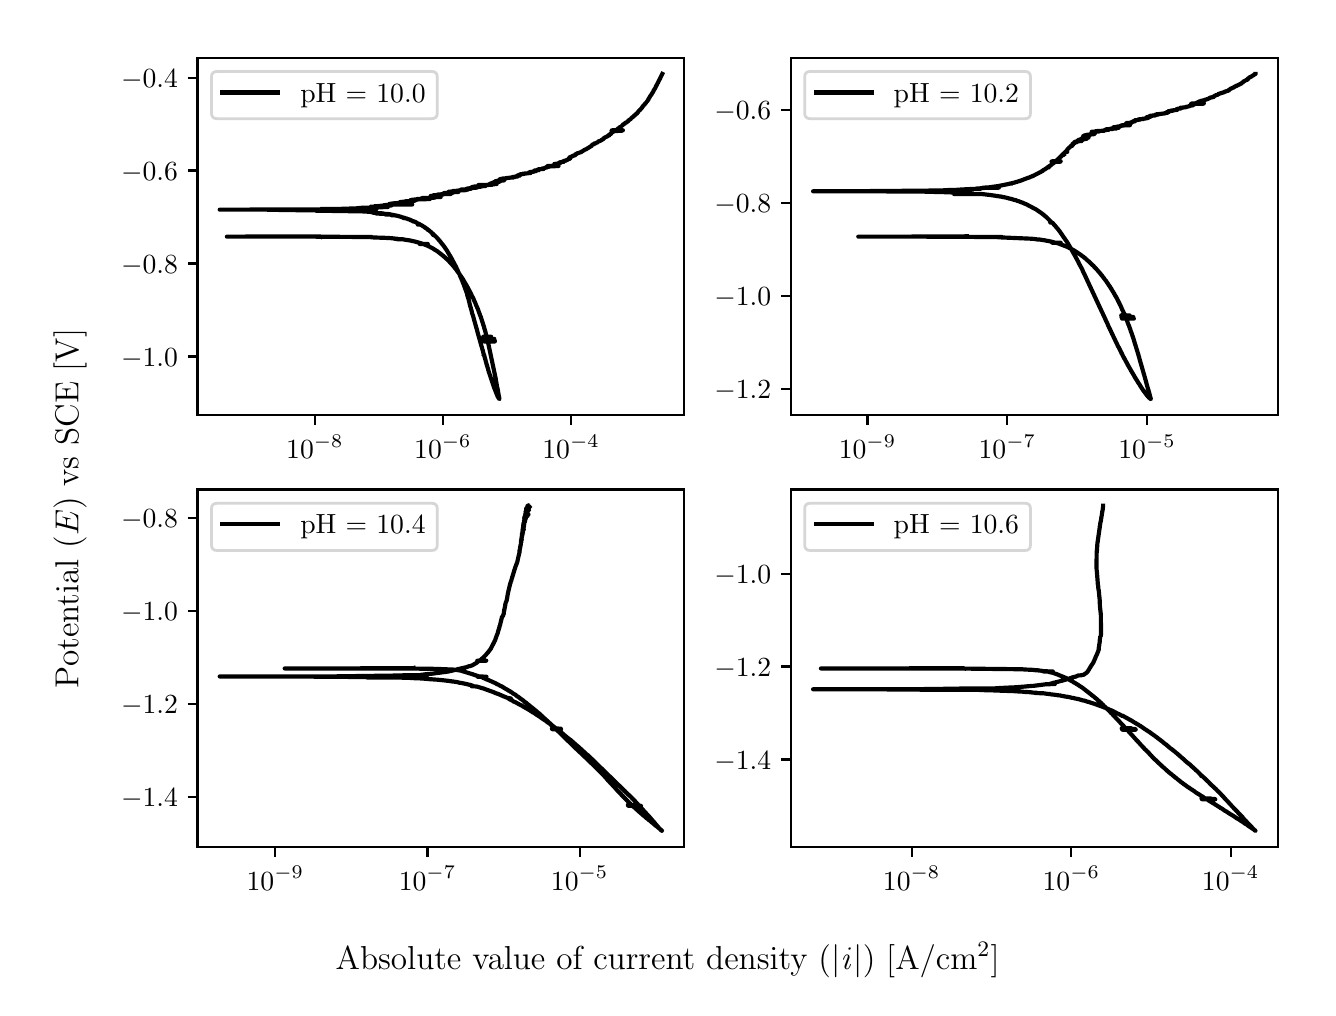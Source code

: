 \begingroup%
\makeatletter%
\begin{pgfpicture}%
\pgfpathrectangle{\pgfpointorigin}{\pgfqpoint{6.4in}{4.8in}}%
\pgfusepath{use as bounding box, clip}%
\begin{pgfscope}%
\pgfsetbuttcap%
\pgfsetmiterjoin%
\definecolor{currentfill}{rgb}{1.0,1.0,1.0}%
\pgfsetfillcolor{currentfill}%
\pgfsetlinewidth{0.0pt}%
\definecolor{currentstroke}{rgb}{1.0,1.0,1.0}%
\pgfsetstrokecolor{currentstroke}%
\pgfsetdash{}{0pt}%
\pgfpathmoveto{\pgfqpoint{0.0in}{0.0in}}%
\pgfpathlineto{\pgfqpoint{6.4in}{0.0in}}%
\pgfpathlineto{\pgfqpoint{6.4in}{4.8in}}%
\pgfpathlineto{\pgfqpoint{0.0in}{4.8in}}%
\pgfpathlineto{\pgfqpoint{0.0in}{0.0in}}%
\pgfpathclose%
\pgfusepath{fill}%
\end{pgfscope}%
\begin{pgfscope}%
\pgfsetbuttcap%
\pgfsetmiterjoin%
\definecolor{currentfill}{rgb}{1.0,1.0,1.0}%
\pgfsetfillcolor{currentfill}%
\pgfsetlinewidth{0.0pt}%
\definecolor{currentstroke}{rgb}{0.0,0.0,0.0}%
\pgfsetstrokecolor{currentstroke}%
\pgfsetstrokeopacity{0.0}%
\pgfsetdash{}{0pt}%
\pgfpathmoveto{\pgfqpoint{0.849in}{2.862in}}%
\pgfpathlineto{\pgfqpoint{3.283in}{2.862in}}%
\pgfpathlineto{\pgfqpoint{3.283in}{4.65in}}%
\pgfpathlineto{\pgfqpoint{0.849in}{4.65in}}%
\pgfpathlineto{\pgfqpoint{0.849in}{2.862in}}%
\pgfpathclose%
\pgfusepath{fill}%
\end{pgfscope}%
\begin{pgfscope}%
\pgfsetbuttcap%
\pgfsetroundjoin%
\definecolor{currentfill}{rgb}{0.0,0.0,0.0}%
\pgfsetfillcolor{currentfill}%
\pgfsetlinewidth{0.803pt}%
\definecolor{currentstroke}{rgb}{0.0,0.0,0.0}%
\pgfsetstrokecolor{currentstroke}%
\pgfsetdash{}{0pt}%
\pgfsys@defobject{currentmarker}{\pgfqpoint{0.0in}{-0.049in}}{\pgfqpoint{0.0in}{0.0in}}{%
\pgfpathmoveto{\pgfqpoint{0.0in}{0.0in}}%
\pgfpathlineto{\pgfqpoint{0.0in}{-0.049in}}%
\pgfusepath{stroke,fill}%
}%
\begin{pgfscope}%
\pgfsys@transformshift{1.436in}{2.862in}%
\pgfsys@useobject{currentmarker}{}%
\end{pgfscope}%
\end{pgfscope}%
\begin{pgfscope}%
\definecolor{textcolor}{rgb}{0.0,0.0,0.0}%
\pgfsetstrokecolor{textcolor}%
\pgfsetfillcolor{textcolor}%
\pgftext[x=1.436in,y=2.764in,,top]{\color{textcolor}\rmfamily\fontsize{10.0}{12.0}\selectfont \(\displaystyle {10^{-8}}\)}%
\end{pgfscope}%
\begin{pgfscope}%
\pgfsetbuttcap%
\pgfsetroundjoin%
\definecolor{currentfill}{rgb}{0.0,0.0,0.0}%
\pgfsetfillcolor{currentfill}%
\pgfsetlinewidth{0.803pt}%
\definecolor{currentstroke}{rgb}{0.0,0.0,0.0}%
\pgfsetstrokecolor{currentstroke}%
\pgfsetdash{}{0pt}%
\pgfsys@defobject{currentmarker}{\pgfqpoint{0.0in}{-0.049in}}{\pgfqpoint{0.0in}{0.0in}}{%
\pgfpathmoveto{\pgfqpoint{0.0in}{0.0in}}%
\pgfpathlineto{\pgfqpoint{0.0in}{-0.049in}}%
\pgfusepath{stroke,fill}%
}%
\begin{pgfscope}%
\pgfsys@transformshift{2.076in}{2.862in}%
\pgfsys@useobject{currentmarker}{}%
\end{pgfscope}%
\end{pgfscope}%
\begin{pgfscope}%
\definecolor{textcolor}{rgb}{0.0,0.0,0.0}%
\pgfsetstrokecolor{textcolor}%
\pgfsetfillcolor{textcolor}%
\pgftext[x=2.076in,y=2.764in,,top]{\color{textcolor}\rmfamily\fontsize{10.0}{12.0}\selectfont \(\displaystyle {10^{-6}}\)}%
\end{pgfscope}%
\begin{pgfscope}%
\pgfsetbuttcap%
\pgfsetroundjoin%
\definecolor{currentfill}{rgb}{0.0,0.0,0.0}%
\pgfsetfillcolor{currentfill}%
\pgfsetlinewidth{0.803pt}%
\definecolor{currentstroke}{rgb}{0.0,0.0,0.0}%
\pgfsetstrokecolor{currentstroke}%
\pgfsetdash{}{0pt}%
\pgfsys@defobject{currentmarker}{\pgfqpoint{0.0in}{-0.049in}}{\pgfqpoint{0.0in}{0.0in}}{%
\pgfpathmoveto{\pgfqpoint{0.0in}{0.0in}}%
\pgfpathlineto{\pgfqpoint{0.0in}{-0.049in}}%
\pgfusepath{stroke,fill}%
}%
\begin{pgfscope}%
\pgfsys@transformshift{2.717in}{2.862in}%
\pgfsys@useobject{currentmarker}{}%
\end{pgfscope}%
\end{pgfscope}%
\begin{pgfscope}%
\definecolor{textcolor}{rgb}{0.0,0.0,0.0}%
\pgfsetstrokecolor{textcolor}%
\pgfsetfillcolor{textcolor}%
\pgftext[x=2.717in,y=2.764in,,top]{\color{textcolor}\rmfamily\fontsize{10.0}{12.0}\selectfont \(\displaystyle {10^{-4}}\)}%
\end{pgfscope}%
\begin{pgfscope}%
\pgfsetbuttcap%
\pgfsetroundjoin%
\definecolor{currentfill}{rgb}{0.0,0.0,0.0}%
\pgfsetfillcolor{currentfill}%
\pgfsetlinewidth{0.803pt}%
\definecolor{currentstroke}{rgb}{0.0,0.0,0.0}%
\pgfsetstrokecolor{currentstroke}%
\pgfsetdash{}{0pt}%
\pgfsys@defobject{currentmarker}{\pgfqpoint{-0.049in}{0.0in}}{\pgfqpoint{-0.0in}{0.0in}}{%
\pgfpathmoveto{\pgfqpoint{-0.0in}{0.0in}}%
\pgfpathlineto{\pgfqpoint{-0.049in}{0.0in}}%
\pgfusepath{stroke,fill}%
}%
\begin{pgfscope}%
\pgfsys@transformshift{0.849in}{3.156in}%
\pgfsys@useobject{currentmarker}{}%
\end{pgfscope}%
\end{pgfscope}%
\begin{pgfscope}%
\definecolor{textcolor}{rgb}{0.0,0.0,0.0}%
\pgfsetstrokecolor{textcolor}%
\pgfsetfillcolor{textcolor}%
\pgftext[x=0.467in, y=3.108in, left, base]{\color{textcolor}\rmfamily\fontsize{10.0}{12.0}\selectfont \(\displaystyle {\ensuremath{-}1.0}\)}%
\end{pgfscope}%
\begin{pgfscope}%
\pgfsetbuttcap%
\pgfsetroundjoin%
\definecolor{currentfill}{rgb}{0.0,0.0,0.0}%
\pgfsetfillcolor{currentfill}%
\pgfsetlinewidth{0.803pt}%
\definecolor{currentstroke}{rgb}{0.0,0.0,0.0}%
\pgfsetstrokecolor{currentstroke}%
\pgfsetdash{}{0pt}%
\pgfsys@defobject{currentmarker}{\pgfqpoint{-0.049in}{0.0in}}{\pgfqpoint{-0.0in}{0.0in}}{%
\pgfpathmoveto{\pgfqpoint{-0.0in}{0.0in}}%
\pgfpathlineto{\pgfqpoint{-0.049in}{0.0in}}%
\pgfusepath{stroke,fill}%
}%
\begin{pgfscope}%
\pgfsys@transformshift{0.849in}{3.621in}%
\pgfsys@useobject{currentmarker}{}%
\end{pgfscope}%
\end{pgfscope}%
\begin{pgfscope}%
\definecolor{textcolor}{rgb}{0.0,0.0,0.0}%
\pgfsetstrokecolor{textcolor}%
\pgfsetfillcolor{textcolor}%
\pgftext[x=0.467in, y=3.573in, left, base]{\color{textcolor}\rmfamily\fontsize{10.0}{12.0}\selectfont \(\displaystyle {\ensuremath{-}0.8}\)}%
\end{pgfscope}%
\begin{pgfscope}%
\pgfsetbuttcap%
\pgfsetroundjoin%
\definecolor{currentfill}{rgb}{0.0,0.0,0.0}%
\pgfsetfillcolor{currentfill}%
\pgfsetlinewidth{0.803pt}%
\definecolor{currentstroke}{rgb}{0.0,0.0,0.0}%
\pgfsetstrokecolor{currentstroke}%
\pgfsetdash{}{0pt}%
\pgfsys@defobject{currentmarker}{\pgfqpoint{-0.049in}{0.0in}}{\pgfqpoint{-0.0in}{0.0in}}{%
\pgfpathmoveto{\pgfqpoint{-0.0in}{0.0in}}%
\pgfpathlineto{\pgfqpoint{-0.049in}{0.0in}}%
\pgfusepath{stroke,fill}%
}%
\begin{pgfscope}%
\pgfsys@transformshift{0.849in}{4.086in}%
\pgfsys@useobject{currentmarker}{}%
\end{pgfscope}%
\end{pgfscope}%
\begin{pgfscope}%
\definecolor{textcolor}{rgb}{0.0,0.0,0.0}%
\pgfsetstrokecolor{textcolor}%
\pgfsetfillcolor{textcolor}%
\pgftext[x=0.467in, y=4.037in, left, base]{\color{textcolor}\rmfamily\fontsize{10.0}{12.0}\selectfont \(\displaystyle {\ensuremath{-}0.6}\)}%
\end{pgfscope}%
\begin{pgfscope}%
\pgfsetbuttcap%
\pgfsetroundjoin%
\definecolor{currentfill}{rgb}{0.0,0.0,0.0}%
\pgfsetfillcolor{currentfill}%
\pgfsetlinewidth{0.803pt}%
\definecolor{currentstroke}{rgb}{0.0,0.0,0.0}%
\pgfsetstrokecolor{currentstroke}%
\pgfsetdash{}{0pt}%
\pgfsys@defobject{currentmarker}{\pgfqpoint{-0.049in}{0.0in}}{\pgfqpoint{-0.0in}{0.0in}}{%
\pgfpathmoveto{\pgfqpoint{-0.0in}{0.0in}}%
\pgfpathlineto{\pgfqpoint{-0.049in}{0.0in}}%
\pgfusepath{stroke,fill}%
}%
\begin{pgfscope}%
\pgfsys@transformshift{0.849in}{4.55in}%
\pgfsys@useobject{currentmarker}{}%
\end{pgfscope}%
\end{pgfscope}%
\begin{pgfscope}%
\definecolor{textcolor}{rgb}{0.0,0.0,0.0}%
\pgfsetstrokecolor{textcolor}%
\pgfsetfillcolor{textcolor}%
\pgftext[x=0.467in, y=4.502in, left, base]{\color{textcolor}\rmfamily\fontsize{10.0}{12.0}\selectfont \(\displaystyle {\ensuremath{-}0.4}\)}%
\end{pgfscope}%
\begin{pgfscope}%
\pgfpathrectangle{\pgfqpoint{0.849in}{2.862in}}{\pgfqpoint{2.434in}{1.788in}}%
\pgfusepath{clip}%
\pgfsetrectcap%
\pgfsetroundjoin%
\pgfsetlinewidth{1.506pt}%
\definecolor{currentstroke}{rgb}{0.0,0.0,0.0}%
\pgfsetstrokecolor{currentstroke}%
\pgfsetdash{}{0pt}%
\pgfpathmoveto{\pgfqpoint{1.466in}{3.755in}}%
\pgfpathlineto{\pgfqpoint{1.464in}{3.756in}}%
\pgfpathlineto{\pgfqpoint{1.231in}{3.756in}}%
\pgfpathlineto{\pgfqpoint{0.996in}{3.755in}}%
\pgfpathlineto{\pgfqpoint{1.438in}{3.755in}}%
\pgfpathlineto{\pgfqpoint{1.723in}{3.753in}}%
\pgfpathlineto{\pgfqpoint{1.716in}{3.752in}}%
\pgfpathlineto{\pgfqpoint{1.731in}{3.751in}}%
\pgfpathlineto{\pgfqpoint{1.76in}{3.75in}}%
\pgfpathlineto{\pgfqpoint{1.79in}{3.749in}}%
\pgfpathlineto{\pgfqpoint{1.802in}{3.748in}}%
\pgfpathlineto{\pgfqpoint{1.809in}{3.748in}}%
\pgfpathlineto{\pgfqpoint{1.823in}{3.747in}}%
\pgfpathlineto{\pgfqpoint{1.829in}{3.746in}}%
\pgfpathlineto{\pgfqpoint{1.841in}{3.745in}}%
\pgfpathlineto{\pgfqpoint{1.841in}{3.745in}}%
\pgfpathlineto{\pgfqpoint{1.85in}{3.744in}}%
\pgfpathlineto{\pgfqpoint{1.836in}{3.744in}}%
\pgfpathlineto{\pgfqpoint{1.853in}{3.743in}}%
\pgfpathlineto{\pgfqpoint{1.869in}{3.742in}}%
\pgfpathlineto{\pgfqpoint{1.863in}{3.742in}}%
\pgfpathlineto{\pgfqpoint{1.849in}{3.742in}}%
\pgfpathlineto{\pgfqpoint{1.875in}{3.742in}}%
\pgfpathlineto{\pgfqpoint{1.891in}{3.739in}}%
\pgfpathlineto{\pgfqpoint{1.898in}{3.738in}}%
\pgfpathlineto{\pgfqpoint{1.906in}{3.737in}}%
\pgfpathlineto{\pgfqpoint{1.912in}{3.736in}}%
\pgfpathlineto{\pgfqpoint{1.92in}{3.734in}}%
\pgfpathlineto{\pgfqpoint{1.924in}{3.733in}}%
\pgfpathlineto{\pgfqpoint{1.925in}{3.733in}}%
\pgfpathlineto{\pgfqpoint{1.93in}{3.732in}}%
\pgfpathlineto{\pgfqpoint{1.935in}{3.731in}}%
\pgfpathlineto{\pgfqpoint{1.939in}{3.73in}}%
\pgfpathlineto{\pgfqpoint{1.941in}{3.729in}}%
\pgfpathlineto{\pgfqpoint{1.944in}{3.728in}}%
\pgfpathlineto{\pgfqpoint{1.949in}{3.727in}}%
\pgfpathlineto{\pgfqpoint{1.97in}{3.721in}}%
\pgfpathlineto{\pgfqpoint{1.973in}{3.72in}}%
\pgfpathlineto{\pgfqpoint{1.974in}{3.719in}}%
\pgfpathlineto{\pgfqpoint{1.96in}{3.719in}}%
\pgfpathlineto{\pgfqpoint{2.0in}{3.719in}}%
\pgfpathlineto{\pgfqpoint{1.961in}{3.718in}}%
\pgfpathlineto{\pgfqpoint{2.001in}{3.718in}}%
\pgfpathlineto{\pgfqpoint{1.981in}{3.717in}}%
\pgfpathlineto{\pgfqpoint{1.983in}{3.716in}}%
\pgfpathlineto{\pgfqpoint{1.983in}{3.716in}}%
\pgfpathlineto{\pgfqpoint{1.986in}{3.715in}}%
\pgfpathlineto{\pgfqpoint{1.988in}{3.714in}}%
\pgfpathlineto{\pgfqpoint{1.991in}{3.713in}}%
\pgfpathlineto{\pgfqpoint{1.994in}{3.712in}}%
\pgfpathlineto{\pgfqpoint{1.996in}{3.711in}}%
\pgfpathlineto{\pgfqpoint{1.998in}{3.71in}}%
\pgfpathlineto{\pgfqpoint{2.004in}{3.707in}}%
\pgfpathlineto{\pgfqpoint{2.005in}{3.706in}}%
\pgfpathlineto{\pgfqpoint{2.008in}{3.706in}}%
\pgfpathlineto{\pgfqpoint{2.012in}{3.703in}}%
\pgfpathlineto{\pgfqpoint{2.014in}{3.703in}}%
\pgfpathlineto{\pgfqpoint{2.016in}{3.701in}}%
\pgfpathlineto{\pgfqpoint{2.018in}{3.7in}}%
\pgfpathlineto{\pgfqpoint{2.024in}{3.697in}}%
\pgfpathlineto{\pgfqpoint{2.026in}{3.696in}}%
\pgfpathlineto{\pgfqpoint{2.029in}{3.694in}}%
\pgfpathlineto{\pgfqpoint{2.031in}{3.693in}}%
\pgfpathlineto{\pgfqpoint{2.033in}{3.691in}}%
\pgfpathlineto{\pgfqpoint{2.035in}{3.69in}}%
\pgfpathlineto{\pgfqpoint{2.045in}{3.684in}}%
\pgfpathlineto{\pgfqpoint{2.047in}{3.683in}}%
\pgfpathlineto{\pgfqpoint{2.05in}{3.681in}}%
\pgfpathlineto{\pgfqpoint{2.051in}{3.68in}}%
\pgfpathlineto{\pgfqpoint{2.054in}{3.677in}}%
\pgfpathlineto{\pgfqpoint{2.056in}{3.676in}}%
\pgfpathlineto{\pgfqpoint{2.06in}{3.673in}}%
\pgfpathlineto{\pgfqpoint{2.061in}{3.672in}}%
\pgfpathlineto{\pgfqpoint{2.064in}{3.67in}}%
\pgfpathlineto{\pgfqpoint{2.065in}{3.669in}}%
\pgfpathlineto{\pgfqpoint{2.076in}{3.66in}}%
\pgfpathlineto{\pgfqpoint{2.077in}{3.66in}}%
\pgfpathlineto{\pgfqpoint{2.079in}{3.658in}}%
\pgfpathlineto{\pgfqpoint{2.08in}{3.657in}}%
\pgfpathlineto{\pgfqpoint{2.082in}{3.655in}}%
\pgfpathlineto{\pgfqpoint{2.082in}{3.655in}}%
\pgfpathlineto{\pgfqpoint{2.082in}{3.655in}}%
\pgfpathlineto{\pgfqpoint{2.083in}{3.654in}}%
\pgfpathlineto{\pgfqpoint{2.086in}{3.652in}}%
\pgfpathlineto{\pgfqpoint{2.091in}{3.647in}}%
\pgfpathlineto{\pgfqpoint{2.092in}{3.647in}}%
\pgfpathlineto{\pgfqpoint{2.093in}{3.645in}}%
\pgfpathlineto{\pgfqpoint{2.095in}{3.643in}}%
\pgfpathlineto{\pgfqpoint{2.097in}{3.642in}}%
\pgfpathlineto{\pgfqpoint{2.098in}{3.64in}}%
\pgfpathlineto{\pgfqpoint{2.1in}{3.639in}}%
\pgfpathlineto{\pgfqpoint{2.101in}{3.637in}}%
\pgfpathlineto{\pgfqpoint{2.101in}{3.638in}}%
\pgfpathlineto{\pgfqpoint{2.102in}{3.637in}}%
\pgfpathlineto{\pgfqpoint{2.102in}{3.637in}}%
\pgfpathlineto{\pgfqpoint{2.103in}{3.636in}}%
\pgfpathlineto{\pgfqpoint{2.112in}{3.626in}}%
\pgfpathlineto{\pgfqpoint{2.113in}{3.625in}}%
\pgfpathlineto{\pgfqpoint{2.119in}{3.619in}}%
\pgfpathlineto{\pgfqpoint{2.12in}{3.618in}}%
\pgfpathlineto{\pgfqpoint{2.121in}{3.617in}}%
\pgfpathlineto{\pgfqpoint{2.122in}{3.615in}}%
\pgfpathlineto{\pgfqpoint{2.123in}{3.614in}}%
\pgfpathlineto{\pgfqpoint{2.125in}{3.611in}}%
\pgfpathlineto{\pgfqpoint{2.126in}{3.61in}}%
\pgfpathlineto{\pgfqpoint{2.128in}{3.608in}}%
\pgfpathlineto{\pgfqpoint{2.129in}{3.607in}}%
\pgfpathlineto{\pgfqpoint{2.131in}{3.605in}}%
\pgfpathlineto{\pgfqpoint{2.135in}{3.6in}}%
\pgfpathlineto{\pgfqpoint{2.136in}{3.599in}}%
\pgfpathlineto{\pgfqpoint{2.138in}{3.595in}}%
\pgfpathlineto{\pgfqpoint{2.138in}{3.596in}}%
\pgfpathlineto{\pgfqpoint{2.139in}{3.595in}}%
\pgfpathlineto{\pgfqpoint{2.139in}{3.595in}}%
\pgfpathlineto{\pgfqpoint{2.145in}{3.587in}}%
\pgfpathlineto{\pgfqpoint{2.146in}{3.586in}}%
\pgfpathlineto{\pgfqpoint{2.148in}{3.582in}}%
\pgfpathlineto{\pgfqpoint{2.149in}{3.581in}}%
\pgfpathlineto{\pgfqpoint{2.152in}{3.577in}}%
\pgfpathlineto{\pgfqpoint{2.153in}{3.576in}}%
\pgfpathlineto{\pgfqpoint{2.157in}{3.571in}}%
\pgfpathlineto{\pgfqpoint{2.157in}{3.57in}}%
\pgfpathlineto{\pgfqpoint{2.159in}{3.568in}}%
\pgfpathlineto{\pgfqpoint{2.16in}{3.567in}}%
\pgfpathlineto{\pgfqpoint{2.161in}{3.564in}}%
\pgfpathlineto{\pgfqpoint{2.162in}{3.563in}}%
\pgfpathlineto{\pgfqpoint{2.164in}{3.56in}}%
\pgfpathlineto{\pgfqpoint{2.165in}{3.559in}}%
\pgfpathlineto{\pgfqpoint{2.167in}{3.556in}}%
\pgfpathlineto{\pgfqpoint{2.168in}{3.555in}}%
\pgfpathlineto{\pgfqpoint{2.169in}{3.553in}}%
\pgfpathlineto{\pgfqpoint{2.17in}{3.552in}}%
\pgfpathlineto{\pgfqpoint{2.172in}{3.548in}}%
\pgfpathlineto{\pgfqpoint{2.173in}{3.547in}}%
\pgfpathlineto{\pgfqpoint{2.177in}{3.541in}}%
\pgfpathlineto{\pgfqpoint{2.186in}{3.525in}}%
\pgfpathlineto{\pgfqpoint{2.186in}{3.526in}}%
\pgfpathlineto{\pgfqpoint{2.187in}{3.524in}}%
\pgfpathlineto{\pgfqpoint{2.187in}{3.523in}}%
\pgfpathlineto{\pgfqpoint{2.189in}{3.52in}}%
\pgfpathlineto{\pgfqpoint{2.19in}{3.519in}}%
\pgfpathlineto{\pgfqpoint{2.192in}{3.515in}}%
\pgfpathlineto{\pgfqpoint{2.193in}{3.515in}}%
\pgfpathlineto{\pgfqpoint{2.194in}{3.512in}}%
\pgfpathlineto{\pgfqpoint{2.194in}{3.511in}}%
\pgfpathlineto{\pgfqpoint{2.197in}{3.507in}}%
\pgfpathlineto{\pgfqpoint{2.197in}{3.506in}}%
\pgfpathlineto{\pgfqpoint{2.2in}{3.501in}}%
\pgfpathlineto{\pgfqpoint{2.2in}{3.501in}}%
\pgfpathlineto{\pgfqpoint{2.201in}{3.5in}}%
\pgfpathlineto{\pgfqpoint{2.201in}{3.5in}}%
\pgfpathlineto{\pgfqpoint{2.204in}{3.493in}}%
\pgfpathlineto{\pgfqpoint{2.205in}{3.492in}}%
\pgfpathlineto{\pgfqpoint{2.206in}{3.489in}}%
\pgfpathlineto{\pgfqpoint{2.207in}{3.488in}}%
\pgfpathlineto{\pgfqpoint{2.21in}{3.481in}}%
\pgfpathlineto{\pgfqpoint{2.21in}{3.482in}}%
\pgfpathlineto{\pgfqpoint{2.211in}{3.48in}}%
\pgfpathlineto{\pgfqpoint{2.214in}{3.474in}}%
\pgfpathlineto{\pgfqpoint{2.214in}{3.474in}}%
\pgfpathlineto{\pgfqpoint{2.215in}{3.473in}}%
\pgfpathlineto{\pgfqpoint{2.216in}{3.469in}}%
\pgfpathlineto{\pgfqpoint{2.217in}{3.469in}}%
\pgfpathlineto{\pgfqpoint{2.219in}{3.465in}}%
\pgfpathlineto{\pgfqpoint{2.219in}{3.464in}}%
\pgfpathlineto{\pgfqpoint{2.222in}{3.457in}}%
\pgfpathlineto{\pgfqpoint{2.223in}{3.456in}}%
\pgfpathlineto{\pgfqpoint{2.226in}{3.45in}}%
\pgfpathlineto{\pgfqpoint{2.226in}{3.45in}}%
\pgfpathlineto{\pgfqpoint{2.227in}{3.449in}}%
\pgfpathlineto{\pgfqpoint{2.227in}{3.449in}}%
\pgfpathlineto{\pgfqpoint{2.228in}{3.446in}}%
\pgfpathlineto{\pgfqpoint{2.231in}{3.44in}}%
\pgfpathlineto{\pgfqpoint{2.231in}{3.439in}}%
\pgfpathlineto{\pgfqpoint{2.233in}{3.435in}}%
\pgfpathlineto{\pgfqpoint{2.233in}{3.434in}}%
\pgfpathlineto{\pgfqpoint{2.235in}{3.43in}}%
\pgfpathlineto{\pgfqpoint{2.236in}{3.429in}}%
\pgfpathlineto{\pgfqpoint{2.237in}{3.426in}}%
\pgfpathlineto{\pgfqpoint{2.241in}{3.416in}}%
\pgfpathlineto{\pgfqpoint{2.241in}{3.415in}}%
\pgfpathlineto{\pgfqpoint{2.244in}{3.408in}}%
\pgfpathlineto{\pgfqpoint{2.245in}{3.407in}}%
\pgfpathlineto{\pgfqpoint{2.247in}{3.402in}}%
\pgfpathlineto{\pgfqpoint{2.247in}{3.401in}}%
\pgfpathlineto{\pgfqpoint{2.249in}{3.398in}}%
\pgfpathlineto{\pgfqpoint{2.249in}{3.397in}}%
\pgfpathlineto{\pgfqpoint{2.251in}{3.393in}}%
\pgfpathlineto{\pgfqpoint{2.254in}{3.385in}}%
\pgfpathlineto{\pgfqpoint{2.254in}{3.384in}}%
\pgfpathlineto{\pgfqpoint{2.258in}{3.373in}}%
\pgfpathlineto{\pgfqpoint{2.259in}{3.372in}}%
\pgfpathlineto{\pgfqpoint{2.26in}{3.368in}}%
\pgfpathlineto{\pgfqpoint{2.264in}{3.357in}}%
\pgfpathlineto{\pgfqpoint{2.265in}{3.356in}}%
\pgfpathlineto{\pgfqpoint{2.266in}{3.351in}}%
\pgfpathlineto{\pgfqpoint{2.266in}{3.351in}}%
\pgfpathlineto{\pgfqpoint{2.268in}{3.346in}}%
\pgfpathlineto{\pgfqpoint{2.27in}{3.34in}}%
\pgfpathlineto{\pgfqpoint{2.27in}{3.339in}}%
\pgfpathlineto{\pgfqpoint{2.272in}{3.334in}}%
\pgfpathlineto{\pgfqpoint{2.275in}{3.324in}}%
\pgfpathlineto{\pgfqpoint{2.276in}{3.323in}}%
\pgfpathlineto{\pgfqpoint{2.277in}{3.318in}}%
\pgfpathlineto{\pgfqpoint{2.277in}{3.318in}}%
\pgfpathlineto{\pgfqpoint{2.279in}{3.31in}}%
\pgfpathlineto{\pgfqpoint{2.28in}{3.309in}}%
\pgfpathlineto{\pgfqpoint{2.282in}{3.303in}}%
\pgfpathlineto{\pgfqpoint{2.284in}{3.293in}}%
\pgfpathlineto{\pgfqpoint{2.285in}{3.292in}}%
\pgfpathlineto{\pgfqpoint{2.288in}{3.282in}}%
\pgfpathlineto{\pgfqpoint{2.288in}{3.282in}}%
\pgfpathlineto{\pgfqpoint{2.288in}{3.281in}}%
\pgfpathlineto{\pgfqpoint{2.289in}{3.277in}}%
\pgfpathlineto{\pgfqpoint{2.291in}{3.269in}}%
\pgfpathlineto{\pgfqpoint{2.293in}{3.26in}}%
\pgfpathlineto{\pgfqpoint{2.294in}{3.259in}}%
\pgfpathlineto{\pgfqpoint{2.295in}{3.255in}}%
\pgfpathlineto{\pgfqpoint{2.317in}{3.255in}}%
\pgfpathlineto{\pgfqpoint{2.278in}{3.255in}}%
\pgfpathlineto{\pgfqpoint{2.296in}{3.254in}}%
\pgfpathlineto{\pgfqpoint{2.279in}{3.254in}}%
\pgfpathlineto{\pgfqpoint{2.316in}{3.253in}}%
\pgfpathlineto{\pgfqpoint{2.279in}{3.253in}}%
\pgfpathlineto{\pgfqpoint{2.316in}{3.253in}}%
\pgfpathlineto{\pgfqpoint{2.297in}{3.253in}}%
\pgfpathlineto{\pgfqpoint{2.279in}{3.252in}}%
\pgfpathlineto{\pgfqpoint{2.316in}{3.252in}}%
\pgfpathlineto{\pgfqpoint{2.279in}{3.252in}}%
\pgfpathlineto{\pgfqpoint{2.317in}{3.251in}}%
\pgfpathlineto{\pgfqpoint{2.297in}{3.251in}}%
\pgfpathlineto{\pgfqpoint{2.317in}{3.25in}}%
\pgfpathlineto{\pgfqpoint{2.28in}{3.25in}}%
\pgfpathlineto{\pgfqpoint{2.317in}{3.25in}}%
\pgfpathlineto{\pgfqpoint{2.298in}{3.25in}}%
\pgfpathlineto{\pgfqpoint{2.28in}{3.249in}}%
\pgfpathlineto{\pgfqpoint{2.317in}{3.249in}}%
\pgfpathlineto{\pgfqpoint{2.28in}{3.249in}}%
\pgfpathlineto{\pgfqpoint{2.317in}{3.248in}}%
\pgfpathlineto{\pgfqpoint{2.28in}{3.248in}}%
\pgfpathlineto{\pgfqpoint{2.317in}{3.247in}}%
\pgfpathlineto{\pgfqpoint{2.298in}{3.247in}}%
\pgfpathlineto{\pgfqpoint{2.318in}{3.246in}}%
\pgfpathlineto{\pgfqpoint{2.281in}{3.246in}}%
\pgfpathlineto{\pgfqpoint{2.318in}{3.246in}}%
\pgfpathlineto{\pgfqpoint{2.299in}{3.246in}}%
\pgfpathlineto{\pgfqpoint{2.281in}{3.245in}}%
\pgfpathlineto{\pgfqpoint{2.318in}{3.245in}}%
\pgfpathlineto{\pgfqpoint{2.279in}{3.244in}}%
\pgfpathlineto{\pgfqpoint{2.333in}{3.244in}}%
\pgfpathlineto{\pgfqpoint{2.279in}{3.243in}}%
\pgfpathlineto{\pgfqpoint{2.333in}{3.243in}}%
\pgfpathlineto{\pgfqpoint{2.295in}{3.243in}}%
\pgfpathlineto{\pgfqpoint{2.279in}{3.242in}}%
\pgfpathlineto{\pgfqpoint{2.333in}{3.242in}}%
\pgfpathlineto{\pgfqpoint{2.28in}{3.242in}}%
\pgfpathlineto{\pgfqpoint{2.333in}{3.241in}}%
\pgfpathlineto{\pgfqpoint{2.296in}{3.241in}}%
\pgfpathlineto{\pgfqpoint{2.334in}{3.24in}}%
\pgfpathlineto{\pgfqpoint{2.28in}{3.241in}}%
\pgfpathlineto{\pgfqpoint{2.28in}{3.24in}}%
\pgfpathlineto{\pgfqpoint{2.334in}{3.239in}}%
\pgfpathlineto{\pgfqpoint{2.28in}{3.239in}}%
\pgfpathlineto{\pgfqpoint{2.334in}{3.238in}}%
\pgfpathlineto{\pgfqpoint{2.296in}{3.238in}}%
\pgfpathlineto{\pgfqpoint{2.334in}{3.237in}}%
\pgfpathlineto{\pgfqpoint{2.281in}{3.238in}}%
\pgfpathlineto{\pgfqpoint{2.281in}{3.237in}}%
\pgfpathlineto{\pgfqpoint{2.335in}{3.236in}}%
\pgfpathlineto{\pgfqpoint{2.281in}{3.236in}}%
\pgfpathlineto{\pgfqpoint{2.335in}{3.235in}}%
\pgfpathlineto{\pgfqpoint{2.297in}{3.235in}}%
\pgfpathlineto{\pgfqpoint{2.281in}{3.235in}}%
\pgfpathlineto{\pgfqpoint{2.335in}{3.234in}}%
\pgfpathlineto{\pgfqpoint{2.281in}{3.234in}}%
\pgfpathlineto{\pgfqpoint{2.335in}{3.233in}}%
\pgfpathlineto{\pgfqpoint{2.297in}{3.233in}}%
\pgfpathlineto{\pgfqpoint{2.282in}{3.233in}}%
\pgfpathlineto{\pgfqpoint{2.335in}{3.232in}}%
\pgfpathlineto{\pgfqpoint{2.282in}{3.232in}}%
\pgfpathlineto{\pgfqpoint{2.336in}{3.232in}}%
\pgfpathlineto{\pgfqpoint{2.282in}{3.231in}}%
\pgfpathlineto{\pgfqpoint{2.336in}{3.231in}}%
\pgfpathlineto{\pgfqpoint{2.301in}{3.23in}}%
\pgfpathlineto{\pgfqpoint{2.34in}{3.046in}}%
\pgfpathlineto{\pgfqpoint{2.34in}{3.046in}}%
\pgfpathlineto{\pgfqpoint{2.341in}{3.04in}}%
\pgfpathlineto{\pgfqpoint{2.341in}{3.04in}}%
\pgfpathlineto{\pgfqpoint{2.341in}{3.039in}}%
\pgfpathlineto{\pgfqpoint{2.341in}{3.039in}}%
\pgfpathlineto{\pgfqpoint{2.348in}{2.999in}}%
\pgfpathlineto{\pgfqpoint{2.348in}{2.999in}}%
\pgfpathlineto{\pgfqpoint{2.349in}{2.998in}}%
\pgfpathlineto{\pgfqpoint{2.35in}{2.992in}}%
\pgfpathlineto{\pgfqpoint{2.35in}{2.992in}}%
\pgfpathlineto{\pgfqpoint{2.35in}{2.992in}}%
\pgfpathlineto{\pgfqpoint{2.355in}{2.963in}}%
\pgfpathlineto{\pgfqpoint{2.355in}{2.963in}}%
\pgfpathlineto{\pgfqpoint{2.355in}{2.963in}}%
\pgfpathlineto{\pgfqpoint{2.355in}{2.963in}}%
\pgfpathlineto{\pgfqpoint{2.359in}{2.943in}}%
\pgfpathlineto{\pgfqpoint{2.357in}{2.945in}}%
\pgfpathlineto{\pgfqpoint{2.356in}{2.946in}}%
\pgfpathlineto{\pgfqpoint{2.354in}{2.949in}}%
\pgfpathlineto{\pgfqpoint{2.354in}{2.95in}}%
\pgfpathlineto{\pgfqpoint{2.352in}{2.952in}}%
\pgfpathlineto{\pgfqpoint{2.349in}{2.958in}}%
\pgfpathlineto{\pgfqpoint{2.349in}{2.959in}}%
\pgfpathlineto{\pgfqpoint{2.349in}{2.959in}}%
\pgfpathlineto{\pgfqpoint{2.345in}{2.967in}}%
\pgfpathlineto{\pgfqpoint{2.345in}{2.968in}}%
\pgfpathlineto{\pgfqpoint{2.34in}{2.98in}}%
\pgfpathlineto{\pgfqpoint{2.34in}{2.981in}}%
\pgfpathlineto{\pgfqpoint{2.331in}{3.003in}}%
\pgfpathlineto{\pgfqpoint{2.331in}{3.004in}}%
\pgfpathlineto{\pgfqpoint{2.331in}{3.004in}}%
\pgfpathlineto{\pgfqpoint{2.305in}{3.081in}}%
\pgfpathlineto{\pgfqpoint{2.305in}{3.081in}}%
\pgfpathlineto{\pgfqpoint{2.304in}{3.087in}}%
\pgfpathlineto{\pgfqpoint{2.303in}{3.088in}}%
\pgfpathlineto{\pgfqpoint{2.302in}{3.092in}}%
\pgfpathlineto{\pgfqpoint{2.302in}{3.092in}}%
\pgfpathlineto{\pgfqpoint{2.302in}{3.093in}}%
\pgfpathlineto{\pgfqpoint{2.302in}{3.093in}}%
\pgfpathlineto{\pgfqpoint{2.298in}{3.106in}}%
\pgfpathlineto{\pgfqpoint{2.298in}{3.107in}}%
\pgfpathlineto{\pgfqpoint{2.295in}{3.115in}}%
\pgfpathlineto{\pgfqpoint{2.294in}{3.119in}}%
\pgfpathlineto{\pgfqpoint{2.294in}{3.12in}}%
\pgfpathlineto{\pgfqpoint{2.294in}{3.12in}}%
\pgfpathlineto{\pgfqpoint{2.292in}{3.127in}}%
\pgfpathlineto{\pgfqpoint{2.292in}{3.127in}}%
\pgfpathlineto{\pgfqpoint{2.292in}{3.127in}}%
\pgfpathlineto{\pgfqpoint{2.292in}{3.127in}}%
\pgfpathlineto{\pgfqpoint{2.29in}{3.134in}}%
\pgfpathlineto{\pgfqpoint{2.29in}{3.135in}}%
\pgfpathlineto{\pgfqpoint{2.29in}{3.135in}}%
\pgfpathlineto{\pgfqpoint{2.283in}{3.159in}}%
\pgfpathlineto{\pgfqpoint{2.283in}{3.159in}}%
\pgfpathlineto{\pgfqpoint{2.282in}{3.161in}}%
\pgfpathlineto{\pgfqpoint{2.279in}{3.161in}}%
\pgfpathlineto{\pgfqpoint{2.284in}{3.162in}}%
\pgfpathlineto{\pgfqpoint{2.282in}{3.162in}}%
\pgfpathlineto{\pgfqpoint{2.281in}{3.167in}}%
\pgfpathlineto{\pgfqpoint{2.28in}{3.167in}}%
\pgfpathlineto{\pgfqpoint{2.277in}{3.179in}}%
\pgfpathlineto{\pgfqpoint{2.277in}{3.18in}}%
\pgfpathlineto{\pgfqpoint{2.275in}{3.189in}}%
\pgfpathlineto{\pgfqpoint{2.274in}{3.19in}}%
\pgfpathlineto{\pgfqpoint{2.272in}{3.197in}}%
\pgfpathlineto{\pgfqpoint{2.272in}{3.198in}}%
\pgfpathlineto{\pgfqpoint{2.271in}{3.203in}}%
\pgfpathlineto{\pgfqpoint{2.27in}{3.204in}}%
\pgfpathlineto{\pgfqpoint{2.248in}{3.282in}}%
\pgfpathlineto{\pgfqpoint{2.248in}{3.283in}}%
\pgfpathlineto{\pgfqpoint{2.246in}{3.29in}}%
\pgfpathlineto{\pgfqpoint{2.246in}{3.291in}}%
\pgfpathlineto{\pgfqpoint{2.244in}{3.297in}}%
\pgfpathlineto{\pgfqpoint{2.231in}{3.343in}}%
\pgfpathlineto{\pgfqpoint{2.231in}{3.344in}}%
\pgfpathlineto{\pgfqpoint{2.228in}{3.354in}}%
\pgfpathlineto{\pgfqpoint{2.228in}{3.355in}}%
\pgfpathlineto{\pgfqpoint{2.225in}{3.365in}}%
\pgfpathlineto{\pgfqpoint{2.224in}{3.366in}}%
\pgfpathlineto{\pgfqpoint{2.221in}{3.377in}}%
\pgfpathlineto{\pgfqpoint{2.221in}{3.378in}}%
\pgfpathlineto{\pgfqpoint{2.22in}{3.383in}}%
\pgfpathlineto{\pgfqpoint{2.216in}{3.396in}}%
\pgfpathlineto{\pgfqpoint{2.216in}{3.397in}}%
\pgfpathlineto{\pgfqpoint{2.213in}{3.407in}}%
\pgfpathlineto{\pgfqpoint{2.213in}{3.406in}}%
\pgfpathlineto{\pgfqpoint{2.212in}{3.41in}}%
\pgfpathlineto{\pgfqpoint{2.212in}{3.411in}}%
\pgfpathlineto{\pgfqpoint{2.21in}{3.418in}}%
\pgfpathlineto{\pgfqpoint{2.21in}{3.419in}}%
\pgfpathlineto{\pgfqpoint{2.204in}{3.444in}}%
\pgfpathlineto{\pgfqpoint{2.203in}{3.444in}}%
\pgfpathlineto{\pgfqpoint{2.203in}{3.447in}}%
\pgfpathlineto{\pgfqpoint{2.199in}{3.459in}}%
\pgfpathlineto{\pgfqpoint{2.199in}{3.459in}}%
\pgfpathlineto{\pgfqpoint{2.198in}{3.462in}}%
\pgfpathlineto{\pgfqpoint{2.197in}{3.468in}}%
\pgfpathlineto{\pgfqpoint{2.197in}{3.469in}}%
\pgfpathlineto{\pgfqpoint{2.197in}{3.469in}}%
\pgfpathlineto{\pgfqpoint{2.181in}{3.513in}}%
\pgfpathlineto{\pgfqpoint{2.181in}{3.514in}}%
\pgfpathlineto{\pgfqpoint{2.179in}{3.519in}}%
\pgfpathlineto{\pgfqpoint{2.178in}{3.52in}}%
\pgfpathlineto{\pgfqpoint{2.175in}{3.528in}}%
\pgfpathlineto{\pgfqpoint{2.175in}{3.529in}}%
\pgfpathlineto{\pgfqpoint{2.175in}{3.529in}}%
\pgfpathlineto{\pgfqpoint{2.166in}{3.55in}}%
\pgfpathlineto{\pgfqpoint{2.166in}{3.551in}}%
\pgfpathlineto{\pgfqpoint{2.164in}{3.554in}}%
\pgfpathlineto{\pgfqpoint{2.161in}{3.561in}}%
\pgfpathlineto{\pgfqpoint{2.161in}{3.562in}}%
\pgfpathlineto{\pgfqpoint{2.159in}{3.566in}}%
\pgfpathlineto{\pgfqpoint{2.159in}{3.567in}}%
\pgfpathlineto{\pgfqpoint{2.157in}{3.571in}}%
\pgfpathlineto{\pgfqpoint{2.156in}{3.572in}}%
\pgfpathlineto{\pgfqpoint{2.154in}{3.577in}}%
\pgfpathlineto{\pgfqpoint{2.153in}{3.578in}}%
\pgfpathlineto{\pgfqpoint{2.151in}{3.584in}}%
\pgfpathlineto{\pgfqpoint{2.137in}{3.614in}}%
\pgfpathlineto{\pgfqpoint{2.136in}{3.614in}}%
\pgfpathlineto{\pgfqpoint{2.133in}{3.621in}}%
\pgfpathlineto{\pgfqpoint{2.132in}{3.622in}}%
\pgfpathlineto{\pgfqpoint{2.132in}{3.622in}}%
\pgfpathlineto{\pgfqpoint{2.131in}{3.625in}}%
\pgfpathlineto{\pgfqpoint{2.13in}{3.626in}}%
\pgfpathlineto{\pgfqpoint{2.123in}{3.639in}}%
\pgfpathlineto{\pgfqpoint{2.123in}{3.64in}}%
\pgfpathlineto{\pgfqpoint{2.12in}{3.645in}}%
\pgfpathlineto{\pgfqpoint{2.119in}{3.646in}}%
\pgfpathlineto{\pgfqpoint{2.118in}{3.649in}}%
\pgfpathlineto{\pgfqpoint{2.118in}{3.649in}}%
\pgfpathlineto{\pgfqpoint{2.117in}{3.65in}}%
\pgfpathlineto{\pgfqpoint{2.114in}{3.656in}}%
\pgfpathlineto{\pgfqpoint{2.113in}{3.657in}}%
\pgfpathlineto{\pgfqpoint{2.111in}{3.66in}}%
\pgfpathlineto{\pgfqpoint{2.111in}{3.661in}}%
\pgfpathlineto{\pgfqpoint{2.109in}{3.664in}}%
\pgfpathlineto{\pgfqpoint{2.109in}{3.665in}}%
\pgfpathlineto{\pgfqpoint{2.107in}{3.667in}}%
\pgfpathlineto{\pgfqpoint{2.101in}{3.677in}}%
\pgfpathlineto{\pgfqpoint{2.1in}{3.679in}}%
\pgfpathlineto{\pgfqpoint{2.092in}{3.692in}}%
\pgfpathlineto{\pgfqpoint{2.092in}{3.692in}}%
\pgfpathlineto{\pgfqpoint{2.091in}{3.693in}}%
\pgfpathlineto{\pgfqpoint{2.09in}{3.694in}}%
\pgfpathlineto{\pgfqpoint{2.089in}{3.696in}}%
\pgfpathlineto{\pgfqpoint{2.089in}{3.695in}}%
\pgfpathlineto{\pgfqpoint{2.085in}{3.702in}}%
\pgfpathlineto{\pgfqpoint{2.084in}{3.703in}}%
\pgfpathlineto{\pgfqpoint{2.083in}{3.705in}}%
\pgfpathlineto{\pgfqpoint{2.082in}{3.706in}}%
\pgfpathlineto{\pgfqpoint{2.073in}{3.718in}}%
\pgfpathlineto{\pgfqpoint{2.072in}{3.719in}}%
\pgfpathlineto{\pgfqpoint{2.071in}{3.72in}}%
\pgfpathlineto{\pgfqpoint{2.07in}{3.72in}}%
\pgfpathlineto{\pgfqpoint{2.07in}{3.721in}}%
\pgfpathlineto{\pgfqpoint{2.068in}{3.724in}}%
\pgfpathlineto{\pgfqpoint{2.067in}{3.725in}}%
\pgfpathlineto{\pgfqpoint{2.065in}{3.728in}}%
\pgfpathlineto{\pgfqpoint{2.064in}{3.729in}}%
\pgfpathlineto{\pgfqpoint{2.062in}{3.732in}}%
\pgfpathlineto{\pgfqpoint{2.06in}{3.733in}}%
\pgfpathlineto{\pgfqpoint{2.061in}{3.733in}}%
\pgfpathlineto{\pgfqpoint{2.059in}{3.735in}}%
\pgfpathlineto{\pgfqpoint{2.058in}{3.735in}}%
\pgfpathlineto{\pgfqpoint{2.058in}{3.736in}}%
\pgfpathlineto{\pgfqpoint{2.054in}{3.741in}}%
\pgfpathlineto{\pgfqpoint{2.053in}{3.742in}}%
\pgfpathlineto{\pgfqpoint{2.046in}{3.75in}}%
\pgfpathlineto{\pgfqpoint{2.045in}{3.751in}}%
\pgfpathlineto{\pgfqpoint{2.043in}{3.753in}}%
\pgfpathlineto{\pgfqpoint{2.039in}{3.757in}}%
\pgfpathlineto{\pgfqpoint{2.038in}{3.758in}}%
\pgfpathlineto{\pgfqpoint{2.037in}{3.759in}}%
\pgfpathlineto{\pgfqpoint{2.035in}{3.76in}}%
\pgfpathlineto{\pgfqpoint{2.032in}{3.763in}}%
\pgfpathlineto{\pgfqpoint{2.024in}{3.764in}}%
\pgfpathlineto{\pgfqpoint{2.032in}{3.764in}}%
\pgfpathlineto{\pgfqpoint{2.027in}{3.769in}}%
\pgfpathlineto{\pgfqpoint{2.026in}{3.77in}}%
\pgfpathlineto{\pgfqpoint{2.024in}{3.771in}}%
\pgfpathlineto{\pgfqpoint{2.024in}{3.771in}}%
\pgfpathlineto{\pgfqpoint{2.02in}{3.775in}}%
\pgfpathlineto{\pgfqpoint{2.019in}{3.775in}}%
\pgfpathlineto{\pgfqpoint{2.019in}{3.776in}}%
\pgfpathlineto{\pgfqpoint{2.019in}{3.776in}}%
\pgfpathlineto{\pgfqpoint{2.017in}{3.778in}}%
\pgfpathlineto{\pgfqpoint{2.016in}{3.778in}}%
\pgfpathlineto{\pgfqpoint{2.014in}{3.78in}}%
\pgfpathlineto{\pgfqpoint{2.009in}{3.784in}}%
\pgfpathlineto{\pgfqpoint{2.006in}{3.787in}}%
\pgfpathlineto{\pgfqpoint{2.005in}{3.788in}}%
\pgfpathlineto{\pgfqpoint{2.001in}{3.789in}}%
\pgfpathlineto{\pgfqpoint{1.998in}{3.79in}}%
\pgfpathlineto{\pgfqpoint{2.0in}{3.791in}}%
\pgfpathlineto{\pgfqpoint{1.999in}{3.792in}}%
\pgfpathlineto{\pgfqpoint{1.995in}{3.795in}}%
\pgfpathlineto{\pgfqpoint{1.994in}{3.796in}}%
\pgfpathlineto{\pgfqpoint{1.992in}{3.797in}}%
\pgfpathlineto{\pgfqpoint{1.991in}{3.798in}}%
\pgfpathlineto{\pgfqpoint{1.989in}{3.799in}}%
\pgfpathlineto{\pgfqpoint{1.984in}{3.8in}}%
\pgfpathlineto{\pgfqpoint{1.988in}{3.8in}}%
\pgfpathlineto{\pgfqpoint{1.981in}{3.805in}}%
\pgfpathlineto{\pgfqpoint{1.979in}{3.806in}}%
\pgfpathlineto{\pgfqpoint{1.977in}{3.807in}}%
\pgfpathlineto{\pgfqpoint{1.974in}{3.809in}}%
\pgfpathlineto{\pgfqpoint{1.973in}{3.81in}}%
\pgfpathlineto{\pgfqpoint{1.971in}{3.811in}}%
\pgfpathlineto{\pgfqpoint{1.969in}{3.812in}}%
\pgfpathlineto{\pgfqpoint{1.967in}{3.813in}}%
\pgfpathlineto{\pgfqpoint{1.967in}{3.813in}}%
\pgfpathlineto{\pgfqpoint{1.965in}{3.814in}}%
\pgfpathlineto{\pgfqpoint{1.965in}{3.815in}}%
\pgfpathlineto{\pgfqpoint{1.962in}{3.815in}}%
\pgfpathlineto{\pgfqpoint{1.951in}{3.815in}}%
\pgfpathlineto{\pgfqpoint{1.963in}{3.815in}}%
\pgfpathlineto{\pgfqpoint{1.961in}{3.816in}}%
\pgfpathlineto{\pgfqpoint{1.96in}{3.817in}}%
\pgfpathlineto{\pgfqpoint{1.958in}{3.818in}}%
\pgfpathlineto{\pgfqpoint{1.958in}{3.818in}}%
\pgfpathlineto{\pgfqpoint{1.943in}{3.825in}}%
\pgfpathlineto{\pgfqpoint{1.942in}{3.825in}}%
\pgfpathlineto{\pgfqpoint{1.943in}{3.826in}}%
\pgfpathlineto{\pgfqpoint{1.943in}{3.826in}}%
\pgfpathlineto{\pgfqpoint{1.941in}{3.827in}}%
\pgfpathlineto{\pgfqpoint{1.939in}{3.828in}}%
\pgfpathlineto{\pgfqpoint{1.935in}{3.83in}}%
\pgfpathlineto{\pgfqpoint{1.93in}{3.831in}}%
\pgfpathlineto{\pgfqpoint{1.926in}{3.831in}}%
\pgfpathlineto{\pgfqpoint{1.931in}{3.831in}}%
\pgfpathlineto{\pgfqpoint{1.931in}{3.831in}}%
\pgfpathlineto{\pgfqpoint{1.929in}{3.832in}}%
\pgfpathlineto{\pgfqpoint{1.925in}{3.833in}}%
\pgfpathlineto{\pgfqpoint{1.926in}{3.834in}}%
\pgfpathlineto{\pgfqpoint{1.925in}{3.834in}}%
\pgfpathlineto{\pgfqpoint{1.921in}{3.835in}}%
\pgfpathlineto{\pgfqpoint{1.92in}{3.836in}}%
\pgfpathlineto{\pgfqpoint{1.915in}{3.837in}}%
\pgfpathlineto{\pgfqpoint{1.912in}{3.837in}}%
\pgfpathlineto{\pgfqpoint{1.912in}{3.837in}}%
\pgfpathlineto{\pgfqpoint{1.911in}{3.837in}}%
\pgfpathlineto{\pgfqpoint{1.917in}{3.838in}}%
\pgfpathlineto{\pgfqpoint{1.916in}{3.838in}}%
\pgfpathlineto{\pgfqpoint{1.913in}{3.839in}}%
\pgfpathlineto{\pgfqpoint{1.911in}{3.84in}}%
\pgfpathlineto{\pgfqpoint{1.908in}{3.841in}}%
\pgfpathlineto{\pgfqpoint{1.905in}{3.842in}}%
\pgfpathlineto{\pgfqpoint{1.9in}{3.843in}}%
\pgfpathlineto{\pgfqpoint{1.9in}{3.844in}}%
\pgfpathlineto{\pgfqpoint{1.894in}{3.846in}}%
\pgfpathlineto{\pgfqpoint{1.886in}{3.847in}}%
\pgfpathlineto{\pgfqpoint{1.889in}{3.848in}}%
\pgfpathlineto{\pgfqpoint{1.878in}{3.848in}}%
\pgfpathlineto{\pgfqpoint{1.886in}{3.848in}}%
\pgfpathlineto{\pgfqpoint{1.883in}{3.849in}}%
\pgfpathlineto{\pgfqpoint{1.883in}{3.849in}}%
\pgfpathlineto{\pgfqpoint{1.88in}{3.85in}}%
\pgfpathlineto{\pgfqpoint{1.876in}{3.851in}}%
\pgfpathlineto{\pgfqpoint{1.869in}{3.853in}}%
\pgfpathlineto{\pgfqpoint{1.871in}{3.853in}}%
\pgfpathlineto{\pgfqpoint{1.868in}{3.854in}}%
\pgfpathlineto{\pgfqpoint{1.864in}{3.855in}}%
\pgfpathlineto{\pgfqpoint{1.86in}{3.856in}}%
\pgfpathlineto{\pgfqpoint{1.857in}{3.857in}}%
\pgfpathlineto{\pgfqpoint{1.853in}{3.858in}}%
\pgfpathlineto{\pgfqpoint{1.849in}{3.859in}}%
\pgfpathlineto{\pgfqpoint{1.844in}{3.86in}}%
\pgfpathlineto{\pgfqpoint{1.841in}{3.861in}}%
\pgfpathlineto{\pgfqpoint{1.836in}{3.861in}}%
\pgfpathlineto{\pgfqpoint{1.836in}{3.862in}}%
\pgfpathlineto{\pgfqpoint{1.819in}{3.862in}}%
\pgfpathlineto{\pgfqpoint{1.831in}{3.863in}}%
\pgfpathlineto{\pgfqpoint{1.826in}{3.864in}}%
\pgfpathlineto{\pgfqpoint{1.827in}{3.864in}}%
\pgfpathlineto{\pgfqpoint{1.824in}{3.864in}}%
\pgfpathlineto{\pgfqpoint{1.821in}{3.865in}}%
\pgfpathlineto{\pgfqpoint{1.792in}{3.865in}}%
\pgfpathlineto{\pgfqpoint{1.817in}{3.866in}}%
\pgfpathlineto{\pgfqpoint{1.81in}{3.867in}}%
\pgfpathlineto{\pgfqpoint{1.784in}{3.867in}}%
\pgfpathlineto{\pgfqpoint{1.788in}{3.868in}}%
\pgfpathlineto{\pgfqpoint{1.804in}{3.868in}}%
\pgfpathlineto{\pgfqpoint{1.785in}{3.869in}}%
\pgfpathlineto{\pgfqpoint{1.784in}{3.869in}}%
\pgfpathlineto{\pgfqpoint{1.758in}{3.87in}}%
\pgfpathlineto{\pgfqpoint{1.789in}{3.869in}}%
\pgfpathlineto{\pgfqpoint{1.774in}{3.87in}}%
\pgfpathlineto{\pgfqpoint{1.782in}{3.87in}}%
\pgfpathlineto{\pgfqpoint{1.776in}{3.871in}}%
\pgfpathlineto{\pgfqpoint{1.742in}{3.871in}}%
\pgfpathlineto{\pgfqpoint{1.769in}{3.872in}}%
\pgfpathlineto{\pgfqpoint{1.769in}{3.872in}}%
\pgfpathlineto{\pgfqpoint{1.771in}{3.872in}}%
\pgfpathlineto{\pgfqpoint{1.729in}{3.874in}}%
\pgfpathlineto{\pgfqpoint{1.743in}{3.874in}}%
\pgfpathlineto{\pgfqpoint{1.744in}{3.875in}}%
\pgfpathlineto{\pgfqpoint{1.741in}{3.875in}}%
\pgfpathlineto{\pgfqpoint{1.741in}{3.875in}}%
\pgfpathlineto{\pgfqpoint{1.731in}{3.876in}}%
\pgfpathlineto{\pgfqpoint{1.729in}{3.876in}}%
\pgfpathlineto{\pgfqpoint{1.721in}{3.876in}}%
\pgfpathlineto{\pgfqpoint{1.73in}{3.877in}}%
\pgfpathlineto{\pgfqpoint{1.731in}{3.878in}}%
\pgfpathlineto{\pgfqpoint{1.708in}{3.879in}}%
\pgfpathlineto{\pgfqpoint{1.7in}{3.879in}}%
\pgfpathlineto{\pgfqpoint{1.712in}{3.879in}}%
\pgfpathlineto{\pgfqpoint{1.708in}{3.88in}}%
\pgfpathlineto{\pgfqpoint{1.703in}{3.88in}}%
\pgfpathlineto{\pgfqpoint{1.676in}{3.881in}}%
\pgfpathlineto{\pgfqpoint{1.687in}{3.881in}}%
\pgfpathlineto{\pgfqpoint{1.691in}{3.881in}}%
\pgfpathlineto{\pgfqpoint{1.679in}{3.882in}}%
\pgfpathlineto{\pgfqpoint{1.687in}{3.882in}}%
\pgfpathlineto{\pgfqpoint{1.674in}{3.882in}}%
\pgfpathlineto{\pgfqpoint{1.524in}{3.883in}}%
\pgfpathlineto{\pgfqpoint{1.607in}{3.883in}}%
\pgfpathlineto{\pgfqpoint{1.55in}{3.884in}}%
\pgfpathlineto{\pgfqpoint{1.443in}{3.884in}}%
\pgfpathlineto{\pgfqpoint{1.568in}{3.885in}}%
\pgfpathlineto{\pgfqpoint{1.516in}{3.885in}}%
\pgfpathlineto{\pgfqpoint{1.548in}{3.886in}}%
\pgfpathlineto{\pgfqpoint{1.53in}{3.886in}}%
\pgfpathlineto{\pgfqpoint{1.273in}{3.888in}}%
\pgfpathlineto{\pgfqpoint{1.365in}{3.888in}}%
\pgfpathlineto{\pgfqpoint{1.402in}{3.888in}}%
\pgfpathlineto{\pgfqpoint{1.199in}{3.889in}}%
\pgfpathlineto{\pgfqpoint{1.313in}{3.889in}}%
\pgfpathlineto{\pgfqpoint{1.314in}{3.89in}}%
\pgfpathlineto{\pgfqpoint{1.293in}{3.89in}}%
\pgfpathlineto{\pgfqpoint{0.96in}{3.89in}}%
\pgfpathlineto{\pgfqpoint{1.346in}{3.891in}}%
\pgfpathlineto{\pgfqpoint{1.616in}{3.892in}}%
\pgfpathlineto{\pgfqpoint{1.682in}{3.882in}}%
\pgfpathlineto{\pgfqpoint{1.746in}{3.893in}}%
\pgfpathlineto{\pgfqpoint{1.465in}{3.893in}}%
\pgfpathlineto{\pgfqpoint{1.584in}{3.894in}}%
\pgfpathlineto{\pgfqpoint{1.701in}{3.895in}}%
\pgfpathlineto{\pgfqpoint{1.572in}{3.895in}}%
\pgfpathlineto{\pgfqpoint{1.663in}{3.896in}}%
\pgfpathlineto{\pgfqpoint{1.645in}{3.897in}}%
\pgfpathlineto{\pgfqpoint{1.735in}{3.898in}}%
\pgfpathlineto{\pgfqpoint{1.689in}{3.898in}}%
\pgfpathlineto{\pgfqpoint{1.691in}{3.899in}}%
\pgfpathlineto{\pgfqpoint{1.691in}{3.899in}}%
\pgfpathlineto{\pgfqpoint{1.657in}{3.899in}}%
\pgfpathlineto{\pgfqpoint{1.732in}{3.9in}}%
\pgfpathlineto{\pgfqpoint{1.68in}{3.9in}}%
\pgfpathlineto{\pgfqpoint{1.679in}{3.9in}}%
\pgfpathlineto{\pgfqpoint{1.7in}{3.9in}}%
\pgfpathlineto{\pgfqpoint{1.746in}{3.9in}}%
\pgfpathlineto{\pgfqpoint{1.732in}{3.901in}}%
\pgfpathlineto{\pgfqpoint{1.711in}{3.901in}}%
\pgfpathlineto{\pgfqpoint{1.72in}{3.902in}}%
\pgfpathlineto{\pgfqpoint{1.755in}{3.902in}}%
\pgfpathlineto{\pgfqpoint{1.801in}{3.903in}}%
\pgfpathlineto{\pgfqpoint{1.738in}{3.904in}}%
\pgfpathlineto{\pgfqpoint{1.713in}{3.904in}}%
\pgfpathlineto{\pgfqpoint{1.717in}{3.905in}}%
\pgfpathlineto{\pgfqpoint{1.718in}{3.905in}}%
\pgfpathlineto{\pgfqpoint{1.739in}{3.905in}}%
\pgfpathlineto{\pgfqpoint{1.733in}{3.906in}}%
\pgfpathlineto{\pgfqpoint{1.733in}{3.907in}}%
\pgfpathlineto{\pgfqpoint{1.734in}{3.907in}}%
\pgfpathlineto{\pgfqpoint{1.735in}{3.907in}}%
\pgfpathlineto{\pgfqpoint{1.772in}{3.907in}}%
\pgfpathlineto{\pgfqpoint{1.752in}{3.908in}}%
\pgfpathlineto{\pgfqpoint{1.751in}{3.908in}}%
\pgfpathlineto{\pgfqpoint{1.774in}{3.909in}}%
\pgfpathlineto{\pgfqpoint{1.763in}{3.909in}}%
\pgfpathlineto{\pgfqpoint{1.771in}{3.91in}}%
\pgfpathlineto{\pgfqpoint{1.799in}{3.91in}}%
\pgfpathlineto{\pgfqpoint{1.793in}{3.911in}}%
\pgfpathlineto{\pgfqpoint{1.799in}{3.911in}}%
\pgfpathlineto{\pgfqpoint{1.819in}{3.911in}}%
\pgfpathlineto{\pgfqpoint{1.779in}{3.912in}}%
\pgfpathlineto{\pgfqpoint{1.784in}{3.912in}}%
\pgfpathlineto{\pgfqpoint{1.797in}{3.914in}}%
\pgfpathlineto{\pgfqpoint{1.792in}{3.914in}}%
\pgfpathlineto{\pgfqpoint{1.802in}{3.914in}}%
\pgfpathlineto{\pgfqpoint{1.801in}{3.915in}}%
\pgfpathlineto{\pgfqpoint{1.923in}{3.916in}}%
\pgfpathlineto{\pgfqpoint{1.805in}{3.917in}}%
\pgfpathlineto{\pgfqpoint{1.813in}{3.919in}}%
\pgfpathlineto{\pgfqpoint{1.815in}{3.92in}}%
\pgfpathlineto{\pgfqpoint{1.833in}{3.92in}}%
\pgfpathlineto{\pgfqpoint{1.821in}{3.92in}}%
\pgfpathlineto{\pgfqpoint{1.821in}{3.921in}}%
\pgfpathlineto{\pgfqpoint{1.835in}{3.922in}}%
\pgfpathlineto{\pgfqpoint{1.834in}{3.922in}}%
\pgfpathlineto{\pgfqpoint{1.834in}{3.922in}}%
\pgfpathlineto{\pgfqpoint{1.835in}{3.922in}}%
\pgfpathlineto{\pgfqpoint{1.842in}{3.922in}}%
\pgfpathlineto{\pgfqpoint{1.846in}{3.923in}}%
\pgfpathlineto{\pgfqpoint{1.872in}{3.923in}}%
\pgfpathlineto{\pgfqpoint{1.85in}{3.923in}}%
\pgfpathlineto{\pgfqpoint{1.849in}{3.924in}}%
\pgfpathlineto{\pgfqpoint{1.851in}{3.924in}}%
\pgfpathlineto{\pgfqpoint{1.873in}{3.925in}}%
\pgfpathlineto{\pgfqpoint{1.866in}{3.925in}}%
\pgfpathlineto{\pgfqpoint{1.858in}{3.925in}}%
\pgfpathlineto{\pgfqpoint{1.862in}{3.926in}}%
\pgfpathlineto{\pgfqpoint{1.862in}{3.926in}}%
\pgfpathlineto{\pgfqpoint{1.86in}{3.926in}}%
\pgfpathlineto{\pgfqpoint{1.861in}{3.926in}}%
\pgfpathlineto{\pgfqpoint{1.881in}{3.927in}}%
\pgfpathlineto{\pgfqpoint{1.862in}{3.927in}}%
\pgfpathlineto{\pgfqpoint{1.861in}{3.927in}}%
\pgfpathlineto{\pgfqpoint{1.863in}{3.928in}}%
\pgfpathlineto{\pgfqpoint{1.863in}{3.928in}}%
\pgfpathlineto{\pgfqpoint{1.863in}{3.928in}}%
\pgfpathlineto{\pgfqpoint{1.87in}{3.929in}}%
\pgfpathlineto{\pgfqpoint{1.895in}{3.93in}}%
\pgfpathlineto{\pgfqpoint{1.884in}{3.93in}}%
\pgfpathlineto{\pgfqpoint{1.891in}{3.932in}}%
\pgfpathlineto{\pgfqpoint{1.935in}{3.934in}}%
\pgfpathlineto{\pgfqpoint{1.915in}{3.934in}}%
\pgfpathlineto{\pgfqpoint{1.909in}{3.935in}}%
\pgfpathlineto{\pgfqpoint{1.911in}{3.935in}}%
\pgfpathlineto{\pgfqpoint{1.909in}{3.935in}}%
\pgfpathlineto{\pgfqpoint{1.917in}{3.936in}}%
\pgfpathlineto{\pgfqpoint{1.91in}{3.936in}}%
\pgfpathlineto{\pgfqpoint{1.914in}{3.937in}}%
\pgfpathlineto{\pgfqpoint{1.943in}{3.938in}}%
\pgfpathlineto{\pgfqpoint{1.931in}{3.938in}}%
\pgfpathlineto{\pgfqpoint{1.919in}{3.939in}}%
\pgfpathlineto{\pgfqpoint{1.921in}{3.939in}}%
\pgfpathlineto{\pgfqpoint{1.924in}{3.94in}}%
\pgfpathlineto{\pgfqpoint{1.923in}{3.94in}}%
\pgfpathlineto{\pgfqpoint{1.953in}{3.941in}}%
\pgfpathlineto{\pgfqpoint{1.945in}{3.941in}}%
\pgfpathlineto{\pgfqpoint{1.934in}{3.941in}}%
\pgfpathlineto{\pgfqpoint{1.976in}{3.942in}}%
\pgfpathlineto{\pgfqpoint{2.011in}{3.943in}}%
\pgfpathlineto{\pgfqpoint{1.97in}{3.943in}}%
\pgfpathlineto{\pgfqpoint{1.976in}{3.943in}}%
\pgfpathlineto{\pgfqpoint{1.946in}{3.943in}}%
\pgfpathlineto{\pgfqpoint{1.971in}{3.944in}}%
\pgfpathlineto{\pgfqpoint{1.997in}{3.945in}}%
\pgfpathlineto{\pgfqpoint{1.96in}{3.944in}}%
\pgfpathlineto{\pgfqpoint{1.977in}{3.945in}}%
\pgfpathlineto{\pgfqpoint{1.977in}{3.945in}}%
\pgfpathlineto{\pgfqpoint{1.968in}{3.946in}}%
\pgfpathlineto{\pgfqpoint{1.968in}{3.946in}}%
\pgfpathlineto{\pgfqpoint{1.971in}{3.947in}}%
\pgfpathlineto{\pgfqpoint{1.97in}{3.947in}}%
\pgfpathlineto{\pgfqpoint{1.976in}{3.947in}}%
\pgfpathlineto{\pgfqpoint{1.974in}{3.948in}}%
\pgfpathlineto{\pgfqpoint{1.972in}{3.948in}}%
\pgfpathlineto{\pgfqpoint{2.016in}{3.949in}}%
\pgfpathlineto{\pgfqpoint{2.033in}{3.95in}}%
\pgfpathlineto{\pgfqpoint{2.011in}{3.95in}}%
\pgfpathlineto{\pgfqpoint{2.012in}{3.95in}}%
\pgfpathlineto{\pgfqpoint{2.011in}{3.95in}}%
\pgfpathlineto{\pgfqpoint{2.039in}{3.951in}}%
\pgfpathlineto{\pgfqpoint{2.016in}{3.952in}}%
\pgfpathlineto{\pgfqpoint{2.065in}{3.953in}}%
\pgfpathlineto{\pgfqpoint{2.047in}{3.953in}}%
\pgfpathlineto{\pgfqpoint{2.036in}{3.953in}}%
\pgfpathlineto{\pgfqpoint{2.05in}{3.954in}}%
\pgfpathlineto{\pgfqpoint{2.044in}{3.954in}}%
\pgfpathlineto{\pgfqpoint{2.023in}{3.956in}}%
\pgfpathlineto{\pgfqpoint{2.045in}{3.955in}}%
\pgfpathlineto{\pgfqpoint{2.03in}{3.956in}}%
\pgfpathlineto{\pgfqpoint{2.036in}{3.956in}}%
\pgfpathlineto{\pgfqpoint{2.022in}{3.956in}}%
\pgfpathlineto{\pgfqpoint{2.018in}{3.957in}}%
\pgfpathlineto{\pgfqpoint{2.019in}{3.957in}}%
\pgfpathlineto{\pgfqpoint{2.025in}{3.957in}}%
\pgfpathlineto{\pgfqpoint{2.017in}{3.957in}}%
\pgfpathlineto{\pgfqpoint{2.021in}{3.958in}}%
\pgfpathlineto{\pgfqpoint{2.015in}{3.959in}}%
\pgfpathlineto{\pgfqpoint{2.021in}{3.959in}}%
\pgfpathlineto{\pgfqpoint{2.015in}{3.959in}}%
\pgfpathlineto{\pgfqpoint{2.067in}{3.96in}}%
\pgfpathlineto{\pgfqpoint{2.043in}{3.961in}}%
\pgfpathlineto{\pgfqpoint{2.028in}{3.962in}}%
\pgfpathlineto{\pgfqpoint{2.032in}{3.962in}}%
\pgfpathlineto{\pgfqpoint{2.041in}{3.962in}}%
\pgfpathlineto{\pgfqpoint{2.041in}{3.963in}}%
\pgfpathlineto{\pgfqpoint{2.058in}{3.963in}}%
\pgfpathlineto{\pgfqpoint{2.053in}{3.963in}}%
\pgfpathlineto{\pgfqpoint{2.066in}{3.964in}}%
\pgfpathlineto{\pgfqpoint{2.057in}{3.964in}}%
\pgfpathlineto{\pgfqpoint{2.047in}{3.964in}}%
\pgfpathlineto{\pgfqpoint{2.055in}{3.965in}}%
\pgfpathlineto{\pgfqpoint{2.079in}{3.966in}}%
\pgfpathlineto{\pgfqpoint{2.063in}{3.966in}}%
\pgfpathlineto{\pgfqpoint{2.051in}{3.966in}}%
\pgfpathlineto{\pgfqpoint{2.076in}{3.967in}}%
\pgfpathlineto{\pgfqpoint{2.066in}{3.967in}}%
\pgfpathlineto{\pgfqpoint{2.093in}{3.968in}}%
\pgfpathlineto{\pgfqpoint{2.115in}{3.968in}}%
\pgfpathlineto{\pgfqpoint{2.092in}{3.968in}}%
\pgfpathlineto{\pgfqpoint{2.105in}{3.969in}}%
\pgfpathlineto{\pgfqpoint{2.078in}{3.969in}}%
\pgfpathlineto{\pgfqpoint{2.083in}{3.969in}}%
\pgfpathlineto{\pgfqpoint{2.108in}{3.97in}}%
\pgfpathlineto{\pgfqpoint{2.088in}{3.97in}}%
\pgfpathlineto{\pgfqpoint{2.096in}{3.971in}}%
\pgfpathlineto{\pgfqpoint{2.09in}{3.971in}}%
\pgfpathlineto{\pgfqpoint{2.12in}{3.972in}}%
\pgfpathlineto{\pgfqpoint{2.094in}{3.973in}}%
\pgfpathlineto{\pgfqpoint{2.081in}{3.973in}}%
\pgfpathlineto{\pgfqpoint{2.095in}{3.973in}}%
\pgfpathlineto{\pgfqpoint{2.126in}{3.975in}}%
\pgfpathlineto{\pgfqpoint{2.1in}{3.975in}}%
\pgfpathlineto{\pgfqpoint{2.097in}{3.975in}}%
\pgfpathlineto{\pgfqpoint{2.098in}{3.975in}}%
\pgfpathlineto{\pgfqpoint{2.132in}{3.976in}}%
\pgfpathlineto{\pgfqpoint{2.126in}{3.977in}}%
\pgfpathlineto{\pgfqpoint{2.126in}{3.977in}}%
\pgfpathlineto{\pgfqpoint{2.107in}{3.978in}}%
\pgfpathlineto{\pgfqpoint{2.11in}{3.978in}}%
\pgfpathlineto{\pgfqpoint{2.115in}{3.978in}}%
\pgfpathlineto{\pgfqpoint{2.153in}{3.978in}}%
\pgfpathlineto{\pgfqpoint{2.106in}{3.979in}}%
\pgfpathlineto{\pgfqpoint{2.103in}{3.98in}}%
\pgfpathlineto{\pgfqpoint{2.104in}{3.98in}}%
\pgfpathlineto{\pgfqpoint{2.132in}{3.981in}}%
\pgfpathlineto{\pgfqpoint{2.128in}{3.981in}}%
\pgfpathlineto{\pgfqpoint{2.128in}{3.981in}}%
\pgfpathlineto{\pgfqpoint{2.12in}{3.981in}}%
\pgfpathlineto{\pgfqpoint{2.152in}{3.982in}}%
\pgfpathlineto{\pgfqpoint{2.124in}{3.982in}}%
\pgfpathlineto{\pgfqpoint{2.125in}{3.983in}}%
\pgfpathlineto{\pgfqpoint{2.151in}{3.983in}}%
\pgfpathlineto{\pgfqpoint{2.156in}{3.984in}}%
\pgfpathlineto{\pgfqpoint{2.147in}{3.984in}}%
\pgfpathlineto{\pgfqpoint{2.148in}{3.984in}}%
\pgfpathlineto{\pgfqpoint{2.141in}{3.984in}}%
\pgfpathlineto{\pgfqpoint{2.151in}{3.985in}}%
\pgfpathlineto{\pgfqpoint{2.164in}{3.986in}}%
\pgfpathlineto{\pgfqpoint{2.149in}{3.985in}}%
\pgfpathlineto{\pgfqpoint{2.162in}{3.987in}}%
\pgfpathlineto{\pgfqpoint{2.186in}{3.987in}}%
\pgfpathlineto{\pgfqpoint{2.184in}{3.988in}}%
\pgfpathlineto{\pgfqpoint{2.196in}{3.988in}}%
\pgfpathlineto{\pgfqpoint{2.188in}{3.989in}}%
\pgfpathlineto{\pgfqpoint{2.166in}{3.99in}}%
\pgfpathlineto{\pgfqpoint{2.167in}{3.991in}}%
\pgfpathlineto{\pgfqpoint{2.204in}{3.991in}}%
\pgfpathlineto{\pgfqpoint{2.203in}{3.993in}}%
\pgfpathlineto{\pgfqpoint{2.189in}{3.993in}}%
\pgfpathlineto{\pgfqpoint{2.2in}{3.994in}}%
\pgfpathlineto{\pgfqpoint{2.216in}{3.994in}}%
\pgfpathlineto{\pgfqpoint{2.197in}{3.994in}}%
\pgfpathlineto{\pgfqpoint{2.211in}{3.995in}}%
\pgfpathlineto{\pgfqpoint{2.216in}{3.995in}}%
\pgfpathlineto{\pgfqpoint{2.211in}{3.995in}}%
\pgfpathlineto{\pgfqpoint{2.198in}{3.996in}}%
\pgfpathlineto{\pgfqpoint{2.199in}{3.996in}}%
\pgfpathlineto{\pgfqpoint{2.231in}{3.999in}}%
\pgfpathlineto{\pgfqpoint{2.228in}{3.999in}}%
\pgfpathlineto{\pgfqpoint{2.236in}{3.999in}}%
\pgfpathlineto{\pgfqpoint{2.234in}{3.999in}}%
\pgfpathlineto{\pgfqpoint{2.241in}{3.999in}}%
\pgfpathlineto{\pgfqpoint{2.227in}{4.0in}}%
\pgfpathlineto{\pgfqpoint{2.235in}{4.0in}}%
\pgfpathlineto{\pgfqpoint{2.248in}{4.001in}}%
\pgfpathlineto{\pgfqpoint{2.225in}{4.001in}}%
\pgfpathlineto{\pgfqpoint{2.243in}{4.002in}}%
\pgfpathlineto{\pgfqpoint{2.221in}{4.003in}}%
\pgfpathlineto{\pgfqpoint{2.235in}{4.003in}}%
\pgfpathlineto{\pgfqpoint{2.231in}{4.003in}}%
\pgfpathlineto{\pgfqpoint{2.24in}{4.004in}}%
\pgfpathlineto{\pgfqpoint{2.264in}{4.004in}}%
\pgfpathlineto{\pgfqpoint{2.228in}{4.005in}}%
\pgfpathlineto{\pgfqpoint{2.24in}{4.006in}}%
\pgfpathlineto{\pgfqpoint{2.271in}{4.006in}}%
\pgfpathlineto{\pgfqpoint{2.255in}{4.006in}}%
\pgfpathlineto{\pgfqpoint{2.252in}{4.007in}}%
\pgfpathlineto{\pgfqpoint{2.26in}{4.007in}}%
\pgfpathlineto{\pgfqpoint{2.259in}{4.007in}}%
\pgfpathlineto{\pgfqpoint{2.265in}{4.007in}}%
\pgfpathlineto{\pgfqpoint{2.289in}{4.008in}}%
\pgfpathlineto{\pgfqpoint{2.265in}{4.008in}}%
\pgfpathlineto{\pgfqpoint{2.277in}{4.009in}}%
\pgfpathlineto{\pgfqpoint{2.259in}{4.009in}}%
\pgfpathlineto{\pgfqpoint{2.269in}{4.01in}}%
\pgfpathlineto{\pgfqpoint{2.258in}{4.011in}}%
\pgfpathlineto{\pgfqpoint{2.259in}{4.011in}}%
\pgfpathlineto{\pgfqpoint{2.269in}{4.012in}}%
\pgfpathlineto{\pgfqpoint{2.266in}{4.012in}}%
\pgfpathlineto{\pgfqpoint{2.253in}{4.013in}}%
\pgfpathlineto{\pgfqpoint{2.268in}{4.013in}}%
\pgfpathlineto{\pgfqpoint{2.322in}{4.014in}}%
\pgfpathlineto{\pgfqpoint{2.298in}{4.014in}}%
\pgfpathlineto{\pgfqpoint{2.319in}{4.016in}}%
\pgfpathlineto{\pgfqpoint{2.313in}{4.016in}}%
\pgfpathlineto{\pgfqpoint{2.31in}{4.016in}}%
\pgfpathlineto{\pgfqpoint{2.329in}{4.017in}}%
\pgfpathlineto{\pgfqpoint{2.329in}{4.017in}}%
\pgfpathlineto{\pgfqpoint{2.327in}{4.017in}}%
\pgfpathlineto{\pgfqpoint{2.345in}{4.018in}}%
\pgfpathlineto{\pgfqpoint{2.33in}{4.018in}}%
\pgfpathlineto{\pgfqpoint{2.311in}{4.02in}}%
\pgfpathlineto{\pgfqpoint{2.332in}{4.019in}}%
\pgfpathlineto{\pgfqpoint{2.313in}{4.021in}}%
\pgfpathlineto{\pgfqpoint{2.337in}{4.022in}}%
\pgfpathlineto{\pgfqpoint{2.324in}{4.022in}}%
\pgfpathlineto{\pgfqpoint{2.321in}{4.022in}}%
\pgfpathlineto{\pgfqpoint{2.327in}{4.023in}}%
\pgfpathlineto{\pgfqpoint{2.323in}{4.023in}}%
\pgfpathlineto{\pgfqpoint{2.334in}{4.024in}}%
\pgfpathlineto{\pgfqpoint{2.32in}{4.023in}}%
\pgfpathlineto{\pgfqpoint{2.333in}{4.024in}}%
\pgfpathlineto{\pgfqpoint{2.337in}{4.025in}}%
\pgfpathlineto{\pgfqpoint{2.341in}{4.025in}}%
\pgfpathlineto{\pgfqpoint{2.328in}{4.026in}}%
\pgfpathlineto{\pgfqpoint{2.327in}{4.026in}}%
\pgfpathlineto{\pgfqpoint{2.336in}{4.026in}}%
\pgfpathlineto{\pgfqpoint{2.331in}{4.027in}}%
\pgfpathlineto{\pgfqpoint{2.36in}{4.03in}}%
\pgfpathlineto{\pgfqpoint{2.329in}{4.027in}}%
\pgfpathlineto{\pgfqpoint{2.35in}{4.03in}}%
\pgfpathlineto{\pgfqpoint{2.346in}{4.03in}}%
\pgfpathlineto{\pgfqpoint{2.355in}{4.03in}}%
\pgfpathlineto{\pgfqpoint{2.352in}{4.031in}}%
\pgfpathlineto{\pgfqpoint{2.353in}{4.031in}}%
\pgfpathlineto{\pgfqpoint{2.358in}{4.031in}}%
\pgfpathlineto{\pgfqpoint{2.346in}{4.032in}}%
\pgfpathlineto{\pgfqpoint{2.336in}{4.032in}}%
\pgfpathlineto{\pgfqpoint{2.343in}{4.033in}}%
\pgfpathlineto{\pgfqpoint{2.35in}{4.033in}}%
\pgfpathlineto{\pgfqpoint{2.362in}{4.034in}}%
\pgfpathlineto{\pgfqpoint{2.361in}{4.034in}}%
\pgfpathlineto{\pgfqpoint{2.385in}{4.037in}}%
\pgfpathlineto{\pgfqpoint{2.377in}{4.037in}}%
\pgfpathlineto{\pgfqpoint{2.357in}{4.039in}}%
\pgfpathlineto{\pgfqpoint{2.377in}{4.038in}}%
\pgfpathlineto{\pgfqpoint{2.366in}{4.039in}}%
\pgfpathlineto{\pgfqpoint{2.38in}{4.04in}}%
\pgfpathlineto{\pgfqpoint{2.363in}{4.04in}}%
\pgfpathlineto{\pgfqpoint{2.356in}{4.041in}}%
\pgfpathlineto{\pgfqpoint{2.357in}{4.041in}}%
\pgfpathlineto{\pgfqpoint{2.368in}{4.042in}}%
\pgfpathlineto{\pgfqpoint{2.362in}{4.042in}}%
\pgfpathlineto{\pgfqpoint{2.362in}{4.043in}}%
\pgfpathlineto{\pgfqpoint{2.363in}{4.043in}}%
\pgfpathlineto{\pgfqpoint{2.37in}{4.044in}}%
\pgfpathlineto{\pgfqpoint{2.38in}{4.045in}}%
\pgfpathlineto{\pgfqpoint{2.378in}{4.045in}}%
\pgfpathlineto{\pgfqpoint{2.381in}{4.045in}}%
\pgfpathlineto{\pgfqpoint{2.371in}{4.045in}}%
\pgfpathlineto{\pgfqpoint{2.376in}{4.045in}}%
\pgfpathlineto{\pgfqpoint{2.379in}{4.046in}}%
\pgfpathlineto{\pgfqpoint{2.378in}{4.046in}}%
\pgfpathlineto{\pgfqpoint{2.375in}{4.046in}}%
\pgfpathlineto{\pgfqpoint{2.395in}{4.047in}}%
\pgfpathlineto{\pgfqpoint{2.394in}{4.048in}}%
\pgfpathlineto{\pgfqpoint{2.396in}{4.048in}}%
\pgfpathlineto{\pgfqpoint{2.413in}{4.05in}}%
\pgfpathlineto{\pgfqpoint{2.412in}{4.05in}}%
\pgfpathlineto{\pgfqpoint{2.43in}{4.05in}}%
\pgfpathlineto{\pgfqpoint{2.421in}{4.051in}}%
\pgfpathlineto{\pgfqpoint{2.416in}{4.051in}}%
\pgfpathlineto{\pgfqpoint{2.423in}{4.052in}}%
\pgfpathlineto{\pgfqpoint{2.438in}{4.053in}}%
\pgfpathlineto{\pgfqpoint{2.432in}{4.053in}}%
\pgfpathlineto{\pgfqpoint{2.431in}{4.053in}}%
\pgfpathlineto{\pgfqpoint{2.425in}{4.054in}}%
\pgfpathlineto{\pgfqpoint{2.433in}{4.054in}}%
\pgfpathlineto{\pgfqpoint{2.433in}{4.055in}}%
\pgfpathlineto{\pgfqpoint{2.437in}{4.055in}}%
\pgfpathlineto{\pgfqpoint{2.447in}{4.055in}}%
\pgfpathlineto{\pgfqpoint{2.444in}{4.056in}}%
\pgfpathlineto{\pgfqpoint{2.442in}{4.056in}}%
\pgfpathlineto{\pgfqpoint{2.449in}{4.056in}}%
\pgfpathlineto{\pgfqpoint{2.452in}{4.057in}}%
\pgfpathlineto{\pgfqpoint{2.445in}{4.057in}}%
\pgfpathlineto{\pgfqpoint{2.45in}{4.057in}}%
\pgfpathlineto{\pgfqpoint{2.442in}{4.059in}}%
\pgfpathlineto{\pgfqpoint{2.443in}{4.059in}}%
\pgfpathlineto{\pgfqpoint{2.443in}{4.059in}}%
\pgfpathlineto{\pgfqpoint{2.464in}{4.061in}}%
\pgfpathlineto{\pgfqpoint{2.461in}{4.061in}}%
\pgfpathlineto{\pgfqpoint{2.451in}{4.062in}}%
\pgfpathlineto{\pgfqpoint{2.453in}{4.062in}}%
\pgfpathlineto{\pgfqpoint{2.46in}{4.063in}}%
\pgfpathlineto{\pgfqpoint{2.455in}{4.063in}}%
\pgfpathlineto{\pgfqpoint{2.455in}{4.064in}}%
\pgfpathlineto{\pgfqpoint{2.46in}{4.064in}}%
\pgfpathlineto{\pgfqpoint{2.459in}{4.064in}}%
\pgfpathlineto{\pgfqpoint{2.465in}{4.065in}}%
\pgfpathlineto{\pgfqpoint{2.465in}{4.065in}}%
\pgfpathlineto{\pgfqpoint{2.46in}{4.066in}}%
\pgfpathlineto{\pgfqpoint{2.466in}{4.066in}}%
\pgfpathlineto{\pgfqpoint{2.462in}{4.066in}}%
\pgfpathlineto{\pgfqpoint{2.461in}{4.067in}}%
\pgfpathlineto{\pgfqpoint{2.464in}{4.067in}}%
\pgfpathlineto{\pgfqpoint{2.467in}{4.067in}}%
\pgfpathlineto{\pgfqpoint{2.484in}{4.069in}}%
\pgfpathlineto{\pgfqpoint{2.48in}{4.069in}}%
\pgfpathlineto{\pgfqpoint{2.474in}{4.069in}}%
\pgfpathlineto{\pgfqpoint{2.477in}{4.07in}}%
\pgfpathlineto{\pgfqpoint{2.491in}{4.071in}}%
\pgfpathlineto{\pgfqpoint{2.491in}{4.071in}}%
\pgfpathlineto{\pgfqpoint{2.503in}{4.072in}}%
\pgfpathlineto{\pgfqpoint{2.501in}{4.072in}}%
\pgfpathlineto{\pgfqpoint{2.508in}{4.073in}}%
\pgfpathlineto{\pgfqpoint{2.518in}{4.074in}}%
\pgfpathlineto{\pgfqpoint{2.513in}{4.074in}}%
\pgfpathlineto{\pgfqpoint{2.509in}{4.075in}}%
\pgfpathlineto{\pgfqpoint{2.515in}{4.075in}}%
\pgfpathlineto{\pgfqpoint{2.517in}{4.075in}}%
\pgfpathlineto{\pgfqpoint{2.507in}{4.076in}}%
\pgfpathlineto{\pgfqpoint{2.506in}{4.076in}}%
\pgfpathlineto{\pgfqpoint{2.51in}{4.076in}}%
\pgfpathlineto{\pgfqpoint{2.508in}{4.077in}}%
\pgfpathlineto{\pgfqpoint{2.515in}{4.077in}}%
\pgfpathlineto{\pgfqpoint{2.511in}{4.078in}}%
\pgfpathlineto{\pgfqpoint{2.51in}{4.078in}}%
\pgfpathlineto{\pgfqpoint{2.513in}{4.078in}}%
\pgfpathlineto{\pgfqpoint{2.52in}{4.079in}}%
\pgfpathlineto{\pgfqpoint{2.52in}{4.079in}}%
\pgfpathlineto{\pgfqpoint{2.52in}{4.079in}}%
\pgfpathlineto{\pgfqpoint{2.518in}{4.079in}}%
\pgfpathlineto{\pgfqpoint{2.53in}{4.08in}}%
\pgfpathlineto{\pgfqpoint{2.534in}{4.081in}}%
\pgfpathlineto{\pgfqpoint{2.533in}{4.082in}}%
\pgfpathlineto{\pgfqpoint{2.529in}{4.082in}}%
\pgfpathlineto{\pgfqpoint{2.533in}{4.082in}}%
\pgfpathlineto{\pgfqpoint{2.544in}{4.083in}}%
\pgfpathlineto{\pgfqpoint{2.537in}{4.084in}}%
\pgfpathlineto{\pgfqpoint{2.534in}{4.084in}}%
\pgfpathlineto{\pgfqpoint{2.536in}{4.084in}}%
\pgfpathlineto{\pgfqpoint{2.542in}{4.085in}}%
\pgfpathlineto{\pgfqpoint{2.534in}{4.085in}}%
\pgfpathlineto{\pgfqpoint{2.532in}{4.086in}}%
\pgfpathlineto{\pgfqpoint{2.533in}{4.086in}}%
\pgfpathlineto{\pgfqpoint{2.546in}{4.087in}}%
\pgfpathlineto{\pgfqpoint{2.559in}{4.088in}}%
\pgfpathlineto{\pgfqpoint{2.552in}{4.089in}}%
\pgfpathlineto{\pgfqpoint{2.549in}{4.089in}}%
\pgfpathlineto{\pgfqpoint{2.554in}{4.09in}}%
\pgfpathlineto{\pgfqpoint{2.558in}{4.091in}}%
\pgfpathlineto{\pgfqpoint{2.554in}{4.091in}}%
\pgfpathlineto{\pgfqpoint{2.556in}{4.091in}}%
\pgfpathlineto{\pgfqpoint{2.552in}{4.092in}}%
\pgfpathlineto{\pgfqpoint{2.558in}{4.092in}}%
\pgfpathlineto{\pgfqpoint{2.553in}{4.092in}}%
\pgfpathlineto{\pgfqpoint{2.583in}{4.094in}}%
\pgfpathlineto{\pgfqpoint{2.576in}{4.095in}}%
\pgfpathlineto{\pgfqpoint{2.575in}{4.095in}}%
\pgfpathlineto{\pgfqpoint{2.571in}{4.096in}}%
\pgfpathlineto{\pgfqpoint{2.576in}{4.096in}}%
\pgfpathlineto{\pgfqpoint{2.585in}{4.097in}}%
\pgfpathlineto{\pgfqpoint{2.583in}{4.098in}}%
\pgfpathlineto{\pgfqpoint{2.589in}{4.1in}}%
\pgfpathlineto{\pgfqpoint{2.588in}{4.1in}}%
\pgfpathlineto{\pgfqpoint{2.594in}{4.101in}}%
\pgfpathlineto{\pgfqpoint{2.593in}{4.101in}}%
\pgfpathlineto{\pgfqpoint{2.597in}{4.101in}}%
\pgfpathlineto{\pgfqpoint{2.598in}{4.102in}}%
\pgfpathlineto{\pgfqpoint{2.594in}{4.102in}}%
\pgfpathlineto{\pgfqpoint{2.595in}{4.102in}}%
\pgfpathlineto{\pgfqpoint{2.59in}{4.102in}}%
\pgfpathlineto{\pgfqpoint{2.596in}{4.103in}}%
\pgfpathlineto{\pgfqpoint{2.596in}{4.103in}}%
\pgfpathlineto{\pgfqpoint{2.595in}{4.104in}}%
\pgfpathlineto{\pgfqpoint{2.602in}{4.104in}}%
\pgfpathlineto{\pgfqpoint{2.607in}{4.105in}}%
\pgfpathlineto{\pgfqpoint{2.615in}{4.107in}}%
\pgfpathlineto{\pgfqpoint{2.637in}{4.107in}}%
\pgfpathlineto{\pgfqpoint{2.599in}{4.108in}}%
\pgfpathlineto{\pgfqpoint{2.636in}{4.108in}}%
\pgfpathlineto{\pgfqpoint{2.601in}{4.108in}}%
\pgfpathlineto{\pgfqpoint{2.654in}{4.108in}}%
\pgfpathlineto{\pgfqpoint{2.624in}{4.109in}}%
\pgfpathlineto{\pgfqpoint{2.622in}{4.109in}}%
\pgfpathlineto{\pgfqpoint{2.623in}{4.11in}}%
\pgfpathlineto{\pgfqpoint{2.63in}{4.111in}}%
\pgfpathlineto{\pgfqpoint{2.626in}{4.112in}}%
\pgfpathlineto{\pgfqpoint{2.64in}{4.114in}}%
\pgfpathlineto{\pgfqpoint{2.637in}{4.114in}}%
\pgfpathlineto{\pgfqpoint{2.63in}{4.115in}}%
\pgfpathlineto{\pgfqpoint{2.633in}{4.116in}}%
\pgfpathlineto{\pgfqpoint{2.637in}{4.116in}}%
\pgfpathlineto{\pgfqpoint{2.633in}{4.117in}}%
\pgfpathlineto{\pgfqpoint{2.631in}{4.117in}}%
\pgfpathlineto{\pgfqpoint{2.633in}{4.118in}}%
\pgfpathlineto{\pgfqpoint{2.658in}{4.122in}}%
\pgfpathlineto{\pgfqpoint{2.658in}{4.122in}}%
\pgfpathlineto{\pgfqpoint{2.656in}{4.122in}}%
\pgfpathlineto{\pgfqpoint{2.66in}{4.123in}}%
\pgfpathlineto{\pgfqpoint{2.663in}{4.123in}}%
\pgfpathlineto{\pgfqpoint{2.657in}{4.123in}}%
\pgfpathlineto{\pgfqpoint{2.656in}{4.124in}}%
\pgfpathlineto{\pgfqpoint{2.655in}{4.124in}}%
\pgfpathlineto{\pgfqpoint{2.659in}{4.125in}}%
\pgfpathlineto{\pgfqpoint{2.661in}{4.126in}}%
\pgfpathlineto{\pgfqpoint{2.66in}{4.126in}}%
\pgfpathlineto{\pgfqpoint{2.66in}{4.127in}}%
\pgfpathlineto{\pgfqpoint{2.661in}{4.127in}}%
\pgfpathlineto{\pgfqpoint{2.661in}{4.127in}}%
\pgfpathlineto{\pgfqpoint{2.667in}{4.128in}}%
\pgfpathlineto{\pgfqpoint{2.683in}{4.13in}}%
\pgfpathlineto{\pgfqpoint{2.68in}{4.131in}}%
\pgfpathlineto{\pgfqpoint{2.676in}{4.131in}}%
\pgfpathlineto{\pgfqpoint{2.679in}{4.131in}}%
\pgfpathlineto{\pgfqpoint{2.679in}{4.132in}}%
\pgfpathlineto{\pgfqpoint{2.68in}{4.132in}}%
\pgfpathlineto{\pgfqpoint{2.681in}{4.132in}}%
\pgfpathlineto{\pgfqpoint{2.677in}{4.133in}}%
\pgfpathlineto{\pgfqpoint{2.694in}{4.136in}}%
\pgfpathlineto{\pgfqpoint{2.691in}{4.136in}}%
\pgfpathlineto{\pgfqpoint{2.69in}{4.136in}}%
\pgfpathlineto{\pgfqpoint{2.694in}{4.137in}}%
\pgfpathlineto{\pgfqpoint{2.693in}{4.137in}}%
\pgfpathlineto{\pgfqpoint{2.694in}{4.138in}}%
\pgfpathlineto{\pgfqpoint{2.701in}{4.139in}}%
\pgfpathlineto{\pgfqpoint{2.699in}{4.14in}}%
\pgfpathlineto{\pgfqpoint{2.698in}{4.14in}}%
\pgfpathlineto{\pgfqpoint{2.703in}{4.141in}}%
\pgfpathlineto{\pgfqpoint{2.703in}{4.141in}}%
\pgfpathlineto{\pgfqpoint{2.701in}{4.142in}}%
\pgfpathlineto{\pgfqpoint{2.705in}{4.142in}}%
\pgfpathlineto{\pgfqpoint{2.704in}{4.142in}}%
\pgfpathlineto{\pgfqpoint{2.703in}{4.143in}}%
\pgfpathlineto{\pgfqpoint{2.703in}{4.143in}}%
\pgfpathlineto{\pgfqpoint{2.709in}{4.144in}}%
\pgfpathlineto{\pgfqpoint{2.707in}{4.144in}}%
\pgfpathlineto{\pgfqpoint{2.712in}{4.144in}}%
\pgfpathlineto{\pgfqpoint{2.711in}{4.145in}}%
\pgfpathlineto{\pgfqpoint{2.708in}{4.146in}}%
\pgfpathlineto{\pgfqpoint{2.705in}{4.147in}}%
\pgfpathlineto{\pgfqpoint{2.707in}{4.147in}}%
\pgfpathlineto{\pgfqpoint{2.705in}{4.147in}}%
\pgfpathlineto{\pgfqpoint{2.707in}{4.148in}}%
\pgfpathlineto{\pgfqpoint{2.712in}{4.15in}}%
\pgfpathlineto{\pgfqpoint{2.712in}{4.15in}}%
\pgfpathlineto{\pgfqpoint{2.712in}{4.15in}}%
\pgfpathlineto{\pgfqpoint{2.707in}{4.151in}}%
\pgfpathlineto{\pgfqpoint{2.711in}{4.152in}}%
\pgfpathlineto{\pgfqpoint{2.712in}{4.153in}}%
\pgfpathlineto{\pgfqpoint{2.711in}{4.153in}}%
\pgfpathlineto{\pgfqpoint{2.721in}{4.155in}}%
\pgfpathlineto{\pgfqpoint{2.721in}{4.155in}}%
\pgfpathlineto{\pgfqpoint{2.722in}{4.156in}}%
\pgfpathlineto{\pgfqpoint{2.724in}{4.156in}}%
\pgfpathlineto{\pgfqpoint{2.723in}{4.157in}}%
\pgfpathlineto{\pgfqpoint{2.721in}{4.157in}}%
\pgfpathlineto{\pgfqpoint{2.723in}{4.157in}}%
\pgfpathlineto{\pgfqpoint{2.723in}{4.157in}}%
\pgfpathlineto{\pgfqpoint{2.724in}{4.158in}}%
\pgfpathlineto{\pgfqpoint{2.722in}{4.158in}}%
\pgfpathlineto{\pgfqpoint{2.722in}{4.158in}}%
\pgfpathlineto{\pgfqpoint{2.724in}{4.158in}}%
\pgfpathlineto{\pgfqpoint{2.727in}{4.159in}}%
\pgfpathlineto{\pgfqpoint{2.724in}{4.16in}}%
\pgfpathlineto{\pgfqpoint{2.729in}{4.16in}}%
\pgfpathlineto{\pgfqpoint{2.734in}{4.161in}}%
\pgfpathlineto{\pgfqpoint{2.733in}{4.161in}}%
\pgfpathlineto{\pgfqpoint{2.74in}{4.163in}}%
\pgfpathlineto{\pgfqpoint{2.738in}{4.164in}}%
\pgfpathlineto{\pgfqpoint{2.737in}{4.165in}}%
\pgfpathlineto{\pgfqpoint{2.738in}{4.164in}}%
\pgfpathlineto{\pgfqpoint{2.738in}{4.165in}}%
\pgfpathlineto{\pgfqpoint{2.739in}{4.165in}}%
\pgfpathlineto{\pgfqpoint{2.737in}{4.166in}}%
\pgfpathlineto{\pgfqpoint{2.738in}{4.166in}}%
\pgfpathlineto{\pgfqpoint{2.74in}{4.166in}}%
\pgfpathlineto{\pgfqpoint{2.739in}{4.167in}}%
\pgfpathlineto{\pgfqpoint{2.738in}{4.167in}}%
\pgfpathlineto{\pgfqpoint{2.74in}{4.167in}}%
\pgfpathlineto{\pgfqpoint{2.738in}{4.168in}}%
\pgfpathlineto{\pgfqpoint{2.742in}{4.168in}}%
\pgfpathlineto{\pgfqpoint{2.747in}{4.169in}}%
\pgfpathlineto{\pgfqpoint{2.746in}{4.169in}}%
\pgfpathlineto{\pgfqpoint{2.745in}{4.17in}}%
\pgfpathlineto{\pgfqpoint{2.746in}{4.17in}}%
\pgfpathlineto{\pgfqpoint{2.749in}{4.171in}}%
\pgfpathlineto{\pgfqpoint{2.747in}{4.171in}}%
\pgfpathlineto{\pgfqpoint{2.745in}{4.172in}}%
\pgfpathlineto{\pgfqpoint{2.747in}{4.172in}}%
\pgfpathlineto{\pgfqpoint{2.754in}{4.173in}}%
\pgfpathlineto{\pgfqpoint{2.753in}{4.173in}}%
\pgfpathlineto{\pgfqpoint{2.754in}{4.174in}}%
\pgfpathlineto{\pgfqpoint{2.758in}{4.174in}}%
\pgfpathlineto{\pgfqpoint{2.756in}{4.175in}}%
\pgfpathlineto{\pgfqpoint{2.758in}{4.175in}}%
\pgfpathlineto{\pgfqpoint{2.771in}{4.179in}}%
\pgfpathlineto{\pgfqpoint{2.768in}{4.179in}}%
\pgfpathlineto{\pgfqpoint{2.77in}{4.18in}}%
\pgfpathlineto{\pgfqpoint{2.772in}{4.18in}}%
\pgfpathlineto{\pgfqpoint{2.771in}{4.181in}}%
\pgfpathlineto{\pgfqpoint{2.77in}{4.181in}}%
\pgfpathlineto{\pgfqpoint{2.773in}{4.181in}}%
\pgfpathlineto{\pgfqpoint{2.771in}{4.182in}}%
\pgfpathlineto{\pgfqpoint{2.772in}{4.182in}}%
\pgfpathlineto{\pgfqpoint{2.776in}{4.183in}}%
\pgfpathlineto{\pgfqpoint{2.776in}{4.183in}}%
\pgfpathlineto{\pgfqpoint{2.778in}{4.185in}}%
\pgfpathlineto{\pgfqpoint{2.78in}{4.186in}}%
\pgfpathlineto{\pgfqpoint{2.781in}{4.187in}}%
\pgfpathlineto{\pgfqpoint{2.78in}{4.187in}}%
\pgfpathlineto{\pgfqpoint{2.783in}{4.188in}}%
\pgfpathlineto{\pgfqpoint{2.782in}{4.188in}}%
\pgfpathlineto{\pgfqpoint{2.794in}{4.193in}}%
\pgfpathlineto{\pgfqpoint{2.794in}{4.193in}}%
\pgfpathlineto{\pgfqpoint{2.795in}{4.194in}}%
\pgfpathlineto{\pgfqpoint{2.795in}{4.194in}}%
\pgfpathlineto{\pgfqpoint{2.798in}{4.195in}}%
\pgfpathlineto{\pgfqpoint{2.797in}{4.195in}}%
\pgfpathlineto{\pgfqpoint{2.8in}{4.196in}}%
\pgfpathlineto{\pgfqpoint{2.799in}{4.196in}}%
\pgfpathlineto{\pgfqpoint{2.798in}{4.196in}}%
\pgfpathlineto{\pgfqpoint{2.8in}{4.197in}}%
\pgfpathlineto{\pgfqpoint{2.799in}{4.197in}}%
\pgfpathlineto{\pgfqpoint{2.801in}{4.198in}}%
\pgfpathlineto{\pgfqpoint{2.801in}{4.198in}}%
\pgfpathlineto{\pgfqpoint{2.802in}{4.198in}}%
\pgfpathlineto{\pgfqpoint{2.801in}{4.198in}}%
\pgfpathlineto{\pgfqpoint{2.802in}{4.199in}}%
\pgfpathlineto{\pgfqpoint{2.809in}{4.201in}}%
\pgfpathlineto{\pgfqpoint{2.808in}{4.201in}}%
\pgfpathlineto{\pgfqpoint{2.807in}{4.202in}}%
\pgfpathlineto{\pgfqpoint{2.808in}{4.202in}}%
\pgfpathlineto{\pgfqpoint{2.808in}{4.202in}}%
\pgfpathlineto{\pgfqpoint{2.818in}{4.208in}}%
\pgfpathlineto{\pgfqpoint{2.821in}{4.21in}}%
\pgfpathlineto{\pgfqpoint{2.82in}{4.21in}}%
\pgfpathlineto{\pgfqpoint{2.819in}{4.21in}}%
\pgfpathlineto{\pgfqpoint{2.82in}{4.21in}}%
\pgfpathlineto{\pgfqpoint{2.822in}{4.211in}}%
\pgfpathlineto{\pgfqpoint{2.821in}{4.211in}}%
\pgfpathlineto{\pgfqpoint{2.823in}{4.212in}}%
\pgfpathlineto{\pgfqpoint{2.821in}{4.212in}}%
\pgfpathlineto{\pgfqpoint{2.82in}{4.213in}}%
\pgfpathlineto{\pgfqpoint{2.822in}{4.213in}}%
\pgfpathlineto{\pgfqpoint{2.82in}{4.213in}}%
\pgfpathlineto{\pgfqpoint{2.82in}{4.214in}}%
\pgfpathlineto{\pgfqpoint{2.825in}{4.215in}}%
\pgfpathlineto{\pgfqpoint{2.825in}{4.215in}}%
\pgfpathlineto{\pgfqpoint{2.824in}{4.215in}}%
\pgfpathlineto{\pgfqpoint{2.825in}{4.215in}}%
\pgfpathlineto{\pgfqpoint{2.825in}{4.216in}}%
\pgfpathlineto{\pgfqpoint{2.831in}{4.217in}}%
\pgfpathlineto{\pgfqpoint{2.834in}{4.219in}}%
\pgfpathlineto{\pgfqpoint{2.833in}{4.219in}}%
\pgfpathlineto{\pgfqpoint{2.832in}{4.22in}}%
\pgfpathlineto{\pgfqpoint{2.832in}{4.221in}}%
\pgfpathlineto{\pgfqpoint{2.834in}{4.221in}}%
\pgfpathlineto{\pgfqpoint{2.843in}{4.223in}}%
\pgfpathlineto{\pgfqpoint{2.842in}{4.224in}}%
\pgfpathlineto{\pgfqpoint{2.842in}{4.224in}}%
\pgfpathlineto{\pgfqpoint{2.845in}{4.225in}}%
\pgfpathlineto{\pgfqpoint{2.845in}{4.225in}}%
\pgfpathlineto{\pgfqpoint{2.852in}{4.228in}}%
\pgfpathlineto{\pgfqpoint{2.849in}{4.229in}}%
\pgfpathlineto{\pgfqpoint{2.85in}{4.229in}}%
\pgfpathlineto{\pgfqpoint{2.856in}{4.232in}}%
\pgfpathlineto{\pgfqpoint{2.861in}{4.233in}}%
\pgfpathlineto{\pgfqpoint{2.86in}{4.233in}}%
\pgfpathlineto{\pgfqpoint{2.862in}{4.234in}}%
\pgfpathlineto{\pgfqpoint{2.864in}{4.234in}}%
\pgfpathlineto{\pgfqpoint{2.864in}{4.235in}}%
\pgfpathlineto{\pgfqpoint{2.863in}{4.235in}}%
\pgfpathlineto{\pgfqpoint{2.864in}{4.235in}}%
\pgfpathlineto{\pgfqpoint{2.868in}{4.236in}}%
\pgfpathlineto{\pgfqpoint{2.867in}{4.236in}}%
\pgfpathlineto{\pgfqpoint{2.866in}{4.237in}}%
\pgfpathlineto{\pgfqpoint{2.867in}{4.237in}}%
\pgfpathlineto{\pgfqpoint{2.869in}{4.238in}}%
\pgfpathlineto{\pgfqpoint{2.872in}{4.239in}}%
\pgfpathlineto{\pgfqpoint{2.871in}{4.239in}}%
\pgfpathlineto{\pgfqpoint{2.875in}{4.242in}}%
\pgfpathlineto{\pgfqpoint{2.876in}{4.242in}}%
\pgfpathlineto{\pgfqpoint{2.875in}{4.242in}}%
\pgfpathlineto{\pgfqpoint{2.876in}{4.242in}}%
\pgfpathlineto{\pgfqpoint{2.876in}{4.243in}}%
\pgfpathlineto{\pgfqpoint{2.877in}{4.243in}}%
\pgfpathlineto{\pgfqpoint{2.879in}{4.243in}}%
\pgfpathlineto{\pgfqpoint{2.876in}{4.243in}}%
\pgfpathlineto{\pgfqpoint{2.878in}{4.244in}}%
\pgfpathlineto{\pgfqpoint{2.878in}{4.244in}}%
\pgfpathlineto{\pgfqpoint{2.878in}{4.244in}}%
\pgfpathlineto{\pgfqpoint{2.881in}{4.245in}}%
\pgfpathlineto{\pgfqpoint{2.879in}{4.245in}}%
\pgfpathlineto{\pgfqpoint{2.88in}{4.246in}}%
\pgfpathlineto{\pgfqpoint{2.883in}{4.246in}}%
\pgfpathlineto{\pgfqpoint{2.88in}{4.247in}}%
\pgfpathlineto{\pgfqpoint{2.881in}{4.247in}}%
\pgfpathlineto{\pgfqpoint{2.882in}{4.248in}}%
\pgfpathlineto{\pgfqpoint{2.884in}{4.248in}}%
\pgfpathlineto{\pgfqpoint{2.883in}{4.248in}}%
\pgfpathlineto{\pgfqpoint{2.884in}{4.249in}}%
\pgfpathlineto{\pgfqpoint{2.883in}{4.249in}}%
\pgfpathlineto{\pgfqpoint{2.883in}{4.249in}}%
\pgfpathlineto{\pgfqpoint{2.883in}{4.25in}}%
\pgfpathlineto{\pgfqpoint{2.884in}{4.25in}}%
\pgfpathlineto{\pgfqpoint{2.889in}{4.252in}}%
\pgfpathlineto{\pgfqpoint{2.888in}{4.252in}}%
\pgfpathlineto{\pgfqpoint{2.89in}{4.253in}}%
\pgfpathlineto{\pgfqpoint{2.892in}{4.254in}}%
\pgfpathlineto{\pgfqpoint{2.895in}{4.255in}}%
\pgfpathlineto{\pgfqpoint{2.897in}{4.256in}}%
\pgfpathlineto{\pgfqpoint{2.902in}{4.259in}}%
\pgfpathlineto{\pgfqpoint{2.901in}{4.259in}}%
\pgfpathlineto{\pgfqpoint{2.901in}{4.26in}}%
\pgfpathlineto{\pgfqpoint{2.902in}{4.26in}}%
\pgfpathlineto{\pgfqpoint{2.907in}{4.261in}}%
\pgfpathlineto{\pgfqpoint{2.908in}{4.261in}}%
\pgfpathlineto{\pgfqpoint{2.907in}{4.261in}}%
\pgfpathlineto{\pgfqpoint{2.907in}{4.262in}}%
\pgfpathlineto{\pgfqpoint{2.906in}{4.262in}}%
\pgfpathlineto{\pgfqpoint{2.907in}{4.263in}}%
\pgfpathlineto{\pgfqpoint{2.911in}{4.264in}}%
\pgfpathlineto{\pgfqpoint{2.911in}{4.265in}}%
\pgfpathlineto{\pgfqpoint{2.91in}{4.265in}}%
\pgfpathlineto{\pgfqpoint{2.91in}{4.265in}}%
\pgfpathlineto{\pgfqpoint{2.908in}{4.266in}}%
\pgfpathlineto{\pgfqpoint{2.909in}{4.266in}}%
\pgfpathlineto{\pgfqpoint{2.908in}{4.267in}}%
\pgfpathlineto{\pgfqpoint{2.909in}{4.267in}}%
\pgfpathlineto{\pgfqpoint{2.914in}{4.268in}}%
\pgfpathlineto{\pgfqpoint{2.916in}{4.269in}}%
\pgfpathlineto{\pgfqpoint{2.916in}{4.269in}}%
\pgfpathlineto{\pgfqpoint{2.919in}{4.271in}}%
\pgfpathlineto{\pgfqpoint{2.918in}{4.271in}}%
\pgfpathlineto{\pgfqpoint{2.917in}{4.272in}}%
\pgfpathlineto{\pgfqpoint{2.918in}{4.272in}}%
\pgfpathlineto{\pgfqpoint{2.918in}{4.272in}}%
\pgfpathlineto{\pgfqpoint{2.917in}{4.273in}}%
\pgfpathlineto{\pgfqpoint{2.917in}{4.273in}}%
\pgfpathlineto{\pgfqpoint{2.92in}{4.275in}}%
\pgfpathlineto{\pgfqpoint{2.922in}{4.276in}}%
\pgfpathlineto{\pgfqpoint{2.922in}{4.276in}}%
\pgfpathlineto{\pgfqpoint{2.921in}{4.276in}}%
\pgfpathlineto{\pgfqpoint{2.922in}{4.277in}}%
\pgfpathlineto{\pgfqpoint{2.927in}{4.278in}}%
\pgfpathlineto{\pgfqpoint{2.926in}{4.279in}}%
\pgfpathlineto{\pgfqpoint{2.927in}{4.279in}}%
\pgfpathlineto{\pgfqpoint{2.928in}{4.279in}}%
\pgfpathlineto{\pgfqpoint{2.927in}{4.279in}}%
\pgfpathlineto{\pgfqpoint{2.928in}{4.28in}}%
\pgfpathlineto{\pgfqpoint{2.929in}{4.281in}}%
\pgfpathlineto{\pgfqpoint{2.934in}{4.282in}}%
\pgfpathlineto{\pgfqpoint{2.933in}{4.282in}}%
\pgfpathlineto{\pgfqpoint{2.936in}{4.283in}}%
\pgfpathlineto{\pgfqpoint{2.958in}{4.284in}}%
\pgfpathlineto{\pgfqpoint{2.919in}{4.284in}}%
\pgfpathlineto{\pgfqpoint{2.956in}{4.284in}}%
\pgfpathlineto{\pgfqpoint{2.919in}{4.284in}}%
\pgfpathlineto{\pgfqpoint{2.973in}{4.285in}}%
\pgfpathlineto{\pgfqpoint{2.937in}{4.285in}}%
\pgfpathlineto{\pgfqpoint{2.921in}{4.285in}}%
\pgfpathlineto{\pgfqpoint{2.975in}{4.286in}}%
\pgfpathlineto{\pgfqpoint{2.92in}{4.286in}}%
\pgfpathlineto{\pgfqpoint{2.975in}{4.286in}}%
\pgfpathlineto{\pgfqpoint{2.939in}{4.286in}}%
\pgfpathlineto{\pgfqpoint{2.976in}{4.287in}}%
\pgfpathlineto{\pgfqpoint{2.922in}{4.287in}}%
\pgfpathlineto{\pgfqpoint{2.975in}{4.287in}}%
\pgfpathlineto{\pgfqpoint{2.922in}{4.287in}}%
\pgfpathlineto{\pgfqpoint{2.942in}{4.288in}}%
\pgfpathlineto{\pgfqpoint{2.951in}{4.294in}}%
\pgfpathlineto{\pgfqpoint{2.952in}{4.294in}}%
\pgfpathlineto{\pgfqpoint{2.952in}{4.295in}}%
\pgfpathlineto{\pgfqpoint{2.951in}{4.295in}}%
\pgfpathlineto{\pgfqpoint{2.952in}{4.296in}}%
\pgfpathlineto{\pgfqpoint{2.96in}{4.299in}}%
\pgfpathlineto{\pgfqpoint{2.959in}{4.3in}}%
\pgfpathlineto{\pgfqpoint{2.957in}{4.3in}}%
\pgfpathlineto{\pgfqpoint{2.959in}{4.301in}}%
\pgfpathlineto{\pgfqpoint{2.959in}{4.301in}}%
\pgfpathlineto{\pgfqpoint{2.968in}{4.306in}}%
\pgfpathlineto{\pgfqpoint{2.967in}{4.306in}}%
\pgfpathlineto{\pgfqpoint{2.967in}{4.306in}}%
\pgfpathlineto{\pgfqpoint{2.968in}{4.307in}}%
\pgfpathlineto{\pgfqpoint{2.967in}{4.307in}}%
\pgfpathlineto{\pgfqpoint{2.971in}{4.308in}}%
\pgfpathlineto{\pgfqpoint{2.971in}{4.308in}}%
\pgfpathlineto{\pgfqpoint{2.97in}{4.309in}}%
\pgfpathlineto{\pgfqpoint{2.972in}{4.309in}}%
\pgfpathlineto{\pgfqpoint{2.971in}{4.31in}}%
\pgfpathlineto{\pgfqpoint{2.971in}{4.311in}}%
\pgfpathlineto{\pgfqpoint{2.974in}{4.312in}}%
\pgfpathlineto{\pgfqpoint{2.974in}{4.312in}}%
\pgfpathlineto{\pgfqpoint{2.975in}{4.312in}}%
\pgfpathlineto{\pgfqpoint{2.975in}{4.312in}}%
\pgfpathlineto{\pgfqpoint{2.977in}{4.313in}}%
\pgfpathlineto{\pgfqpoint{2.975in}{4.313in}}%
\pgfpathlineto{\pgfqpoint{2.975in}{4.313in}}%
\pgfpathlineto{\pgfqpoint{2.977in}{4.315in}}%
\pgfpathlineto{\pgfqpoint{2.976in}{4.315in}}%
\pgfpathlineto{\pgfqpoint{2.977in}{4.316in}}%
\pgfpathlineto{\pgfqpoint{2.977in}{4.316in}}%
\pgfpathlineto{\pgfqpoint{2.979in}{4.317in}}%
\pgfpathlineto{\pgfqpoint{2.979in}{4.317in}}%
\pgfpathlineto{\pgfqpoint{2.98in}{4.317in}}%
\pgfpathlineto{\pgfqpoint{2.988in}{4.322in}}%
\pgfpathlineto{\pgfqpoint{2.987in}{4.322in}}%
\pgfpathlineto{\pgfqpoint{2.987in}{4.323in}}%
\pgfpathlineto{\pgfqpoint{2.987in}{4.323in}}%
\pgfpathlineto{\pgfqpoint{2.988in}{4.324in}}%
\pgfpathlineto{\pgfqpoint{2.989in}{4.325in}}%
\pgfpathlineto{\pgfqpoint{2.994in}{4.326in}}%
\pgfpathlineto{\pgfqpoint{2.995in}{4.327in}}%
\pgfpathlineto{\pgfqpoint{2.998in}{4.328in}}%
\pgfpathlineto{\pgfqpoint{2.997in}{4.329in}}%
\pgfpathlineto{\pgfqpoint{2.997in}{4.329in}}%
\pgfpathlineto{\pgfqpoint{2.998in}{4.329in}}%
\pgfpathlineto{\pgfqpoint{3.0in}{4.331in}}%
\pgfpathlineto{\pgfqpoint{3.0in}{4.331in}}%
\pgfpathlineto{\pgfqpoint{3.0in}{4.331in}}%
\pgfpathlineto{\pgfqpoint{3.001in}{4.331in}}%
\pgfpathlineto{\pgfqpoint{3.002in}{4.332in}}%
\pgfpathlineto{\pgfqpoint{3.002in}{4.331in}}%
\pgfpathlineto{\pgfqpoint{3.002in}{4.332in}}%
\pgfpathlineto{\pgfqpoint{3.002in}{4.333in}}%
\pgfpathlineto{\pgfqpoint{3.001in}{4.333in}}%
\pgfpathlineto{\pgfqpoint{3.002in}{4.333in}}%
\pgfpathlineto{\pgfqpoint{3.002in}{4.333in}}%
\pgfpathlineto{\pgfqpoint{3.002in}{4.333in}}%
\pgfpathlineto{\pgfqpoint{3.002in}{4.334in}}%
\pgfpathlineto{\pgfqpoint{3.007in}{4.337in}}%
\pgfpathlineto{\pgfqpoint{3.007in}{4.337in}}%
\pgfpathlineto{\pgfqpoint{3.006in}{4.337in}}%
\pgfpathlineto{\pgfqpoint{3.007in}{4.338in}}%
\pgfpathlineto{\pgfqpoint{3.016in}{4.344in}}%
\pgfpathlineto{\pgfqpoint{3.017in}{4.345in}}%
\pgfpathlineto{\pgfqpoint{3.015in}{4.344in}}%
\pgfpathlineto{\pgfqpoint{3.017in}{4.345in}}%
\pgfpathlineto{\pgfqpoint{3.017in}{4.346in}}%
\pgfpathlineto{\pgfqpoint{3.018in}{4.346in}}%
\pgfpathlineto{\pgfqpoint{3.019in}{4.348in}}%
\pgfpathlineto{\pgfqpoint{3.02in}{4.349in}}%
\pgfpathlineto{\pgfqpoint{3.02in}{4.349in}}%
\pgfpathlineto{\pgfqpoint{3.026in}{4.354in}}%
\pgfpathlineto{\pgfqpoint{3.027in}{4.354in}}%
\pgfpathlineto{\pgfqpoint{3.027in}{4.354in}}%
\pgfpathlineto{\pgfqpoint{3.029in}{4.355in}}%
\pgfpathlineto{\pgfqpoint{3.03in}{4.357in}}%
\pgfpathlineto{\pgfqpoint{3.03in}{4.358in}}%
\pgfpathlineto{\pgfqpoint{3.031in}{4.358in}}%
\pgfpathlineto{\pgfqpoint{3.031in}{4.359in}}%
\pgfpathlineto{\pgfqpoint{3.031in}{4.359in}}%
\pgfpathlineto{\pgfqpoint{3.036in}{4.362in}}%
\pgfpathlineto{\pgfqpoint{3.036in}{4.362in}}%
\pgfpathlineto{\pgfqpoint{3.037in}{4.363in}}%
\pgfpathlineto{\pgfqpoint{3.037in}{4.364in}}%
\pgfpathlineto{\pgfqpoint{3.037in}{4.364in}}%
\pgfpathlineto{\pgfqpoint{3.038in}{4.365in}}%
\pgfpathlineto{\pgfqpoint{3.038in}{4.365in}}%
\pgfpathlineto{\pgfqpoint{3.04in}{4.368in}}%
\pgfpathlineto{\pgfqpoint{3.04in}{4.368in}}%
\pgfpathlineto{\pgfqpoint{3.041in}{4.368in}}%
\pgfpathlineto{\pgfqpoint{3.042in}{4.368in}}%
\pgfpathlineto{\pgfqpoint{3.044in}{4.369in}}%
\pgfpathlineto{\pgfqpoint{3.048in}{4.373in}}%
\pgfpathlineto{\pgfqpoint{3.048in}{4.375in}}%
\pgfpathlineto{\pgfqpoint{3.049in}{4.376in}}%
\pgfpathlineto{\pgfqpoint{3.052in}{4.378in}}%
\pgfpathlineto{\pgfqpoint{3.052in}{4.378in}}%
\pgfpathlineto{\pgfqpoint{3.053in}{4.379in}}%
\pgfpathlineto{\pgfqpoint{3.053in}{4.379in}}%
\pgfpathlineto{\pgfqpoint{3.053in}{4.38in}}%
\pgfpathlineto{\pgfqpoint{3.053in}{4.38in}}%
\pgfpathlineto{\pgfqpoint{3.053in}{4.381in}}%
\pgfpathlineto{\pgfqpoint{3.066in}{4.393in}}%
\pgfpathlineto{\pgfqpoint{3.065in}{4.393in}}%
\pgfpathlineto{\pgfqpoint{3.066in}{4.394in}}%
\pgfpathlineto{\pgfqpoint{3.066in}{4.394in}}%
\pgfpathlineto{\pgfqpoint{3.066in}{4.394in}}%
\pgfpathlineto{\pgfqpoint{3.069in}{4.397in}}%
\pgfpathlineto{\pgfqpoint{3.069in}{4.398in}}%
\pgfpathlineto{\pgfqpoint{3.074in}{4.402in}}%
\pgfpathlineto{\pgfqpoint{3.073in}{4.402in}}%
\pgfpathlineto{\pgfqpoint{3.073in}{4.403in}}%
\pgfpathlineto{\pgfqpoint{3.073in}{4.403in}}%
\pgfpathlineto{\pgfqpoint{3.074in}{4.404in}}%
\pgfpathlineto{\pgfqpoint{3.073in}{4.404in}}%
\pgfpathlineto{\pgfqpoint{3.074in}{4.405in}}%
\pgfpathlineto{\pgfqpoint{3.074in}{4.405in}}%
\pgfpathlineto{\pgfqpoint{3.076in}{4.407in}}%
\pgfpathlineto{\pgfqpoint{3.077in}{4.408in}}%
\pgfpathlineto{\pgfqpoint{3.077in}{4.408in}}%
\pgfpathlineto{\pgfqpoint{3.092in}{4.425in}}%
\pgfpathlineto{\pgfqpoint{3.093in}{4.426in}}%
\pgfpathlineto{\pgfqpoint{3.093in}{4.428in}}%
\pgfpathlineto{\pgfqpoint{3.095in}{4.429in}}%
\pgfpathlineto{\pgfqpoint{3.095in}{4.429in}}%
\pgfpathlineto{\pgfqpoint{3.096in}{4.429in}}%
\pgfpathlineto{\pgfqpoint{3.097in}{4.432in}}%
\pgfpathlineto{\pgfqpoint{3.097in}{4.432in}}%
\pgfpathlineto{\pgfqpoint{3.098in}{4.432in}}%
\pgfpathlineto{\pgfqpoint{3.098in}{4.432in}}%
\pgfpathlineto{\pgfqpoint{3.1in}{4.436in}}%
\pgfpathlineto{\pgfqpoint{3.101in}{4.437in}}%
\pgfpathlineto{\pgfqpoint{3.103in}{4.438in}}%
\pgfpathlineto{\pgfqpoint{3.102in}{4.439in}}%
\pgfpathlineto{\pgfqpoint{3.104in}{4.443in}}%
\pgfpathlineto{\pgfqpoint{3.104in}{4.443in}}%
\pgfpathlineto{\pgfqpoint{3.105in}{4.443in}}%
\pgfpathlineto{\pgfqpoint{3.104in}{4.443in}}%
\pgfpathlineto{\pgfqpoint{3.105in}{4.445in}}%
\pgfpathlineto{\pgfqpoint{3.106in}{4.445in}}%
\pgfpathlineto{\pgfqpoint{3.106in}{4.446in}}%
\pgfpathlineto{\pgfqpoint{3.107in}{4.449in}}%
\pgfpathlineto{\pgfqpoint{3.109in}{4.45in}}%
\pgfpathlineto{\pgfqpoint{3.108in}{4.45in}}%
\pgfpathlineto{\pgfqpoint{3.109in}{4.451in}}%
\pgfpathlineto{\pgfqpoint{3.11in}{4.453in}}%
\pgfpathlineto{\pgfqpoint{3.11in}{4.453in}}%
\pgfpathlineto{\pgfqpoint{3.11in}{4.454in}}%
\pgfpathlineto{\pgfqpoint{3.11in}{4.454in}}%
\pgfpathlineto{\pgfqpoint{3.112in}{4.456in}}%
\pgfpathlineto{\pgfqpoint{3.114in}{4.459in}}%
\pgfpathlineto{\pgfqpoint{3.115in}{4.461in}}%
\pgfpathlineto{\pgfqpoint{3.115in}{4.461in}}%
\pgfpathlineto{\pgfqpoint{3.119in}{4.466in}}%
\pgfpathlineto{\pgfqpoint{3.119in}{4.466in}}%
\pgfpathlineto{\pgfqpoint{3.122in}{4.471in}}%
\pgfpathlineto{\pgfqpoint{3.122in}{4.471in}}%
\pgfpathlineto{\pgfqpoint{3.122in}{4.472in}}%
\pgfpathlineto{\pgfqpoint{3.123in}{4.473in}}%
\pgfpathlineto{\pgfqpoint{3.125in}{4.476in}}%
\pgfpathlineto{\pgfqpoint{3.128in}{4.48in}}%
\pgfpathlineto{\pgfqpoint{3.127in}{4.48in}}%
\pgfpathlineto{\pgfqpoint{3.128in}{4.481in}}%
\pgfpathlineto{\pgfqpoint{3.128in}{4.481in}}%
\pgfpathlineto{\pgfqpoint{3.129in}{4.483in}}%
\pgfpathlineto{\pgfqpoint{3.129in}{4.483in}}%
\pgfpathlineto{\pgfqpoint{3.13in}{4.486in}}%
\pgfpathlineto{\pgfqpoint{3.13in}{4.486in}}%
\pgfpathlineto{\pgfqpoint{3.138in}{4.498in}}%
\pgfpathlineto{\pgfqpoint{3.138in}{4.498in}}%
\pgfpathlineto{\pgfqpoint{3.139in}{4.499in}}%
\pgfpathlineto{\pgfqpoint{3.139in}{4.501in}}%
\pgfpathlineto{\pgfqpoint{3.14in}{4.502in}}%
\pgfpathlineto{\pgfqpoint{3.14in}{4.504in}}%
\pgfpathlineto{\pgfqpoint{3.14in}{4.504in}}%
\pgfpathlineto{\pgfqpoint{3.146in}{4.515in}}%
\pgfpathlineto{\pgfqpoint{3.146in}{4.515in}}%
\pgfpathlineto{\pgfqpoint{3.146in}{4.516in}}%
\pgfpathlineto{\pgfqpoint{3.147in}{4.517in}}%
\pgfpathlineto{\pgfqpoint{3.148in}{4.518in}}%
\pgfpathlineto{\pgfqpoint{3.148in}{4.518in}}%
\pgfpathlineto{\pgfqpoint{3.148in}{4.519in}}%
\pgfpathlineto{\pgfqpoint{3.149in}{4.52in}}%
\pgfpathlineto{\pgfqpoint{3.149in}{4.522in}}%
\pgfpathlineto{\pgfqpoint{3.15in}{4.522in}}%
\pgfpathlineto{\pgfqpoint{3.158in}{4.539in}}%
\pgfpathlineto{\pgfqpoint{3.158in}{4.539in}}%
\pgfpathlineto{\pgfqpoint{3.159in}{4.541in}}%
\pgfpathlineto{\pgfqpoint{3.16in}{4.542in}}%
\pgfpathlineto{\pgfqpoint{3.163in}{4.548in}}%
\pgfpathlineto{\pgfqpoint{3.163in}{4.549in}}%
\pgfpathlineto{\pgfqpoint{3.169in}{4.561in}}%
\pgfpathlineto{\pgfqpoint{3.168in}{4.561in}}%
\pgfpathlineto{\pgfqpoint{3.169in}{4.562in}}%
\pgfpathlineto{\pgfqpoint{3.169in}{4.562in}}%
\pgfpathlineto{\pgfqpoint{3.17in}{4.563in}}%
\pgfpathlineto{\pgfqpoint{3.173in}{4.569in}}%
\pgfpathlineto{\pgfqpoint{3.173in}{4.569in}}%
\pgfusepath{stroke}%
\end{pgfscope}%
\begin{pgfscope}%
\pgfsetrectcap%
\pgfsetmiterjoin%
\pgfsetlinewidth{0.803pt}%
\definecolor{currentstroke}{rgb}{0.0,0.0,0.0}%
\pgfsetstrokecolor{currentstroke}%
\pgfsetdash{}{0pt}%
\pgfpathmoveto{\pgfqpoint{0.849in}{2.862in}}%
\pgfpathlineto{\pgfqpoint{0.849in}{4.65in}}%
\pgfusepath{stroke}%
\end{pgfscope}%
\begin{pgfscope}%
\pgfsetrectcap%
\pgfsetmiterjoin%
\pgfsetlinewidth{0.803pt}%
\definecolor{currentstroke}{rgb}{0.0,0.0,0.0}%
\pgfsetstrokecolor{currentstroke}%
\pgfsetdash{}{0pt}%
\pgfpathmoveto{\pgfqpoint{3.283in}{2.862in}}%
\pgfpathlineto{\pgfqpoint{3.283in}{4.65in}}%
\pgfusepath{stroke}%
\end{pgfscope}%
\begin{pgfscope}%
\pgfsetrectcap%
\pgfsetmiterjoin%
\pgfsetlinewidth{0.803pt}%
\definecolor{currentstroke}{rgb}{0.0,0.0,0.0}%
\pgfsetstrokecolor{currentstroke}%
\pgfsetdash{}{0pt}%
\pgfpathmoveto{\pgfqpoint{0.849in}{2.862in}}%
\pgfpathlineto{\pgfqpoint{3.283in}{2.862in}}%
\pgfusepath{stroke}%
\end{pgfscope}%
\begin{pgfscope}%
\pgfsetrectcap%
\pgfsetmiterjoin%
\pgfsetlinewidth{0.803pt}%
\definecolor{currentstroke}{rgb}{0.0,0.0,0.0}%
\pgfsetstrokecolor{currentstroke}%
\pgfsetdash{}{0pt}%
\pgfpathmoveto{\pgfqpoint{0.849in}{4.65in}}%
\pgfpathlineto{\pgfqpoint{3.283in}{4.65in}}%
\pgfusepath{stroke}%
\end{pgfscope}%
\begin{pgfscope}%
\pgfsetbuttcap%
\pgfsetmiterjoin%
\definecolor{currentfill}{rgb}{1.0,1.0,1.0}%
\pgfsetfillcolor{currentfill}%
\pgfsetfillopacity{0.8}%
\pgfsetlinewidth{1.004pt}%
\definecolor{currentstroke}{rgb}{0.8,0.8,0.8}%
\pgfsetstrokecolor{currentstroke}%
\pgfsetstrokeopacity{0.8}%
\pgfsetdash{}{0pt}%
\pgfpathmoveto{\pgfqpoint{0.947in}{4.345in}}%
\pgfpathlineto{\pgfqpoint{2.02in}{4.345in}}%
\pgfpathquadraticcurveto{\pgfqpoint{2.048in}{4.345in}}{\pgfqpoint{2.048in}{4.373in}}%
\pgfpathlineto{\pgfqpoint{2.048in}{4.553in}}%
\pgfpathquadraticcurveto{\pgfqpoint{2.048in}{4.581in}}{\pgfqpoint{2.02in}{4.581in}}%
\pgfpathlineto{\pgfqpoint{0.947in}{4.581in}}%
\pgfpathquadraticcurveto{\pgfqpoint{0.919in}{4.581in}}{\pgfqpoint{0.919in}{4.553in}}%
\pgfpathlineto{\pgfqpoint{0.919in}{4.373in}}%
\pgfpathquadraticcurveto{\pgfqpoint{0.919in}{4.345in}}{\pgfqpoint{0.947in}{4.345in}}%
\pgfpathlineto{\pgfqpoint{0.947in}{4.345in}}%
\pgfpathclose%
\pgfusepath{stroke,fill}%
\end{pgfscope}%
\begin{pgfscope}%
\pgfsetrectcap%
\pgfsetroundjoin%
\pgfsetlinewidth{1.506pt}%
\definecolor{currentstroke}{rgb}{0.0,0.0,0.0}%
\pgfsetstrokecolor{currentstroke}%
\pgfsetdash{}{0pt}%
\pgfpathmoveto{\pgfqpoint{0.974in}{4.476in}}%
\pgfpathlineto{\pgfqpoint{1.113in}{4.476in}}%
\pgfpathlineto{\pgfqpoint{1.252in}{4.476in}}%
\pgfusepath{stroke}%
\end{pgfscope}%
\begin{pgfscope}%
\definecolor{textcolor}{rgb}{0.0,0.0,0.0}%
\pgfsetstrokecolor{textcolor}%
\pgfsetfillcolor{textcolor}%
\pgftext[x=1.363in,y=4.428in,left,base]{\color{textcolor}\rmfamily\fontsize{10.0}{12.0}\selectfont pH = 10.0}%
\end{pgfscope}%
\begin{pgfscope}%
\pgfsetbuttcap%
\pgfsetmiterjoin%
\definecolor{currentfill}{rgb}{1.0,1.0,1.0}%
\pgfsetfillcolor{currentfill}%
\pgfsetlinewidth{0.0pt}%
\definecolor{currentstroke}{rgb}{0.0,0.0,0.0}%
\pgfsetstrokecolor{currentstroke}%
\pgfsetstrokeopacity{0.0}%
\pgfsetdash{}{0pt}%
\pgfpathmoveto{\pgfqpoint{3.816in}{2.862in}}%
\pgfpathlineto{\pgfqpoint{6.25in}{2.862in}}%
\pgfpathlineto{\pgfqpoint{6.25in}{4.65in}}%
\pgfpathlineto{\pgfqpoint{3.816in}{4.65in}}%
\pgfpathlineto{\pgfqpoint{3.816in}{2.862in}}%
\pgfpathclose%
\pgfusepath{fill}%
\end{pgfscope}%
\begin{pgfscope}%
\pgfsetbuttcap%
\pgfsetroundjoin%
\definecolor{currentfill}{rgb}{0.0,0.0,0.0}%
\pgfsetfillcolor{currentfill}%
\pgfsetlinewidth{0.803pt}%
\definecolor{currentstroke}{rgb}{0.0,0.0,0.0}%
\pgfsetstrokecolor{currentstroke}%
\pgfsetdash{}{0pt}%
\pgfsys@defobject{currentmarker}{\pgfqpoint{0.0in}{-0.049in}}{\pgfqpoint{0.0in}{0.0in}}{%
\pgfpathmoveto{\pgfqpoint{0.0in}{0.0in}}%
\pgfpathlineto{\pgfqpoint{0.0in}{-0.049in}}%
\pgfusepath{stroke,fill}%
}%
\begin{pgfscope}%
\pgfsys@transformshift{4.199in}{2.862in}%
\pgfsys@useobject{currentmarker}{}%
\end{pgfscope}%
\end{pgfscope}%
\begin{pgfscope}%
\definecolor{textcolor}{rgb}{0.0,0.0,0.0}%
\pgfsetstrokecolor{textcolor}%
\pgfsetfillcolor{textcolor}%
\pgftext[x=4.199in,y=2.764in,,top]{\color{textcolor}\rmfamily\fontsize{10.0}{12.0}\selectfont \(\displaystyle {10^{-9}}\)}%
\end{pgfscope}%
\begin{pgfscope}%
\pgfsetbuttcap%
\pgfsetroundjoin%
\definecolor{currentfill}{rgb}{0.0,0.0,0.0}%
\pgfsetfillcolor{currentfill}%
\pgfsetlinewidth{0.803pt}%
\definecolor{currentstroke}{rgb}{0.0,0.0,0.0}%
\pgfsetstrokecolor{currentstroke}%
\pgfsetdash{}{0pt}%
\pgfsys@defobject{currentmarker}{\pgfqpoint{0.0in}{-0.049in}}{\pgfqpoint{0.0in}{0.0in}}{%
\pgfpathmoveto{\pgfqpoint{0.0in}{0.0in}}%
\pgfpathlineto{\pgfqpoint{0.0in}{-0.049in}}%
\pgfusepath{stroke,fill}%
}%
\begin{pgfscope}%
\pgfsys@transformshift{4.898in}{2.862in}%
\pgfsys@useobject{currentmarker}{}%
\end{pgfscope}%
\end{pgfscope}%
\begin{pgfscope}%
\definecolor{textcolor}{rgb}{0.0,0.0,0.0}%
\pgfsetstrokecolor{textcolor}%
\pgfsetfillcolor{textcolor}%
\pgftext[x=4.898in,y=2.764in,,top]{\color{textcolor}\rmfamily\fontsize{10.0}{12.0}\selectfont \(\displaystyle {10^{-7}}\)}%
\end{pgfscope}%
\begin{pgfscope}%
\pgfsetbuttcap%
\pgfsetroundjoin%
\definecolor{currentfill}{rgb}{0.0,0.0,0.0}%
\pgfsetfillcolor{currentfill}%
\pgfsetlinewidth{0.803pt}%
\definecolor{currentstroke}{rgb}{0.0,0.0,0.0}%
\pgfsetstrokecolor{currentstroke}%
\pgfsetdash{}{0pt}%
\pgfsys@defobject{currentmarker}{\pgfqpoint{0.0in}{-0.049in}}{\pgfqpoint{0.0in}{0.0in}}{%
\pgfpathmoveto{\pgfqpoint{0.0in}{0.0in}}%
\pgfpathlineto{\pgfqpoint{0.0in}{-0.049in}}%
\pgfusepath{stroke,fill}%
}%
\begin{pgfscope}%
\pgfsys@transformshift{5.597in}{2.862in}%
\pgfsys@useobject{currentmarker}{}%
\end{pgfscope}%
\end{pgfscope}%
\begin{pgfscope}%
\definecolor{textcolor}{rgb}{0.0,0.0,0.0}%
\pgfsetstrokecolor{textcolor}%
\pgfsetfillcolor{textcolor}%
\pgftext[x=5.597in,y=2.764in,,top]{\color{textcolor}\rmfamily\fontsize{10.0}{12.0}\selectfont \(\displaystyle {10^{-5}}\)}%
\end{pgfscope}%
\begin{pgfscope}%
\pgfsetbuttcap%
\pgfsetroundjoin%
\definecolor{currentfill}{rgb}{0.0,0.0,0.0}%
\pgfsetfillcolor{currentfill}%
\pgfsetlinewidth{0.803pt}%
\definecolor{currentstroke}{rgb}{0.0,0.0,0.0}%
\pgfsetstrokecolor{currentstroke}%
\pgfsetdash{}{0pt}%
\pgfsys@defobject{currentmarker}{\pgfqpoint{-0.049in}{0.0in}}{\pgfqpoint{-0.0in}{0.0in}}{%
\pgfpathmoveto{\pgfqpoint{-0.0in}{0.0in}}%
\pgfpathlineto{\pgfqpoint{-0.049in}{0.0in}}%
\pgfusepath{stroke,fill}%
}%
\begin{pgfscope}%
\pgfsys@transformshift{3.816in}{2.993in}%
\pgfsys@useobject{currentmarker}{}%
\end{pgfscope}%
\end{pgfscope}%
\begin{pgfscope}%
\definecolor{textcolor}{rgb}{0.0,0.0,0.0}%
\pgfsetstrokecolor{textcolor}%
\pgfsetfillcolor{textcolor}%
\pgftext[x=3.433in, y=2.945in, left, base]{\color{textcolor}\rmfamily\fontsize{10.0}{12.0}\selectfont \(\displaystyle {\ensuremath{-}1.2}\)}%
\end{pgfscope}%
\begin{pgfscope}%
\pgfsetbuttcap%
\pgfsetroundjoin%
\definecolor{currentfill}{rgb}{0.0,0.0,0.0}%
\pgfsetfillcolor{currentfill}%
\pgfsetlinewidth{0.803pt}%
\definecolor{currentstroke}{rgb}{0.0,0.0,0.0}%
\pgfsetstrokecolor{currentstroke}%
\pgfsetdash{}{0pt}%
\pgfsys@defobject{currentmarker}{\pgfqpoint{-0.049in}{0.0in}}{\pgfqpoint{-0.0in}{0.0in}}{%
\pgfpathmoveto{\pgfqpoint{-0.0in}{0.0in}}%
\pgfpathlineto{\pgfqpoint{-0.049in}{0.0in}}%
\pgfusepath{stroke,fill}%
}%
\begin{pgfscope}%
\pgfsys@transformshift{3.816in}{3.458in}%
\pgfsys@useobject{currentmarker}{}%
\end{pgfscope}%
\end{pgfscope}%
\begin{pgfscope}%
\definecolor{textcolor}{rgb}{0.0,0.0,0.0}%
\pgfsetstrokecolor{textcolor}%
\pgfsetfillcolor{textcolor}%
\pgftext[x=3.433in, y=3.409in, left, base]{\color{textcolor}\rmfamily\fontsize{10.0}{12.0}\selectfont \(\displaystyle {\ensuremath{-}1.0}\)}%
\end{pgfscope}%
\begin{pgfscope}%
\pgfsetbuttcap%
\pgfsetroundjoin%
\definecolor{currentfill}{rgb}{0.0,0.0,0.0}%
\pgfsetfillcolor{currentfill}%
\pgfsetlinewidth{0.803pt}%
\definecolor{currentstroke}{rgb}{0.0,0.0,0.0}%
\pgfsetstrokecolor{currentstroke}%
\pgfsetdash{}{0pt}%
\pgfsys@defobject{currentmarker}{\pgfqpoint{-0.049in}{0.0in}}{\pgfqpoint{-0.0in}{0.0in}}{%
\pgfpathmoveto{\pgfqpoint{-0.0in}{0.0in}}%
\pgfpathlineto{\pgfqpoint{-0.049in}{0.0in}}%
\pgfusepath{stroke,fill}%
}%
\begin{pgfscope}%
\pgfsys@transformshift{3.816in}{3.922in}%
\pgfsys@useobject{currentmarker}{}%
\end{pgfscope}%
\end{pgfscope}%
\begin{pgfscope}%
\definecolor{textcolor}{rgb}{0.0,0.0,0.0}%
\pgfsetstrokecolor{textcolor}%
\pgfsetfillcolor{textcolor}%
\pgftext[x=3.433in, y=3.874in, left, base]{\color{textcolor}\rmfamily\fontsize{10.0}{12.0}\selectfont \(\displaystyle {\ensuremath{-}0.8}\)}%
\end{pgfscope}%
\begin{pgfscope}%
\pgfsetbuttcap%
\pgfsetroundjoin%
\definecolor{currentfill}{rgb}{0.0,0.0,0.0}%
\pgfsetfillcolor{currentfill}%
\pgfsetlinewidth{0.803pt}%
\definecolor{currentstroke}{rgb}{0.0,0.0,0.0}%
\pgfsetstrokecolor{currentstroke}%
\pgfsetdash{}{0pt}%
\pgfsys@defobject{currentmarker}{\pgfqpoint{-0.049in}{0.0in}}{\pgfqpoint{-0.0in}{0.0in}}{%
\pgfpathmoveto{\pgfqpoint{-0.0in}{0.0in}}%
\pgfpathlineto{\pgfqpoint{-0.049in}{0.0in}}%
\pgfusepath{stroke,fill}%
}%
\begin{pgfscope}%
\pgfsys@transformshift{3.816in}{4.387in}%
\pgfsys@useobject{currentmarker}{}%
\end{pgfscope}%
\end{pgfscope}%
\begin{pgfscope}%
\definecolor{textcolor}{rgb}{0.0,0.0,0.0}%
\pgfsetstrokecolor{textcolor}%
\pgfsetfillcolor{textcolor}%
\pgftext[x=3.433in, y=4.339in, left, base]{\color{textcolor}\rmfamily\fontsize{10.0}{12.0}\selectfont \(\displaystyle {\ensuremath{-}0.6}\)}%
\end{pgfscope}%
\begin{pgfscope}%
\pgfpathrectangle{\pgfqpoint{3.816in}{2.862in}}{\pgfqpoint{2.434in}{1.788in}}%
\pgfusepath{clip}%
\pgfsetrectcap%
\pgfsetroundjoin%
\pgfsetlinewidth{1.506pt}%
\definecolor{currentstroke}{rgb}{0.0,0.0,0.0}%
\pgfsetstrokecolor{currentstroke}%
\pgfsetdash{}{0pt}%
\pgfpathmoveto{\pgfqpoint{4.695in}{3.757in}}%
\pgfpathlineto{\pgfqpoint{4.695in}{3.756in}}%
\pgfpathlineto{\pgfqpoint{4.569in}{3.756in}}%
\pgfpathlineto{\pgfqpoint{4.323in}{3.755in}}%
\pgfpathlineto{\pgfqpoint{4.153in}{3.755in}}%
\pgfpathlineto{\pgfqpoint{4.49in}{3.755in}}%
\pgfpathlineto{\pgfqpoint{4.873in}{3.753in}}%
\pgfpathlineto{\pgfqpoint{4.85in}{3.752in}}%
\pgfpathlineto{\pgfqpoint{5.012in}{3.745in}}%
\pgfpathlineto{\pgfqpoint{5.027in}{3.744in}}%
\pgfpathlineto{\pgfqpoint{5.037in}{3.743in}}%
\pgfpathlineto{\pgfqpoint{5.048in}{3.741in}}%
\pgfpathlineto{\pgfqpoint{5.058in}{3.741in}}%
\pgfpathlineto{\pgfqpoint{5.076in}{3.738in}}%
\pgfpathlineto{\pgfqpoint{5.084in}{3.737in}}%
\pgfpathlineto{\pgfqpoint{5.088in}{3.736in}}%
\pgfpathlineto{\pgfqpoint{5.094in}{3.735in}}%
\pgfpathlineto{\pgfqpoint{5.096in}{3.734in}}%
\pgfpathlineto{\pgfqpoint{5.102in}{3.734in}}%
\pgfpathlineto{\pgfqpoint{5.105in}{3.733in}}%
\pgfpathlineto{\pgfqpoint{5.114in}{3.731in}}%
\pgfpathlineto{\pgfqpoint{5.12in}{3.73in}}%
\pgfpathlineto{\pgfqpoint{5.122in}{3.729in}}%
\pgfpathlineto{\pgfqpoint{5.127in}{3.728in}}%
\pgfpathlineto{\pgfqpoint{5.13in}{3.727in}}%
\pgfpathlineto{\pgfqpoint{5.134in}{3.726in}}%
\pgfpathlineto{\pgfqpoint{5.136in}{3.725in}}%
\pgfpathlineto{\pgfqpoint{5.165in}{3.725in}}%
\pgfpathlineto{\pgfqpoint{5.122in}{3.725in}}%
\pgfpathlineto{\pgfqpoint{5.142in}{3.724in}}%
\pgfpathlineto{\pgfqpoint{5.147in}{3.723in}}%
\pgfpathlineto{\pgfqpoint{5.15in}{3.722in}}%
\pgfpathlineto{\pgfqpoint{5.153in}{3.721in}}%
\pgfpathlineto{\pgfqpoint{5.156in}{3.72in}}%
\pgfpathlineto{\pgfqpoint{5.195in}{3.705in}}%
\pgfpathlineto{\pgfqpoint{5.196in}{3.705in}}%
\pgfpathlineto{\pgfqpoint{5.199in}{3.703in}}%
\pgfpathlineto{\pgfqpoint{5.202in}{3.702in}}%
\pgfpathlineto{\pgfqpoint{5.204in}{3.701in}}%
\pgfpathlineto{\pgfqpoint{5.206in}{3.7in}}%
\pgfpathlineto{\pgfqpoint{5.207in}{3.699in}}%
\pgfpathlineto{\pgfqpoint{5.209in}{3.698in}}%
\pgfpathlineto{\pgfqpoint{5.212in}{3.697in}}%
\pgfpathlineto{\pgfqpoint{5.213in}{3.696in}}%
\pgfpathlineto{\pgfqpoint{5.215in}{3.695in}}%
\pgfpathlineto{\pgfqpoint{5.217in}{3.694in}}%
\pgfpathlineto{\pgfqpoint{5.22in}{3.693in}}%
\pgfpathlineto{\pgfqpoint{5.221in}{3.693in}}%
\pgfpathlineto{\pgfqpoint{5.221in}{3.692in}}%
\pgfpathlineto{\pgfqpoint{5.221in}{3.692in}}%
\pgfpathlineto{\pgfqpoint{5.223in}{3.691in}}%
\pgfpathlineto{\pgfqpoint{5.226in}{3.689in}}%
\pgfpathlineto{\pgfqpoint{5.228in}{3.688in}}%
\pgfpathlineto{\pgfqpoint{5.23in}{3.687in}}%
\pgfpathlineto{\pgfqpoint{5.232in}{3.686in}}%
\pgfpathlineto{\pgfqpoint{5.241in}{3.68in}}%
\pgfpathlineto{\pgfqpoint{5.242in}{3.679in}}%
\pgfpathlineto{\pgfqpoint{5.246in}{3.677in}}%
\pgfpathlineto{\pgfqpoint{5.247in}{3.676in}}%
\pgfpathlineto{\pgfqpoint{5.25in}{3.675in}}%
\pgfpathlineto{\pgfqpoint{5.251in}{3.674in}}%
\pgfpathlineto{\pgfqpoint{5.252in}{3.673in}}%
\pgfpathlineto{\pgfqpoint{5.256in}{3.67in}}%
\pgfpathlineto{\pgfqpoint{5.258in}{3.669in}}%
\pgfpathlineto{\pgfqpoint{5.26in}{3.668in}}%
\pgfpathlineto{\pgfqpoint{5.262in}{3.667in}}%
\pgfpathlineto{\pgfqpoint{5.263in}{3.665in}}%
\pgfpathlineto{\pgfqpoint{5.264in}{3.665in}}%
\pgfpathlineto{\pgfqpoint{5.268in}{3.662in}}%
\pgfpathlineto{\pgfqpoint{5.269in}{3.661in}}%
\pgfpathlineto{\pgfqpoint{5.273in}{3.658in}}%
\pgfpathlineto{\pgfqpoint{5.273in}{3.658in}}%
\pgfpathlineto{\pgfqpoint{5.274in}{3.658in}}%
\pgfpathlineto{\pgfqpoint{5.277in}{3.655in}}%
\pgfpathlineto{\pgfqpoint{5.278in}{3.655in}}%
\pgfpathlineto{\pgfqpoint{5.281in}{3.652in}}%
\pgfpathlineto{\pgfqpoint{5.282in}{3.651in}}%
\pgfpathlineto{\pgfqpoint{5.284in}{3.649in}}%
\pgfpathlineto{\pgfqpoint{5.284in}{3.65in}}%
\pgfpathlineto{\pgfqpoint{5.285in}{3.649in}}%
\pgfpathlineto{\pgfqpoint{5.286in}{3.648in}}%
\pgfpathlineto{\pgfqpoint{5.287in}{3.647in}}%
\pgfpathlineto{\pgfqpoint{5.289in}{3.646in}}%
\pgfpathlineto{\pgfqpoint{5.292in}{3.643in}}%
\pgfpathlineto{\pgfqpoint{5.293in}{3.642in}}%
\pgfpathlineto{\pgfqpoint{5.296in}{3.639in}}%
\pgfpathlineto{\pgfqpoint{5.297in}{3.639in}}%
\pgfpathlineto{\pgfqpoint{5.299in}{3.636in}}%
\pgfpathlineto{\pgfqpoint{5.301in}{3.635in}}%
\pgfpathlineto{\pgfqpoint{5.303in}{3.633in}}%
\pgfpathlineto{\pgfqpoint{5.304in}{3.632in}}%
\pgfpathlineto{\pgfqpoint{5.306in}{3.631in}}%
\pgfpathlineto{\pgfqpoint{5.306in}{3.631in}}%
\pgfpathlineto{\pgfqpoint{5.307in}{3.63in}}%
\pgfpathlineto{\pgfqpoint{5.309in}{3.628in}}%
\pgfpathlineto{\pgfqpoint{5.309in}{3.628in}}%
\pgfpathlineto{\pgfqpoint{5.31in}{3.627in}}%
\pgfpathlineto{\pgfqpoint{5.31in}{3.627in}}%
\pgfpathlineto{\pgfqpoint{5.312in}{3.625in}}%
\pgfpathlineto{\pgfqpoint{5.313in}{3.624in}}%
\pgfpathlineto{\pgfqpoint{5.315in}{3.622in}}%
\pgfpathlineto{\pgfqpoint{5.316in}{3.622in}}%
\pgfpathlineto{\pgfqpoint{5.317in}{3.62in}}%
\pgfpathlineto{\pgfqpoint{5.323in}{3.614in}}%
\pgfpathlineto{\pgfqpoint{5.324in}{3.614in}}%
\pgfpathlineto{\pgfqpoint{5.324in}{3.613in}}%
\pgfpathlineto{\pgfqpoint{5.325in}{3.612in}}%
\pgfpathlineto{\pgfqpoint{5.329in}{3.609in}}%
\pgfpathlineto{\pgfqpoint{5.33in}{3.608in}}%
\pgfpathlineto{\pgfqpoint{5.331in}{3.606in}}%
\pgfpathlineto{\pgfqpoint{5.332in}{3.605in}}%
\pgfpathlineto{\pgfqpoint{5.335in}{3.602in}}%
\pgfpathlineto{\pgfqpoint{5.338in}{3.599in}}%
\pgfpathlineto{\pgfqpoint{5.339in}{3.598in}}%
\pgfpathlineto{\pgfqpoint{5.34in}{3.596in}}%
\pgfpathlineto{\pgfqpoint{5.344in}{3.593in}}%
\pgfpathlineto{\pgfqpoint{5.344in}{3.592in}}%
\pgfpathlineto{\pgfqpoint{5.347in}{3.589in}}%
\pgfpathlineto{\pgfqpoint{5.347in}{3.589in}}%
\pgfpathlineto{\pgfqpoint{5.349in}{3.587in}}%
\pgfpathlineto{\pgfqpoint{5.35in}{3.586in}}%
\pgfpathlineto{\pgfqpoint{5.351in}{3.584in}}%
\pgfpathlineto{\pgfqpoint{5.352in}{3.583in}}%
\pgfpathlineto{\pgfqpoint{5.355in}{3.58in}}%
\pgfpathlineto{\pgfqpoint{5.356in}{3.579in}}%
\pgfpathlineto{\pgfqpoint{5.358in}{3.577in}}%
\pgfpathlineto{\pgfqpoint{5.358in}{3.576in}}%
\pgfpathlineto{\pgfqpoint{5.36in}{3.574in}}%
\pgfpathlineto{\pgfqpoint{5.362in}{3.572in}}%
\pgfpathlineto{\pgfqpoint{5.365in}{3.568in}}%
\pgfpathlineto{\pgfqpoint{5.366in}{3.567in}}%
\pgfpathlineto{\pgfqpoint{5.368in}{3.564in}}%
\pgfpathlineto{\pgfqpoint{5.369in}{3.563in}}%
\pgfpathlineto{\pgfqpoint{5.371in}{3.561in}}%
\pgfpathlineto{\pgfqpoint{5.373in}{3.558in}}%
\pgfpathlineto{\pgfqpoint{5.374in}{3.557in}}%
\pgfpathlineto{\pgfqpoint{5.376in}{3.554in}}%
\pgfpathlineto{\pgfqpoint{5.377in}{3.553in}}%
\pgfpathlineto{\pgfqpoint{5.379in}{3.55in}}%
\pgfpathlineto{\pgfqpoint{5.379in}{3.55in}}%
\pgfpathlineto{\pgfqpoint{5.38in}{3.549in}}%
\pgfpathlineto{\pgfqpoint{5.382in}{3.546in}}%
\pgfpathlineto{\pgfqpoint{5.382in}{3.546in}}%
\pgfpathlineto{\pgfqpoint{5.385in}{3.542in}}%
\pgfpathlineto{\pgfqpoint{5.386in}{3.542in}}%
\pgfpathlineto{\pgfqpoint{5.387in}{3.539in}}%
\pgfpathlineto{\pgfqpoint{5.388in}{3.538in}}%
\pgfpathlineto{\pgfqpoint{5.39in}{3.536in}}%
\pgfpathlineto{\pgfqpoint{5.391in}{3.535in}}%
\pgfpathlineto{\pgfqpoint{5.393in}{3.532in}}%
\pgfpathlineto{\pgfqpoint{5.393in}{3.531in}}%
\pgfpathlineto{\pgfqpoint{5.395in}{3.529in}}%
\pgfpathlineto{\pgfqpoint{5.395in}{3.529in}}%
\pgfpathlineto{\pgfqpoint{5.395in}{3.528in}}%
\pgfpathlineto{\pgfqpoint{5.396in}{3.527in}}%
\pgfpathlineto{\pgfqpoint{5.399in}{3.523in}}%
\pgfpathlineto{\pgfqpoint{5.399in}{3.523in}}%
\pgfpathlineto{\pgfqpoint{5.402in}{3.519in}}%
\pgfpathlineto{\pgfqpoint{5.402in}{3.518in}}%
\pgfpathlineto{\pgfqpoint{5.404in}{3.516in}}%
\pgfpathlineto{\pgfqpoint{5.404in}{3.515in}}%
\pgfpathlineto{\pgfqpoint{5.406in}{3.512in}}%
\pgfpathlineto{\pgfqpoint{5.407in}{3.511in}}%
\pgfpathlineto{\pgfqpoint{5.409in}{3.508in}}%
\pgfpathlineto{\pgfqpoint{5.41in}{3.507in}}%
\pgfpathlineto{\pgfqpoint{5.412in}{3.504in}}%
\pgfpathlineto{\pgfqpoint{5.412in}{3.503in}}%
\pgfpathlineto{\pgfqpoint{5.414in}{3.501in}}%
\pgfpathlineto{\pgfqpoint{5.414in}{3.5in}}%
\pgfpathlineto{\pgfqpoint{5.416in}{3.497in}}%
\pgfpathlineto{\pgfqpoint{5.417in}{3.496in}}%
\pgfpathlineto{\pgfqpoint{5.419in}{3.493in}}%
\pgfpathlineto{\pgfqpoint{5.419in}{3.492in}}%
\pgfpathlineto{\pgfqpoint{5.421in}{3.489in}}%
\pgfpathlineto{\pgfqpoint{5.422in}{3.488in}}%
\pgfpathlineto{\pgfqpoint{5.423in}{3.485in}}%
\pgfpathlineto{\pgfqpoint{5.424in}{3.484in}}%
\pgfpathlineto{\pgfqpoint{5.425in}{3.482in}}%
\pgfpathlineto{\pgfqpoint{5.428in}{3.478in}}%
\pgfpathlineto{\pgfqpoint{5.428in}{3.478in}}%
\pgfpathlineto{\pgfqpoint{5.428in}{3.477in}}%
\pgfpathlineto{\pgfqpoint{5.428in}{3.477in}}%
\pgfpathlineto{\pgfqpoint{5.429in}{3.476in}}%
\pgfpathlineto{\pgfqpoint{5.431in}{3.472in}}%
\pgfpathlineto{\pgfqpoint{5.432in}{3.471in}}%
\pgfpathlineto{\pgfqpoint{5.434in}{3.468in}}%
\pgfpathlineto{\pgfqpoint{5.434in}{3.467in}}%
\pgfpathlineto{\pgfqpoint{5.437in}{3.461in}}%
\pgfpathlineto{\pgfqpoint{5.438in}{3.46in}}%
\pgfpathlineto{\pgfqpoint{5.44in}{3.457in}}%
\pgfpathlineto{\pgfqpoint{5.44in}{3.457in}}%
\pgfpathlineto{\pgfqpoint{5.443in}{3.451in}}%
\pgfpathlineto{\pgfqpoint{5.444in}{3.45in}}%
\pgfpathlineto{\pgfqpoint{5.446in}{3.447in}}%
\pgfpathlineto{\pgfqpoint{5.448in}{3.443in}}%
\pgfpathlineto{\pgfqpoint{5.448in}{3.442in}}%
\pgfpathlineto{\pgfqpoint{5.45in}{3.438in}}%
\pgfpathlineto{\pgfqpoint{5.451in}{3.437in}}%
\pgfpathlineto{\pgfqpoint{5.453in}{3.432in}}%
\pgfpathlineto{\pgfqpoint{5.454in}{3.431in}}%
\pgfpathlineto{\pgfqpoint{5.455in}{3.428in}}%
\pgfpathlineto{\pgfqpoint{5.456in}{3.427in}}%
\pgfpathlineto{\pgfqpoint{5.458in}{3.422in}}%
\pgfpathlineto{\pgfqpoint{5.459in}{3.421in}}%
\pgfpathlineto{\pgfqpoint{5.46in}{3.418in}}%
\pgfpathlineto{\pgfqpoint{5.463in}{3.412in}}%
\pgfpathlineto{\pgfqpoint{5.464in}{3.411in}}%
\pgfpathlineto{\pgfqpoint{5.466in}{3.406in}}%
\pgfpathlineto{\pgfqpoint{5.466in}{3.405in}}%
\pgfpathlineto{\pgfqpoint{5.468in}{3.402in}}%
\pgfpathlineto{\pgfqpoint{5.468in}{3.401in}}%
\pgfpathlineto{\pgfqpoint{5.475in}{3.385in}}%
\pgfpathlineto{\pgfqpoint{5.476in}{3.385in}}%
\pgfpathlineto{\pgfqpoint{5.479in}{3.377in}}%
\pgfpathlineto{\pgfqpoint{5.479in}{3.377in}}%
\pgfpathlineto{\pgfqpoint{5.481in}{3.373in}}%
\pgfpathlineto{\pgfqpoint{5.481in}{3.373in}}%
\pgfpathlineto{\pgfqpoint{5.482in}{3.372in}}%
\pgfpathlineto{\pgfqpoint{5.484in}{3.366in}}%
\pgfpathlineto{\pgfqpoint{5.484in}{3.366in}}%
\pgfpathlineto{\pgfqpoint{5.484in}{3.365in}}%
\pgfpathlineto{\pgfqpoint{5.485in}{3.365in}}%
\pgfpathlineto{\pgfqpoint{5.486in}{3.362in}}%
\pgfpathlineto{\pgfqpoint{5.51in}{3.361in}}%
\pgfpathlineto{\pgfqpoint{5.468in}{3.362in}}%
\pgfpathlineto{\pgfqpoint{5.509in}{3.361in}}%
\pgfpathlineto{\pgfqpoint{5.468in}{3.361in}}%
\pgfpathlineto{\pgfqpoint{5.509in}{3.36in}}%
\pgfpathlineto{\pgfqpoint{5.488in}{3.36in}}%
\pgfpathlineto{\pgfqpoint{5.469in}{3.36in}}%
\pgfpathlineto{\pgfqpoint{5.509in}{3.359in}}%
\pgfpathlineto{\pgfqpoint{5.469in}{3.359in}}%
\pgfpathlineto{\pgfqpoint{5.51in}{3.358in}}%
\pgfpathlineto{\pgfqpoint{5.489in}{3.358in}}%
\pgfpathlineto{\pgfqpoint{5.51in}{3.358in}}%
\pgfpathlineto{\pgfqpoint{5.47in}{3.358in}}%
\pgfpathlineto{\pgfqpoint{5.51in}{3.357in}}%
\pgfpathlineto{\pgfqpoint{5.47in}{3.356in}}%
\pgfpathlineto{\pgfqpoint{5.511in}{3.356in}}%
\pgfpathlineto{\pgfqpoint{5.49in}{3.356in}}%
\pgfpathlineto{\pgfqpoint{5.511in}{3.355in}}%
\pgfpathlineto{\pgfqpoint{5.47in}{3.355in}}%
\pgfpathlineto{\pgfqpoint{5.511in}{3.355in}}%
\pgfpathlineto{\pgfqpoint{5.486in}{3.355in}}%
\pgfpathlineto{\pgfqpoint{5.469in}{3.354in}}%
\pgfpathlineto{\pgfqpoint{5.527in}{3.354in}}%
\pgfpathlineto{\pgfqpoint{5.469in}{3.354in}}%
\pgfpathlineto{\pgfqpoint{5.528in}{3.353in}}%
\pgfpathlineto{\pgfqpoint{5.486in}{3.353in}}%
\pgfpathlineto{\pgfqpoint{5.469in}{3.352in}}%
\pgfpathlineto{\pgfqpoint{5.528in}{3.352in}}%
\pgfpathlineto{\pgfqpoint{5.47in}{3.352in}}%
\pgfpathlineto{\pgfqpoint{5.529in}{3.351in}}%
\pgfpathlineto{\pgfqpoint{5.487in}{3.351in}}%
\pgfpathlineto{\pgfqpoint{5.47in}{3.351in}}%
\pgfpathlineto{\pgfqpoint{5.529in}{3.35in}}%
\pgfpathlineto{\pgfqpoint{5.47in}{3.35in}}%
\pgfpathlineto{\pgfqpoint{5.529in}{3.349in}}%
\pgfpathlineto{\pgfqpoint{5.471in}{3.349in}}%
\pgfpathlineto{\pgfqpoint{5.53in}{3.348in}}%
\pgfpathlineto{\pgfqpoint{5.488in}{3.348in}}%
\pgfpathlineto{\pgfqpoint{5.471in}{3.348in}}%
\pgfpathlineto{\pgfqpoint{5.53in}{3.347in}}%
\pgfpathlineto{\pgfqpoint{5.471in}{3.347in}}%
\pgfpathlineto{\pgfqpoint{5.53in}{3.346in}}%
\pgfpathlineto{\pgfqpoint{5.472in}{3.346in}}%
\pgfpathlineto{\pgfqpoint{5.531in}{3.345in}}%
\pgfpathlineto{\pgfqpoint{5.472in}{3.345in}}%
\pgfpathlineto{\pgfqpoint{5.495in}{3.345in}}%
\pgfpathlineto{\pgfqpoint{5.493in}{3.344in}}%
\pgfpathlineto{\pgfqpoint{5.496in}{3.337in}}%
\pgfpathlineto{\pgfqpoint{5.496in}{3.337in}}%
\pgfpathlineto{\pgfqpoint{5.501in}{3.322in}}%
\pgfpathlineto{\pgfqpoint{5.503in}{3.318in}}%
\pgfpathlineto{\pgfqpoint{5.503in}{3.318in}}%
\pgfpathlineto{\pgfqpoint{5.503in}{3.317in}}%
\pgfpathlineto{\pgfqpoint{5.505in}{3.313in}}%
\pgfpathlineto{\pgfqpoint{5.508in}{3.306in}}%
\pgfpathlineto{\pgfqpoint{5.508in}{3.305in}}%
\pgfpathlineto{\pgfqpoint{5.509in}{3.301in}}%
\pgfpathlineto{\pgfqpoint{5.51in}{3.3in}}%
\pgfpathlineto{\pgfqpoint{5.51in}{3.3in}}%
\pgfpathlineto{\pgfqpoint{5.512in}{3.293in}}%
\pgfpathlineto{\pgfqpoint{5.513in}{3.292in}}%
\pgfpathlineto{\pgfqpoint{5.513in}{3.292in}}%
\pgfpathlineto{\pgfqpoint{5.515in}{3.284in}}%
\pgfpathlineto{\pgfqpoint{5.515in}{3.284in}}%
\pgfpathlineto{\pgfqpoint{5.522in}{3.266in}}%
\pgfpathlineto{\pgfqpoint{5.523in}{3.262in}}%
\pgfpathlineto{\pgfqpoint{5.523in}{3.262in}}%
\pgfpathlineto{\pgfqpoint{5.523in}{3.261in}}%
\pgfpathlineto{\pgfqpoint{5.525in}{3.257in}}%
\pgfpathlineto{\pgfqpoint{5.525in}{3.257in}}%
\pgfpathlineto{\pgfqpoint{5.532in}{3.235in}}%
\pgfpathlineto{\pgfqpoint{5.533in}{3.232in}}%
\pgfpathlineto{\pgfqpoint{5.533in}{3.231in}}%
\pgfpathlineto{\pgfqpoint{5.534in}{3.227in}}%
\pgfpathlineto{\pgfqpoint{5.534in}{3.227in}}%
\pgfpathlineto{\pgfqpoint{5.534in}{3.226in}}%
\pgfpathlineto{\pgfqpoint{5.534in}{3.226in}}%
\pgfpathlineto{\pgfqpoint{5.537in}{3.219in}}%
\pgfpathlineto{\pgfqpoint{5.537in}{3.218in}}%
\pgfpathlineto{\pgfqpoint{5.538in}{3.214in}}%
\pgfpathlineto{\pgfqpoint{5.538in}{3.214in}}%
\pgfpathlineto{\pgfqpoint{5.539in}{3.213in}}%
\pgfpathlineto{\pgfqpoint{5.541in}{3.205in}}%
\pgfpathlineto{\pgfqpoint{5.541in}{3.205in}}%
\pgfpathlineto{\pgfqpoint{5.55in}{3.176in}}%
\pgfpathlineto{\pgfqpoint{5.55in}{3.176in}}%
\pgfpathlineto{\pgfqpoint{5.551in}{3.171in}}%
\pgfpathlineto{\pgfqpoint{5.552in}{3.17in}}%
\pgfpathlineto{\pgfqpoint{5.552in}{3.17in}}%
\pgfpathlineto{\pgfqpoint{5.554in}{3.162in}}%
\pgfpathlineto{\pgfqpoint{5.554in}{3.162in}}%
\pgfpathlineto{\pgfqpoint{5.554in}{3.161in}}%
\pgfpathlineto{\pgfqpoint{5.557in}{3.153in}}%
\pgfpathlineto{\pgfqpoint{5.557in}{3.152in}}%
\pgfpathlineto{\pgfqpoint{5.559in}{3.144in}}%
\pgfpathlineto{\pgfqpoint{5.559in}{3.144in}}%
\pgfpathlineto{\pgfqpoint{5.579in}{3.075in}}%
\pgfpathlineto{\pgfqpoint{5.58in}{3.071in}}%
\pgfpathlineto{\pgfqpoint{5.58in}{3.071in}}%
\pgfpathlineto{\pgfqpoint{5.58in}{3.07in}}%
\pgfpathlineto{\pgfqpoint{5.58in}{3.071in}}%
\pgfpathlineto{\pgfqpoint{5.582in}{3.064in}}%
\pgfpathlineto{\pgfqpoint{5.582in}{3.065in}}%
\pgfpathlineto{\pgfqpoint{5.583in}{3.062in}}%
\pgfpathlineto{\pgfqpoint{5.583in}{3.062in}}%
\pgfpathlineto{\pgfqpoint{5.584in}{3.056in}}%
\pgfpathlineto{\pgfqpoint{5.585in}{3.055in}}%
\pgfpathlineto{\pgfqpoint{5.586in}{3.05in}}%
\pgfpathlineto{\pgfqpoint{5.586in}{3.05in}}%
\pgfpathlineto{\pgfqpoint{5.587in}{3.048in}}%
\pgfpathlineto{\pgfqpoint{5.587in}{3.048in}}%
\pgfpathlineto{\pgfqpoint{5.588in}{3.042in}}%
\pgfpathlineto{\pgfqpoint{5.588in}{3.042in}}%
\pgfpathlineto{\pgfqpoint{5.589in}{3.041in}}%
\pgfpathlineto{\pgfqpoint{5.59in}{3.037in}}%
\pgfpathlineto{\pgfqpoint{5.59in}{3.037in}}%
\pgfpathlineto{\pgfqpoint{5.59in}{3.036in}}%
\pgfpathlineto{\pgfqpoint{5.592in}{3.029in}}%
\pgfpathlineto{\pgfqpoint{5.592in}{3.029in}}%
\pgfpathlineto{\pgfqpoint{5.594in}{3.021in}}%
\pgfpathlineto{\pgfqpoint{5.602in}{2.992in}}%
\pgfpathlineto{\pgfqpoint{5.603in}{2.991in}}%
\pgfpathlineto{\pgfqpoint{5.605in}{2.984in}}%
\pgfpathlineto{\pgfqpoint{5.611in}{2.961in}}%
\pgfpathlineto{\pgfqpoint{5.611in}{2.961in}}%
\pgfpathlineto{\pgfqpoint{5.612in}{2.957in}}%
\pgfpathlineto{\pgfqpoint{5.612in}{2.957in}}%
\pgfpathlineto{\pgfqpoint{5.614in}{2.95in}}%
\pgfpathlineto{\pgfqpoint{5.614in}{2.949in}}%
\pgfpathlineto{\pgfqpoint{5.616in}{2.943in}}%
\pgfpathlineto{\pgfqpoint{5.613in}{2.944in}}%
\pgfpathlineto{\pgfqpoint{5.612in}{2.946in}}%
\pgfpathlineto{\pgfqpoint{5.609in}{2.948in}}%
\pgfpathlineto{\pgfqpoint{5.608in}{2.949in}}%
\pgfpathlineto{\pgfqpoint{5.606in}{2.951in}}%
\pgfpathlineto{\pgfqpoint{5.606in}{2.951in}}%
\pgfpathlineto{\pgfqpoint{5.603in}{2.954in}}%
\pgfpathlineto{\pgfqpoint{5.603in}{2.954in}}%
\pgfpathlineto{\pgfqpoint{5.603in}{2.955in}}%
\pgfpathlineto{\pgfqpoint{5.603in}{2.955in}}%
\pgfpathlineto{\pgfqpoint{5.601in}{2.956in}}%
\pgfpathlineto{\pgfqpoint{5.6in}{2.957in}}%
\pgfpathlineto{\pgfqpoint{5.597in}{2.961in}}%
\pgfpathlineto{\pgfqpoint{5.596in}{2.962in}}%
\pgfpathlineto{\pgfqpoint{5.594in}{2.965in}}%
\pgfpathlineto{\pgfqpoint{5.593in}{2.966in}}%
\pgfpathlineto{\pgfqpoint{5.592in}{2.968in}}%
\pgfpathlineto{\pgfqpoint{5.591in}{2.969in}}%
\pgfpathlineto{\pgfqpoint{5.59in}{2.97in}}%
\pgfpathlineto{\pgfqpoint{5.587in}{2.974in}}%
\pgfpathlineto{\pgfqpoint{5.586in}{2.975in}}%
\pgfpathlineto{\pgfqpoint{5.585in}{2.977in}}%
\pgfpathlineto{\pgfqpoint{5.584in}{2.978in}}%
\pgfpathlineto{\pgfqpoint{5.582in}{2.981in}}%
\pgfpathlineto{\pgfqpoint{5.581in}{2.982in}}%
\pgfpathlineto{\pgfqpoint{5.579in}{2.985in}}%
\pgfpathlineto{\pgfqpoint{5.578in}{2.986in}}%
\pgfpathlineto{\pgfqpoint{5.577in}{2.988in}}%
\pgfpathlineto{\pgfqpoint{5.576in}{2.989in}}%
\pgfpathlineto{\pgfqpoint{5.573in}{2.993in}}%
\pgfpathlineto{\pgfqpoint{5.573in}{2.994in}}%
\pgfpathlineto{\pgfqpoint{5.57in}{2.998in}}%
\pgfpathlineto{\pgfqpoint{5.569in}{2.999in}}%
\pgfpathlineto{\pgfqpoint{5.568in}{3.002in}}%
\pgfpathlineto{\pgfqpoint{5.567in}{3.003in}}%
\pgfpathlineto{\pgfqpoint{5.565in}{3.006in}}%
\pgfpathlineto{\pgfqpoint{5.564in}{3.007in}}%
\pgfpathlineto{\pgfqpoint{5.562in}{3.01in}}%
\pgfpathlineto{\pgfqpoint{5.562in}{3.011in}}%
\pgfpathlineto{\pgfqpoint{5.56in}{3.015in}}%
\pgfpathlineto{\pgfqpoint{5.559in}{3.016in}}%
\pgfpathlineto{\pgfqpoint{5.557in}{3.019in}}%
\pgfpathlineto{\pgfqpoint{5.556in}{3.019in}}%
\pgfpathlineto{\pgfqpoint{5.555in}{3.022in}}%
\pgfpathlineto{\pgfqpoint{5.554in}{3.023in}}%
\pgfpathlineto{\pgfqpoint{5.552in}{3.026in}}%
\pgfpathlineto{\pgfqpoint{5.552in}{3.027in}}%
\pgfpathlineto{\pgfqpoint{5.55in}{3.03in}}%
\pgfpathlineto{\pgfqpoint{5.549in}{3.03in}}%
\pgfpathlineto{\pgfqpoint{5.548in}{3.033in}}%
\pgfpathlineto{\pgfqpoint{5.547in}{3.034in}}%
\pgfpathlineto{\pgfqpoint{5.546in}{3.037in}}%
\pgfpathlineto{\pgfqpoint{5.546in}{3.037in}}%
\pgfpathlineto{\pgfqpoint{5.543in}{3.041in}}%
\pgfpathlineto{\pgfqpoint{5.542in}{3.042in}}%
\pgfpathlineto{\pgfqpoint{5.541in}{3.044in}}%
\pgfpathlineto{\pgfqpoint{5.538in}{3.049in}}%
\pgfpathlineto{\pgfqpoint{5.538in}{3.049in}}%
\pgfpathlineto{\pgfqpoint{5.538in}{3.049in}}%
\pgfpathlineto{\pgfqpoint{5.535in}{3.054in}}%
\pgfpathlineto{\pgfqpoint{5.534in}{3.055in}}%
\pgfpathlineto{\pgfqpoint{5.533in}{3.058in}}%
\pgfpathlineto{\pgfqpoint{5.531in}{3.062in}}%
\pgfpathlineto{\pgfqpoint{5.527in}{3.067in}}%
\pgfpathlineto{\pgfqpoint{5.527in}{3.068in}}%
\pgfpathlineto{\pgfqpoint{5.525in}{3.072in}}%
\pgfpathlineto{\pgfqpoint{5.524in}{3.073in}}%
\pgfpathlineto{\pgfqpoint{5.522in}{3.076in}}%
\pgfpathlineto{\pgfqpoint{5.519in}{3.082in}}%
\pgfpathlineto{\pgfqpoint{5.518in}{3.083in}}%
\pgfpathlineto{\pgfqpoint{5.516in}{3.086in}}%
\pgfpathlineto{\pgfqpoint{5.516in}{3.087in}}%
\pgfpathlineto{\pgfqpoint{5.512in}{3.094in}}%
\pgfpathlineto{\pgfqpoint{5.512in}{3.094in}}%
\pgfpathlineto{\pgfqpoint{5.512in}{3.095in}}%
\pgfpathlineto{\pgfqpoint{5.51in}{3.097in}}%
\pgfpathlineto{\pgfqpoint{5.51in}{3.098in}}%
\pgfpathlineto{\pgfqpoint{5.505in}{3.105in}}%
\pgfpathlineto{\pgfqpoint{5.505in}{3.106in}}%
\pgfpathlineto{\pgfqpoint{5.504in}{3.108in}}%
\pgfpathlineto{\pgfqpoint{5.501in}{3.113in}}%
\pgfpathlineto{\pgfqpoint{5.501in}{3.114in}}%
\pgfpathlineto{\pgfqpoint{5.5in}{3.116in}}%
\pgfpathlineto{\pgfqpoint{5.5in}{3.115in}}%
\pgfpathlineto{\pgfqpoint{5.498in}{3.118in}}%
\pgfpathlineto{\pgfqpoint{5.498in}{3.119in}}%
\pgfpathlineto{\pgfqpoint{5.498in}{3.119in}}%
\pgfpathlineto{\pgfqpoint{5.49in}{3.134in}}%
\pgfpathlineto{\pgfqpoint{5.49in}{3.134in}}%
\pgfpathlineto{\pgfqpoint{5.489in}{3.134in}}%
\pgfpathlineto{\pgfqpoint{5.488in}{3.137in}}%
\pgfpathlineto{\pgfqpoint{5.488in}{3.137in}}%
\pgfpathlineto{\pgfqpoint{5.488in}{3.138in}}%
\pgfpathlineto{\pgfqpoint{5.486in}{3.142in}}%
\pgfpathlineto{\pgfqpoint{5.485in}{3.143in}}%
\pgfpathlineto{\pgfqpoint{5.485in}{3.143in}}%
\pgfpathlineto{\pgfqpoint{5.483in}{3.146in}}%
\pgfpathlineto{\pgfqpoint{5.479in}{3.154in}}%
\pgfpathlineto{\pgfqpoint{5.478in}{3.155in}}%
\pgfpathlineto{\pgfqpoint{5.478in}{3.155in}}%
\pgfpathlineto{\pgfqpoint{5.474in}{3.164in}}%
\pgfpathlineto{\pgfqpoint{5.474in}{3.164in}}%
\pgfpathlineto{\pgfqpoint{5.473in}{3.165in}}%
\pgfpathlineto{\pgfqpoint{5.473in}{3.165in}}%
\pgfpathlineto{\pgfqpoint{5.472in}{3.167in}}%
\pgfpathlineto{\pgfqpoint{5.469in}{3.168in}}%
\pgfpathlineto{\pgfqpoint{5.473in}{3.168in}}%
\pgfpathlineto{\pgfqpoint{5.471in}{3.168in}}%
\pgfpathlineto{\pgfqpoint{5.47in}{3.171in}}%
\pgfpathlineto{\pgfqpoint{5.47in}{3.172in}}%
\pgfpathlineto{\pgfqpoint{5.467in}{3.178in}}%
\pgfpathlineto{\pgfqpoint{5.466in}{3.179in}}%
\pgfpathlineto{\pgfqpoint{5.465in}{3.182in}}%
\pgfpathlineto{\pgfqpoint{5.455in}{3.202in}}%
\pgfpathlineto{\pgfqpoint{5.455in}{3.202in}}%
\pgfpathlineto{\pgfqpoint{5.454in}{3.204in}}%
\pgfpathlineto{\pgfqpoint{5.453in}{3.204in}}%
\pgfpathlineto{\pgfqpoint{5.449in}{3.213in}}%
\pgfpathlineto{\pgfqpoint{5.449in}{3.213in}}%
\pgfpathlineto{\pgfqpoint{5.446in}{3.219in}}%
\pgfpathlineto{\pgfqpoint{5.446in}{3.22in}}%
\pgfpathlineto{\pgfqpoint{5.445in}{3.222in}}%
\pgfpathlineto{\pgfqpoint{5.444in}{3.223in}}%
\pgfpathlineto{\pgfqpoint{5.443in}{3.226in}}%
\pgfpathlineto{\pgfqpoint{5.442in}{3.227in}}%
\pgfpathlineto{\pgfqpoint{5.439in}{3.233in}}%
\pgfpathlineto{\pgfqpoint{5.439in}{3.234in}}%
\pgfpathlineto{\pgfqpoint{5.437in}{3.237in}}%
\pgfpathlineto{\pgfqpoint{5.437in}{3.238in}}%
\pgfpathlineto{\pgfqpoint{5.434in}{3.245in}}%
\pgfpathlineto{\pgfqpoint{5.433in}{3.246in}}%
\pgfpathlineto{\pgfqpoint{5.431in}{3.25in}}%
\pgfpathlineto{\pgfqpoint{5.431in}{3.25in}}%
\pgfpathlineto{\pgfqpoint{5.431in}{3.251in}}%
\pgfpathlineto{\pgfqpoint{5.431in}{3.251in}}%
\pgfpathlineto{\pgfqpoint{5.428in}{3.257in}}%
\pgfpathlineto{\pgfqpoint{5.428in}{3.258in}}%
\pgfpathlineto{\pgfqpoint{5.425in}{3.264in}}%
\pgfpathlineto{\pgfqpoint{5.424in}{3.265in}}%
\pgfpathlineto{\pgfqpoint{5.423in}{3.268in}}%
\pgfpathlineto{\pgfqpoint{5.422in}{3.269in}}%
\pgfpathlineto{\pgfqpoint{5.419in}{3.276in}}%
\pgfpathlineto{\pgfqpoint{5.419in}{3.276in}}%
\pgfpathlineto{\pgfqpoint{5.417in}{3.279in}}%
\pgfpathlineto{\pgfqpoint{5.417in}{3.28in}}%
\pgfpathlineto{\pgfqpoint{5.416in}{3.283in}}%
\pgfpathlineto{\pgfqpoint{5.415in}{3.284in}}%
\pgfpathlineto{\pgfqpoint{5.414in}{3.287in}}%
\pgfpathlineto{\pgfqpoint{5.413in}{3.288in}}%
\pgfpathlineto{\pgfqpoint{5.412in}{3.292in}}%
\pgfpathlineto{\pgfqpoint{5.408in}{3.299in}}%
\pgfpathlineto{\pgfqpoint{5.407in}{3.3in}}%
\pgfpathlineto{\pgfqpoint{5.397in}{3.324in}}%
\pgfpathlineto{\pgfqpoint{5.396in}{3.325in}}%
\pgfpathlineto{\pgfqpoint{5.395in}{3.329in}}%
\pgfpathlineto{\pgfqpoint{5.395in}{3.329in}}%
\pgfpathlineto{\pgfqpoint{5.394in}{3.33in}}%
\pgfpathlineto{\pgfqpoint{5.394in}{3.33in}}%
\pgfpathlineto{\pgfqpoint{5.392in}{3.333in}}%
\pgfpathlineto{\pgfqpoint{5.392in}{3.334in}}%
\pgfpathlineto{\pgfqpoint{5.39in}{3.338in}}%
\pgfpathlineto{\pgfqpoint{5.388in}{3.344in}}%
\pgfpathlineto{\pgfqpoint{5.387in}{3.345in}}%
\pgfpathlineto{\pgfqpoint{5.381in}{3.359in}}%
\pgfpathlineto{\pgfqpoint{5.38in}{3.36in}}%
\pgfpathlineto{\pgfqpoint{5.378in}{3.364in}}%
\pgfpathlineto{\pgfqpoint{5.376in}{3.369in}}%
\pgfpathlineto{\pgfqpoint{5.376in}{3.369in}}%
\pgfpathlineto{\pgfqpoint{5.375in}{3.372in}}%
\pgfpathlineto{\pgfqpoint{5.375in}{3.372in}}%
\pgfpathlineto{\pgfqpoint{5.374in}{3.373in}}%
\pgfpathlineto{\pgfqpoint{5.285in}{3.564in}}%
\pgfpathlineto{\pgfqpoint{5.285in}{3.565in}}%
\pgfpathlineto{\pgfqpoint{5.285in}{3.565in}}%
\pgfpathlineto{\pgfqpoint{5.279in}{3.576in}}%
\pgfpathlineto{\pgfqpoint{5.279in}{3.577in}}%
\pgfpathlineto{\pgfqpoint{5.277in}{3.58in}}%
\pgfpathlineto{\pgfqpoint{5.275in}{3.585in}}%
\pgfpathlineto{\pgfqpoint{5.275in}{3.586in}}%
\pgfpathlineto{\pgfqpoint{5.275in}{3.586in}}%
\pgfpathlineto{\pgfqpoint{5.268in}{3.6in}}%
\pgfpathlineto{\pgfqpoint{5.267in}{3.602in}}%
\pgfpathlineto{\pgfqpoint{5.267in}{3.602in}}%
\pgfpathlineto{\pgfqpoint{5.265in}{3.605in}}%
\pgfpathlineto{\pgfqpoint{5.264in}{3.606in}}%
\pgfpathlineto{\pgfqpoint{5.264in}{3.608in}}%
\pgfpathlineto{\pgfqpoint{5.264in}{3.608in}}%
\pgfpathlineto{\pgfqpoint{5.263in}{3.609in}}%
\pgfpathlineto{\pgfqpoint{5.261in}{3.613in}}%
\pgfpathlineto{\pgfqpoint{5.26in}{3.614in}}%
\pgfpathlineto{\pgfqpoint{5.259in}{3.617in}}%
\pgfpathlineto{\pgfqpoint{5.258in}{3.618in}}%
\pgfpathlineto{\pgfqpoint{5.251in}{3.633in}}%
\pgfpathlineto{\pgfqpoint{5.25in}{3.634in}}%
\pgfpathlineto{\pgfqpoint{5.25in}{3.634in}}%
\pgfpathlineto{\pgfqpoint{5.248in}{3.638in}}%
\pgfpathlineto{\pgfqpoint{5.248in}{3.638in}}%
\pgfpathlineto{\pgfqpoint{5.247in}{3.641in}}%
\pgfpathlineto{\pgfqpoint{5.246in}{3.642in}}%
\pgfpathlineto{\pgfqpoint{5.244in}{3.645in}}%
\pgfpathlineto{\pgfqpoint{5.244in}{3.646in}}%
\pgfpathlineto{\pgfqpoint{5.244in}{3.646in}}%
\pgfpathlineto{\pgfqpoint{5.242in}{3.649in}}%
\pgfpathlineto{\pgfqpoint{5.233in}{3.666in}}%
\pgfpathlineto{\pgfqpoint{5.232in}{3.667in}}%
\pgfpathlineto{\pgfqpoint{5.217in}{3.694in}}%
\pgfpathlineto{\pgfqpoint{5.217in}{3.695in}}%
\pgfpathlineto{\pgfqpoint{5.215in}{3.697in}}%
\pgfpathlineto{\pgfqpoint{5.215in}{3.698in}}%
\pgfpathlineto{\pgfqpoint{5.214in}{3.7in}}%
\pgfpathlineto{\pgfqpoint{5.214in}{3.7in}}%
\pgfpathlineto{\pgfqpoint{5.213in}{3.701in}}%
\pgfpathlineto{\pgfqpoint{5.209in}{3.708in}}%
\pgfpathlineto{\pgfqpoint{5.209in}{3.708in}}%
\pgfpathlineto{\pgfqpoint{5.208in}{3.709in}}%
\pgfpathlineto{\pgfqpoint{5.208in}{3.709in}}%
\pgfpathlineto{\pgfqpoint{5.207in}{3.711in}}%
\pgfpathlineto{\pgfqpoint{5.202in}{3.72in}}%
\pgfpathlineto{\pgfqpoint{5.2in}{3.722in}}%
\pgfpathlineto{\pgfqpoint{5.2in}{3.723in}}%
\pgfpathlineto{\pgfqpoint{5.195in}{3.731in}}%
\pgfpathlineto{\pgfqpoint{5.195in}{3.731in}}%
\pgfpathlineto{\pgfqpoint{5.194in}{3.732in}}%
\pgfpathlineto{\pgfqpoint{5.194in}{3.732in}}%
\pgfpathlineto{\pgfqpoint{5.159in}{3.783in}}%
\pgfpathlineto{\pgfqpoint{5.158in}{3.784in}}%
\pgfpathlineto{\pgfqpoint{5.158in}{3.784in}}%
\pgfpathlineto{\pgfqpoint{5.152in}{3.792in}}%
\pgfpathlineto{\pgfqpoint{5.152in}{3.792in}}%
\pgfpathlineto{\pgfqpoint{5.151in}{3.793in}}%
\pgfpathlineto{\pgfqpoint{5.151in}{3.793in}}%
\pgfpathlineto{\pgfqpoint{5.146in}{3.799in}}%
\pgfpathlineto{\pgfqpoint{5.143in}{3.802in}}%
\pgfpathlineto{\pgfqpoint{5.136in}{3.811in}}%
\pgfpathlineto{\pgfqpoint{5.136in}{3.811in}}%
\pgfpathlineto{\pgfqpoint{5.135in}{3.812in}}%
\pgfpathlineto{\pgfqpoint{5.134in}{3.813in}}%
\pgfpathlineto{\pgfqpoint{5.131in}{3.816in}}%
\pgfpathlineto{\pgfqpoint{5.13in}{3.817in}}%
\pgfpathlineto{\pgfqpoint{5.129in}{3.819in}}%
\pgfpathlineto{\pgfqpoint{5.128in}{3.82in}}%
\pgfpathlineto{\pgfqpoint{5.125in}{3.823in}}%
\pgfpathlineto{\pgfqpoint{5.125in}{3.823in}}%
\pgfpathlineto{\pgfqpoint{5.124in}{3.824in}}%
\pgfpathlineto{\pgfqpoint{5.122in}{3.825in}}%
\pgfpathlineto{\pgfqpoint{5.111in}{3.825in}}%
\pgfpathlineto{\pgfqpoint{5.12in}{3.826in}}%
\pgfpathlineto{\pgfqpoint{5.119in}{3.827in}}%
\pgfpathlineto{\pgfqpoint{5.115in}{3.831in}}%
\pgfpathlineto{\pgfqpoint{5.115in}{3.831in}}%
\pgfpathlineto{\pgfqpoint{5.113in}{3.833in}}%
\pgfpathlineto{\pgfqpoint{5.112in}{3.834in}}%
\pgfpathlineto{\pgfqpoint{5.101in}{3.845in}}%
\pgfpathlineto{\pgfqpoint{5.101in}{3.845in}}%
\pgfpathlineto{\pgfqpoint{5.1in}{3.846in}}%
\pgfpathlineto{\pgfqpoint{5.098in}{3.848in}}%
\pgfpathlineto{\pgfqpoint{5.097in}{3.849in}}%
\pgfpathlineto{\pgfqpoint{5.096in}{3.85in}}%
\pgfpathlineto{\pgfqpoint{5.095in}{3.851in}}%
\pgfpathlineto{\pgfqpoint{5.094in}{3.852in}}%
\pgfpathlineto{\pgfqpoint{5.093in}{3.853in}}%
\pgfpathlineto{\pgfqpoint{5.086in}{3.859in}}%
\pgfpathlineto{\pgfqpoint{5.086in}{3.859in}}%
\pgfpathlineto{\pgfqpoint{5.083in}{3.861in}}%
\pgfpathlineto{\pgfqpoint{5.082in}{3.862in}}%
\pgfpathlineto{\pgfqpoint{5.082in}{3.863in}}%
\pgfpathlineto{\pgfqpoint{5.081in}{3.863in}}%
\pgfpathlineto{\pgfqpoint{5.071in}{3.871in}}%
\pgfpathlineto{\pgfqpoint{5.07in}{3.872in}}%
\pgfpathlineto{\pgfqpoint{5.069in}{3.873in}}%
\pgfpathlineto{\pgfqpoint{5.068in}{3.873in}}%
\pgfpathlineto{\pgfqpoint{5.067in}{3.874in}}%
\pgfpathlineto{\pgfqpoint{5.067in}{3.874in}}%
\pgfpathlineto{\pgfqpoint{5.065in}{3.875in}}%
\pgfpathlineto{\pgfqpoint{5.065in}{3.876in}}%
\pgfpathlineto{\pgfqpoint{5.064in}{3.876in}}%
\pgfpathlineto{\pgfqpoint{5.063in}{3.876in}}%
\pgfpathlineto{\pgfqpoint{5.063in}{3.877in}}%
\pgfpathlineto{\pgfqpoint{5.062in}{3.878in}}%
\pgfpathlineto{\pgfqpoint{5.061in}{3.878in}}%
\pgfpathlineto{\pgfqpoint{5.061in}{3.878in}}%
\pgfpathlineto{\pgfqpoint{5.058in}{3.88in}}%
\pgfpathlineto{\pgfqpoint{5.056in}{3.881in}}%
\pgfpathlineto{\pgfqpoint{5.055in}{3.882in}}%
\pgfpathlineto{\pgfqpoint{5.049in}{3.886in}}%
\pgfpathlineto{\pgfqpoint{5.048in}{3.887in}}%
\pgfpathlineto{\pgfqpoint{5.047in}{3.888in}}%
\pgfpathlineto{\pgfqpoint{5.045in}{3.889in}}%
\pgfpathlineto{\pgfqpoint{5.044in}{3.89in}}%
\pgfpathlineto{\pgfqpoint{5.042in}{3.891in}}%
\pgfpathlineto{\pgfqpoint{5.04in}{3.892in}}%
\pgfpathlineto{\pgfqpoint{4.991in}{3.918in}}%
\pgfpathlineto{\pgfqpoint{4.991in}{3.918in}}%
\pgfpathlineto{\pgfqpoint{4.99in}{3.918in}}%
\pgfpathlineto{\pgfqpoint{4.985in}{3.92in}}%
\pgfpathlineto{\pgfqpoint{4.983in}{3.921in}}%
\pgfpathlineto{\pgfqpoint{4.98in}{3.922in}}%
\pgfpathlineto{\pgfqpoint{4.978in}{3.923in}}%
\pgfpathlineto{\pgfqpoint{4.977in}{3.924in}}%
\pgfpathlineto{\pgfqpoint{4.974in}{3.925in}}%
\pgfpathlineto{\pgfqpoint{4.971in}{3.926in}}%
\pgfpathlineto{\pgfqpoint{4.971in}{3.926in}}%
\pgfpathlineto{\pgfqpoint{4.97in}{3.926in}}%
\pgfpathlineto{\pgfqpoint{4.968in}{3.927in}}%
\pgfpathlineto{\pgfqpoint{4.953in}{3.933in}}%
\pgfpathlineto{\pgfqpoint{4.951in}{3.933in}}%
\pgfpathlineto{\pgfqpoint{4.949in}{3.934in}}%
\pgfpathlineto{\pgfqpoint{4.945in}{3.935in}}%
\pgfpathlineto{\pgfqpoint{4.945in}{3.935in}}%
\pgfpathlineto{\pgfqpoint{4.944in}{3.936in}}%
\pgfpathlineto{\pgfqpoint{4.942in}{3.937in}}%
\pgfpathlineto{\pgfqpoint{4.937in}{3.938in}}%
\pgfpathlineto{\pgfqpoint{4.936in}{3.938in}}%
\pgfpathlineto{\pgfqpoint{4.932in}{3.939in}}%
\pgfpathlineto{\pgfqpoint{4.933in}{3.939in}}%
\pgfpathlineto{\pgfqpoint{4.929in}{3.94in}}%
\pgfpathlineto{\pgfqpoint{4.929in}{3.94in}}%
\pgfpathlineto{\pgfqpoint{4.913in}{3.945in}}%
\pgfpathlineto{\pgfqpoint{4.905in}{3.945in}}%
\pgfpathlineto{\pgfqpoint{4.905in}{3.945in}}%
\pgfpathlineto{\pgfqpoint{4.909in}{3.946in}}%
\pgfpathlineto{\pgfqpoint{4.906in}{3.946in}}%
\pgfpathlineto{\pgfqpoint{4.904in}{3.947in}}%
\pgfpathlineto{\pgfqpoint{4.9in}{3.948in}}%
\pgfpathlineto{\pgfqpoint{4.897in}{3.949in}}%
\pgfpathlineto{\pgfqpoint{4.893in}{3.95in}}%
\pgfpathlineto{\pgfqpoint{4.89in}{3.95in}}%
\pgfpathlineto{\pgfqpoint{4.884in}{3.952in}}%
\pgfpathlineto{\pgfqpoint{4.884in}{3.952in}}%
\pgfpathlineto{\pgfqpoint{4.877in}{3.953in}}%
\pgfpathlineto{\pgfqpoint{4.873in}{3.954in}}%
\pgfpathlineto{\pgfqpoint{4.868in}{3.955in}}%
\pgfpathlineto{\pgfqpoint{4.865in}{3.956in}}%
\pgfpathlineto{\pgfqpoint{4.861in}{3.956in}}%
\pgfpathlineto{\pgfqpoint{4.854in}{3.957in}}%
\pgfpathlineto{\pgfqpoint{4.855in}{3.957in}}%
\pgfpathlineto{\pgfqpoint{4.808in}{3.964in}}%
\pgfpathlineto{\pgfqpoint{4.806in}{3.964in}}%
\pgfpathlineto{\pgfqpoint{4.797in}{3.965in}}%
\pgfpathlineto{\pgfqpoint{4.798in}{3.965in}}%
\pgfpathlineto{\pgfqpoint{4.772in}{3.968in}}%
\pgfpathlineto{\pgfqpoint{4.632in}{3.968in}}%
\pgfpathlineto{\pgfqpoint{4.731in}{3.969in}}%
\pgfpathlineto{\pgfqpoint{4.726in}{3.97in}}%
\pgfpathlineto{\pgfqpoint{4.703in}{3.972in}}%
\pgfpathlineto{\pgfqpoint{4.703in}{3.972in}}%
\pgfpathlineto{\pgfqpoint{4.666in}{3.974in}}%
\pgfpathlineto{\pgfqpoint{4.644in}{3.975in}}%
\pgfpathlineto{\pgfqpoint{4.598in}{3.977in}}%
\pgfpathlineto{\pgfqpoint{4.565in}{3.978in}}%
\pgfpathlineto{\pgfqpoint{4.52in}{3.979in}}%
\pgfpathlineto{\pgfqpoint{4.45in}{3.981in}}%
\pgfpathlineto{\pgfqpoint{4.307in}{3.981in}}%
\pgfpathlineto{\pgfqpoint{4.247in}{3.982in}}%
\pgfpathlineto{\pgfqpoint{3.927in}{3.982in}}%
\pgfpathlineto{\pgfqpoint{4.248in}{3.983in}}%
\pgfpathlineto{\pgfqpoint{4.57in}{3.986in}}%
\pgfpathlineto{\pgfqpoint{4.583in}{3.987in}}%
\pgfpathlineto{\pgfqpoint{4.602in}{3.988in}}%
\pgfpathlineto{\pgfqpoint{4.628in}{3.988in}}%
\pgfpathlineto{\pgfqpoint{4.657in}{3.99in}}%
\pgfpathlineto{\pgfqpoint{4.672in}{3.991in}}%
\pgfpathlineto{\pgfqpoint{4.712in}{3.993in}}%
\pgfpathlineto{\pgfqpoint{4.725in}{3.993in}}%
\pgfpathlineto{\pgfqpoint{4.732in}{3.994in}}%
\pgfpathlineto{\pgfqpoint{4.764in}{3.994in}}%
\pgfpathlineto{\pgfqpoint{4.739in}{3.995in}}%
\pgfpathlineto{\pgfqpoint{4.75in}{3.996in}}%
\pgfpathlineto{\pgfqpoint{4.767in}{3.997in}}%
\pgfpathlineto{\pgfqpoint{4.787in}{3.999in}}%
\pgfpathlineto{\pgfqpoint{4.856in}{4.0in}}%
\pgfpathlineto{\pgfqpoint{4.776in}{4.0in}}%
\pgfpathlineto{\pgfqpoint{4.802in}{4.001in}}%
\pgfpathlineto{\pgfqpoint{4.852in}{4.008in}}%
\pgfpathlineto{\pgfqpoint{4.856in}{4.009in}}%
\pgfpathlineto{\pgfqpoint{4.857in}{4.009in}}%
\pgfpathlineto{\pgfqpoint{4.857in}{4.009in}}%
\pgfpathlineto{\pgfqpoint{4.907in}{4.019in}}%
\pgfpathlineto{\pgfqpoint{4.91in}{4.02in}}%
\pgfpathlineto{\pgfqpoint{4.914in}{4.021in}}%
\pgfpathlineto{\pgfqpoint{4.916in}{4.021in}}%
\pgfpathlineto{\pgfqpoint{4.924in}{4.021in}}%
\pgfpathlineto{\pgfqpoint{4.92in}{4.022in}}%
\pgfpathlineto{\pgfqpoint{4.927in}{4.024in}}%
\pgfpathlineto{\pgfqpoint{4.929in}{4.024in}}%
\pgfpathlineto{\pgfqpoint{4.932in}{4.025in}}%
\pgfpathlineto{\pgfqpoint{4.936in}{4.026in}}%
\pgfpathlineto{\pgfqpoint{4.944in}{4.029in}}%
\pgfpathlineto{\pgfqpoint{4.949in}{4.029in}}%
\pgfpathlineto{\pgfqpoint{4.948in}{4.03in}}%
\pgfpathlineto{\pgfqpoint{4.948in}{4.03in}}%
\pgfpathlineto{\pgfqpoint{4.948in}{4.03in}}%
\pgfpathlineto{\pgfqpoint{4.955in}{4.032in}}%
\pgfpathlineto{\pgfqpoint{4.963in}{4.034in}}%
\pgfpathlineto{\pgfqpoint{4.964in}{4.035in}}%
\pgfpathlineto{\pgfqpoint{4.967in}{4.036in}}%
\pgfpathlineto{\pgfqpoint{4.967in}{4.036in}}%
\pgfpathlineto{\pgfqpoint{5.004in}{4.05in}}%
\pgfpathlineto{\pgfqpoint{5.009in}{4.05in}}%
\pgfpathlineto{\pgfqpoint{5.007in}{4.051in}}%
\pgfpathlineto{\pgfqpoint{5.008in}{4.051in}}%
\pgfpathlineto{\pgfqpoint{5.011in}{4.052in}}%
\pgfpathlineto{\pgfqpoint{5.014in}{4.054in}}%
\pgfpathlineto{\pgfqpoint{5.016in}{4.055in}}%
\pgfpathlineto{\pgfqpoint{5.016in}{4.055in}}%
\pgfpathlineto{\pgfqpoint{5.025in}{4.057in}}%
\pgfpathlineto{\pgfqpoint{5.023in}{4.057in}}%
\pgfpathlineto{\pgfqpoint{5.026in}{4.057in}}%
\pgfpathlineto{\pgfqpoint{5.022in}{4.057in}}%
\pgfpathlineto{\pgfqpoint{5.024in}{4.058in}}%
\pgfpathlineto{\pgfqpoint{5.026in}{4.059in}}%
\pgfpathlineto{\pgfqpoint{5.03in}{4.06in}}%
\pgfpathlineto{\pgfqpoint{5.03in}{4.061in}}%
\pgfpathlineto{\pgfqpoint{5.032in}{4.061in}}%
\pgfpathlineto{\pgfqpoint{5.032in}{4.062in}}%
\pgfpathlineto{\pgfqpoint{5.033in}{4.062in}}%
\pgfpathlineto{\pgfqpoint{5.033in}{4.062in}}%
\pgfpathlineto{\pgfqpoint{5.035in}{4.063in}}%
\pgfpathlineto{\pgfqpoint{5.041in}{4.066in}}%
\pgfpathlineto{\pgfqpoint{5.043in}{4.067in}}%
\pgfpathlineto{\pgfqpoint{5.047in}{4.069in}}%
\pgfpathlineto{\pgfqpoint{5.049in}{4.07in}}%
\pgfpathlineto{\pgfqpoint{5.058in}{4.075in}}%
\pgfpathlineto{\pgfqpoint{5.061in}{4.077in}}%
\pgfpathlineto{\pgfqpoint{5.06in}{4.077in}}%
\pgfpathlineto{\pgfqpoint{5.063in}{4.077in}}%
\pgfpathlineto{\pgfqpoint{5.07in}{4.082in}}%
\pgfpathlineto{\pgfqpoint{5.073in}{4.082in}}%
\pgfpathlineto{\pgfqpoint{5.07in}{4.082in}}%
\pgfpathlineto{\pgfqpoint{5.072in}{4.083in}}%
\pgfpathlineto{\pgfqpoint{5.075in}{4.084in}}%
\pgfpathlineto{\pgfqpoint{5.076in}{4.084in}}%
\pgfpathlineto{\pgfqpoint{5.074in}{4.084in}}%
\pgfpathlineto{\pgfqpoint{5.075in}{4.085in}}%
\pgfpathlineto{\pgfqpoint{5.08in}{4.089in}}%
\pgfpathlineto{\pgfqpoint{5.083in}{4.09in}}%
\pgfpathlineto{\pgfqpoint{5.083in}{4.09in}}%
\pgfpathlineto{\pgfqpoint{5.085in}{4.091in}}%
\pgfpathlineto{\pgfqpoint{5.087in}{4.093in}}%
\pgfpathlineto{\pgfqpoint{5.091in}{4.094in}}%
\pgfpathlineto{\pgfqpoint{5.089in}{4.094in}}%
\pgfpathlineto{\pgfqpoint{5.092in}{4.094in}}%
\pgfpathlineto{\pgfqpoint{5.091in}{4.095in}}%
\pgfpathlineto{\pgfqpoint{5.094in}{4.097in}}%
\pgfpathlineto{\pgfqpoint{5.095in}{4.098in}}%
\pgfpathlineto{\pgfqpoint{5.096in}{4.099in}}%
\pgfpathlineto{\pgfqpoint{5.096in}{4.099in}}%
\pgfpathlineto{\pgfqpoint{5.1in}{4.101in}}%
\pgfpathlineto{\pgfqpoint{5.109in}{4.102in}}%
\pgfpathlineto{\pgfqpoint{5.108in}{4.102in}}%
\pgfpathlineto{\pgfqpoint{5.102in}{4.103in}}%
\pgfpathlineto{\pgfqpoint{5.103in}{4.104in}}%
\pgfpathlineto{\pgfqpoint{5.122in}{4.117in}}%
\pgfpathlineto{\pgfqpoint{5.122in}{4.117in}}%
\pgfpathlineto{\pgfqpoint{5.121in}{4.117in}}%
\pgfpathlineto{\pgfqpoint{5.122in}{4.118in}}%
\pgfpathlineto{\pgfqpoint{5.124in}{4.119in}}%
\pgfpathlineto{\pgfqpoint{5.126in}{4.121in}}%
\pgfpathlineto{\pgfqpoint{5.128in}{4.121in}}%
\pgfpathlineto{\pgfqpoint{5.128in}{4.122in}}%
\pgfpathlineto{\pgfqpoint{5.129in}{4.123in}}%
\pgfpathlineto{\pgfqpoint{5.131in}{4.123in}}%
\pgfpathlineto{\pgfqpoint{5.129in}{4.123in}}%
\pgfpathlineto{\pgfqpoint{5.13in}{4.124in}}%
\pgfpathlineto{\pgfqpoint{5.136in}{4.129in}}%
\pgfpathlineto{\pgfqpoint{5.164in}{4.13in}}%
\pgfpathlineto{\pgfqpoint{5.119in}{4.13in}}%
\pgfpathlineto{\pgfqpoint{5.163in}{4.13in}}%
\pgfpathlineto{\pgfqpoint{5.12in}{4.131in}}%
\pgfpathlineto{\pgfqpoint{5.164in}{4.131in}}%
\pgfpathlineto{\pgfqpoint{5.141in}{4.131in}}%
\pgfpathlineto{\pgfqpoint{5.165in}{4.132in}}%
\pgfpathlineto{\pgfqpoint{5.122in}{4.132in}}%
\pgfpathlineto{\pgfqpoint{5.165in}{4.132in}}%
\pgfpathlineto{\pgfqpoint{5.141in}{4.133in}}%
\pgfpathlineto{\pgfqpoint{5.142in}{4.134in}}%
\pgfpathlineto{\pgfqpoint{5.144in}{4.135in}}%
\pgfpathlineto{\pgfqpoint{5.144in}{4.136in}}%
\pgfpathlineto{\pgfqpoint{5.144in}{4.136in}}%
\pgfpathlineto{\pgfqpoint{5.148in}{4.139in}}%
\pgfpathlineto{\pgfqpoint{5.155in}{4.14in}}%
\pgfpathlineto{\pgfqpoint{5.148in}{4.14in}}%
\pgfpathlineto{\pgfqpoint{5.149in}{4.14in}}%
\pgfpathlineto{\pgfqpoint{5.153in}{4.144in}}%
\pgfpathlineto{\pgfqpoint{5.158in}{4.145in}}%
\pgfpathlineto{\pgfqpoint{5.154in}{4.146in}}%
\pgfpathlineto{\pgfqpoint{5.156in}{4.147in}}%
\pgfpathlineto{\pgfqpoint{5.157in}{4.148in}}%
\pgfpathlineto{\pgfqpoint{5.158in}{4.149in}}%
\pgfpathlineto{\pgfqpoint{5.158in}{4.149in}}%
\pgfpathlineto{\pgfqpoint{5.161in}{4.149in}}%
\pgfpathlineto{\pgfqpoint{5.16in}{4.15in}}%
\pgfpathlineto{\pgfqpoint{5.16in}{4.151in}}%
\pgfpathlineto{\pgfqpoint{5.16in}{4.151in}}%
\pgfpathlineto{\pgfqpoint{5.161in}{4.152in}}%
\pgfpathlineto{\pgfqpoint{5.163in}{4.153in}}%
\pgfpathlineto{\pgfqpoint{5.165in}{4.155in}}%
\pgfpathlineto{\pgfqpoint{5.163in}{4.153in}}%
\pgfpathlineto{\pgfqpoint{5.164in}{4.155in}}%
\pgfpathlineto{\pgfqpoint{5.164in}{4.155in}}%
\pgfpathlineto{\pgfqpoint{5.164in}{4.155in}}%
\pgfpathlineto{\pgfqpoint{5.167in}{4.156in}}%
\pgfpathlineto{\pgfqpoint{5.165in}{4.156in}}%
\pgfpathlineto{\pgfqpoint{5.166in}{4.156in}}%
\pgfpathlineto{\pgfqpoint{5.171in}{4.157in}}%
\pgfpathlineto{\pgfqpoint{5.167in}{4.158in}}%
\pgfpathlineto{\pgfqpoint{5.168in}{4.159in}}%
\pgfpathlineto{\pgfqpoint{5.173in}{4.159in}}%
\pgfpathlineto{\pgfqpoint{5.172in}{4.16in}}%
\pgfpathlineto{\pgfqpoint{5.173in}{4.16in}}%
\pgfpathlineto{\pgfqpoint{5.17in}{4.161in}}%
\pgfpathlineto{\pgfqpoint{5.171in}{4.162in}}%
\pgfpathlineto{\pgfqpoint{5.172in}{4.163in}}%
\pgfpathlineto{\pgfqpoint{5.173in}{4.164in}}%
\pgfpathlineto{\pgfqpoint{5.184in}{4.164in}}%
\pgfpathlineto{\pgfqpoint{5.175in}{4.165in}}%
\pgfpathlineto{\pgfqpoint{5.175in}{4.166in}}%
\pgfpathlineto{\pgfqpoint{5.175in}{4.166in}}%
\pgfpathlineto{\pgfqpoint{5.178in}{4.169in}}%
\pgfpathlineto{\pgfqpoint{5.18in}{4.17in}}%
\pgfpathlineto{\pgfqpoint{5.181in}{4.171in}}%
\pgfpathlineto{\pgfqpoint{5.183in}{4.173in}}%
\pgfpathlineto{\pgfqpoint{5.185in}{4.174in}}%
\pgfpathlineto{\pgfqpoint{5.183in}{4.174in}}%
\pgfpathlineto{\pgfqpoint{5.185in}{4.176in}}%
\pgfpathlineto{\pgfqpoint{5.186in}{4.176in}}%
\pgfpathlineto{\pgfqpoint{5.187in}{4.178in}}%
\pgfpathlineto{\pgfqpoint{5.189in}{4.179in}}%
\pgfpathlineto{\pgfqpoint{5.198in}{4.179in}}%
\pgfpathlineto{\pgfqpoint{5.189in}{4.179in}}%
\pgfpathlineto{\pgfqpoint{5.189in}{4.179in}}%
\pgfpathlineto{\pgfqpoint{5.19in}{4.18in}}%
\pgfpathlineto{\pgfqpoint{5.191in}{4.182in}}%
\pgfpathlineto{\pgfqpoint{5.191in}{4.182in}}%
\pgfpathlineto{\pgfqpoint{5.192in}{4.182in}}%
\pgfpathlineto{\pgfqpoint{5.192in}{4.182in}}%
\pgfpathlineto{\pgfqpoint{5.193in}{4.184in}}%
\pgfpathlineto{\pgfqpoint{5.197in}{4.186in}}%
\pgfpathlineto{\pgfqpoint{5.198in}{4.186in}}%
\pgfpathlineto{\pgfqpoint{5.195in}{4.187in}}%
\pgfpathlineto{\pgfqpoint{5.197in}{4.187in}}%
\pgfpathlineto{\pgfqpoint{5.197in}{4.188in}}%
\pgfpathlineto{\pgfqpoint{5.197in}{4.188in}}%
\pgfpathlineto{\pgfqpoint{5.196in}{4.188in}}%
\pgfpathlineto{\pgfqpoint{5.198in}{4.189in}}%
\pgfpathlineto{\pgfqpoint{5.198in}{4.189in}}%
\pgfpathlineto{\pgfqpoint{5.201in}{4.19in}}%
\pgfpathlineto{\pgfqpoint{5.198in}{4.19in}}%
\pgfpathlineto{\pgfqpoint{5.198in}{4.19in}}%
\pgfpathlineto{\pgfqpoint{5.199in}{4.192in}}%
\pgfpathlineto{\pgfqpoint{5.202in}{4.195in}}%
\pgfpathlineto{\pgfqpoint{5.203in}{4.196in}}%
\pgfpathlineto{\pgfqpoint{5.205in}{4.196in}}%
\pgfpathlineto{\pgfqpoint{5.204in}{4.197in}}%
\pgfpathlineto{\pgfqpoint{5.216in}{4.207in}}%
\pgfpathlineto{\pgfqpoint{5.215in}{4.207in}}%
\pgfpathlineto{\pgfqpoint{5.215in}{4.208in}}%
\pgfpathlineto{\pgfqpoint{5.216in}{4.208in}}%
\pgfpathlineto{\pgfqpoint{5.225in}{4.209in}}%
\pgfpathlineto{\pgfqpoint{5.225in}{4.209in}}%
\pgfpathlineto{\pgfqpoint{5.218in}{4.209in}}%
\pgfpathlineto{\pgfqpoint{5.219in}{4.21in}}%
\pgfpathlineto{\pgfqpoint{5.222in}{4.211in}}%
\pgfpathlineto{\pgfqpoint{5.22in}{4.212in}}%
\pgfpathlineto{\pgfqpoint{5.227in}{4.215in}}%
\pgfpathlineto{\pgfqpoint{5.225in}{4.215in}}%
\pgfpathlineto{\pgfqpoint{5.223in}{4.215in}}%
\pgfpathlineto{\pgfqpoint{5.227in}{4.215in}}%
\pgfpathlineto{\pgfqpoint{5.225in}{4.216in}}%
\pgfpathlineto{\pgfqpoint{5.227in}{4.216in}}%
\pgfpathlineto{\pgfqpoint{5.223in}{4.216in}}%
\pgfpathlineto{\pgfqpoint{5.224in}{4.217in}}%
\pgfpathlineto{\pgfqpoint{5.222in}{4.217in}}%
\pgfpathlineto{\pgfqpoint{5.223in}{4.218in}}%
\pgfpathlineto{\pgfqpoint{5.228in}{4.218in}}%
\pgfpathlineto{\pgfqpoint{5.224in}{4.219in}}%
\pgfpathlineto{\pgfqpoint{5.226in}{4.22in}}%
\pgfpathlineto{\pgfqpoint{5.225in}{4.221in}}%
\pgfpathlineto{\pgfqpoint{5.233in}{4.222in}}%
\pgfpathlineto{\pgfqpoint{5.233in}{4.222in}}%
\pgfpathlineto{\pgfqpoint{5.23in}{4.222in}}%
\pgfpathlineto{\pgfqpoint{5.23in}{4.222in}}%
\pgfpathlineto{\pgfqpoint{5.236in}{4.223in}}%
\pgfpathlineto{\pgfqpoint{5.227in}{4.223in}}%
\pgfpathlineto{\pgfqpoint{5.227in}{4.223in}}%
\pgfpathlineto{\pgfqpoint{5.236in}{4.224in}}%
\pgfpathlineto{\pgfqpoint{5.24in}{4.224in}}%
\pgfpathlineto{\pgfqpoint{5.229in}{4.225in}}%
\pgfpathlineto{\pgfqpoint{5.23in}{4.225in}}%
\pgfpathlineto{\pgfqpoint{5.231in}{4.225in}}%
\pgfpathlineto{\pgfqpoint{5.229in}{4.225in}}%
\pgfpathlineto{\pgfqpoint{5.229in}{4.225in}}%
\pgfpathlineto{\pgfqpoint{5.229in}{4.226in}}%
\pgfpathlineto{\pgfqpoint{5.229in}{4.226in}}%
\pgfpathlineto{\pgfqpoint{5.249in}{4.228in}}%
\pgfpathlineto{\pgfqpoint{5.244in}{4.228in}}%
\pgfpathlineto{\pgfqpoint{5.237in}{4.229in}}%
\pgfpathlineto{\pgfqpoint{5.237in}{4.23in}}%
\pgfpathlineto{\pgfqpoint{5.247in}{4.23in}}%
\pgfpathlineto{\pgfqpoint{5.242in}{4.231in}}%
\pgfpathlineto{\pgfqpoint{5.242in}{4.231in}}%
\pgfpathlineto{\pgfqpoint{5.249in}{4.232in}}%
\pgfpathlineto{\pgfqpoint{5.247in}{4.232in}}%
\pgfpathlineto{\pgfqpoint{5.246in}{4.232in}}%
\pgfpathlineto{\pgfqpoint{5.248in}{4.232in}}%
\pgfpathlineto{\pgfqpoint{5.272in}{4.233in}}%
\pgfpathlineto{\pgfqpoint{5.252in}{4.234in}}%
\pgfpathlineto{\pgfqpoint{5.249in}{4.234in}}%
\pgfpathlineto{\pgfqpoint{5.251in}{4.235in}}%
\pgfpathlineto{\pgfqpoint{5.253in}{4.235in}}%
\pgfpathlineto{\pgfqpoint{5.249in}{4.235in}}%
\pgfpathlineto{\pgfqpoint{5.249in}{4.235in}}%
\pgfpathlineto{\pgfqpoint{5.251in}{4.236in}}%
\pgfpathlineto{\pgfqpoint{5.25in}{4.236in}}%
\pgfpathlineto{\pgfqpoint{5.264in}{4.237in}}%
\pgfpathlineto{\pgfqpoint{5.251in}{4.237in}}%
\pgfpathlineto{\pgfqpoint{5.25in}{4.237in}}%
\pgfpathlineto{\pgfqpoint{5.25in}{4.238in}}%
\pgfpathlineto{\pgfqpoint{5.263in}{4.239in}}%
\pgfpathlineto{\pgfqpoint{5.262in}{4.239in}}%
\pgfpathlineto{\pgfqpoint{5.256in}{4.24in}}%
\pgfpathlineto{\pgfqpoint{5.262in}{4.24in}}%
\pgfpathlineto{\pgfqpoint{5.258in}{4.24in}}%
\pgfpathlineto{\pgfqpoint{5.259in}{4.241in}}%
\pgfpathlineto{\pgfqpoint{5.279in}{4.242in}}%
\pgfpathlineto{\pgfqpoint{5.276in}{4.242in}}%
\pgfpathlineto{\pgfqpoint{5.274in}{4.242in}}%
\pgfpathlineto{\pgfqpoint{5.279in}{4.242in}}%
\pgfpathlineto{\pgfqpoint{5.289in}{4.243in}}%
\pgfpathlineto{\pgfqpoint{5.287in}{4.243in}}%
\pgfpathlineto{\pgfqpoint{5.29in}{4.244in}}%
\pgfpathlineto{\pgfqpoint{5.295in}{4.244in}}%
\pgfpathlineto{\pgfqpoint{5.279in}{4.245in}}%
\pgfpathlineto{\pgfqpoint{5.28in}{4.245in}}%
\pgfpathlineto{\pgfqpoint{5.28in}{4.245in}}%
\pgfpathlineto{\pgfqpoint{5.268in}{4.247in}}%
\pgfpathlineto{\pgfqpoint{5.271in}{4.247in}}%
\pgfpathlineto{\pgfqpoint{5.284in}{4.248in}}%
\pgfpathlineto{\pgfqpoint{5.277in}{4.248in}}%
\pgfpathlineto{\pgfqpoint{5.287in}{4.249in}}%
\pgfpathlineto{\pgfqpoint{5.282in}{4.249in}}%
\pgfpathlineto{\pgfqpoint{5.292in}{4.25in}}%
\pgfpathlineto{\pgfqpoint{5.289in}{4.25in}}%
\pgfpathlineto{\pgfqpoint{5.304in}{4.25in}}%
\pgfpathlineto{\pgfqpoint{5.286in}{4.251in}}%
\pgfpathlineto{\pgfqpoint{5.289in}{4.251in}}%
\pgfpathlineto{\pgfqpoint{5.289in}{4.252in}}%
\pgfpathlineto{\pgfqpoint{5.289in}{4.252in}}%
\pgfpathlineto{\pgfqpoint{5.291in}{4.252in}}%
\pgfpathlineto{\pgfqpoint{5.285in}{4.252in}}%
\pgfpathlineto{\pgfqpoint{5.276in}{4.252in}}%
\pgfpathlineto{\pgfqpoint{5.283in}{4.253in}}%
\pgfpathlineto{\pgfqpoint{5.28in}{4.254in}}%
\pgfpathlineto{\pgfqpoint{5.284in}{4.254in}}%
\pgfpathlineto{\pgfqpoint{5.281in}{4.254in}}%
\pgfpathlineto{\pgfqpoint{5.283in}{4.255in}}%
\pgfpathlineto{\pgfqpoint{5.28in}{4.255in}}%
\pgfpathlineto{\pgfqpoint{5.279in}{4.255in}}%
\pgfpathlineto{\pgfqpoint{5.28in}{4.255in}}%
\pgfpathlineto{\pgfqpoint{5.289in}{4.256in}}%
\pgfpathlineto{\pgfqpoint{5.287in}{4.257in}}%
\pgfpathlineto{\pgfqpoint{5.283in}{4.257in}}%
\pgfpathlineto{\pgfqpoint{5.288in}{4.257in}}%
\pgfpathlineto{\pgfqpoint{5.294in}{4.257in}}%
\pgfpathlineto{\pgfqpoint{5.278in}{4.258in}}%
\pgfpathlineto{\pgfqpoint{5.279in}{4.258in}}%
\pgfpathlineto{\pgfqpoint{5.283in}{4.259in}}%
\pgfpathlineto{\pgfqpoint{5.28in}{4.259in}}%
\pgfpathlineto{\pgfqpoint{5.278in}{4.26in}}%
\pgfpathlineto{\pgfqpoint{5.288in}{4.26in}}%
\pgfpathlineto{\pgfqpoint{5.285in}{4.261in}}%
\pgfpathlineto{\pgfqpoint{5.285in}{4.262in}}%
\pgfpathlineto{\pgfqpoint{5.306in}{4.262in}}%
\pgfpathlineto{\pgfqpoint{5.315in}{4.263in}}%
\pgfpathlineto{\pgfqpoint{5.297in}{4.263in}}%
\pgfpathlineto{\pgfqpoint{5.306in}{4.263in}}%
\pgfpathlineto{\pgfqpoint{5.295in}{4.264in}}%
\pgfpathlineto{\pgfqpoint{5.3in}{4.265in}}%
\pgfpathlineto{\pgfqpoint{5.316in}{4.266in}}%
\pgfpathlineto{\pgfqpoint{5.311in}{4.266in}}%
\pgfpathlineto{\pgfqpoint{5.307in}{4.266in}}%
\pgfpathlineto{\pgfqpoint{5.313in}{4.266in}}%
\pgfpathlineto{\pgfqpoint{5.336in}{4.268in}}%
\pgfpathlineto{\pgfqpoint{5.332in}{4.268in}}%
\pgfpathlineto{\pgfqpoint{5.322in}{4.269in}}%
\pgfpathlineto{\pgfqpoint{5.332in}{4.268in}}%
\pgfpathlineto{\pgfqpoint{5.324in}{4.269in}}%
\pgfpathlineto{\pgfqpoint{5.325in}{4.269in}}%
\pgfpathlineto{\pgfqpoint{5.323in}{4.27in}}%
\pgfpathlineto{\pgfqpoint{5.316in}{4.271in}}%
\pgfpathlineto{\pgfqpoint{5.338in}{4.273in}}%
\pgfpathlineto{\pgfqpoint{5.329in}{4.274in}}%
\pgfpathlineto{\pgfqpoint{5.332in}{4.274in}}%
\pgfpathlineto{\pgfqpoint{5.334in}{4.274in}}%
\pgfpathlineto{\pgfqpoint{5.334in}{4.274in}}%
\pgfpathlineto{\pgfqpoint{5.327in}{4.275in}}%
\pgfpathlineto{\pgfqpoint{5.334in}{4.275in}}%
\pgfpathlineto{\pgfqpoint{5.328in}{4.275in}}%
\pgfpathlineto{\pgfqpoint{5.335in}{4.276in}}%
\pgfpathlineto{\pgfqpoint{5.334in}{4.276in}}%
\pgfpathlineto{\pgfqpoint{5.324in}{4.276in}}%
\pgfpathlineto{\pgfqpoint{5.337in}{4.277in}}%
\pgfpathlineto{\pgfqpoint{5.332in}{4.277in}}%
\pgfpathlineto{\pgfqpoint{5.329in}{4.277in}}%
\pgfpathlineto{\pgfqpoint{5.337in}{4.278in}}%
\pgfpathlineto{\pgfqpoint{5.32in}{4.279in}}%
\pgfpathlineto{\pgfqpoint{5.321in}{4.279in}}%
\pgfpathlineto{\pgfqpoint{5.321in}{4.28in}}%
\pgfpathlineto{\pgfqpoint{5.328in}{4.28in}}%
\pgfpathlineto{\pgfqpoint{5.343in}{4.281in}}%
\pgfpathlineto{\pgfqpoint{5.342in}{4.281in}}%
\pgfpathlineto{\pgfqpoint{5.342in}{4.281in}}%
\pgfpathlineto{\pgfqpoint{5.358in}{4.281in}}%
\pgfpathlineto{\pgfqpoint{5.34in}{4.282in}}%
\pgfpathlineto{\pgfqpoint{5.349in}{4.282in}}%
\pgfpathlineto{\pgfqpoint{5.338in}{4.282in}}%
\pgfpathlineto{\pgfqpoint{5.347in}{4.283in}}%
\pgfpathlineto{\pgfqpoint{5.385in}{4.285in}}%
\pgfpathlineto{\pgfqpoint{5.384in}{4.286in}}%
\pgfpathlineto{\pgfqpoint{5.379in}{4.286in}}%
\pgfpathlineto{\pgfqpoint{5.387in}{4.287in}}%
\pgfpathlineto{\pgfqpoint{5.388in}{4.287in}}%
\pgfpathlineto{\pgfqpoint{5.382in}{4.287in}}%
\pgfpathlineto{\pgfqpoint{5.394in}{4.288in}}%
\pgfpathlineto{\pgfqpoint{5.391in}{4.288in}}%
\pgfpathlineto{\pgfqpoint{5.384in}{4.288in}}%
\pgfpathlineto{\pgfqpoint{5.393in}{4.288in}}%
\pgfpathlineto{\pgfqpoint{5.388in}{4.288in}}%
\pgfpathlineto{\pgfqpoint{5.408in}{4.29in}}%
\pgfpathlineto{\pgfqpoint{5.406in}{4.29in}}%
\pgfpathlineto{\pgfqpoint{5.392in}{4.291in}}%
\pgfpathlineto{\pgfqpoint{5.394in}{4.291in}}%
\pgfpathlineto{\pgfqpoint{5.392in}{4.292in}}%
\pgfpathlineto{\pgfqpoint{5.395in}{4.292in}}%
\pgfpathlineto{\pgfqpoint{5.392in}{4.292in}}%
\pgfpathlineto{\pgfqpoint{5.408in}{4.292in}}%
\pgfpathlineto{\pgfqpoint{5.406in}{4.293in}}%
\pgfpathlineto{\pgfqpoint{5.427in}{4.293in}}%
\pgfpathlineto{\pgfqpoint{5.421in}{4.294in}}%
\pgfpathlineto{\pgfqpoint{5.413in}{4.295in}}%
\pgfpathlineto{\pgfqpoint{5.416in}{4.295in}}%
\pgfpathlineto{\pgfqpoint{5.417in}{4.296in}}%
\pgfpathlineto{\pgfqpoint{5.445in}{4.296in}}%
\pgfpathlineto{\pgfqpoint{5.444in}{4.297in}}%
\pgfpathlineto{\pgfqpoint{5.435in}{4.297in}}%
\pgfpathlineto{\pgfqpoint{5.436in}{4.298in}}%
\pgfpathlineto{\pgfqpoint{5.437in}{4.298in}}%
\pgfpathlineto{\pgfqpoint{5.434in}{4.298in}}%
\pgfpathlineto{\pgfqpoint{5.432in}{4.298in}}%
\pgfpathlineto{\pgfqpoint{5.436in}{4.298in}}%
\pgfpathlineto{\pgfqpoint{5.457in}{4.299in}}%
\pgfpathlineto{\pgfqpoint{5.447in}{4.3in}}%
\pgfpathlineto{\pgfqpoint{5.45in}{4.3in}}%
\pgfpathlineto{\pgfqpoint{5.428in}{4.302in}}%
\pgfpathlineto{\pgfqpoint{5.432in}{4.302in}}%
\pgfpathlineto{\pgfqpoint{5.429in}{4.302in}}%
\pgfpathlineto{\pgfqpoint{5.431in}{4.302in}}%
\pgfpathlineto{\pgfqpoint{5.443in}{4.303in}}%
\pgfpathlineto{\pgfqpoint{5.441in}{4.304in}}%
\pgfpathlineto{\pgfqpoint{5.44in}{4.304in}}%
\pgfpathlineto{\pgfqpoint{5.441in}{4.304in}}%
\pgfpathlineto{\pgfqpoint{5.447in}{4.304in}}%
\pgfpathlineto{\pgfqpoint{5.446in}{4.305in}}%
\pgfpathlineto{\pgfqpoint{5.462in}{4.307in}}%
\pgfpathlineto{\pgfqpoint{5.459in}{4.307in}}%
\pgfpathlineto{\pgfqpoint{5.471in}{4.308in}}%
\pgfpathlineto{\pgfqpoint{5.463in}{4.309in}}%
\pgfpathlineto{\pgfqpoint{5.467in}{4.309in}}%
\pgfpathlineto{\pgfqpoint{5.472in}{4.31in}}%
\pgfpathlineto{\pgfqpoint{5.466in}{4.31in}}%
\pgfpathlineto{\pgfqpoint{5.467in}{4.31in}}%
\pgfpathlineto{\pgfqpoint{5.467in}{4.311in}}%
\pgfpathlineto{\pgfqpoint{5.47in}{4.311in}}%
\pgfpathlineto{\pgfqpoint{5.473in}{4.311in}}%
\pgfpathlineto{\pgfqpoint{5.482in}{4.311in}}%
\pgfpathlineto{\pgfqpoint{5.486in}{4.312in}}%
\pgfpathlineto{\pgfqpoint{5.511in}{4.312in}}%
\pgfpathlineto{\pgfqpoint{5.471in}{4.312in}}%
\pgfpathlineto{\pgfqpoint{5.485in}{4.313in}}%
\pgfpathlineto{\pgfqpoint{5.481in}{4.314in}}%
\pgfpathlineto{\pgfqpoint{5.483in}{4.314in}}%
\pgfpathlineto{\pgfqpoint{5.494in}{4.314in}}%
\pgfpathlineto{\pgfqpoint{5.482in}{4.314in}}%
\pgfpathlineto{\pgfqpoint{5.489in}{4.315in}}%
\pgfpathlineto{\pgfqpoint{5.489in}{4.315in}}%
\pgfpathlineto{\pgfqpoint{5.49in}{4.315in}}%
\pgfpathlineto{\pgfqpoint{5.485in}{4.315in}}%
\pgfpathlineto{\pgfqpoint{5.503in}{4.316in}}%
\pgfpathlineto{\pgfqpoint{5.494in}{4.317in}}%
\pgfpathlineto{\pgfqpoint{5.496in}{4.318in}}%
\pgfpathlineto{\pgfqpoint{5.506in}{4.318in}}%
\pgfpathlineto{\pgfqpoint{5.504in}{4.318in}}%
\pgfpathlineto{\pgfqpoint{5.503in}{4.319in}}%
\pgfpathlineto{\pgfqpoint{5.511in}{4.319in}}%
\pgfpathlineto{\pgfqpoint{5.489in}{4.321in}}%
\pgfpathlineto{\pgfqpoint{5.507in}{4.323in}}%
\pgfpathlineto{\pgfqpoint{5.505in}{4.323in}}%
\pgfpathlineto{\pgfqpoint{5.494in}{4.323in}}%
\pgfpathlineto{\pgfqpoint{5.516in}{4.323in}}%
\pgfpathlineto{\pgfqpoint{5.513in}{4.324in}}%
\pgfpathlineto{\pgfqpoint{5.521in}{4.324in}}%
\pgfpathlineto{\pgfqpoint{5.518in}{4.325in}}%
\pgfpathlineto{\pgfqpoint{5.511in}{4.325in}}%
\pgfpathlineto{\pgfqpoint{5.52in}{4.325in}}%
\pgfpathlineto{\pgfqpoint{5.523in}{4.325in}}%
\pgfpathlineto{\pgfqpoint{5.513in}{4.326in}}%
\pgfpathlineto{\pgfqpoint{5.52in}{4.326in}}%
\pgfpathlineto{\pgfqpoint{5.518in}{4.327in}}%
\pgfpathlineto{\pgfqpoint{5.522in}{4.327in}}%
\pgfpathlineto{\pgfqpoint{5.52in}{4.327in}}%
\pgfpathlineto{\pgfqpoint{5.526in}{4.328in}}%
\pgfpathlineto{\pgfqpoint{5.522in}{4.328in}}%
\pgfpathlineto{\pgfqpoint{5.519in}{4.328in}}%
\pgfpathlineto{\pgfqpoint{5.518in}{4.328in}}%
\pgfpathlineto{\pgfqpoint{5.527in}{4.329in}}%
\pgfpathlineto{\pgfqpoint{5.523in}{4.329in}}%
\pgfpathlineto{\pgfqpoint{5.522in}{4.33in}}%
\pgfpathlineto{\pgfqpoint{5.526in}{4.33in}}%
\pgfpathlineto{\pgfqpoint{5.523in}{4.33in}}%
\pgfpathlineto{\pgfqpoint{5.538in}{4.332in}}%
\pgfpathlineto{\pgfqpoint{5.536in}{4.332in}}%
\pgfpathlineto{\pgfqpoint{5.536in}{4.332in}}%
\pgfpathlineto{\pgfqpoint{5.536in}{4.332in}}%
\pgfpathlineto{\pgfqpoint{5.528in}{4.333in}}%
\pgfpathlineto{\pgfqpoint{5.531in}{4.334in}}%
\pgfpathlineto{\pgfqpoint{5.541in}{4.335in}}%
\pgfpathlineto{\pgfqpoint{5.537in}{4.335in}}%
\pgfpathlineto{\pgfqpoint{5.537in}{4.335in}}%
\pgfpathlineto{\pgfqpoint{5.543in}{4.335in}}%
\pgfpathlineto{\pgfqpoint{5.535in}{4.336in}}%
\pgfpathlineto{\pgfqpoint{5.538in}{4.336in}}%
\pgfpathlineto{\pgfqpoint{5.534in}{4.337in}}%
\pgfpathlineto{\pgfqpoint{5.539in}{4.337in}}%
\pgfpathlineto{\pgfqpoint{5.551in}{4.338in}}%
\pgfpathlineto{\pgfqpoint{5.55in}{4.338in}}%
\pgfpathlineto{\pgfqpoint{5.548in}{4.339in}}%
\pgfpathlineto{\pgfqpoint{5.556in}{4.339in}}%
\pgfpathlineto{\pgfqpoint{5.554in}{4.339in}}%
\pgfpathlineto{\pgfqpoint{5.55in}{4.34in}}%
\pgfpathlineto{\pgfqpoint{5.555in}{4.34in}}%
\pgfpathlineto{\pgfqpoint{5.565in}{4.34in}}%
\pgfpathlineto{\pgfqpoint{5.557in}{4.341in}}%
\pgfpathlineto{\pgfqpoint{5.556in}{4.341in}}%
\pgfpathlineto{\pgfqpoint{5.557in}{4.341in}}%
\pgfpathlineto{\pgfqpoint{5.552in}{4.341in}}%
\pgfpathlineto{\pgfqpoint{5.559in}{4.342in}}%
\pgfpathlineto{\pgfqpoint{5.579in}{4.343in}}%
\pgfpathlineto{\pgfqpoint{5.573in}{4.343in}}%
\pgfpathlineto{\pgfqpoint{5.572in}{4.344in}}%
\pgfpathlineto{\pgfqpoint{5.574in}{4.344in}}%
\pgfpathlineto{\pgfqpoint{5.572in}{4.344in}}%
\pgfpathlineto{\pgfqpoint{5.579in}{4.345in}}%
\pgfpathlineto{\pgfqpoint{5.597in}{4.347in}}%
\pgfpathlineto{\pgfqpoint{5.597in}{4.347in}}%
\pgfpathlineto{\pgfqpoint{5.592in}{4.348in}}%
\pgfpathlineto{\pgfqpoint{5.6in}{4.348in}}%
\pgfpathlineto{\pgfqpoint{5.6in}{4.348in}}%
\pgfpathlineto{\pgfqpoint{5.603in}{4.349in}}%
\pgfpathlineto{\pgfqpoint{5.599in}{4.348in}}%
\pgfpathlineto{\pgfqpoint{5.6in}{4.349in}}%
\pgfpathlineto{\pgfqpoint{5.595in}{4.349in}}%
\pgfpathlineto{\pgfqpoint{5.6in}{4.35in}}%
\pgfpathlineto{\pgfqpoint{5.6in}{4.35in}}%
\pgfpathlineto{\pgfqpoint{5.603in}{4.35in}}%
\pgfpathlineto{\pgfqpoint{5.598in}{4.35in}}%
\pgfpathlineto{\pgfqpoint{5.6in}{4.351in}}%
\pgfpathlineto{\pgfqpoint{5.604in}{4.352in}}%
\pgfpathlineto{\pgfqpoint{5.598in}{4.351in}}%
\pgfpathlineto{\pgfqpoint{5.601in}{4.352in}}%
\pgfpathlineto{\pgfqpoint{5.602in}{4.352in}}%
\pgfpathlineto{\pgfqpoint{5.6in}{4.353in}}%
\pgfpathlineto{\pgfqpoint{5.602in}{4.353in}}%
\pgfpathlineto{\pgfqpoint{5.596in}{4.353in}}%
\pgfpathlineto{\pgfqpoint{5.596in}{4.353in}}%
\pgfpathlineto{\pgfqpoint{5.616in}{4.354in}}%
\pgfpathlineto{\pgfqpoint{5.604in}{4.356in}}%
\pgfpathlineto{\pgfqpoint{5.61in}{4.356in}}%
\pgfpathlineto{\pgfqpoint{5.611in}{4.356in}}%
\pgfpathlineto{\pgfqpoint{5.608in}{4.356in}}%
\pgfpathlineto{\pgfqpoint{5.606in}{4.357in}}%
\pgfpathlineto{\pgfqpoint{5.609in}{4.357in}}%
\pgfpathlineto{\pgfqpoint{5.621in}{4.358in}}%
\pgfpathlineto{\pgfqpoint{5.615in}{4.358in}}%
\pgfpathlineto{\pgfqpoint{5.615in}{4.359in}}%
\pgfpathlineto{\pgfqpoint{5.61in}{4.359in}}%
\pgfpathlineto{\pgfqpoint{5.618in}{4.36in}}%
\pgfpathlineto{\pgfqpoint{5.617in}{4.36in}}%
\pgfpathlineto{\pgfqpoint{5.632in}{4.361in}}%
\pgfpathlineto{\pgfqpoint{5.632in}{4.361in}}%
\pgfpathlineto{\pgfqpoint{5.638in}{4.361in}}%
\pgfpathlineto{\pgfqpoint{5.636in}{4.362in}}%
\pgfpathlineto{\pgfqpoint{5.637in}{4.362in}}%
\pgfpathlineto{\pgfqpoint{5.642in}{4.362in}}%
\pgfpathlineto{\pgfqpoint{5.641in}{4.363in}}%
\pgfpathlineto{\pgfqpoint{5.633in}{4.364in}}%
\pgfpathlineto{\pgfqpoint{5.638in}{4.364in}}%
\pgfpathlineto{\pgfqpoint{5.648in}{4.365in}}%
\pgfpathlineto{\pgfqpoint{5.643in}{4.365in}}%
\pgfpathlineto{\pgfqpoint{5.655in}{4.366in}}%
\pgfpathlineto{\pgfqpoint{5.652in}{4.366in}}%
\pgfpathlineto{\pgfqpoint{5.647in}{4.367in}}%
\pgfpathlineto{\pgfqpoint{5.643in}{4.367in}}%
\pgfpathlineto{\pgfqpoint{5.646in}{4.367in}}%
\pgfpathlineto{\pgfqpoint{5.658in}{4.368in}}%
\pgfpathlineto{\pgfqpoint{5.658in}{4.368in}}%
\pgfpathlineto{\pgfqpoint{5.69in}{4.372in}}%
\pgfpathlineto{\pgfqpoint{5.688in}{4.372in}}%
\pgfpathlineto{\pgfqpoint{5.684in}{4.372in}}%
\pgfpathlineto{\pgfqpoint{5.689in}{4.373in}}%
\pgfpathlineto{\pgfqpoint{5.69in}{4.373in}}%
\pgfpathlineto{\pgfqpoint{5.687in}{4.373in}}%
\pgfpathlineto{\pgfqpoint{5.694in}{4.374in}}%
\pgfpathlineto{\pgfqpoint{5.693in}{4.374in}}%
\pgfpathlineto{\pgfqpoint{5.701in}{4.374in}}%
\pgfpathlineto{\pgfqpoint{5.699in}{4.375in}}%
\pgfpathlineto{\pgfqpoint{5.693in}{4.377in}}%
\pgfpathlineto{\pgfqpoint{5.699in}{4.378in}}%
\pgfpathlineto{\pgfqpoint{5.698in}{4.378in}}%
\pgfpathlineto{\pgfqpoint{5.71in}{4.38in}}%
\pgfpathlineto{\pgfqpoint{5.7in}{4.382in}}%
\pgfpathlineto{\pgfqpoint{5.702in}{4.382in}}%
\pgfpathlineto{\pgfqpoint{5.711in}{4.382in}}%
\pgfpathlineto{\pgfqpoint{5.709in}{4.383in}}%
\pgfpathlineto{\pgfqpoint{5.713in}{4.383in}}%
\pgfpathlineto{\pgfqpoint{5.726in}{4.385in}}%
\pgfpathlineto{\pgfqpoint{5.712in}{4.384in}}%
\pgfpathlineto{\pgfqpoint{5.723in}{4.386in}}%
\pgfpathlineto{\pgfqpoint{5.721in}{4.386in}}%
\pgfpathlineto{\pgfqpoint{5.728in}{4.386in}}%
\pgfpathlineto{\pgfqpoint{5.728in}{4.386in}}%
\pgfpathlineto{\pgfqpoint{5.728in}{4.386in}}%
\pgfpathlineto{\pgfqpoint{5.727in}{4.387in}}%
\pgfpathlineto{\pgfqpoint{5.729in}{4.387in}}%
\pgfpathlineto{\pgfqpoint{5.742in}{4.388in}}%
\pgfpathlineto{\pgfqpoint{5.741in}{4.388in}}%
\pgfpathlineto{\pgfqpoint{5.737in}{4.389in}}%
\pgfpathlineto{\pgfqpoint{5.743in}{4.389in}}%
\pgfpathlineto{\pgfqpoint{5.743in}{4.389in}}%
\pgfpathlineto{\pgfqpoint{5.75in}{4.39in}}%
\pgfpathlineto{\pgfqpoint{5.75in}{4.39in}}%
\pgfpathlineto{\pgfqpoint{5.749in}{4.391in}}%
\pgfpathlineto{\pgfqpoint{5.74in}{4.391in}}%
\pgfpathlineto{\pgfqpoint{5.745in}{4.392in}}%
\pgfpathlineto{\pgfqpoint{5.752in}{4.392in}}%
\pgfpathlineto{\pgfqpoint{5.749in}{4.393in}}%
\pgfpathlineto{\pgfqpoint{5.751in}{4.394in}}%
\pgfpathlineto{\pgfqpoint{5.748in}{4.394in}}%
\pgfpathlineto{\pgfqpoint{5.756in}{4.395in}}%
\pgfpathlineto{\pgfqpoint{5.764in}{4.395in}}%
\pgfpathlineto{\pgfqpoint{5.762in}{4.396in}}%
\pgfpathlineto{\pgfqpoint{5.76in}{4.396in}}%
\pgfpathlineto{\pgfqpoint{5.761in}{4.397in}}%
\pgfpathlineto{\pgfqpoint{5.771in}{4.397in}}%
\pgfpathlineto{\pgfqpoint{5.764in}{4.398in}}%
\pgfpathlineto{\pgfqpoint{5.765in}{4.398in}}%
\pgfpathlineto{\pgfqpoint{5.761in}{4.399in}}%
\pgfpathlineto{\pgfqpoint{5.789in}{4.402in}}%
\pgfpathlineto{\pgfqpoint{5.792in}{4.403in}}%
\pgfpathlineto{\pgfqpoint{5.791in}{4.403in}}%
\pgfpathlineto{\pgfqpoint{5.789in}{4.403in}}%
\pgfpathlineto{\pgfqpoint{5.794in}{4.404in}}%
\pgfpathlineto{\pgfqpoint{5.803in}{4.406in}}%
\pgfpathlineto{\pgfqpoint{5.807in}{4.407in}}%
\pgfpathlineto{\pgfqpoint{5.804in}{4.407in}}%
\pgfpathlineto{\pgfqpoint{5.811in}{4.408in}}%
\pgfpathlineto{\pgfqpoint{5.808in}{4.408in}}%
\pgfpathlineto{\pgfqpoint{5.806in}{4.409in}}%
\pgfpathlineto{\pgfqpoint{5.809in}{4.409in}}%
\pgfpathlineto{\pgfqpoint{5.809in}{4.409in}}%
\pgfpathlineto{\pgfqpoint{5.828in}{4.412in}}%
\pgfpathlineto{\pgfqpoint{5.828in}{4.413in}}%
\pgfpathlineto{\pgfqpoint{5.825in}{4.413in}}%
\pgfpathlineto{\pgfqpoint{5.828in}{4.413in}}%
\pgfpathlineto{\pgfqpoint{5.828in}{4.413in}}%
\pgfpathlineto{\pgfqpoint{5.826in}{4.414in}}%
\pgfpathlineto{\pgfqpoint{5.828in}{4.414in}}%
\pgfpathlineto{\pgfqpoint{5.825in}{4.415in}}%
\pgfpathlineto{\pgfqpoint{5.831in}{4.415in}}%
\pgfpathlineto{\pgfqpoint{5.834in}{4.416in}}%
\pgfpathlineto{\pgfqpoint{5.831in}{4.416in}}%
\pgfpathlineto{\pgfqpoint{5.828in}{4.417in}}%
\pgfpathlineto{\pgfqpoint{5.83in}{4.417in}}%
\pgfpathlineto{\pgfqpoint{5.836in}{4.418in}}%
\pgfpathlineto{\pgfqpoint{5.817in}{4.419in}}%
\pgfpathlineto{\pgfqpoint{5.877in}{4.419in}}%
\pgfpathlineto{\pgfqpoint{5.818in}{4.419in}}%
\pgfpathlineto{\pgfqpoint{5.839in}{4.42in}}%
\pgfpathlineto{\pgfqpoint{5.879in}{4.42in}}%
\pgfpathlineto{\pgfqpoint{5.82in}{4.42in}}%
\pgfpathlineto{\pgfqpoint{5.878in}{4.42in}}%
\pgfpathlineto{\pgfqpoint{5.819in}{4.42in}}%
\pgfpathlineto{\pgfqpoint{5.837in}{4.421in}}%
\pgfpathlineto{\pgfqpoint{5.881in}{4.422in}}%
\pgfpathlineto{\pgfqpoint{5.82in}{4.421in}}%
\pgfpathlineto{\pgfqpoint{5.846in}{4.422in}}%
\pgfpathlineto{\pgfqpoint{5.848in}{4.422in}}%
\pgfpathlineto{\pgfqpoint{5.845in}{4.422in}}%
\pgfpathlineto{\pgfqpoint{5.846in}{4.423in}}%
\pgfpathlineto{\pgfqpoint{5.845in}{4.423in}}%
\pgfpathlineto{\pgfqpoint{5.846in}{4.423in}}%
\pgfpathlineto{\pgfqpoint{5.848in}{4.424in}}%
\pgfpathlineto{\pgfqpoint{5.846in}{4.424in}}%
\pgfpathlineto{\pgfqpoint{5.844in}{4.425in}}%
\pgfpathlineto{\pgfqpoint{5.846in}{4.425in}}%
\pgfpathlineto{\pgfqpoint{5.845in}{4.425in}}%
\pgfpathlineto{\pgfqpoint{5.848in}{4.426in}}%
\pgfpathlineto{\pgfqpoint{5.859in}{4.428in}}%
\pgfpathlineto{\pgfqpoint{5.858in}{4.428in}}%
\pgfpathlineto{\pgfqpoint{5.854in}{4.428in}}%
\pgfpathlineto{\pgfqpoint{5.856in}{4.429in}}%
\pgfpathlineto{\pgfqpoint{5.856in}{4.43in}}%
\pgfpathlineto{\pgfqpoint{5.856in}{4.43in}}%
\pgfpathlineto{\pgfqpoint{5.855in}{4.43in}}%
\pgfpathlineto{\pgfqpoint{5.857in}{4.43in}}%
\pgfpathlineto{\pgfqpoint{5.856in}{4.43in}}%
\pgfpathlineto{\pgfqpoint{5.868in}{4.432in}}%
\pgfpathlineto{\pgfqpoint{5.855in}{4.43in}}%
\pgfpathlineto{\pgfqpoint{5.866in}{4.433in}}%
\pgfpathlineto{\pgfqpoint{5.867in}{4.433in}}%
\pgfpathlineto{\pgfqpoint{5.865in}{4.433in}}%
\pgfpathlineto{\pgfqpoint{5.867in}{4.433in}}%
\pgfpathlineto{\pgfqpoint{5.864in}{4.434in}}%
\pgfpathlineto{\pgfqpoint{5.868in}{4.434in}}%
\pgfpathlineto{\pgfqpoint{5.868in}{4.434in}}%
\pgfpathlineto{\pgfqpoint{5.868in}{4.435in}}%
\pgfpathlineto{\pgfqpoint{5.871in}{4.435in}}%
\pgfpathlineto{\pgfqpoint{5.877in}{4.436in}}%
\pgfpathlineto{\pgfqpoint{5.886in}{4.438in}}%
\pgfpathlineto{\pgfqpoint{5.886in}{4.438in}}%
\pgfpathlineto{\pgfqpoint{5.888in}{4.44in}}%
\pgfpathlineto{\pgfqpoint{5.885in}{4.439in}}%
\pgfpathlineto{\pgfqpoint{5.888in}{4.44in}}%
\pgfpathlineto{\pgfqpoint{5.888in}{4.44in}}%
\pgfpathlineto{\pgfqpoint{5.888in}{4.44in}}%
\pgfpathlineto{\pgfqpoint{5.895in}{4.441in}}%
\pgfpathlineto{\pgfqpoint{5.893in}{4.441in}}%
\pgfpathlineto{\pgfqpoint{5.895in}{4.442in}}%
\pgfpathlineto{\pgfqpoint{5.901in}{4.443in}}%
\pgfpathlineto{\pgfqpoint{5.899in}{4.443in}}%
\pgfpathlineto{\pgfqpoint{5.898in}{4.443in}}%
\pgfpathlineto{\pgfqpoint{5.903in}{4.444in}}%
\pgfpathlineto{\pgfqpoint{5.902in}{4.444in}}%
\pgfpathlineto{\pgfqpoint{5.901in}{4.445in}}%
\pgfpathlineto{\pgfqpoint{5.903in}{4.445in}}%
\pgfpathlineto{\pgfqpoint{5.906in}{4.446in}}%
\pgfpathlineto{\pgfqpoint{5.905in}{4.446in}}%
\pgfpathlineto{\pgfqpoint{5.905in}{4.446in}}%
\pgfpathlineto{\pgfqpoint{5.908in}{4.447in}}%
\pgfpathlineto{\pgfqpoint{5.907in}{4.447in}}%
\pgfpathlineto{\pgfqpoint{5.915in}{4.45in}}%
\pgfpathlineto{\pgfqpoint{5.911in}{4.45in}}%
\pgfpathlineto{\pgfqpoint{5.911in}{4.45in}}%
\pgfpathlineto{\pgfqpoint{5.912in}{4.45in}}%
\pgfpathlineto{\pgfqpoint{5.915in}{4.451in}}%
\pgfpathlineto{\pgfqpoint{5.929in}{4.453in}}%
\pgfpathlineto{\pgfqpoint{5.929in}{4.454in}}%
\pgfpathlineto{\pgfqpoint{5.93in}{4.454in}}%
\pgfpathlineto{\pgfqpoint{5.933in}{4.455in}}%
\pgfpathlineto{\pgfqpoint{5.929in}{4.455in}}%
\pgfpathlineto{\pgfqpoint{5.928in}{4.456in}}%
\pgfpathlineto{\pgfqpoint{5.933in}{4.457in}}%
\pgfpathlineto{\pgfqpoint{5.933in}{4.457in}}%
\pgfpathlineto{\pgfqpoint{5.932in}{4.457in}}%
\pgfpathlineto{\pgfqpoint{5.936in}{4.458in}}%
\pgfpathlineto{\pgfqpoint{5.932in}{4.458in}}%
\pgfpathlineto{\pgfqpoint{5.932in}{4.458in}}%
\pgfpathlineto{\pgfqpoint{5.936in}{4.459in}}%
\pgfpathlineto{\pgfqpoint{5.935in}{4.459in}}%
\pgfpathlineto{\pgfqpoint{5.934in}{4.46in}}%
\pgfpathlineto{\pgfqpoint{5.936in}{4.46in}}%
\pgfpathlineto{\pgfqpoint{5.941in}{4.461in}}%
\pgfpathlineto{\pgfqpoint{5.939in}{4.461in}}%
\pgfpathlineto{\pgfqpoint{5.94in}{4.461in}}%
\pgfpathlineto{\pgfqpoint{5.938in}{4.462in}}%
\pgfpathlineto{\pgfqpoint{5.941in}{4.462in}}%
\pgfpathlineto{\pgfqpoint{5.946in}{4.464in}}%
\pgfpathlineto{\pgfqpoint{5.951in}{4.464in}}%
\pgfpathlineto{\pgfqpoint{5.95in}{4.465in}}%
\pgfpathlineto{\pgfqpoint{5.953in}{4.466in}}%
\pgfpathlineto{\pgfqpoint{5.952in}{4.466in}}%
\pgfpathlineto{\pgfqpoint{5.949in}{4.467in}}%
\pgfpathlineto{\pgfqpoint{5.95in}{4.467in}}%
\pgfpathlineto{\pgfqpoint{5.959in}{4.47in}}%
\pgfpathlineto{\pgfqpoint{5.959in}{4.47in}}%
\pgfpathlineto{\pgfqpoint{5.963in}{4.471in}}%
\pgfpathlineto{\pgfqpoint{5.962in}{4.471in}}%
\pgfpathlineto{\pgfqpoint{5.964in}{4.472in}}%
\pgfpathlineto{\pgfqpoint{5.967in}{4.472in}}%
\pgfpathlineto{\pgfqpoint{5.964in}{4.472in}}%
\pgfpathlineto{\pgfqpoint{5.966in}{4.473in}}%
\pgfpathlineto{\pgfqpoint{5.965in}{4.473in}}%
\pgfpathlineto{\pgfqpoint{5.966in}{4.473in}}%
\pgfpathlineto{\pgfqpoint{5.979in}{4.476in}}%
\pgfpathlineto{\pgfqpoint{5.977in}{4.477in}}%
\pgfpathlineto{\pgfqpoint{5.981in}{4.477in}}%
\pgfpathlineto{\pgfqpoint{5.986in}{4.478in}}%
\pgfpathlineto{\pgfqpoint{5.983in}{4.478in}}%
\pgfpathlineto{\pgfqpoint{5.983in}{4.479in}}%
\pgfpathlineto{\pgfqpoint{5.984in}{4.479in}}%
\pgfpathlineto{\pgfqpoint{5.983in}{4.479in}}%
\pgfpathlineto{\pgfqpoint{5.986in}{4.48in}}%
\pgfpathlineto{\pgfqpoint{5.993in}{4.482in}}%
\pgfpathlineto{\pgfqpoint{5.993in}{4.482in}}%
\pgfpathlineto{\pgfqpoint{5.996in}{4.483in}}%
\pgfpathlineto{\pgfqpoint{5.997in}{4.483in}}%
\pgfpathlineto{\pgfqpoint{5.995in}{4.483in}}%
\pgfpathlineto{\pgfqpoint{5.995in}{4.483in}}%
\pgfpathlineto{\pgfqpoint{5.996in}{4.483in}}%
\pgfpathlineto{\pgfqpoint{6.0in}{4.484in}}%
\pgfpathlineto{\pgfqpoint{6.009in}{4.488in}}%
\pgfpathlineto{\pgfqpoint{6.0in}{4.485in}}%
\pgfpathlineto{\pgfqpoint{6.007in}{4.489in}}%
\pgfpathlineto{\pgfqpoint{6.006in}{4.489in}}%
\pgfpathlineto{\pgfqpoint{6.009in}{4.489in}}%
\pgfpathlineto{\pgfqpoint{6.009in}{4.489in}}%
\pgfpathlineto{\pgfqpoint{6.008in}{4.489in}}%
\pgfpathlineto{\pgfqpoint{6.009in}{4.49in}}%
\pgfpathlineto{\pgfqpoint{6.008in}{4.49in}}%
\pgfpathlineto{\pgfqpoint{6.01in}{4.491in}}%
\pgfpathlineto{\pgfqpoint{6.01in}{4.491in}}%
\pgfpathlineto{\pgfqpoint{6.01in}{4.491in}}%
\pgfpathlineto{\pgfqpoint{6.011in}{4.492in}}%
\pgfpathlineto{\pgfqpoint{6.014in}{4.492in}}%
\pgfpathlineto{\pgfqpoint{6.014in}{4.492in}}%
\pgfpathlineto{\pgfqpoint{6.012in}{4.493in}}%
\pgfpathlineto{\pgfqpoint{6.014in}{4.494in}}%
\pgfpathlineto{\pgfqpoint{6.013in}{4.494in}}%
\pgfpathlineto{\pgfqpoint{6.015in}{4.495in}}%
\pgfpathlineto{\pgfqpoint{6.015in}{4.495in}}%
\pgfpathlineto{\pgfqpoint{6.015in}{4.495in}}%
\pgfpathlineto{\pgfqpoint{6.02in}{4.496in}}%
\pgfpathlineto{\pgfqpoint{6.019in}{4.496in}}%
\pgfpathlineto{\pgfqpoint{6.018in}{4.496in}}%
\pgfpathlineto{\pgfqpoint{6.019in}{4.496in}}%
\pgfpathlineto{\pgfqpoint{6.021in}{4.498in}}%
\pgfpathlineto{\pgfqpoint{6.018in}{4.496in}}%
\pgfpathlineto{\pgfqpoint{6.021in}{4.498in}}%
\pgfpathlineto{\pgfqpoint{6.02in}{4.498in}}%
\pgfpathlineto{\pgfqpoint{6.022in}{4.498in}}%
\pgfpathlineto{\pgfqpoint{6.024in}{4.499in}}%
\pgfpathlineto{\pgfqpoint{6.026in}{4.499in}}%
\pgfpathlineto{\pgfqpoint{6.024in}{4.5in}}%
\pgfpathlineto{\pgfqpoint{6.025in}{4.5in}}%
\pgfpathlineto{\pgfqpoint{6.025in}{4.5in}}%
\pgfpathlineto{\pgfqpoint{6.026in}{4.5in}}%
\pgfpathlineto{\pgfqpoint{6.03in}{4.501in}}%
\pgfpathlineto{\pgfqpoint{6.034in}{4.502in}}%
\pgfpathlineto{\pgfqpoint{6.035in}{4.502in}}%
\pgfpathlineto{\pgfqpoint{6.033in}{4.503in}}%
\pgfpathlineto{\pgfqpoint{6.031in}{4.503in}}%
\pgfpathlineto{\pgfqpoint{6.032in}{4.504in}}%
\pgfpathlineto{\pgfqpoint{6.039in}{4.506in}}%
\pgfpathlineto{\pgfqpoint{6.039in}{4.506in}}%
\pgfpathlineto{\pgfqpoint{6.038in}{4.508in}}%
\pgfpathlineto{\pgfqpoint{6.039in}{4.508in}}%
\pgfpathlineto{\pgfqpoint{6.039in}{4.508in}}%
\pgfpathlineto{\pgfqpoint{6.041in}{4.508in}}%
\pgfpathlineto{\pgfqpoint{6.045in}{4.509in}}%
\pgfpathlineto{\pgfqpoint{6.045in}{4.51in}}%
\pgfpathlineto{\pgfqpoint{6.046in}{4.509in}}%
\pgfpathlineto{\pgfqpoint{6.046in}{4.51in}}%
\pgfpathlineto{\pgfqpoint{6.049in}{4.511in}}%
\pgfpathlineto{\pgfqpoint{6.048in}{4.511in}}%
\pgfpathlineto{\pgfqpoint{6.063in}{4.518in}}%
\pgfpathlineto{\pgfqpoint{6.063in}{4.518in}}%
\pgfpathlineto{\pgfqpoint{6.062in}{4.518in}}%
\pgfpathlineto{\pgfqpoint{6.063in}{4.519in}}%
\pgfpathlineto{\pgfqpoint{6.063in}{4.519in}}%
\pgfpathlineto{\pgfqpoint{6.063in}{4.519in}}%
\pgfpathlineto{\pgfqpoint{6.066in}{4.52in}}%
\pgfpathlineto{\pgfqpoint{6.071in}{4.522in}}%
\pgfpathlineto{\pgfqpoint{6.071in}{4.523in}}%
\pgfpathlineto{\pgfqpoint{6.07in}{4.523in}}%
\pgfpathlineto{\pgfqpoint{6.07in}{4.523in}}%
\pgfpathlineto{\pgfqpoint{6.073in}{4.524in}}%
\pgfpathlineto{\pgfqpoint{6.071in}{4.524in}}%
\pgfpathlineto{\pgfqpoint{6.072in}{4.525in}}%
\pgfpathlineto{\pgfqpoint{6.074in}{4.525in}}%
\pgfpathlineto{\pgfqpoint{6.074in}{4.525in}}%
\pgfpathlineto{\pgfqpoint{6.076in}{4.527in}}%
\pgfpathlineto{\pgfqpoint{6.078in}{4.529in}}%
\pgfpathlineto{\pgfqpoint{6.075in}{4.528in}}%
\pgfpathlineto{\pgfqpoint{6.078in}{4.529in}}%
\pgfpathlineto{\pgfqpoint{6.077in}{4.53in}}%
\pgfpathlineto{\pgfqpoint{6.078in}{4.53in}}%
\pgfpathlineto{\pgfqpoint{6.081in}{4.532in}}%
\pgfpathlineto{\pgfqpoint{6.081in}{4.532in}}%
\pgfpathlineto{\pgfqpoint{6.089in}{4.536in}}%
\pgfpathlineto{\pgfqpoint{6.089in}{4.536in}}%
\pgfpathlineto{\pgfqpoint{6.09in}{4.536in}}%
\pgfpathlineto{\pgfqpoint{6.088in}{4.537in}}%
\pgfpathlineto{\pgfqpoint{6.089in}{4.537in}}%
\pgfpathlineto{\pgfqpoint{6.09in}{4.537in}}%
\pgfpathlineto{\pgfqpoint{6.093in}{4.538in}}%
\pgfpathlineto{\pgfqpoint{6.099in}{4.54in}}%
\pgfpathlineto{\pgfqpoint{6.099in}{4.541in}}%
\pgfpathlineto{\pgfqpoint{6.1in}{4.541in}}%
\pgfpathlineto{\pgfqpoint{6.103in}{4.542in}}%
\pgfpathlineto{\pgfqpoint{6.1in}{4.543in}}%
\pgfpathlineto{\pgfqpoint{6.102in}{4.543in}}%
\pgfpathlineto{\pgfqpoint{6.103in}{4.545in}}%
\pgfpathlineto{\pgfqpoint{6.104in}{4.546in}}%
\pgfpathlineto{\pgfqpoint{6.103in}{4.546in}}%
\pgfpathlineto{\pgfqpoint{6.1in}{4.547in}}%
\pgfpathlineto{\pgfqpoint{6.102in}{4.547in}}%
\pgfpathlineto{\pgfqpoint{6.105in}{4.548in}}%
\pgfpathlineto{\pgfqpoint{6.106in}{4.549in}}%
\pgfpathlineto{\pgfqpoint{6.109in}{4.551in}}%
\pgfpathlineto{\pgfqpoint{6.109in}{4.551in}}%
\pgfpathlineto{\pgfqpoint{6.108in}{4.552in}}%
\pgfpathlineto{\pgfqpoint{6.114in}{4.553in}}%
\pgfpathlineto{\pgfqpoint{6.113in}{4.553in}}%
\pgfpathlineto{\pgfqpoint{6.115in}{4.554in}}%
\pgfpathlineto{\pgfqpoint{6.117in}{4.554in}}%
\pgfpathlineto{\pgfqpoint{6.116in}{4.554in}}%
\pgfpathlineto{\pgfqpoint{6.116in}{4.555in}}%
\pgfpathlineto{\pgfqpoint{6.117in}{4.555in}}%
\pgfpathlineto{\pgfqpoint{6.119in}{4.556in}}%
\pgfpathlineto{\pgfqpoint{6.117in}{4.555in}}%
\pgfpathlineto{\pgfqpoint{6.119in}{4.556in}}%
\pgfpathlineto{\pgfqpoint{6.118in}{4.556in}}%
\pgfpathlineto{\pgfqpoint{6.12in}{4.557in}}%
\pgfpathlineto{\pgfqpoint{6.136in}{4.567in}}%
\pgfpathlineto{\pgfqpoint{6.137in}{4.567in}}%
\pgfpathlineto{\pgfqpoint{6.139in}{4.567in}}%
\pgfpathlineto{\pgfqpoint{6.137in}{4.568in}}%
\pgfpathlineto{\pgfqpoint{6.138in}{4.568in}}%
\pgfpathlineto{\pgfqpoint{6.138in}{4.568in}}%
\pgfpathlineto{\pgfqpoint{6.139in}{4.568in}}%
\pgfpathlineto{\pgfqpoint{6.139in}{4.569in}}%
\pgfusepath{stroke}%
\end{pgfscope}%
\begin{pgfscope}%
\pgfsetrectcap%
\pgfsetmiterjoin%
\pgfsetlinewidth{0.803pt}%
\definecolor{currentstroke}{rgb}{0.0,0.0,0.0}%
\pgfsetstrokecolor{currentstroke}%
\pgfsetdash{}{0pt}%
\pgfpathmoveto{\pgfqpoint{3.816in}{2.862in}}%
\pgfpathlineto{\pgfqpoint{3.816in}{4.65in}}%
\pgfusepath{stroke}%
\end{pgfscope}%
\begin{pgfscope}%
\pgfsetrectcap%
\pgfsetmiterjoin%
\pgfsetlinewidth{0.803pt}%
\definecolor{currentstroke}{rgb}{0.0,0.0,0.0}%
\pgfsetstrokecolor{currentstroke}%
\pgfsetdash{}{0pt}%
\pgfpathmoveto{\pgfqpoint{6.25in}{2.862in}}%
\pgfpathlineto{\pgfqpoint{6.25in}{4.65in}}%
\pgfusepath{stroke}%
\end{pgfscope}%
\begin{pgfscope}%
\pgfsetrectcap%
\pgfsetmiterjoin%
\pgfsetlinewidth{0.803pt}%
\definecolor{currentstroke}{rgb}{0.0,0.0,0.0}%
\pgfsetstrokecolor{currentstroke}%
\pgfsetdash{}{0pt}%
\pgfpathmoveto{\pgfqpoint{3.816in}{2.862in}}%
\pgfpathlineto{\pgfqpoint{6.25in}{2.862in}}%
\pgfusepath{stroke}%
\end{pgfscope}%
\begin{pgfscope}%
\pgfsetrectcap%
\pgfsetmiterjoin%
\pgfsetlinewidth{0.803pt}%
\definecolor{currentstroke}{rgb}{0.0,0.0,0.0}%
\pgfsetstrokecolor{currentstroke}%
\pgfsetdash{}{0pt}%
\pgfpathmoveto{\pgfqpoint{3.816in}{4.65in}}%
\pgfpathlineto{\pgfqpoint{6.25in}{4.65in}}%
\pgfusepath{stroke}%
\end{pgfscope}%
\begin{pgfscope}%
\pgfsetbuttcap%
\pgfsetmiterjoin%
\definecolor{currentfill}{rgb}{1.0,1.0,1.0}%
\pgfsetfillcolor{currentfill}%
\pgfsetfillopacity{0.8}%
\pgfsetlinewidth{1.004pt}%
\definecolor{currentstroke}{rgb}{0.8,0.8,0.8}%
\pgfsetstrokecolor{currentstroke}%
\pgfsetstrokeopacity{0.8}%
\pgfsetdash{}{0pt}%
\pgfpathmoveto{\pgfqpoint{3.913in}{4.345in}}%
\pgfpathlineto{\pgfqpoint{4.987in}{4.345in}}%
\pgfpathquadraticcurveto{\pgfqpoint{5.014in}{4.345in}}{\pgfqpoint{5.014in}{4.373in}}%
\pgfpathlineto{\pgfqpoint{5.014in}{4.553in}}%
\pgfpathquadraticcurveto{\pgfqpoint{5.014in}{4.581in}}{\pgfqpoint{4.987in}{4.581in}}%
\pgfpathlineto{\pgfqpoint{3.913in}{4.581in}}%
\pgfpathquadraticcurveto{\pgfqpoint{3.885in}{4.581in}}{\pgfqpoint{3.885in}{4.553in}}%
\pgfpathlineto{\pgfqpoint{3.885in}{4.373in}}%
\pgfpathquadraticcurveto{\pgfqpoint{3.885in}{4.345in}}{\pgfqpoint{3.913in}{4.345in}}%
\pgfpathlineto{\pgfqpoint{3.913in}{4.345in}}%
\pgfpathclose%
\pgfusepath{stroke,fill}%
\end{pgfscope}%
\begin{pgfscope}%
\pgfsetrectcap%
\pgfsetroundjoin%
\pgfsetlinewidth{1.506pt}%
\definecolor{currentstroke}{rgb}{0.0,0.0,0.0}%
\pgfsetstrokecolor{currentstroke}%
\pgfsetdash{}{0pt}%
\pgfpathmoveto{\pgfqpoint{3.941in}{4.476in}}%
\pgfpathlineto{\pgfqpoint{4.08in}{4.476in}}%
\pgfpathlineto{\pgfqpoint{4.219in}{4.476in}}%
\pgfusepath{stroke}%
\end{pgfscope}%
\begin{pgfscope}%
\definecolor{textcolor}{rgb}{0.0,0.0,0.0}%
\pgfsetstrokecolor{textcolor}%
\pgfsetfillcolor{textcolor}%
\pgftext[x=4.33in,y=4.428in,left,base]{\color{textcolor}\rmfamily\fontsize{10.0}{12.0}\selectfont pH = 10.2}%
\end{pgfscope}%
\begin{pgfscope}%
\pgfsetbuttcap%
\pgfsetmiterjoin%
\definecolor{currentfill}{rgb}{1.0,1.0,1.0}%
\pgfsetfillcolor{currentfill}%
\pgfsetlinewidth{0.0pt}%
\definecolor{currentstroke}{rgb}{0.0,0.0,0.0}%
\pgfsetstrokecolor{currentstroke}%
\pgfsetstrokeopacity{0.0}%
\pgfsetdash{}{0pt}%
\pgfpathmoveto{\pgfqpoint{0.849in}{0.703in}}%
\pgfpathlineto{\pgfqpoint{3.283in}{0.703in}}%
\pgfpathlineto{\pgfqpoint{3.283in}{2.491in}}%
\pgfpathlineto{\pgfqpoint{0.849in}{2.491in}}%
\pgfpathlineto{\pgfqpoint{0.849in}{0.703in}}%
\pgfpathclose%
\pgfusepath{fill}%
\end{pgfscope}%
\begin{pgfscope}%
\pgfsetbuttcap%
\pgfsetroundjoin%
\definecolor{currentfill}{rgb}{0.0,0.0,0.0}%
\pgfsetfillcolor{currentfill}%
\pgfsetlinewidth{0.803pt}%
\definecolor{currentstroke}{rgb}{0.0,0.0,0.0}%
\pgfsetstrokecolor{currentstroke}%
\pgfsetdash{}{0pt}%
\pgfsys@defobject{currentmarker}{\pgfqpoint{0.0in}{-0.049in}}{\pgfqpoint{0.0in}{0.0in}}{%
\pgfpathmoveto{\pgfqpoint{0.0in}{0.0in}}%
\pgfpathlineto{\pgfqpoint{0.0in}{-0.049in}}%
\pgfusepath{stroke,fill}%
}%
\begin{pgfscope}%
\pgfsys@transformshift{1.238in}{0.703in}%
\pgfsys@useobject{currentmarker}{}%
\end{pgfscope}%
\end{pgfscope}%
\begin{pgfscope}%
\definecolor{textcolor}{rgb}{0.0,0.0,0.0}%
\pgfsetstrokecolor{textcolor}%
\pgfsetfillcolor{textcolor}%
\pgftext[x=1.238in,y=0.606in,,top]{\color{textcolor}\rmfamily\fontsize{10.0}{12.0}\selectfont \(\displaystyle {10^{-9}}\)}%
\end{pgfscope}%
\begin{pgfscope}%
\pgfsetbuttcap%
\pgfsetroundjoin%
\definecolor{currentfill}{rgb}{0.0,0.0,0.0}%
\pgfsetfillcolor{currentfill}%
\pgfsetlinewidth{0.803pt}%
\definecolor{currentstroke}{rgb}{0.0,0.0,0.0}%
\pgfsetstrokecolor{currentstroke}%
\pgfsetdash{}{0pt}%
\pgfsys@defobject{currentmarker}{\pgfqpoint{0.0in}{-0.049in}}{\pgfqpoint{0.0in}{0.0in}}{%
\pgfpathmoveto{\pgfqpoint{0.0in}{0.0in}}%
\pgfpathlineto{\pgfqpoint{0.0in}{-0.049in}}%
\pgfusepath{stroke,fill}%
}%
\begin{pgfscope}%
\pgfsys@transformshift{1.999in}{0.703in}%
\pgfsys@useobject{currentmarker}{}%
\end{pgfscope}%
\end{pgfscope}%
\begin{pgfscope}%
\definecolor{textcolor}{rgb}{0.0,0.0,0.0}%
\pgfsetstrokecolor{textcolor}%
\pgfsetfillcolor{textcolor}%
\pgftext[x=1.999in,y=0.606in,,top]{\color{textcolor}\rmfamily\fontsize{10.0}{12.0}\selectfont \(\displaystyle {10^{-7}}\)}%
\end{pgfscope}%
\begin{pgfscope}%
\pgfsetbuttcap%
\pgfsetroundjoin%
\definecolor{currentfill}{rgb}{0.0,0.0,0.0}%
\pgfsetfillcolor{currentfill}%
\pgfsetlinewidth{0.803pt}%
\definecolor{currentstroke}{rgb}{0.0,0.0,0.0}%
\pgfsetstrokecolor{currentstroke}%
\pgfsetdash{}{0pt}%
\pgfsys@defobject{currentmarker}{\pgfqpoint{0.0in}{-0.049in}}{\pgfqpoint{0.0in}{0.0in}}{%
\pgfpathmoveto{\pgfqpoint{0.0in}{0.0in}}%
\pgfpathlineto{\pgfqpoint{0.0in}{-0.049in}}%
\pgfusepath{stroke,fill}%
}%
\begin{pgfscope}%
\pgfsys@transformshift{2.76in}{0.703in}%
\pgfsys@useobject{currentmarker}{}%
\end{pgfscope}%
\end{pgfscope}%
\begin{pgfscope}%
\definecolor{textcolor}{rgb}{0.0,0.0,0.0}%
\pgfsetstrokecolor{textcolor}%
\pgfsetfillcolor{textcolor}%
\pgftext[x=2.76in,y=0.606in,,top]{\color{textcolor}\rmfamily\fontsize{10.0}{12.0}\selectfont \(\displaystyle {10^{-5}}\)}%
\end{pgfscope}%
\begin{pgfscope}%
\pgfsetbuttcap%
\pgfsetroundjoin%
\definecolor{currentfill}{rgb}{0.0,0.0,0.0}%
\pgfsetfillcolor{currentfill}%
\pgfsetlinewidth{0.803pt}%
\definecolor{currentstroke}{rgb}{0.0,0.0,0.0}%
\pgfsetstrokecolor{currentstroke}%
\pgfsetdash{}{0pt}%
\pgfsys@defobject{currentmarker}{\pgfqpoint{-0.049in}{0.0in}}{\pgfqpoint{-0.0in}{0.0in}}{%
\pgfpathmoveto{\pgfqpoint{-0.0in}{0.0in}}%
\pgfpathlineto{\pgfqpoint{-0.049in}{0.0in}}%
\pgfusepath{stroke,fill}%
}%
\begin{pgfscope}%
\pgfsys@transformshift{0.849in}{0.955in}%
\pgfsys@useobject{currentmarker}{}%
\end{pgfscope}%
\end{pgfscope}%
\begin{pgfscope}%
\definecolor{textcolor}{rgb}{0.0,0.0,0.0}%
\pgfsetstrokecolor{textcolor}%
\pgfsetfillcolor{textcolor}%
\pgftext[x=0.467in, y=0.906in, left, base]{\color{textcolor}\rmfamily\fontsize{10.0}{12.0}\selectfont \(\displaystyle {\ensuremath{-}1.4}\)}%
\end{pgfscope}%
\begin{pgfscope}%
\pgfsetbuttcap%
\pgfsetroundjoin%
\definecolor{currentfill}{rgb}{0.0,0.0,0.0}%
\pgfsetfillcolor{currentfill}%
\pgfsetlinewidth{0.803pt}%
\definecolor{currentstroke}{rgb}{0.0,0.0,0.0}%
\pgfsetstrokecolor{currentstroke}%
\pgfsetdash{}{0pt}%
\pgfsys@defobject{currentmarker}{\pgfqpoint{-0.049in}{0.0in}}{\pgfqpoint{-0.0in}{0.0in}}{%
\pgfpathmoveto{\pgfqpoint{-0.0in}{0.0in}}%
\pgfpathlineto{\pgfqpoint{-0.049in}{0.0in}}%
\pgfusepath{stroke,fill}%
}%
\begin{pgfscope}%
\pgfsys@transformshift{0.849in}{1.419in}%
\pgfsys@useobject{currentmarker}{}%
\end{pgfscope}%
\end{pgfscope}%
\begin{pgfscope}%
\definecolor{textcolor}{rgb}{0.0,0.0,0.0}%
\pgfsetstrokecolor{textcolor}%
\pgfsetfillcolor{textcolor}%
\pgftext[x=0.467in, y=1.371in, left, base]{\color{textcolor}\rmfamily\fontsize{10.0}{12.0}\selectfont \(\displaystyle {\ensuremath{-}1.2}\)}%
\end{pgfscope}%
\begin{pgfscope}%
\pgfsetbuttcap%
\pgfsetroundjoin%
\definecolor{currentfill}{rgb}{0.0,0.0,0.0}%
\pgfsetfillcolor{currentfill}%
\pgfsetlinewidth{0.803pt}%
\definecolor{currentstroke}{rgb}{0.0,0.0,0.0}%
\pgfsetstrokecolor{currentstroke}%
\pgfsetdash{}{0pt}%
\pgfsys@defobject{currentmarker}{\pgfqpoint{-0.049in}{0.0in}}{\pgfqpoint{-0.0in}{0.0in}}{%
\pgfpathmoveto{\pgfqpoint{-0.0in}{0.0in}}%
\pgfpathlineto{\pgfqpoint{-0.049in}{0.0in}}%
\pgfusepath{stroke,fill}%
}%
\begin{pgfscope}%
\pgfsys@transformshift{0.849in}{1.884in}%
\pgfsys@useobject{currentmarker}{}%
\end{pgfscope}%
\end{pgfscope}%
\begin{pgfscope}%
\definecolor{textcolor}{rgb}{0.0,0.0,0.0}%
\pgfsetstrokecolor{textcolor}%
\pgfsetfillcolor{textcolor}%
\pgftext[x=0.467in, y=1.836in, left, base]{\color{textcolor}\rmfamily\fontsize{10.0}{12.0}\selectfont \(\displaystyle {\ensuremath{-}1.0}\)}%
\end{pgfscope}%
\begin{pgfscope}%
\pgfsetbuttcap%
\pgfsetroundjoin%
\definecolor{currentfill}{rgb}{0.0,0.0,0.0}%
\pgfsetfillcolor{currentfill}%
\pgfsetlinewidth{0.803pt}%
\definecolor{currentstroke}{rgb}{0.0,0.0,0.0}%
\pgfsetstrokecolor{currentstroke}%
\pgfsetdash{}{0pt}%
\pgfsys@defobject{currentmarker}{\pgfqpoint{-0.049in}{0.0in}}{\pgfqpoint{-0.0in}{0.0in}}{%
\pgfpathmoveto{\pgfqpoint{-0.0in}{0.0in}}%
\pgfpathlineto{\pgfqpoint{-0.049in}{0.0in}}%
\pgfusepath{stroke,fill}%
}%
\begin{pgfscope}%
\pgfsys@transformshift{0.849in}{2.349in}%
\pgfsys@useobject{currentmarker}{}%
\end{pgfscope}%
\end{pgfscope}%
\begin{pgfscope}%
\definecolor{textcolor}{rgb}{0.0,0.0,0.0}%
\pgfsetstrokecolor{textcolor}%
\pgfsetfillcolor{textcolor}%
\pgftext[x=0.467in, y=2.3in, left, base]{\color{textcolor}\rmfamily\fontsize{10.0}{12.0}\selectfont \(\displaystyle {\ensuremath{-}0.8}\)}%
\end{pgfscope}%
\begin{pgfscope}%
\pgfpathrectangle{\pgfqpoint{0.849in}{0.703in}}{\pgfqpoint{2.434in}{1.788in}}%
\pgfusepath{clip}%
\pgfsetrectcap%
\pgfsetroundjoin%
\pgfsetlinewidth{1.506pt}%
\definecolor{currentstroke}{rgb}{0.0,0.0,0.0}%
\pgfsetstrokecolor{currentstroke}%
\pgfsetdash{}{0pt}%
\pgfpathmoveto{\pgfqpoint{1.931in}{1.598in}}%
\pgfpathlineto{\pgfqpoint{1.928in}{1.597in}}%
\pgfpathlineto{\pgfqpoint{1.846in}{1.597in}}%
\pgfpathlineto{\pgfqpoint{1.285in}{1.596in}}%
\pgfpathlineto{\pgfqpoint{1.808in}{1.596in}}%
\pgfpathlineto{\pgfqpoint{1.878in}{1.596in}}%
\pgfpathlineto{\pgfqpoint{2.043in}{1.594in}}%
\pgfpathlineto{\pgfqpoint{2.139in}{1.59in}}%
\pgfpathlineto{\pgfqpoint{2.153in}{1.587in}}%
\pgfpathlineto{\pgfqpoint{2.157in}{1.587in}}%
\pgfpathlineto{\pgfqpoint{2.161in}{1.586in}}%
\pgfpathlineto{\pgfqpoint{2.167in}{1.585in}}%
\pgfpathlineto{\pgfqpoint{2.179in}{1.581in}}%
\pgfpathlineto{\pgfqpoint{2.182in}{1.58in}}%
\pgfpathlineto{\pgfqpoint{2.189in}{1.578in}}%
\pgfpathlineto{\pgfqpoint{2.192in}{1.577in}}%
\pgfpathlineto{\pgfqpoint{2.215in}{1.57in}}%
\pgfpathlineto{\pgfqpoint{2.218in}{1.569in}}%
\pgfpathlineto{\pgfqpoint{2.222in}{1.568in}}%
\pgfpathlineto{\pgfqpoint{2.223in}{1.568in}}%
\pgfpathlineto{\pgfqpoint{2.228in}{1.566in}}%
\pgfpathlineto{\pgfqpoint{2.23in}{1.565in}}%
\pgfpathlineto{\pgfqpoint{2.233in}{1.564in}}%
\pgfpathlineto{\pgfqpoint{2.236in}{1.563in}}%
\pgfpathlineto{\pgfqpoint{2.239in}{1.562in}}%
\pgfpathlineto{\pgfqpoint{2.242in}{1.561in}}%
\pgfpathlineto{\pgfqpoint{2.243in}{1.561in}}%
\pgfpathlineto{\pgfqpoint{2.244in}{1.561in}}%
\pgfpathlineto{\pgfqpoint{2.246in}{1.56in}}%
\pgfpathlineto{\pgfqpoint{2.258in}{1.556in}}%
\pgfpathlineto{\pgfqpoint{2.294in}{1.555in}}%
\pgfpathlineto{\pgfqpoint{2.249in}{1.555in}}%
\pgfpathlineto{\pgfqpoint{2.268in}{1.555in}}%
\pgfpathlineto{\pgfqpoint{2.268in}{1.554in}}%
\pgfpathlineto{\pgfqpoint{2.269in}{1.554in}}%
\pgfpathlineto{\pgfqpoint{2.277in}{1.549in}}%
\pgfpathlineto{\pgfqpoint{2.279in}{1.548in}}%
\pgfpathlineto{\pgfqpoint{2.281in}{1.548in}}%
\pgfpathlineto{\pgfqpoint{2.283in}{1.547in}}%
\pgfpathlineto{\pgfqpoint{2.286in}{1.545in}}%
\pgfpathlineto{\pgfqpoint{2.287in}{1.545in}}%
\pgfpathlineto{\pgfqpoint{2.287in}{1.545in}}%
\pgfpathlineto{\pgfqpoint{2.29in}{1.544in}}%
\pgfpathlineto{\pgfqpoint{2.293in}{1.542in}}%
\pgfpathlineto{\pgfqpoint{2.293in}{1.542in}}%
\pgfpathlineto{\pgfqpoint{2.296in}{1.541in}}%
\pgfpathlineto{\pgfqpoint{2.301in}{1.539in}}%
\pgfpathlineto{\pgfqpoint{2.304in}{1.538in}}%
\pgfpathlineto{\pgfqpoint{2.306in}{1.537in}}%
\pgfpathlineto{\pgfqpoint{2.309in}{1.536in}}%
\pgfpathlineto{\pgfqpoint{2.311in}{1.535in}}%
\pgfpathlineto{\pgfqpoint{2.313in}{1.534in}}%
\pgfpathlineto{\pgfqpoint{2.315in}{1.533in}}%
\pgfpathlineto{\pgfqpoint{2.317in}{1.532in}}%
\pgfpathlineto{\pgfqpoint{2.318in}{1.532in}}%
\pgfpathlineto{\pgfqpoint{2.32in}{1.531in}}%
\pgfpathlineto{\pgfqpoint{2.322in}{1.53in}}%
\pgfpathlineto{\pgfqpoint{2.324in}{1.529in}}%
\pgfpathlineto{\pgfqpoint{2.326in}{1.528in}}%
\pgfpathlineto{\pgfqpoint{2.328in}{1.527in}}%
\pgfpathlineto{\pgfqpoint{2.331in}{1.526in}}%
\pgfpathlineto{\pgfqpoint{2.333in}{1.525in}}%
\pgfpathlineto{\pgfqpoint{2.34in}{1.522in}}%
\pgfpathlineto{\pgfqpoint{2.341in}{1.522in}}%
\pgfpathlineto{\pgfqpoint{2.341in}{1.521in}}%
\pgfpathlineto{\pgfqpoint{2.342in}{1.521in}}%
\pgfpathlineto{\pgfqpoint{2.342in}{1.52in}}%
\pgfpathlineto{\pgfqpoint{2.344in}{1.519in}}%
\pgfpathlineto{\pgfqpoint{2.346in}{1.518in}}%
\pgfpathlineto{\pgfqpoint{2.356in}{1.514in}}%
\pgfpathlineto{\pgfqpoint{2.356in}{1.514in}}%
\pgfpathlineto{\pgfqpoint{2.356in}{1.513in}}%
\pgfpathlineto{\pgfqpoint{2.357in}{1.513in}}%
\pgfpathlineto{\pgfqpoint{2.36in}{1.511in}}%
\pgfpathlineto{\pgfqpoint{2.362in}{1.51in}}%
\pgfpathlineto{\pgfqpoint{2.364in}{1.509in}}%
\pgfpathlineto{\pgfqpoint{2.366in}{1.508in}}%
\pgfpathlineto{\pgfqpoint{2.368in}{1.508in}}%
\pgfpathlineto{\pgfqpoint{2.371in}{1.506in}}%
\pgfpathlineto{\pgfqpoint{2.372in}{1.505in}}%
\pgfpathlineto{\pgfqpoint{2.376in}{1.503in}}%
\pgfpathlineto{\pgfqpoint{2.38in}{1.5in}}%
\pgfpathlineto{\pgfqpoint{2.382in}{1.499in}}%
\pgfpathlineto{\pgfqpoint{2.387in}{1.496in}}%
\pgfpathlineto{\pgfqpoint{2.388in}{1.495in}}%
\pgfpathlineto{\pgfqpoint{2.392in}{1.493in}}%
\pgfpathlineto{\pgfqpoint{2.394in}{1.492in}}%
\pgfpathlineto{\pgfqpoint{2.395in}{1.491in}}%
\pgfpathlineto{\pgfqpoint{2.397in}{1.49in}}%
\pgfpathlineto{\pgfqpoint{2.398in}{1.49in}}%
\pgfpathlineto{\pgfqpoint{2.4in}{1.489in}}%
\pgfpathlineto{\pgfqpoint{2.403in}{1.486in}}%
\pgfpathlineto{\pgfqpoint{2.405in}{1.485in}}%
\pgfpathlineto{\pgfqpoint{2.408in}{1.484in}}%
\pgfpathlineto{\pgfqpoint{2.409in}{1.483in}}%
\pgfpathlineto{\pgfqpoint{2.411in}{1.482in}}%
\pgfpathlineto{\pgfqpoint{2.413in}{1.481in}}%
\pgfpathlineto{\pgfqpoint{2.415in}{1.479in}}%
\pgfpathlineto{\pgfqpoint{2.417in}{1.478in}}%
\pgfpathlineto{\pgfqpoint{2.419in}{1.477in}}%
\pgfpathlineto{\pgfqpoint{2.42in}{1.476in}}%
\pgfpathlineto{\pgfqpoint{2.422in}{1.475in}}%
\pgfpathlineto{\pgfqpoint{2.423in}{1.474in}}%
\pgfpathlineto{\pgfqpoint{2.426in}{1.472in}}%
\pgfpathlineto{\pgfqpoint{2.427in}{1.471in}}%
\pgfpathlineto{\pgfqpoint{2.43in}{1.469in}}%
\pgfpathlineto{\pgfqpoint{2.431in}{1.469in}}%
\pgfpathlineto{\pgfqpoint{2.436in}{1.466in}}%
\pgfpathlineto{\pgfqpoint{2.437in}{1.465in}}%
\pgfpathlineto{\pgfqpoint{2.439in}{1.464in}}%
\pgfpathlineto{\pgfqpoint{2.443in}{1.461in}}%
\pgfpathlineto{\pgfqpoint{2.444in}{1.46in}}%
\pgfpathlineto{\pgfqpoint{2.446in}{1.458in}}%
\pgfpathlineto{\pgfqpoint{2.448in}{1.457in}}%
\pgfpathlineto{\pgfqpoint{2.449in}{1.456in}}%
\pgfpathlineto{\pgfqpoint{2.451in}{1.455in}}%
\pgfpathlineto{\pgfqpoint{2.453in}{1.454in}}%
\pgfpathlineto{\pgfqpoint{2.454in}{1.453in}}%
\pgfpathlineto{\pgfqpoint{2.456in}{1.452in}}%
\pgfpathlineto{\pgfqpoint{2.457in}{1.451in}}%
\pgfpathlineto{\pgfqpoint{2.459in}{1.449in}}%
\pgfpathlineto{\pgfqpoint{2.461in}{1.448in}}%
\pgfpathlineto{\pgfqpoint{2.463in}{1.446in}}%
\pgfpathlineto{\pgfqpoint{2.465in}{1.445in}}%
\pgfpathlineto{\pgfqpoint{2.47in}{1.441in}}%
\pgfpathlineto{\pgfqpoint{2.471in}{1.44in}}%
\pgfpathlineto{\pgfqpoint{2.475in}{1.438in}}%
\pgfpathlineto{\pgfqpoint{2.476in}{1.437in}}%
\pgfpathlineto{\pgfqpoint{2.477in}{1.436in}}%
\pgfpathlineto{\pgfqpoint{2.479in}{1.435in}}%
\pgfpathlineto{\pgfqpoint{2.48in}{1.433in}}%
\pgfpathlineto{\pgfqpoint{2.482in}{1.432in}}%
\pgfpathlineto{\pgfqpoint{2.486in}{1.428in}}%
\pgfpathlineto{\pgfqpoint{2.488in}{1.427in}}%
\pgfpathlineto{\pgfqpoint{2.49in}{1.426in}}%
\pgfpathlineto{\pgfqpoint{2.494in}{1.423in}}%
\pgfpathlineto{\pgfqpoint{2.495in}{1.422in}}%
\pgfpathlineto{\pgfqpoint{2.497in}{1.42in}}%
\pgfpathlineto{\pgfqpoint{2.498in}{1.419in}}%
\pgfpathlineto{\pgfqpoint{2.501in}{1.417in}}%
\pgfpathlineto{\pgfqpoint{2.505in}{1.413in}}%
\pgfpathlineto{\pgfqpoint{2.505in}{1.414in}}%
\pgfpathlineto{\pgfqpoint{2.506in}{1.413in}}%
\pgfpathlineto{\pgfqpoint{2.508in}{1.411in}}%
\pgfpathlineto{\pgfqpoint{2.51in}{1.41in}}%
\pgfpathlineto{\pgfqpoint{2.513in}{1.407in}}%
\pgfpathlineto{\pgfqpoint{2.515in}{1.406in}}%
\pgfpathlineto{\pgfqpoint{2.517in}{1.404in}}%
\pgfpathlineto{\pgfqpoint{2.518in}{1.403in}}%
\pgfpathlineto{\pgfqpoint{2.521in}{1.401in}}%
\pgfpathlineto{\pgfqpoint{2.522in}{1.4in}}%
\pgfpathlineto{\pgfqpoint{2.523in}{1.399in}}%
\pgfpathlineto{\pgfqpoint{2.526in}{1.397in}}%
\pgfpathlineto{\pgfqpoint{2.527in}{1.396in}}%
\pgfpathlineto{\pgfqpoint{2.529in}{1.394in}}%
\pgfpathlineto{\pgfqpoint{2.53in}{1.393in}}%
\pgfpathlineto{\pgfqpoint{2.533in}{1.391in}}%
\pgfpathlineto{\pgfqpoint{2.534in}{1.39in}}%
\pgfpathlineto{\pgfqpoint{2.536in}{1.389in}}%
\pgfpathlineto{\pgfqpoint{2.538in}{1.386in}}%
\pgfpathlineto{\pgfqpoint{2.54in}{1.385in}}%
\pgfpathlineto{\pgfqpoint{2.543in}{1.383in}}%
\pgfpathlineto{\pgfqpoint{2.544in}{1.382in}}%
\pgfpathlineto{\pgfqpoint{2.546in}{1.38in}}%
\pgfpathlineto{\pgfqpoint{2.55in}{1.377in}}%
\pgfpathlineto{\pgfqpoint{2.552in}{1.376in}}%
\pgfpathlineto{\pgfqpoint{2.553in}{1.374in}}%
\pgfpathlineto{\pgfqpoint{2.553in}{1.374in}}%
\pgfpathlineto{\pgfqpoint{2.554in}{1.374in}}%
\pgfpathlineto{\pgfqpoint{2.555in}{1.373in}}%
\pgfpathlineto{\pgfqpoint{2.561in}{1.368in}}%
\pgfpathlineto{\pgfqpoint{2.562in}{1.367in}}%
\pgfpathlineto{\pgfqpoint{2.563in}{1.365in}}%
\pgfpathlineto{\pgfqpoint{2.566in}{1.363in}}%
\pgfpathlineto{\pgfqpoint{2.567in}{1.362in}}%
\pgfpathlineto{\pgfqpoint{2.569in}{1.36in}}%
\pgfpathlineto{\pgfqpoint{2.57in}{1.359in}}%
\pgfpathlineto{\pgfqpoint{2.572in}{1.358in}}%
\pgfpathlineto{\pgfqpoint{2.578in}{1.352in}}%
\pgfpathlineto{\pgfqpoint{2.579in}{1.351in}}%
\pgfpathlineto{\pgfqpoint{2.583in}{1.347in}}%
\pgfpathlineto{\pgfqpoint{2.584in}{1.347in}}%
\pgfpathlineto{\pgfqpoint{2.588in}{1.343in}}%
\pgfpathlineto{\pgfqpoint{2.589in}{1.342in}}%
\pgfpathlineto{\pgfqpoint{2.591in}{1.34in}}%
\pgfpathlineto{\pgfqpoint{2.592in}{1.339in}}%
\pgfpathlineto{\pgfqpoint{2.594in}{1.337in}}%
\pgfpathlineto{\pgfqpoint{2.595in}{1.337in}}%
\pgfpathlineto{\pgfqpoint{2.597in}{1.335in}}%
\pgfpathlineto{\pgfqpoint{2.598in}{1.334in}}%
\pgfpathlineto{\pgfqpoint{2.599in}{1.332in}}%
\pgfpathlineto{\pgfqpoint{2.601in}{1.331in}}%
\pgfpathlineto{\pgfqpoint{2.602in}{1.33in}}%
\pgfpathlineto{\pgfqpoint{2.603in}{1.329in}}%
\pgfpathlineto{\pgfqpoint{2.605in}{1.327in}}%
\pgfpathlineto{\pgfqpoint{2.606in}{1.326in}}%
\pgfpathlineto{\pgfqpoint{2.608in}{1.324in}}%
\pgfpathlineto{\pgfqpoint{2.609in}{1.324in}}%
\pgfpathlineto{\pgfqpoint{2.611in}{1.322in}}%
\pgfpathlineto{\pgfqpoint{2.612in}{1.321in}}%
\pgfpathlineto{\pgfqpoint{2.614in}{1.319in}}%
\pgfpathlineto{\pgfqpoint{2.615in}{1.318in}}%
\pgfpathlineto{\pgfqpoint{2.619in}{1.314in}}%
\pgfpathlineto{\pgfqpoint{2.62in}{1.313in}}%
\pgfpathlineto{\pgfqpoint{2.622in}{1.311in}}%
\pgfpathlineto{\pgfqpoint{2.623in}{1.311in}}%
\pgfpathlineto{\pgfqpoint{2.623in}{1.31in}}%
\pgfpathlineto{\pgfqpoint{2.623in}{1.31in}}%
\pgfpathlineto{\pgfqpoint{2.625in}{1.309in}}%
\pgfpathlineto{\pgfqpoint{2.626in}{1.308in}}%
\pgfpathlineto{\pgfqpoint{2.629in}{1.304in}}%
\pgfpathlineto{\pgfqpoint{2.63in}{1.304in}}%
\pgfpathlineto{\pgfqpoint{2.632in}{1.302in}}%
\pgfpathlineto{\pgfqpoint{2.636in}{1.298in}}%
\pgfpathlineto{\pgfqpoint{2.636in}{1.298in}}%
\pgfpathlineto{\pgfqpoint{2.638in}{1.296in}}%
\pgfpathlineto{\pgfqpoint{2.666in}{1.295in}}%
\pgfpathlineto{\pgfqpoint{2.621in}{1.295in}}%
\pgfpathlineto{\pgfqpoint{2.665in}{1.295in}}%
\pgfpathlineto{\pgfqpoint{2.621in}{1.295in}}%
\pgfpathlineto{\pgfqpoint{2.666in}{1.294in}}%
\pgfpathlineto{\pgfqpoint{2.622in}{1.293in}}%
\pgfpathlineto{\pgfqpoint{2.666in}{1.293in}}%
\pgfpathlineto{\pgfqpoint{2.643in}{1.293in}}%
\pgfpathlineto{\pgfqpoint{2.624in}{1.292in}}%
\pgfpathlineto{\pgfqpoint{2.667in}{1.292in}}%
\pgfpathlineto{\pgfqpoint{2.624in}{1.292in}}%
\pgfpathlineto{\pgfqpoint{2.644in}{1.291in}}%
\pgfpathlineto{\pgfqpoint{2.647in}{1.287in}}%
\pgfpathlineto{\pgfqpoint{2.647in}{1.287in}}%
\pgfpathlineto{\pgfqpoint{2.648in}{1.286in}}%
\pgfpathlineto{\pgfqpoint{2.648in}{1.286in}}%
\pgfpathlineto{\pgfqpoint{2.649in}{1.285in}}%
\pgfpathlineto{\pgfqpoint{2.649in}{1.285in}}%
\pgfpathlineto{\pgfqpoint{2.654in}{1.281in}}%
\pgfpathlineto{\pgfqpoint{2.655in}{1.28in}}%
\pgfpathlineto{\pgfqpoint{2.657in}{1.278in}}%
\pgfpathlineto{\pgfqpoint{2.658in}{1.277in}}%
\pgfpathlineto{\pgfqpoint{2.66in}{1.274in}}%
\pgfpathlineto{\pgfqpoint{2.66in}{1.275in}}%
\pgfpathlineto{\pgfqpoint{2.661in}{1.274in}}%
\pgfpathlineto{\pgfqpoint{2.663in}{1.272in}}%
\pgfpathlineto{\pgfqpoint{2.664in}{1.271in}}%
\pgfpathlineto{\pgfqpoint{2.669in}{1.266in}}%
\pgfpathlineto{\pgfqpoint{2.67in}{1.265in}}%
\pgfpathlineto{\pgfqpoint{2.672in}{1.263in}}%
\pgfpathlineto{\pgfqpoint{2.673in}{1.262in}}%
\pgfpathlineto{\pgfqpoint{2.674in}{1.261in}}%
\pgfpathlineto{\pgfqpoint{2.678in}{1.257in}}%
\pgfpathlineto{\pgfqpoint{2.679in}{1.256in}}%
\pgfpathlineto{\pgfqpoint{2.681in}{1.254in}}%
\pgfpathlineto{\pgfqpoint{2.682in}{1.253in}}%
\pgfpathlineto{\pgfqpoint{2.684in}{1.251in}}%
\pgfpathlineto{\pgfqpoint{2.685in}{1.25in}}%
\pgfpathlineto{\pgfqpoint{2.688in}{1.247in}}%
\pgfpathlineto{\pgfqpoint{2.689in}{1.246in}}%
\pgfpathlineto{\pgfqpoint{2.691in}{1.244in}}%
\pgfpathlineto{\pgfqpoint{2.692in}{1.243in}}%
\pgfpathlineto{\pgfqpoint{2.695in}{1.24in}}%
\pgfpathlineto{\pgfqpoint{2.697in}{1.239in}}%
\pgfpathlineto{\pgfqpoint{2.699in}{1.236in}}%
\pgfpathlineto{\pgfqpoint{2.704in}{1.232in}}%
\pgfpathlineto{\pgfqpoint{2.705in}{1.231in}}%
\pgfpathlineto{\pgfqpoint{2.707in}{1.229in}}%
\pgfpathlineto{\pgfqpoint{2.708in}{1.228in}}%
\pgfpathlineto{\pgfqpoint{2.709in}{1.226in}}%
\pgfpathlineto{\pgfqpoint{2.711in}{1.226in}}%
\pgfpathlineto{\pgfqpoint{2.712in}{1.224in}}%
\pgfpathlineto{\pgfqpoint{2.713in}{1.223in}}%
\pgfpathlineto{\pgfqpoint{2.715in}{1.221in}}%
\pgfpathlineto{\pgfqpoint{2.716in}{1.22in}}%
\pgfpathlineto{\pgfqpoint{2.718in}{1.218in}}%
\pgfpathlineto{\pgfqpoint{2.719in}{1.218in}}%
\pgfpathlineto{\pgfqpoint{2.72in}{1.216in}}%
\pgfpathlineto{\pgfqpoint{2.723in}{1.214in}}%
\pgfpathlineto{\pgfqpoint{2.724in}{1.213in}}%
\pgfpathlineto{\pgfqpoint{2.727in}{1.209in}}%
\pgfpathlineto{\pgfqpoint{2.727in}{1.21in}}%
\pgfpathlineto{\pgfqpoint{2.727in}{1.209in}}%
\pgfpathlineto{\pgfqpoint{2.728in}{1.209in}}%
\pgfpathlineto{\pgfqpoint{2.73in}{1.207in}}%
\pgfpathlineto{\pgfqpoint{2.731in}{1.206in}}%
\pgfpathlineto{\pgfqpoint{2.733in}{1.203in}}%
\pgfpathlineto{\pgfqpoint{2.734in}{1.202in}}%
\pgfpathlineto{\pgfqpoint{2.736in}{1.201in}}%
\pgfpathlineto{\pgfqpoint{2.737in}{1.2in}}%
\pgfpathlineto{\pgfqpoint{2.739in}{1.198in}}%
\pgfpathlineto{\pgfqpoint{2.74in}{1.197in}}%
\pgfpathlineto{\pgfqpoint{2.743in}{1.194in}}%
\pgfpathlineto{\pgfqpoint{2.744in}{1.193in}}%
\pgfpathlineto{\pgfqpoint{2.746in}{1.192in}}%
\pgfpathlineto{\pgfqpoint{2.747in}{1.191in}}%
\pgfpathlineto{\pgfqpoint{2.75in}{1.188in}}%
\pgfpathlineto{\pgfqpoint{2.751in}{1.187in}}%
\pgfpathlineto{\pgfqpoint{2.755in}{1.183in}}%
\pgfpathlineto{\pgfqpoint{2.756in}{1.182in}}%
\pgfpathlineto{\pgfqpoint{2.757in}{1.18in}}%
\pgfpathlineto{\pgfqpoint{2.759in}{1.179in}}%
\pgfpathlineto{\pgfqpoint{2.76in}{1.178in}}%
\pgfpathlineto{\pgfqpoint{2.762in}{1.176in}}%
\pgfpathlineto{\pgfqpoint{2.763in}{1.176in}}%
\pgfpathlineto{\pgfqpoint{2.765in}{1.173in}}%
\pgfpathlineto{\pgfqpoint{2.766in}{1.173in}}%
\pgfpathlineto{\pgfqpoint{2.767in}{1.171in}}%
\pgfpathlineto{\pgfqpoint{2.769in}{1.17in}}%
\pgfpathlineto{\pgfqpoint{2.772in}{1.167in}}%
\pgfpathlineto{\pgfqpoint{2.773in}{1.166in}}%
\pgfpathlineto{\pgfqpoint{2.774in}{1.165in}}%
\pgfpathlineto{\pgfqpoint{2.776in}{1.163in}}%
\pgfpathlineto{\pgfqpoint{2.777in}{1.162in}}%
\pgfpathlineto{\pgfqpoint{2.778in}{1.16in}}%
\pgfpathlineto{\pgfqpoint{2.778in}{1.161in}}%
\pgfpathlineto{\pgfqpoint{2.779in}{1.16in}}%
\pgfpathlineto{\pgfqpoint{2.779in}{1.16in}}%
\pgfpathlineto{\pgfqpoint{2.781in}{1.158in}}%
\pgfpathlineto{\pgfqpoint{2.781in}{1.158in}}%
\pgfpathlineto{\pgfqpoint{2.781in}{1.158in}}%
\pgfpathlineto{\pgfqpoint{2.781in}{1.158in}}%
\pgfpathlineto{\pgfqpoint{2.783in}{1.156in}}%
\pgfpathlineto{\pgfqpoint{2.784in}{1.155in}}%
\pgfpathlineto{\pgfqpoint{2.786in}{1.153in}}%
\pgfpathlineto{\pgfqpoint{2.787in}{1.153in}}%
\pgfpathlineto{\pgfqpoint{2.789in}{1.151in}}%
\pgfpathlineto{\pgfqpoint{2.79in}{1.15in}}%
\pgfpathlineto{\pgfqpoint{2.793in}{1.147in}}%
\pgfpathlineto{\pgfqpoint{2.794in}{1.146in}}%
\pgfpathlineto{\pgfqpoint{2.796in}{1.144in}}%
\pgfpathlineto{\pgfqpoint{2.799in}{1.141in}}%
\pgfpathlineto{\pgfqpoint{2.8in}{1.14in}}%
\pgfpathlineto{\pgfqpoint{2.803in}{1.137in}}%
\pgfpathlineto{\pgfqpoint{2.804in}{1.136in}}%
\pgfpathlineto{\pgfqpoint{2.806in}{1.134in}}%
\pgfpathlineto{\pgfqpoint{2.811in}{1.13in}}%
\pgfpathlineto{\pgfqpoint{2.812in}{1.129in}}%
\pgfpathlineto{\pgfqpoint{2.813in}{1.127in}}%
\pgfpathlineto{\pgfqpoint{2.818in}{1.122in}}%
\pgfpathlineto{\pgfqpoint{2.82in}{1.122in}}%
\pgfpathlineto{\pgfqpoint{2.821in}{1.12in}}%
\pgfpathlineto{\pgfqpoint{2.822in}{1.119in}}%
\pgfpathlineto{\pgfqpoint{2.823in}{1.118in}}%
\pgfpathlineto{\pgfqpoint{2.824in}{1.117in}}%
\pgfpathlineto{\pgfqpoint{2.826in}{1.115in}}%
\pgfpathlineto{\pgfqpoint{2.829in}{1.113in}}%
\pgfpathlineto{\pgfqpoint{2.829in}{1.112in}}%
\pgfpathlineto{\pgfqpoint{2.831in}{1.11in}}%
\pgfpathlineto{\pgfqpoint{2.832in}{1.11in}}%
\pgfpathlineto{\pgfqpoint{2.834in}{1.107in}}%
\pgfpathlineto{\pgfqpoint{2.835in}{1.106in}}%
\pgfpathlineto{\pgfqpoint{2.838in}{1.103in}}%
\pgfpathlineto{\pgfqpoint{2.839in}{1.102in}}%
\pgfpathlineto{\pgfqpoint{2.841in}{1.1in}}%
\pgfpathlineto{\pgfqpoint{2.842in}{1.099in}}%
\pgfpathlineto{\pgfqpoint{2.844in}{1.098in}}%
\pgfpathlineto{\pgfqpoint{2.845in}{1.097in}}%
\pgfpathlineto{\pgfqpoint{2.847in}{1.094in}}%
\pgfpathlineto{\pgfqpoint{2.848in}{1.094in}}%
\pgfpathlineto{\pgfqpoint{2.85in}{1.091in}}%
\pgfpathlineto{\pgfqpoint{2.85in}{1.091in}}%
\pgfpathlineto{\pgfqpoint{2.851in}{1.09in}}%
\pgfpathlineto{\pgfqpoint{2.852in}{1.089in}}%
\pgfpathlineto{\pgfqpoint{2.854in}{1.087in}}%
\pgfpathlineto{\pgfqpoint{2.855in}{1.087in}}%
\pgfpathlineto{\pgfqpoint{2.856in}{1.085in}}%
\pgfpathlineto{\pgfqpoint{2.86in}{1.081in}}%
\pgfpathlineto{\pgfqpoint{2.861in}{1.081in}}%
\pgfpathlineto{\pgfqpoint{2.866in}{1.076in}}%
\pgfpathlineto{\pgfqpoint{2.867in}{1.075in}}%
\pgfpathlineto{\pgfqpoint{2.868in}{1.073in}}%
\pgfpathlineto{\pgfqpoint{2.869in}{1.072in}}%
\pgfpathlineto{\pgfqpoint{2.872in}{1.069in}}%
\pgfpathlineto{\pgfqpoint{2.873in}{1.068in}}%
\pgfpathlineto{\pgfqpoint{2.875in}{1.066in}}%
\pgfpathlineto{\pgfqpoint{2.875in}{1.066in}}%
\pgfpathlineto{\pgfqpoint{2.881in}{1.06in}}%
\pgfpathlineto{\pgfqpoint{2.881in}{1.06in}}%
\pgfpathlineto{\pgfqpoint{2.883in}{1.058in}}%
\pgfpathlineto{\pgfqpoint{2.884in}{1.057in}}%
\pgfpathlineto{\pgfqpoint{2.886in}{1.054in}}%
\pgfpathlineto{\pgfqpoint{2.887in}{1.054in}}%
\pgfpathlineto{\pgfqpoint{2.888in}{1.052in}}%
\pgfpathlineto{\pgfqpoint{2.888in}{1.052in}}%
\pgfpathlineto{\pgfqpoint{2.892in}{1.048in}}%
\pgfpathlineto{\pgfqpoint{2.893in}{1.047in}}%
\pgfpathlineto{\pgfqpoint{2.898in}{1.041in}}%
\pgfpathlineto{\pgfqpoint{2.899in}{1.04in}}%
\pgfpathlineto{\pgfqpoint{2.901in}{1.037in}}%
\pgfpathlineto{\pgfqpoint{2.902in}{1.036in}}%
\pgfpathlineto{\pgfqpoint{2.905in}{1.034in}}%
\pgfpathlineto{\pgfqpoint{2.906in}{1.033in}}%
\pgfpathlineto{\pgfqpoint{2.908in}{1.03in}}%
\pgfpathlineto{\pgfqpoint{2.909in}{1.029in}}%
\pgfpathlineto{\pgfqpoint{2.911in}{1.027in}}%
\pgfpathlineto{\pgfqpoint{2.912in}{1.026in}}%
\pgfpathlineto{\pgfqpoint{2.913in}{1.024in}}%
\pgfpathlineto{\pgfqpoint{2.914in}{1.023in}}%
\pgfpathlineto{\pgfqpoint{2.916in}{1.022in}}%
\pgfpathlineto{\pgfqpoint{2.917in}{1.021in}}%
\pgfpathlineto{\pgfqpoint{2.919in}{1.018in}}%
\pgfpathlineto{\pgfqpoint{2.92in}{1.017in}}%
\pgfpathlineto{\pgfqpoint{2.921in}{1.015in}}%
\pgfpathlineto{\pgfqpoint{2.922in}{1.015in}}%
\pgfpathlineto{\pgfqpoint{2.924in}{1.013in}}%
\pgfpathlineto{\pgfqpoint{2.925in}{1.012in}}%
\pgfpathlineto{\pgfqpoint{2.927in}{1.01in}}%
\pgfpathlineto{\pgfqpoint{2.928in}{1.009in}}%
\pgfpathlineto{\pgfqpoint{2.93in}{1.007in}}%
\pgfpathlineto{\pgfqpoint{2.931in}{1.006in}}%
\pgfpathlineto{\pgfqpoint{2.933in}{1.003in}}%
\pgfpathlineto{\pgfqpoint{2.934in}{1.002in}}%
\pgfpathlineto{\pgfqpoint{2.936in}{1.0in}}%
\pgfpathlineto{\pgfqpoint{2.937in}{0.999in}}%
\pgfpathlineto{\pgfqpoint{2.94in}{0.995in}}%
\pgfpathlineto{\pgfqpoint{2.941in}{0.995in}}%
\pgfpathlineto{\pgfqpoint{2.943in}{0.992in}}%
\pgfpathlineto{\pgfqpoint{2.944in}{0.991in}}%
\pgfpathlineto{\pgfqpoint{2.945in}{0.99in}}%
\pgfpathlineto{\pgfqpoint{2.945in}{0.99in}}%
\pgfpathlineto{\pgfqpoint{2.946in}{0.989in}}%
\pgfpathlineto{\pgfqpoint{2.947in}{0.987in}}%
\pgfpathlineto{\pgfqpoint{2.948in}{0.986in}}%
\pgfpathlineto{\pgfqpoint{2.951in}{0.983in}}%
\pgfpathlineto{\pgfqpoint{2.952in}{0.982in}}%
\pgfpathlineto{\pgfqpoint{2.953in}{0.981in}}%
\pgfpathlineto{\pgfqpoint{2.953in}{0.981in}}%
\pgfpathlineto{\pgfqpoint{2.955in}{0.979in}}%
\pgfpathlineto{\pgfqpoint{2.956in}{0.978in}}%
\pgfpathlineto{\pgfqpoint{2.957in}{0.977in}}%
\pgfpathlineto{\pgfqpoint{2.958in}{0.976in}}%
\pgfpathlineto{\pgfqpoint{2.96in}{0.974in}}%
\pgfpathlineto{\pgfqpoint{2.961in}{0.973in}}%
\pgfpathlineto{\pgfqpoint{2.963in}{0.971in}}%
\pgfpathlineto{\pgfqpoint{2.964in}{0.97in}}%
\pgfpathlineto{\pgfqpoint{2.966in}{0.968in}}%
\pgfpathlineto{\pgfqpoint{2.967in}{0.967in}}%
\pgfpathlineto{\pgfqpoint{2.969in}{0.964in}}%
\pgfpathlineto{\pgfqpoint{2.969in}{0.964in}}%
\pgfpathlineto{\pgfqpoint{2.97in}{0.963in}}%
\pgfpathlineto{\pgfqpoint{2.97in}{0.963in}}%
\pgfpathlineto{\pgfqpoint{2.971in}{0.962in}}%
\pgfpathlineto{\pgfqpoint{2.972in}{0.961in}}%
\pgfpathlineto{\pgfqpoint{2.974in}{0.959in}}%
\pgfpathlineto{\pgfqpoint{2.977in}{0.956in}}%
\pgfpathlineto{\pgfqpoint{2.978in}{0.955in}}%
\pgfpathlineto{\pgfqpoint{2.979in}{0.953in}}%
\pgfpathlineto{\pgfqpoint{2.981in}{0.952in}}%
\pgfpathlineto{\pgfqpoint{2.989in}{0.944in}}%
\pgfpathlineto{\pgfqpoint{2.99in}{0.943in}}%
\pgfpathlineto{\pgfqpoint{2.991in}{0.941in}}%
\pgfpathlineto{\pgfqpoint{2.994in}{0.939in}}%
\pgfpathlineto{\pgfqpoint{2.995in}{0.938in}}%
\pgfpathlineto{\pgfqpoint{2.996in}{0.936in}}%
\pgfpathlineto{\pgfqpoint{2.998in}{0.935in}}%
\pgfpathlineto{\pgfqpoint{2.999in}{0.934in}}%
\pgfpathlineto{\pgfqpoint{3.002in}{0.93in}}%
\pgfpathlineto{\pgfqpoint{3.003in}{0.929in}}%
\pgfpathlineto{\pgfqpoint{3.005in}{0.928in}}%
\pgfpathlineto{\pgfqpoint{3.006in}{0.927in}}%
\pgfpathlineto{\pgfqpoint{3.008in}{0.924in}}%
\pgfpathlineto{\pgfqpoint{3.01in}{0.923in}}%
\pgfpathlineto{\pgfqpoint{3.012in}{0.921in}}%
\pgfpathlineto{\pgfqpoint{3.015in}{0.917in}}%
\pgfpathlineto{\pgfqpoint{3.016in}{0.916in}}%
\pgfpathlineto{\pgfqpoint{3.019in}{0.914in}}%
\pgfpathlineto{\pgfqpoint{3.046in}{0.914in}}%
\pgfpathlineto{\pgfqpoint{3.001in}{0.914in}}%
\pgfpathlineto{\pgfqpoint{3.021in}{0.913in}}%
\pgfpathlineto{\pgfqpoint{3.045in}{0.913in}}%
\pgfpathlineto{\pgfqpoint{3.002in}{0.913in}}%
\pgfpathlineto{\pgfqpoint{3.046in}{0.912in}}%
\pgfpathlineto{\pgfqpoint{3.023in}{0.912in}}%
\pgfpathlineto{\pgfqpoint{3.003in}{0.912in}}%
\pgfpathlineto{\pgfqpoint{3.047in}{0.911in}}%
\pgfpathlineto{\pgfqpoint{3.002in}{0.91in}}%
\pgfpathlineto{\pgfqpoint{3.065in}{0.91in}}%
\pgfpathlineto{\pgfqpoint{3.02in}{0.91in}}%
\pgfpathlineto{\pgfqpoint{3.066in}{0.909in}}%
\pgfpathlineto{\pgfqpoint{3.003in}{0.91in}}%
\pgfpathlineto{\pgfqpoint{3.004in}{0.909in}}%
\pgfpathlineto{\pgfqpoint{3.067in}{0.908in}}%
\pgfpathlineto{\pgfqpoint{3.027in}{0.908in}}%
\pgfpathlineto{\pgfqpoint{3.027in}{0.907in}}%
\pgfpathlineto{\pgfqpoint{3.028in}{0.907in}}%
\pgfpathlineto{\pgfqpoint{3.029in}{0.905in}}%
\pgfpathlineto{\pgfqpoint{3.029in}{0.905in}}%
\pgfpathlineto{\pgfqpoint{3.03in}{0.904in}}%
\pgfpathlineto{\pgfqpoint{3.034in}{0.9in}}%
\pgfpathlineto{\pgfqpoint{3.035in}{0.9in}}%
\pgfpathlineto{\pgfqpoint{3.037in}{0.898in}}%
\pgfpathlineto{\pgfqpoint{3.038in}{0.897in}}%
\pgfpathlineto{\pgfqpoint{3.042in}{0.893in}}%
\pgfpathlineto{\pgfqpoint{3.043in}{0.892in}}%
\pgfpathlineto{\pgfqpoint{3.045in}{0.89in}}%
\pgfpathlineto{\pgfqpoint{3.046in}{0.89in}}%
\pgfpathlineto{\pgfqpoint{3.049in}{0.887in}}%
\pgfpathlineto{\pgfqpoint{3.05in}{0.886in}}%
\pgfpathlineto{\pgfqpoint{3.08in}{0.86in}}%
\pgfpathlineto{\pgfqpoint{3.081in}{0.859in}}%
\pgfpathlineto{\pgfqpoint{3.083in}{0.858in}}%
\pgfpathlineto{\pgfqpoint{3.085in}{0.856in}}%
\pgfpathlineto{\pgfqpoint{3.086in}{0.855in}}%
\pgfpathlineto{\pgfqpoint{3.088in}{0.853in}}%
\pgfpathlineto{\pgfqpoint{3.089in}{0.852in}}%
\pgfpathlineto{\pgfqpoint{3.092in}{0.85in}}%
\pgfpathlineto{\pgfqpoint{3.093in}{0.849in}}%
\pgfpathlineto{\pgfqpoint{3.095in}{0.847in}}%
\pgfpathlineto{\pgfqpoint{3.095in}{0.848in}}%
\pgfpathlineto{\pgfqpoint{3.096in}{0.847in}}%
\pgfpathlineto{\pgfqpoint{3.096in}{0.847in}}%
\pgfpathlineto{\pgfqpoint{3.097in}{0.846in}}%
\pgfpathlineto{\pgfqpoint{3.1in}{0.844in}}%
\pgfpathlineto{\pgfqpoint{3.101in}{0.843in}}%
\pgfpathlineto{\pgfqpoint{3.103in}{0.841in}}%
\pgfpathlineto{\pgfqpoint{3.107in}{0.837in}}%
\pgfpathlineto{\pgfqpoint{3.108in}{0.837in}}%
\pgfpathlineto{\pgfqpoint{3.109in}{0.835in}}%
\pgfpathlineto{\pgfqpoint{3.111in}{0.835in}}%
\pgfpathlineto{\pgfqpoint{3.112in}{0.834in}}%
\pgfpathlineto{\pgfqpoint{3.113in}{0.833in}}%
\pgfpathlineto{\pgfqpoint{3.115in}{0.831in}}%
\pgfpathlineto{\pgfqpoint{3.116in}{0.83in}}%
\pgfpathlineto{\pgfqpoint{3.119in}{0.828in}}%
\pgfpathlineto{\pgfqpoint{3.12in}{0.827in}}%
\pgfpathlineto{\pgfqpoint{3.121in}{0.826in}}%
\pgfpathlineto{\pgfqpoint{3.122in}{0.825in}}%
\pgfpathlineto{\pgfqpoint{3.124in}{0.824in}}%
\pgfpathlineto{\pgfqpoint{3.126in}{0.823in}}%
\pgfpathlineto{\pgfqpoint{3.129in}{0.82in}}%
\pgfpathlineto{\pgfqpoint{3.13in}{0.819in}}%
\pgfpathlineto{\pgfqpoint{3.133in}{0.816in}}%
\pgfpathlineto{\pgfqpoint{3.134in}{0.815in}}%
\pgfpathlineto{\pgfqpoint{3.137in}{0.813in}}%
\pgfpathlineto{\pgfqpoint{3.138in}{0.812in}}%
\pgfpathlineto{\pgfqpoint{3.14in}{0.81in}}%
\pgfpathlineto{\pgfqpoint{3.142in}{0.809in}}%
\pgfpathlineto{\pgfqpoint{3.145in}{0.807in}}%
\pgfpathlineto{\pgfqpoint{3.146in}{0.806in}}%
\pgfpathlineto{\pgfqpoint{3.15in}{0.803in}}%
\pgfpathlineto{\pgfqpoint{3.151in}{0.802in}}%
\pgfpathlineto{\pgfqpoint{3.153in}{0.8in}}%
\pgfpathlineto{\pgfqpoint{3.154in}{0.799in}}%
\pgfpathlineto{\pgfqpoint{3.156in}{0.798in}}%
\pgfpathlineto{\pgfqpoint{3.158in}{0.796in}}%
\pgfpathlineto{\pgfqpoint{3.159in}{0.795in}}%
\pgfpathlineto{\pgfqpoint{3.161in}{0.794in}}%
\pgfpathlineto{\pgfqpoint{3.164in}{0.791in}}%
\pgfpathlineto{\pgfqpoint{3.166in}{0.79in}}%
\pgfpathlineto{\pgfqpoint{3.169in}{0.787in}}%
\pgfpathlineto{\pgfqpoint{3.17in}{0.786in}}%
\pgfpathlineto{\pgfqpoint{3.172in}{0.785in}}%
\pgfpathlineto{\pgfqpoint{3.172in}{0.785in}}%
\pgfpathlineto{\pgfqpoint{3.172in}{0.784in}}%
\pgfpathlineto{\pgfqpoint{3.171in}{0.785in}}%
\pgfpathlineto{\pgfqpoint{3.169in}{0.785in}}%
\pgfpathlineto{\pgfqpoint{3.168in}{0.786in}}%
\pgfpathlineto{\pgfqpoint{3.166in}{0.788in}}%
\pgfpathlineto{\pgfqpoint{3.166in}{0.788in}}%
\pgfpathlineto{\pgfqpoint{3.165in}{0.789in}}%
\pgfpathlineto{\pgfqpoint{3.162in}{0.793in}}%
\pgfpathlineto{\pgfqpoint{3.161in}{0.794in}}%
\pgfpathlineto{\pgfqpoint{3.156in}{0.799in}}%
\pgfpathlineto{\pgfqpoint{3.155in}{0.8in}}%
\pgfpathlineto{\pgfqpoint{3.153in}{0.802in}}%
\pgfpathlineto{\pgfqpoint{3.151in}{0.805in}}%
\pgfpathlineto{\pgfqpoint{3.15in}{0.805in}}%
\pgfpathlineto{\pgfqpoint{3.15in}{0.806in}}%
\pgfpathlineto{\pgfqpoint{3.147in}{0.809in}}%
\pgfpathlineto{\pgfqpoint{3.145in}{0.812in}}%
\pgfpathlineto{\pgfqpoint{3.143in}{0.813in}}%
\pgfpathlineto{\pgfqpoint{3.14in}{0.818in}}%
\pgfpathlineto{\pgfqpoint{3.139in}{0.818in}}%
\pgfpathlineto{\pgfqpoint{3.137in}{0.821in}}%
\pgfpathlineto{\pgfqpoint{3.136in}{0.822in}}%
\pgfpathlineto{\pgfqpoint{3.135in}{0.824in}}%
\pgfpathlineto{\pgfqpoint{3.134in}{0.825in}}%
\pgfpathlineto{\pgfqpoint{3.132in}{0.827in}}%
\pgfpathlineto{\pgfqpoint{3.131in}{0.828in}}%
\pgfpathlineto{\pgfqpoint{3.129in}{0.83in}}%
\pgfpathlineto{\pgfqpoint{3.128in}{0.831in}}%
\pgfpathlineto{\pgfqpoint{3.127in}{0.832in}}%
\pgfpathlineto{\pgfqpoint{3.126in}{0.833in}}%
\pgfpathlineto{\pgfqpoint{3.125in}{0.835in}}%
\pgfpathlineto{\pgfqpoint{3.124in}{0.836in}}%
\pgfpathlineto{\pgfqpoint{3.122in}{0.838in}}%
\pgfpathlineto{\pgfqpoint{3.121in}{0.84in}}%
\pgfpathlineto{\pgfqpoint{3.12in}{0.841in}}%
\pgfpathlineto{\pgfqpoint{3.118in}{0.843in}}%
\pgfpathlineto{\pgfqpoint{3.117in}{0.844in}}%
\pgfpathlineto{\pgfqpoint{3.115in}{0.847in}}%
\pgfpathlineto{\pgfqpoint{3.114in}{0.848in}}%
\pgfpathlineto{\pgfqpoint{3.112in}{0.85in}}%
\pgfpathlineto{\pgfqpoint{3.111in}{0.851in}}%
\pgfpathlineto{\pgfqpoint{3.108in}{0.855in}}%
\pgfpathlineto{\pgfqpoint{3.107in}{0.856in}}%
\pgfpathlineto{\pgfqpoint{3.104in}{0.858in}}%
\pgfpathlineto{\pgfqpoint{3.104in}{0.859in}}%
\pgfpathlineto{\pgfqpoint{3.1in}{0.864in}}%
\pgfpathlineto{\pgfqpoint{3.099in}{0.864in}}%
\pgfpathlineto{\pgfqpoint{3.096in}{0.867in}}%
\pgfpathlineto{\pgfqpoint{3.095in}{0.868in}}%
\pgfpathlineto{\pgfqpoint{3.093in}{0.87in}}%
\pgfpathlineto{\pgfqpoint{3.093in}{0.87in}}%
\pgfpathlineto{\pgfqpoint{3.093in}{0.871in}}%
\pgfpathlineto{\pgfqpoint{3.093in}{0.871in}}%
\pgfpathlineto{\pgfqpoint{3.091in}{0.873in}}%
\pgfpathlineto{\pgfqpoint{3.09in}{0.874in}}%
\pgfpathlineto{\pgfqpoint{3.089in}{0.875in}}%
\pgfpathlineto{\pgfqpoint{3.081in}{0.884in}}%
\pgfpathlineto{\pgfqpoint{3.08in}{0.885in}}%
\pgfpathlineto{\pgfqpoint{3.027in}{0.943in}}%
\pgfpathlineto{\pgfqpoint{3.026in}{0.943in}}%
\pgfpathlineto{\pgfqpoint{3.024in}{0.945in}}%
\pgfpathlineto{\pgfqpoint{3.023in}{0.946in}}%
\pgfpathlineto{\pgfqpoint{3.02in}{0.949in}}%
\pgfpathlineto{\pgfqpoint{3.019in}{0.95in}}%
\pgfpathlineto{\pgfqpoint{3.018in}{0.952in}}%
\pgfpathlineto{\pgfqpoint{3.016in}{0.953in}}%
\pgfpathlineto{\pgfqpoint{3.015in}{0.955in}}%
\pgfpathlineto{\pgfqpoint{3.014in}{0.956in}}%
\pgfpathlineto{\pgfqpoint{3.011in}{0.958in}}%
\pgfpathlineto{\pgfqpoint{3.01in}{0.959in}}%
\pgfpathlineto{\pgfqpoint{3.008in}{0.961in}}%
\pgfpathlineto{\pgfqpoint{3.006in}{0.963in}}%
\pgfpathlineto{\pgfqpoint{3.005in}{0.964in}}%
\pgfpathlineto{\pgfqpoint{3.004in}{0.965in}}%
\pgfpathlineto{\pgfqpoint{3.0in}{0.966in}}%
\pgfpathlineto{\pgfqpoint{3.004in}{0.966in}}%
\pgfpathlineto{\pgfqpoint{3.002in}{0.966in}}%
\pgfpathlineto{\pgfqpoint{3.0in}{0.968in}}%
\pgfpathlineto{\pgfqpoint{2.999in}{0.969in}}%
\pgfpathlineto{\pgfqpoint{2.998in}{0.971in}}%
\pgfpathlineto{\pgfqpoint{2.997in}{0.972in}}%
\pgfpathlineto{\pgfqpoint{2.994in}{0.974in}}%
\pgfpathlineto{\pgfqpoint{2.993in}{0.975in}}%
\pgfpathlineto{\pgfqpoint{2.991in}{0.977in}}%
\pgfpathlineto{\pgfqpoint{2.99in}{0.978in}}%
\pgfpathlineto{\pgfqpoint{2.989in}{0.98in}}%
\pgfpathlineto{\pgfqpoint{2.988in}{0.981in}}%
\pgfpathlineto{\pgfqpoint{2.986in}{0.982in}}%
\pgfpathlineto{\pgfqpoint{2.985in}{0.983in}}%
\pgfpathlineto{\pgfqpoint{2.983in}{0.985in}}%
\pgfpathlineto{\pgfqpoint{2.982in}{0.986in}}%
\pgfpathlineto{\pgfqpoint{2.98in}{0.988in}}%
\pgfpathlineto{\pgfqpoint{2.979in}{0.989in}}%
\pgfpathlineto{\pgfqpoint{2.978in}{0.991in}}%
\pgfpathlineto{\pgfqpoint{2.976in}{0.992in}}%
\pgfpathlineto{\pgfqpoint{2.975in}{0.993in}}%
\pgfpathlineto{\pgfqpoint{2.972in}{0.996in}}%
\pgfpathlineto{\pgfqpoint{2.971in}{0.997in}}%
\pgfpathlineto{\pgfqpoint{2.968in}{1.0in}}%
\pgfpathlineto{\pgfqpoint{2.967in}{1.0in}}%
\pgfpathlineto{\pgfqpoint{2.966in}{1.002in}}%
\pgfpathlineto{\pgfqpoint{2.965in}{1.003in}}%
\pgfpathlineto{\pgfqpoint{2.963in}{1.005in}}%
\pgfpathlineto{\pgfqpoint{2.962in}{1.005in}}%
\pgfpathlineto{\pgfqpoint{2.961in}{1.007in}}%
\pgfpathlineto{\pgfqpoint{2.96in}{1.008in}}%
\pgfpathlineto{\pgfqpoint{2.959in}{1.009in}}%
\pgfpathlineto{\pgfqpoint{2.958in}{1.01in}}%
\pgfpathlineto{\pgfqpoint{2.956in}{1.012in}}%
\pgfpathlineto{\pgfqpoint{2.954in}{1.013in}}%
\pgfpathlineto{\pgfqpoint{2.953in}{1.015in}}%
\pgfpathlineto{\pgfqpoint{2.953in}{1.014in}}%
\pgfpathlineto{\pgfqpoint{2.873in}{1.093in}}%
\pgfpathlineto{\pgfqpoint{2.873in}{1.093in}}%
\pgfpathlineto{\pgfqpoint{2.874in}{1.093in}}%
\pgfpathlineto{\pgfqpoint{2.873in}{1.094in}}%
\pgfpathlineto{\pgfqpoint{2.872in}{1.094in}}%
\pgfpathlineto{\pgfqpoint{2.87in}{1.096in}}%
\pgfpathlineto{\pgfqpoint{2.868in}{1.097in}}%
\pgfpathlineto{\pgfqpoint{2.866in}{1.098in}}%
\pgfpathlineto{\pgfqpoint{2.861in}{1.103in}}%
\pgfpathlineto{\pgfqpoint{2.86in}{1.104in}}%
\pgfpathlineto{\pgfqpoint{2.858in}{1.106in}}%
\pgfpathlineto{\pgfqpoint{2.858in}{1.107in}}%
\pgfpathlineto{\pgfqpoint{2.856in}{1.109in}}%
\pgfpathlineto{\pgfqpoint{2.855in}{1.11in}}%
\pgfpathlineto{\pgfqpoint{2.852in}{1.113in}}%
\pgfpathlineto{\pgfqpoint{2.851in}{1.114in}}%
\pgfpathlineto{\pgfqpoint{2.85in}{1.115in}}%
\pgfpathlineto{\pgfqpoint{2.848in}{1.116in}}%
\pgfpathlineto{\pgfqpoint{2.847in}{1.118in}}%
\pgfpathlineto{\pgfqpoint{2.846in}{1.119in}}%
\pgfpathlineto{\pgfqpoint{2.844in}{1.12in}}%
\pgfpathlineto{\pgfqpoint{2.843in}{1.121in}}%
\pgfpathlineto{\pgfqpoint{2.832in}{1.133in}}%
\pgfpathlineto{\pgfqpoint{2.83in}{1.135in}}%
\pgfpathlineto{\pgfqpoint{2.828in}{1.137in}}%
\pgfpathlineto{\pgfqpoint{2.827in}{1.138in}}%
\pgfpathlineto{\pgfqpoint{2.825in}{1.14in}}%
\pgfpathlineto{\pgfqpoint{2.824in}{1.14in}}%
\pgfpathlineto{\pgfqpoint{2.821in}{1.143in}}%
\pgfpathlineto{\pgfqpoint{2.815in}{1.148in}}%
\pgfpathlineto{\pgfqpoint{2.815in}{1.149in}}%
\pgfpathlineto{\pgfqpoint{2.813in}{1.151in}}%
\pgfpathlineto{\pgfqpoint{2.811in}{1.152in}}%
\pgfpathlineto{\pgfqpoint{2.81in}{1.154in}}%
\pgfpathlineto{\pgfqpoint{2.809in}{1.154in}}%
\pgfpathlineto{\pgfqpoint{2.807in}{1.156in}}%
\pgfpathlineto{\pgfqpoint{2.806in}{1.157in}}%
\pgfpathlineto{\pgfqpoint{2.804in}{1.159in}}%
\pgfpathlineto{\pgfqpoint{2.802in}{1.16in}}%
\pgfpathlineto{\pgfqpoint{2.801in}{1.162in}}%
\pgfpathlineto{\pgfqpoint{2.8in}{1.163in}}%
\pgfpathlineto{\pgfqpoint{2.798in}{1.164in}}%
\pgfpathlineto{\pgfqpoint{2.797in}{1.165in}}%
\pgfpathlineto{\pgfqpoint{2.793in}{1.168in}}%
\pgfpathlineto{\pgfqpoint{2.792in}{1.169in}}%
\pgfpathlineto{\pgfqpoint{2.79in}{1.171in}}%
\pgfpathlineto{\pgfqpoint{2.789in}{1.172in}}%
\pgfpathlineto{\pgfqpoint{2.787in}{1.174in}}%
\pgfpathlineto{\pgfqpoint{2.786in}{1.175in}}%
\pgfpathlineto{\pgfqpoint{2.783in}{1.178in}}%
\pgfpathlineto{\pgfqpoint{2.782in}{1.179in}}%
\pgfpathlineto{\pgfqpoint{2.779in}{1.181in}}%
\pgfpathlineto{\pgfqpoint{2.778in}{1.182in}}%
\pgfpathlineto{\pgfqpoint{2.776in}{1.184in}}%
\pgfpathlineto{\pgfqpoint{2.774in}{1.185in}}%
\pgfpathlineto{\pgfqpoint{2.772in}{1.188in}}%
\pgfpathlineto{\pgfqpoint{2.771in}{1.189in}}%
\pgfpathlineto{\pgfqpoint{2.768in}{1.191in}}%
\pgfpathlineto{\pgfqpoint{2.768in}{1.192in}}%
\pgfpathlineto{\pgfqpoint{2.765in}{1.194in}}%
\pgfpathlineto{\pgfqpoint{2.763in}{1.195in}}%
\pgfpathlineto{\pgfqpoint{2.762in}{1.197in}}%
\pgfpathlineto{\pgfqpoint{2.759in}{1.199in}}%
\pgfpathlineto{\pgfqpoint{2.758in}{1.2in}}%
\pgfpathlineto{\pgfqpoint{2.756in}{1.202in}}%
\pgfpathlineto{\pgfqpoint{2.755in}{1.203in}}%
\pgfpathlineto{\pgfqpoint{2.753in}{1.205in}}%
\pgfpathlineto{\pgfqpoint{2.752in}{1.206in}}%
\pgfpathlineto{\pgfqpoint{2.75in}{1.207in}}%
\pgfpathlineto{\pgfqpoint{2.749in}{1.208in}}%
\pgfpathlineto{\pgfqpoint{2.748in}{1.209in}}%
\pgfpathlineto{\pgfqpoint{2.747in}{1.21in}}%
\pgfpathlineto{\pgfqpoint{2.745in}{1.212in}}%
\pgfpathlineto{\pgfqpoint{2.743in}{1.213in}}%
\pgfpathlineto{\pgfqpoint{2.742in}{1.214in}}%
\pgfpathlineto{\pgfqpoint{2.737in}{1.219in}}%
\pgfpathlineto{\pgfqpoint{2.736in}{1.22in}}%
\pgfpathlineto{\pgfqpoint{2.734in}{1.221in}}%
\pgfpathlineto{\pgfqpoint{2.733in}{1.222in}}%
\pgfpathlineto{\pgfqpoint{2.73in}{1.225in}}%
\pgfpathlineto{\pgfqpoint{2.729in}{1.226in}}%
\pgfpathlineto{\pgfqpoint{2.723in}{1.231in}}%
\pgfpathlineto{\pgfqpoint{2.722in}{1.232in}}%
\pgfpathlineto{\pgfqpoint{2.72in}{1.233in}}%
\pgfpathlineto{\pgfqpoint{2.719in}{1.234in}}%
\pgfpathlineto{\pgfqpoint{2.717in}{1.236in}}%
\pgfpathlineto{\pgfqpoint{2.716in}{1.237in}}%
\pgfpathlineto{\pgfqpoint{2.713in}{1.24in}}%
\pgfpathlineto{\pgfqpoint{2.712in}{1.24in}}%
\pgfpathlineto{\pgfqpoint{2.71in}{1.241in}}%
\pgfpathlineto{\pgfqpoint{2.709in}{1.242in}}%
\pgfpathlineto{\pgfqpoint{2.706in}{1.245in}}%
\pgfpathlineto{\pgfqpoint{2.704in}{1.245in}}%
\pgfpathlineto{\pgfqpoint{2.703in}{1.247in}}%
\pgfpathlineto{\pgfqpoint{2.702in}{1.248in}}%
\pgfpathlineto{\pgfqpoint{2.699in}{1.25in}}%
\pgfpathlineto{\pgfqpoint{2.697in}{1.251in}}%
\pgfpathlineto{\pgfqpoint{2.696in}{1.253in}}%
\pgfpathlineto{\pgfqpoint{2.694in}{1.254in}}%
\pgfpathlineto{\pgfqpoint{2.691in}{1.257in}}%
\pgfpathlineto{\pgfqpoint{2.69in}{1.257in}}%
\pgfpathlineto{\pgfqpoint{2.69in}{1.258in}}%
\pgfpathlineto{\pgfqpoint{2.687in}{1.26in}}%
\pgfpathlineto{\pgfqpoint{2.686in}{1.261in}}%
\pgfpathlineto{\pgfqpoint{2.682in}{1.264in}}%
\pgfpathlineto{\pgfqpoint{2.681in}{1.265in}}%
\pgfpathlineto{\pgfqpoint{2.679in}{1.267in}}%
\pgfpathlineto{\pgfqpoint{2.677in}{1.268in}}%
\pgfpathlineto{\pgfqpoint{2.676in}{1.27in}}%
\pgfpathlineto{\pgfqpoint{2.674in}{1.271in}}%
\pgfpathlineto{\pgfqpoint{2.672in}{1.273in}}%
\pgfpathlineto{\pgfqpoint{2.672in}{1.272in}}%
\pgfpathlineto{\pgfqpoint{2.671in}{1.273in}}%
\pgfpathlineto{\pgfqpoint{2.671in}{1.273in}}%
\pgfpathlineto{\pgfqpoint{2.67in}{1.274in}}%
\pgfpathlineto{\pgfqpoint{2.668in}{1.276in}}%
\pgfpathlineto{\pgfqpoint{2.666in}{1.277in}}%
\pgfpathlineto{\pgfqpoint{2.665in}{1.278in}}%
\pgfpathlineto{\pgfqpoint{2.664in}{1.279in}}%
\pgfpathlineto{\pgfqpoint{2.662in}{1.281in}}%
\pgfpathlineto{\pgfqpoint{2.661in}{1.281in}}%
\pgfpathlineto{\pgfqpoint{2.659in}{1.283in}}%
\pgfpathlineto{\pgfqpoint{2.653in}{1.287in}}%
\pgfpathlineto{\pgfqpoint{2.652in}{1.288in}}%
\pgfpathlineto{\pgfqpoint{2.65in}{1.29in}}%
\pgfpathlineto{\pgfqpoint{2.648in}{1.291in}}%
\pgfpathlineto{\pgfqpoint{2.646in}{1.293in}}%
\pgfpathlineto{\pgfqpoint{2.646in}{1.293in}}%
\pgfpathlineto{\pgfqpoint{2.643in}{1.295in}}%
\pgfpathlineto{\pgfqpoint{2.642in}{1.296in}}%
\pgfpathlineto{\pgfqpoint{2.64in}{1.298in}}%
\pgfpathlineto{\pgfqpoint{2.638in}{1.298in}}%
\pgfpathlineto{\pgfqpoint{2.637in}{1.3in}}%
\pgfpathlineto{\pgfqpoint{2.634in}{1.302in}}%
\pgfpathlineto{\pgfqpoint{2.624in}{1.31in}}%
\pgfpathlineto{\pgfqpoint{2.617in}{1.31in}}%
\pgfpathlineto{\pgfqpoint{2.62in}{1.311in}}%
\pgfpathlineto{\pgfqpoint{2.618in}{1.313in}}%
\pgfpathlineto{\pgfqpoint{2.617in}{1.314in}}%
\pgfpathlineto{\pgfqpoint{2.615in}{1.316in}}%
\pgfpathlineto{\pgfqpoint{2.614in}{1.317in}}%
\pgfpathlineto{\pgfqpoint{2.611in}{1.319in}}%
\pgfpathlineto{\pgfqpoint{2.611in}{1.319in}}%
\pgfpathlineto{\pgfqpoint{2.61in}{1.32in}}%
\pgfpathlineto{\pgfqpoint{2.609in}{1.321in}}%
\pgfpathlineto{\pgfqpoint{2.607in}{1.322in}}%
\pgfpathlineto{\pgfqpoint{2.607in}{1.322in}}%
\pgfpathlineto{\pgfqpoint{2.606in}{1.323in}}%
\pgfpathlineto{\pgfqpoint{2.604in}{1.324in}}%
\pgfpathlineto{\pgfqpoint{2.602in}{1.325in}}%
\pgfpathlineto{\pgfqpoint{2.599in}{1.327in}}%
\pgfpathlineto{\pgfqpoint{2.598in}{1.328in}}%
\pgfpathlineto{\pgfqpoint{2.593in}{1.332in}}%
\pgfpathlineto{\pgfqpoint{2.592in}{1.333in}}%
\pgfpathlineto{\pgfqpoint{2.59in}{1.335in}}%
\pgfpathlineto{\pgfqpoint{2.588in}{1.336in}}%
\pgfpathlineto{\pgfqpoint{2.586in}{1.337in}}%
\pgfpathlineto{\pgfqpoint{2.584in}{1.338in}}%
\pgfpathlineto{\pgfqpoint{2.582in}{1.34in}}%
\pgfpathlineto{\pgfqpoint{2.58in}{1.341in}}%
\pgfpathlineto{\pgfqpoint{2.577in}{1.343in}}%
\pgfpathlineto{\pgfqpoint{2.575in}{1.344in}}%
\pgfpathlineto{\pgfqpoint{2.573in}{1.345in}}%
\pgfpathlineto{\pgfqpoint{2.572in}{1.346in}}%
\pgfpathlineto{\pgfqpoint{2.569in}{1.348in}}%
\pgfpathlineto{\pgfqpoint{2.568in}{1.349in}}%
\pgfpathlineto{\pgfqpoint{2.564in}{1.352in}}%
\pgfpathlineto{\pgfqpoint{2.563in}{1.352in}}%
\pgfpathlineto{\pgfqpoint{2.562in}{1.354in}}%
\pgfpathlineto{\pgfqpoint{2.56in}{1.354in}}%
\pgfpathlineto{\pgfqpoint{2.558in}{1.356in}}%
\pgfpathlineto{\pgfqpoint{2.557in}{1.357in}}%
\pgfpathlineto{\pgfqpoint{2.555in}{1.358in}}%
\pgfpathlineto{\pgfqpoint{2.553in}{1.359in}}%
\pgfpathlineto{\pgfqpoint{2.551in}{1.361in}}%
\pgfpathlineto{\pgfqpoint{2.549in}{1.362in}}%
\pgfpathlineto{\pgfqpoint{2.547in}{1.363in}}%
\pgfpathlineto{\pgfqpoint{2.531in}{1.374in}}%
\pgfpathlineto{\pgfqpoint{2.53in}{1.375in}}%
\pgfpathlineto{\pgfqpoint{2.527in}{1.376in}}%
\pgfpathlineto{\pgfqpoint{2.525in}{1.377in}}%
\pgfpathlineto{\pgfqpoint{2.523in}{1.378in}}%
\pgfpathlineto{\pgfqpoint{2.521in}{1.38in}}%
\pgfpathlineto{\pgfqpoint{2.519in}{1.381in}}%
\pgfpathlineto{\pgfqpoint{2.517in}{1.382in}}%
\pgfpathlineto{\pgfqpoint{2.516in}{1.383in}}%
\pgfpathlineto{\pgfqpoint{2.514in}{1.384in}}%
\pgfpathlineto{\pgfqpoint{2.512in}{1.386in}}%
\pgfpathlineto{\pgfqpoint{2.51in}{1.387in}}%
\pgfpathlineto{\pgfqpoint{2.506in}{1.39in}}%
\pgfpathlineto{\pgfqpoint{2.505in}{1.39in}}%
\pgfpathlineto{\pgfqpoint{2.505in}{1.39in}}%
\pgfpathlineto{\pgfqpoint{2.503in}{1.391in}}%
\pgfpathlineto{\pgfqpoint{2.5in}{1.393in}}%
\pgfpathlineto{\pgfqpoint{2.498in}{1.394in}}%
\pgfpathlineto{\pgfqpoint{2.495in}{1.396in}}%
\pgfpathlineto{\pgfqpoint{2.493in}{1.397in}}%
\pgfpathlineto{\pgfqpoint{2.49in}{1.399in}}%
\pgfpathlineto{\pgfqpoint{2.488in}{1.4in}}%
\pgfpathlineto{\pgfqpoint{2.485in}{1.401in}}%
\pgfpathlineto{\pgfqpoint{2.485in}{1.401in}}%
\pgfpathlineto{\pgfqpoint{2.484in}{1.402in}}%
\pgfpathlineto{\pgfqpoint{2.482in}{1.403in}}%
\pgfpathlineto{\pgfqpoint{2.48in}{1.404in}}%
\pgfpathlineto{\pgfqpoint{2.478in}{1.405in}}%
\pgfpathlineto{\pgfqpoint{2.475in}{1.408in}}%
\pgfpathlineto{\pgfqpoint{2.473in}{1.409in}}%
\pgfpathlineto{\pgfqpoint{2.471in}{1.41in}}%
\pgfpathlineto{\pgfqpoint{2.47in}{1.411in}}%
\pgfpathlineto{\pgfqpoint{2.467in}{1.412in}}%
\pgfpathlineto{\pgfqpoint{2.465in}{1.413in}}%
\pgfpathlineto{\pgfqpoint{2.461in}{1.415in}}%
\pgfpathlineto{\pgfqpoint{2.448in}{1.422in}}%
\pgfpathlineto{\pgfqpoint{2.447in}{1.423in}}%
\pgfpathlineto{\pgfqpoint{2.444in}{1.424in}}%
\pgfpathlineto{\pgfqpoint{2.443in}{1.425in}}%
\pgfpathlineto{\pgfqpoint{2.441in}{1.426in}}%
\pgfpathlineto{\pgfqpoint{2.439in}{1.427in}}%
\pgfpathlineto{\pgfqpoint{2.436in}{1.428in}}%
\pgfpathlineto{\pgfqpoint{2.434in}{1.429in}}%
\pgfpathlineto{\pgfqpoint{2.431in}{1.43in}}%
\pgfpathlineto{\pgfqpoint{2.429in}{1.431in}}%
\pgfpathlineto{\pgfqpoint{2.427in}{1.433in}}%
\pgfpathlineto{\pgfqpoint{2.425in}{1.434in}}%
\pgfpathlineto{\pgfqpoint{2.418in}{1.438in}}%
\pgfpathlineto{\pgfqpoint{2.417in}{1.438in}}%
\pgfpathlineto{\pgfqpoint{2.415in}{1.439in}}%
\pgfpathlineto{\pgfqpoint{2.413in}{1.44in}}%
\pgfpathlineto{\pgfqpoint{2.412in}{1.441in}}%
\pgfpathlineto{\pgfqpoint{2.409in}{1.442in}}%
\pgfpathlineto{\pgfqpoint{2.407in}{1.443in}}%
\pgfpathlineto{\pgfqpoint{2.406in}{1.444in}}%
\pgfpathlineto{\pgfqpoint{2.406in}{1.444in}}%
\pgfpathlineto{\pgfqpoint{2.41in}{1.445in}}%
\pgfpathlineto{\pgfqpoint{2.419in}{1.445in}}%
\pgfpathlineto{\pgfqpoint{2.414in}{1.446in}}%
\pgfpathlineto{\pgfqpoint{2.411in}{1.447in}}%
\pgfpathlineto{\pgfqpoint{2.407in}{1.448in}}%
\pgfpathlineto{\pgfqpoint{2.399in}{1.449in}}%
\pgfpathlineto{\pgfqpoint{2.396in}{1.45in}}%
\pgfpathlineto{\pgfqpoint{2.392in}{1.452in}}%
\pgfpathlineto{\pgfqpoint{2.389in}{1.453in}}%
\pgfpathlineto{\pgfqpoint{2.382in}{1.456in}}%
\pgfpathlineto{\pgfqpoint{2.379in}{1.456in}}%
\pgfpathlineto{\pgfqpoint{2.377in}{1.458in}}%
\pgfpathlineto{\pgfqpoint{2.375in}{1.459in}}%
\pgfpathlineto{\pgfqpoint{2.373in}{1.459in}}%
\pgfpathlineto{\pgfqpoint{2.368in}{1.462in}}%
\pgfpathlineto{\pgfqpoint{2.365in}{1.463in}}%
\pgfpathlineto{\pgfqpoint{2.361in}{1.465in}}%
\pgfpathlineto{\pgfqpoint{2.358in}{1.466in}}%
\pgfpathlineto{\pgfqpoint{2.356in}{1.467in}}%
\pgfpathlineto{\pgfqpoint{2.354in}{1.468in}}%
\pgfpathlineto{\pgfqpoint{2.352in}{1.469in}}%
\pgfpathlineto{\pgfqpoint{2.349in}{1.469in}}%
\pgfpathlineto{\pgfqpoint{2.348in}{1.47in}}%
\pgfpathlineto{\pgfqpoint{2.345in}{1.471in}}%
\pgfpathlineto{\pgfqpoint{2.342in}{1.472in}}%
\pgfpathlineto{\pgfqpoint{2.339in}{1.473in}}%
\pgfpathlineto{\pgfqpoint{2.336in}{1.475in}}%
\pgfpathlineto{\pgfqpoint{2.332in}{1.476in}}%
\pgfpathlineto{\pgfqpoint{2.331in}{1.477in}}%
\pgfpathlineto{\pgfqpoint{2.328in}{1.478in}}%
\pgfpathlineto{\pgfqpoint{2.318in}{1.482in}}%
\pgfpathlineto{\pgfqpoint{2.317in}{1.482in}}%
\pgfpathlineto{\pgfqpoint{2.313in}{1.483in}}%
\pgfpathlineto{\pgfqpoint{2.308in}{1.485in}}%
\pgfpathlineto{\pgfqpoint{2.306in}{1.486in}}%
\pgfpathlineto{\pgfqpoint{2.3in}{1.488in}}%
\pgfpathlineto{\pgfqpoint{2.297in}{1.489in}}%
\pgfpathlineto{\pgfqpoint{2.297in}{1.489in}}%
\pgfpathlineto{\pgfqpoint{2.279in}{1.496in}}%
\pgfpathlineto{\pgfqpoint{2.275in}{1.497in}}%
\pgfpathlineto{\pgfqpoint{2.274in}{1.497in}}%
\pgfpathlineto{\pgfqpoint{2.271in}{1.498in}}%
\pgfpathlineto{\pgfqpoint{2.244in}{1.506in}}%
\pgfpathlineto{\pgfqpoint{2.22in}{1.507in}}%
\pgfpathlineto{\pgfqpoint{2.229in}{1.507in}}%
\pgfpathlineto{\pgfqpoint{2.229in}{1.508in}}%
\pgfpathlineto{\pgfqpoint{2.229in}{1.508in}}%
\pgfpathlineto{\pgfqpoint{2.227in}{1.509in}}%
\pgfpathlineto{\pgfqpoint{2.225in}{1.51in}}%
\pgfpathlineto{\pgfqpoint{2.218in}{1.512in}}%
\pgfpathlineto{\pgfqpoint{2.214in}{1.513in}}%
\pgfpathlineto{\pgfqpoint{2.212in}{1.514in}}%
\pgfpathlineto{\pgfqpoint{2.209in}{1.515in}}%
\pgfpathlineto{\pgfqpoint{2.205in}{1.515in}}%
\pgfpathlineto{\pgfqpoint{2.202in}{1.516in}}%
\pgfpathlineto{\pgfqpoint{2.198in}{1.517in}}%
\pgfpathlineto{\pgfqpoint{2.196in}{1.518in}}%
\pgfpathlineto{\pgfqpoint{2.19in}{1.519in}}%
\pgfpathlineto{\pgfqpoint{2.19in}{1.519in}}%
\pgfpathlineto{\pgfqpoint{2.184in}{1.52in}}%
\pgfpathlineto{\pgfqpoint{2.181in}{1.521in}}%
\pgfpathlineto{\pgfqpoint{2.171in}{1.523in}}%
\pgfpathlineto{\pgfqpoint{2.166in}{1.524in}}%
\pgfpathlineto{\pgfqpoint{2.167in}{1.524in}}%
\pgfpathlineto{\pgfqpoint{2.164in}{1.524in}}%
\pgfpathlineto{\pgfqpoint{2.157in}{1.525in}}%
\pgfpathlineto{\pgfqpoint{2.156in}{1.526in}}%
\pgfpathlineto{\pgfqpoint{2.153in}{1.526in}}%
\pgfpathlineto{\pgfqpoint{2.152in}{1.527in}}%
\pgfpathlineto{\pgfqpoint{2.126in}{1.531in}}%
\pgfpathlineto{\pgfqpoint{2.12in}{1.531in}}%
\pgfpathlineto{\pgfqpoint{2.119in}{1.532in}}%
\pgfpathlineto{\pgfqpoint{2.11in}{1.533in}}%
\pgfpathlineto{\pgfqpoint{2.105in}{1.534in}}%
\pgfpathlineto{\pgfqpoint{2.095in}{1.535in}}%
\pgfpathlineto{\pgfqpoint{2.094in}{1.535in}}%
\pgfpathlineto{\pgfqpoint{2.087in}{1.536in}}%
\pgfpathlineto{\pgfqpoint{2.077in}{1.537in}}%
\pgfpathlineto{\pgfqpoint{2.067in}{1.538in}}%
\pgfpathlineto{\pgfqpoint{2.047in}{1.54in}}%
\pgfpathlineto{\pgfqpoint{2.03in}{1.541in}}%
\pgfpathlineto{\pgfqpoint{2.019in}{1.542in}}%
\pgfpathlineto{\pgfqpoint{2.015in}{1.542in}}%
\pgfpathlineto{\pgfqpoint{1.981in}{1.545in}}%
\pgfpathlineto{\pgfqpoint{1.969in}{1.546in}}%
\pgfpathlineto{\pgfqpoint{1.968in}{1.546in}}%
\pgfpathlineto{\pgfqpoint{1.944in}{1.547in}}%
\pgfpathlineto{\pgfqpoint{1.938in}{1.547in}}%
\pgfpathlineto{\pgfqpoint{1.924in}{1.548in}}%
\pgfpathlineto{\pgfqpoint{1.907in}{1.549in}}%
\pgfpathlineto{\pgfqpoint{1.898in}{1.549in}}%
\pgfpathlineto{\pgfqpoint{1.872in}{1.55in}}%
\pgfpathlineto{\pgfqpoint{1.861in}{1.551in}}%
\pgfpathlineto{\pgfqpoint{1.696in}{1.551in}}%
\pgfpathlineto{\pgfqpoint{1.707in}{1.552in}}%
\pgfpathlineto{\pgfqpoint{1.675in}{1.553in}}%
\pgfpathlineto{\pgfqpoint{1.58in}{1.554in}}%
\pgfpathlineto{\pgfqpoint{1.439in}{1.555in}}%
\pgfpathlineto{\pgfqpoint{0.96in}{1.556in}}%
\pgfpathlineto{\pgfqpoint{1.496in}{1.556in}}%
\pgfpathlineto{\pgfqpoint{1.87in}{1.561in}}%
\pgfpathlineto{\pgfqpoint{1.878in}{1.562in}}%
\pgfpathlineto{\pgfqpoint{1.997in}{1.562in}}%
\pgfpathlineto{\pgfqpoint{1.964in}{1.563in}}%
\pgfpathlineto{\pgfqpoint{1.965in}{1.564in}}%
\pgfpathlineto{\pgfqpoint{1.975in}{1.565in}}%
\pgfpathlineto{\pgfqpoint{1.981in}{1.566in}}%
\pgfpathlineto{\pgfqpoint{1.99in}{1.567in}}%
\pgfpathlineto{\pgfqpoint{1.992in}{1.567in}}%
\pgfpathlineto{\pgfqpoint{1.997in}{1.568in}}%
\pgfpathlineto{\pgfqpoint{2.009in}{1.568in}}%
\pgfpathlineto{\pgfqpoint{2.011in}{1.569in}}%
\pgfpathlineto{\pgfqpoint{2.022in}{1.57in}}%
\pgfpathlineto{\pgfqpoint{2.024in}{1.57in}}%
\pgfpathlineto{\pgfqpoint{2.044in}{1.573in}}%
\pgfpathlineto{\pgfqpoint{2.052in}{1.574in}}%
\pgfpathlineto{\pgfqpoint{2.054in}{1.574in}}%
\pgfpathlineto{\pgfqpoint{2.083in}{1.578in}}%
\pgfpathlineto{\pgfqpoint{2.091in}{1.579in}}%
\pgfpathlineto{\pgfqpoint{2.097in}{1.58in}}%
\pgfpathlineto{\pgfqpoint{2.105in}{1.581in}}%
\pgfpathlineto{\pgfqpoint{2.107in}{1.582in}}%
\pgfpathlineto{\pgfqpoint{2.113in}{1.583in}}%
\pgfpathlineto{\pgfqpoint{2.123in}{1.585in}}%
\pgfpathlineto{\pgfqpoint{2.125in}{1.586in}}%
\pgfpathlineto{\pgfqpoint{2.139in}{1.589in}}%
\pgfpathlineto{\pgfqpoint{2.143in}{1.59in}}%
\pgfpathlineto{\pgfqpoint{2.145in}{1.591in}}%
\pgfpathlineto{\pgfqpoint{2.148in}{1.592in}}%
\pgfpathlineto{\pgfqpoint{2.152in}{1.593in}}%
\pgfpathlineto{\pgfqpoint{2.155in}{1.594in}}%
\pgfpathlineto{\pgfqpoint{2.159in}{1.594in}}%
\pgfpathlineto{\pgfqpoint{2.162in}{1.595in}}%
\pgfpathlineto{\pgfqpoint{2.183in}{1.6in}}%
\pgfpathlineto{\pgfqpoint{2.187in}{1.601in}}%
\pgfpathlineto{\pgfqpoint{2.189in}{1.601in}}%
\pgfpathlineto{\pgfqpoint{2.194in}{1.602in}}%
\pgfpathlineto{\pgfqpoint{2.195in}{1.603in}}%
\pgfpathlineto{\pgfqpoint{2.206in}{1.607in}}%
\pgfpathlineto{\pgfqpoint{2.205in}{1.607in}}%
\pgfpathlineto{\pgfqpoint{2.212in}{1.608in}}%
\pgfpathlineto{\pgfqpoint{2.226in}{1.613in}}%
\pgfpathlineto{\pgfqpoint{2.226in}{1.614in}}%
\pgfpathlineto{\pgfqpoint{2.227in}{1.614in}}%
\pgfpathlineto{\pgfqpoint{2.244in}{1.624in}}%
\pgfpathlineto{\pgfqpoint{2.246in}{1.626in}}%
\pgfpathlineto{\pgfqpoint{2.247in}{1.627in}}%
\pgfpathlineto{\pgfqpoint{2.258in}{1.635in}}%
\pgfpathlineto{\pgfqpoint{2.293in}{1.635in}}%
\pgfpathlineto{\pgfqpoint{2.248in}{1.635in}}%
\pgfpathlineto{\pgfqpoint{2.266in}{1.636in}}%
\pgfpathlineto{\pgfqpoint{2.265in}{1.638in}}%
\pgfpathlineto{\pgfqpoint{2.266in}{1.64in}}%
\pgfpathlineto{\pgfqpoint{2.268in}{1.642in}}%
\pgfpathlineto{\pgfqpoint{2.269in}{1.643in}}%
\pgfpathlineto{\pgfqpoint{2.269in}{1.643in}}%
\pgfpathlineto{\pgfqpoint{2.27in}{1.645in}}%
\pgfpathlineto{\pgfqpoint{2.272in}{1.646in}}%
\pgfpathlineto{\pgfqpoint{2.275in}{1.648in}}%
\pgfpathlineto{\pgfqpoint{2.276in}{1.649in}}%
\pgfpathlineto{\pgfqpoint{2.277in}{1.65in}}%
\pgfpathlineto{\pgfqpoint{2.278in}{1.651in}}%
\pgfpathlineto{\pgfqpoint{2.278in}{1.651in}}%
\pgfpathlineto{\pgfqpoint{2.279in}{1.653in}}%
\pgfpathlineto{\pgfqpoint{2.281in}{1.653in}}%
\pgfpathlineto{\pgfqpoint{2.283in}{1.656in}}%
\pgfpathlineto{\pgfqpoint{2.291in}{1.664in}}%
\pgfpathlineto{\pgfqpoint{2.295in}{1.669in}}%
\pgfpathlineto{\pgfqpoint{2.296in}{1.67in}}%
\pgfpathlineto{\pgfqpoint{2.296in}{1.67in}}%
\pgfpathlineto{\pgfqpoint{2.298in}{1.673in}}%
\pgfpathlineto{\pgfqpoint{2.299in}{1.673in}}%
\pgfpathlineto{\pgfqpoint{2.299in}{1.673in}}%
\pgfpathlineto{\pgfqpoint{2.301in}{1.676in}}%
\pgfpathlineto{\pgfqpoint{2.302in}{1.677in}}%
\pgfpathlineto{\pgfqpoint{2.302in}{1.677in}}%
\pgfpathlineto{\pgfqpoint{2.315in}{1.694in}}%
\pgfpathlineto{\pgfqpoint{2.315in}{1.694in}}%
\pgfpathlineto{\pgfqpoint{2.317in}{1.697in}}%
\pgfpathlineto{\pgfqpoint{2.317in}{1.698in}}%
\pgfpathlineto{\pgfqpoint{2.317in}{1.698in}}%
\pgfpathlineto{\pgfqpoint{2.333in}{1.729in}}%
\pgfpathlineto{\pgfqpoint{2.333in}{1.729in}}%
\pgfpathlineto{\pgfqpoint{2.334in}{1.732in}}%
\pgfpathlineto{\pgfqpoint{2.337in}{1.737in}}%
\pgfpathlineto{\pgfqpoint{2.338in}{1.739in}}%
\pgfpathlineto{\pgfqpoint{2.338in}{1.74in}}%
\pgfpathlineto{\pgfqpoint{2.338in}{1.74in}}%
\pgfpathlineto{\pgfqpoint{2.347in}{1.766in}}%
\pgfpathlineto{\pgfqpoint{2.348in}{1.767in}}%
\pgfpathlineto{\pgfqpoint{2.348in}{1.767in}}%
\pgfpathlineto{\pgfqpoint{2.348in}{1.769in}}%
\pgfpathlineto{\pgfqpoint{2.349in}{1.769in}}%
\pgfpathlineto{\pgfqpoint{2.35in}{1.773in}}%
\pgfpathlineto{\pgfqpoint{2.35in}{1.773in}}%
\pgfpathlineto{\pgfqpoint{2.35in}{1.775in}}%
\pgfpathlineto{\pgfqpoint{2.351in}{1.775in}}%
\pgfpathlineto{\pgfqpoint{2.35in}{1.776in}}%
\pgfpathlineto{\pgfqpoint{2.351in}{1.778in}}%
\pgfpathlineto{\pgfqpoint{2.351in}{1.778in}}%
\pgfpathlineto{\pgfqpoint{2.353in}{1.783in}}%
\pgfpathlineto{\pgfqpoint{2.353in}{1.783in}}%
\pgfpathlineto{\pgfqpoint{2.353in}{1.784in}}%
\pgfpathlineto{\pgfqpoint{2.354in}{1.788in}}%
\pgfpathlineto{\pgfqpoint{2.354in}{1.788in}}%
\pgfpathlineto{\pgfqpoint{2.354in}{1.788in}}%
\pgfpathlineto{\pgfqpoint{2.356in}{1.793in}}%
\pgfpathlineto{\pgfqpoint{2.356in}{1.794in}}%
\pgfpathlineto{\pgfqpoint{2.357in}{1.797in}}%
\pgfpathlineto{\pgfqpoint{2.359in}{1.804in}}%
\pgfpathlineto{\pgfqpoint{2.359in}{1.806in}}%
\pgfpathlineto{\pgfqpoint{2.359in}{1.806in}}%
\pgfpathlineto{\pgfqpoint{2.36in}{1.809in}}%
\pgfpathlineto{\pgfqpoint{2.361in}{1.81in}}%
\pgfpathlineto{\pgfqpoint{2.361in}{1.81in}}%
\pgfpathlineto{\pgfqpoint{2.37in}{1.847in}}%
\pgfpathlineto{\pgfqpoint{2.37in}{1.847in}}%
\pgfpathlineto{\pgfqpoint{2.371in}{1.85in}}%
\pgfpathlineto{\pgfqpoint{2.371in}{1.851in}}%
\pgfpathlineto{\pgfqpoint{2.371in}{1.851in}}%
\pgfpathlineto{\pgfqpoint{2.372in}{1.856in}}%
\pgfpathlineto{\pgfqpoint{2.375in}{1.857in}}%
\pgfpathlineto{\pgfqpoint{2.377in}{1.86in}}%
\pgfpathlineto{\pgfqpoint{2.377in}{1.86in}}%
\pgfpathlineto{\pgfqpoint{2.379in}{1.867in}}%
\pgfpathlineto{\pgfqpoint{2.38in}{1.867in}}%
\pgfpathlineto{\pgfqpoint{2.38in}{1.868in}}%
\pgfpathlineto{\pgfqpoint{2.381in}{1.875in}}%
\pgfpathlineto{\pgfqpoint{2.381in}{1.875in}}%
\pgfpathlineto{\pgfqpoint{2.381in}{1.88in}}%
\pgfpathlineto{\pgfqpoint{2.382in}{1.882in}}%
\pgfpathlineto{\pgfqpoint{2.382in}{1.881in}}%
\pgfpathlineto{\pgfqpoint{2.383in}{1.888in}}%
\pgfpathlineto{\pgfqpoint{2.383in}{1.889in}}%
\pgfpathlineto{\pgfqpoint{2.383in}{1.892in}}%
\pgfpathlineto{\pgfqpoint{2.384in}{1.893in}}%
\pgfpathlineto{\pgfqpoint{2.384in}{1.893in}}%
\pgfpathlineto{\pgfqpoint{2.388in}{1.913in}}%
\pgfpathlineto{\pgfqpoint{2.388in}{1.913in}}%
\pgfpathlineto{\pgfqpoint{2.388in}{1.915in}}%
\pgfpathlineto{\pgfqpoint{2.388in}{1.915in}}%
\pgfpathlineto{\pgfqpoint{2.389in}{1.92in}}%
\pgfpathlineto{\pgfqpoint{2.389in}{1.92in}}%
\pgfpathlineto{\pgfqpoint{2.39in}{1.924in}}%
\pgfpathlineto{\pgfqpoint{2.39in}{1.924in}}%
\pgfpathlineto{\pgfqpoint{2.39in}{1.925in}}%
\pgfpathlineto{\pgfqpoint{2.39in}{1.925in}}%
\pgfpathlineto{\pgfqpoint{2.395in}{1.935in}}%
\pgfpathlineto{\pgfqpoint{2.395in}{1.935in}}%
\pgfpathlineto{\pgfqpoint{2.395in}{1.936in}}%
\pgfpathlineto{\pgfqpoint{2.398in}{1.952in}}%
\pgfpathlineto{\pgfqpoint{2.398in}{1.952in}}%
\pgfpathlineto{\pgfqpoint{2.398in}{1.953in}}%
\pgfpathlineto{\pgfqpoint{2.401in}{1.971in}}%
\pgfpathlineto{\pgfqpoint{2.413in}{2.022in}}%
\pgfpathlineto{\pgfqpoint{2.414in}{2.022in}}%
\pgfpathlineto{\pgfqpoint{2.414in}{2.023in}}%
\pgfpathlineto{\pgfqpoint{2.415in}{2.027in}}%
\pgfpathlineto{\pgfqpoint{2.415in}{2.029in}}%
\pgfpathlineto{\pgfqpoint{2.416in}{2.029in}}%
\pgfpathlineto{\pgfqpoint{2.417in}{2.033in}}%
\pgfpathlineto{\pgfqpoint{2.419in}{2.038in}}%
\pgfpathlineto{\pgfqpoint{2.419in}{2.042in}}%
\pgfpathlineto{\pgfqpoint{2.42in}{2.043in}}%
\pgfpathlineto{\pgfqpoint{2.42in}{2.045in}}%
\pgfpathlineto{\pgfqpoint{2.42in}{2.045in}}%
\pgfpathlineto{\pgfqpoint{2.421in}{2.046in}}%
\pgfpathlineto{\pgfqpoint{2.421in}{2.046in}}%
\pgfpathlineto{\pgfqpoint{2.423in}{2.054in}}%
\pgfpathlineto{\pgfqpoint{2.424in}{2.055in}}%
\pgfpathlineto{\pgfqpoint{2.424in}{2.055in}}%
\pgfpathlineto{\pgfqpoint{2.425in}{2.059in}}%
\pgfpathlineto{\pgfqpoint{2.425in}{2.059in}}%
\pgfpathlineto{\pgfqpoint{2.425in}{2.06in}}%
\pgfpathlineto{\pgfqpoint{2.428in}{2.069in}}%
\pgfpathlineto{\pgfqpoint{2.428in}{2.07in}}%
\pgfpathlineto{\pgfqpoint{2.428in}{2.07in}}%
\pgfpathlineto{\pgfqpoint{2.429in}{2.073in}}%
\pgfpathlineto{\pgfqpoint{2.433in}{2.086in}}%
\pgfpathlineto{\pgfqpoint{2.434in}{2.089in}}%
\pgfpathlineto{\pgfqpoint{2.44in}{2.108in}}%
\pgfpathlineto{\pgfqpoint{2.441in}{2.11in}}%
\pgfpathlineto{\pgfqpoint{2.441in}{2.11in}}%
\pgfpathlineto{\pgfqpoint{2.448in}{2.128in}}%
\pgfpathlineto{\pgfqpoint{2.448in}{2.128in}}%
\pgfpathlineto{\pgfqpoint{2.451in}{2.142in}}%
\pgfpathlineto{\pgfqpoint{2.451in}{2.142in}}%
\pgfpathlineto{\pgfqpoint{2.451in}{2.143in}}%
\pgfpathlineto{\pgfqpoint{2.451in}{2.146in}}%
\pgfpathlineto{\pgfqpoint{2.452in}{2.146in}}%
\pgfpathlineto{\pgfqpoint{2.452in}{2.147in}}%
\pgfpathlineto{\pgfqpoint{2.453in}{2.15in}}%
\pgfpathlineto{\pgfqpoint{2.452in}{2.15in}}%
\pgfpathlineto{\pgfqpoint{2.453in}{2.151in}}%
\pgfpathlineto{\pgfqpoint{2.453in}{2.151in}}%
\pgfpathlineto{\pgfqpoint{2.454in}{2.152in}}%
\pgfpathlineto{\pgfqpoint{2.453in}{2.152in}}%
\pgfpathlineto{\pgfqpoint{2.46in}{2.18in}}%
\pgfpathlineto{\pgfqpoint{2.46in}{2.18in}}%
\pgfpathlineto{\pgfqpoint{2.458in}{2.18in}}%
\pgfpathlineto{\pgfqpoint{2.459in}{2.181in}}%
\pgfpathlineto{\pgfqpoint{2.459in}{2.182in}}%
\pgfpathlineto{\pgfqpoint{2.459in}{2.183in}}%
\pgfpathlineto{\pgfqpoint{2.46in}{2.183in}}%
\pgfpathlineto{\pgfqpoint{2.459in}{2.183in}}%
\pgfpathlineto{\pgfqpoint{2.459in}{2.183in}}%
\pgfpathlineto{\pgfqpoint{2.459in}{2.185in}}%
\pgfpathlineto{\pgfqpoint{2.459in}{2.185in}}%
\pgfpathlineto{\pgfqpoint{2.46in}{2.186in}}%
\pgfpathlineto{\pgfqpoint{2.459in}{2.187in}}%
\pgfpathlineto{\pgfqpoint{2.46in}{2.188in}}%
\pgfpathlineto{\pgfqpoint{2.46in}{2.188in}}%
\pgfpathlineto{\pgfqpoint{2.46in}{2.188in}}%
\pgfpathlineto{\pgfqpoint{2.46in}{2.189in}}%
\pgfpathlineto{\pgfqpoint{2.462in}{2.197in}}%
\pgfpathlineto{\pgfqpoint{2.462in}{2.197in}}%
\pgfpathlineto{\pgfqpoint{2.461in}{2.197in}}%
\pgfpathlineto{\pgfqpoint{2.462in}{2.197in}}%
\pgfpathlineto{\pgfqpoint{2.461in}{2.198in}}%
\pgfpathlineto{\pgfqpoint{2.462in}{2.199in}}%
\pgfpathlineto{\pgfqpoint{2.462in}{2.2in}}%
\pgfpathlineto{\pgfqpoint{2.462in}{2.2in}}%
\pgfpathlineto{\pgfqpoint{2.463in}{2.2in}}%
\pgfpathlineto{\pgfqpoint{2.462in}{2.201in}}%
\pgfpathlineto{\pgfqpoint{2.462in}{2.201in}}%
\pgfpathlineto{\pgfqpoint{2.463in}{2.201in}}%
\pgfpathlineto{\pgfqpoint{2.463in}{2.201in}}%
\pgfpathlineto{\pgfqpoint{2.463in}{2.201in}}%
\pgfpathlineto{\pgfqpoint{2.462in}{2.202in}}%
\pgfpathlineto{\pgfqpoint{2.462in}{2.202in}}%
\pgfpathlineto{\pgfqpoint{2.463in}{2.204in}}%
\pgfpathlineto{\pgfqpoint{2.464in}{2.204in}}%
\pgfpathlineto{\pgfqpoint{2.462in}{2.205in}}%
\pgfpathlineto{\pgfqpoint{2.463in}{2.205in}}%
\pgfpathlineto{\pgfqpoint{2.464in}{2.21in}}%
\pgfpathlineto{\pgfqpoint{2.465in}{2.21in}}%
\pgfpathlineto{\pgfqpoint{2.463in}{2.21in}}%
\pgfpathlineto{\pgfqpoint{2.463in}{2.21in}}%
\pgfpathlineto{\pgfqpoint{2.464in}{2.211in}}%
\pgfpathlineto{\pgfqpoint{2.465in}{2.211in}}%
\pgfpathlineto{\pgfqpoint{2.464in}{2.212in}}%
\pgfpathlineto{\pgfqpoint{2.464in}{2.212in}}%
\pgfpathlineto{\pgfqpoint{2.464in}{2.213in}}%
\pgfpathlineto{\pgfqpoint{2.465in}{2.214in}}%
\pgfpathlineto{\pgfqpoint{2.464in}{2.214in}}%
\pgfpathlineto{\pgfqpoint{2.465in}{2.214in}}%
\pgfpathlineto{\pgfqpoint{2.465in}{2.215in}}%
\pgfpathlineto{\pgfqpoint{2.466in}{2.215in}}%
\pgfpathlineto{\pgfqpoint{2.465in}{2.215in}}%
\pgfpathlineto{\pgfqpoint{2.465in}{2.216in}}%
\pgfpathlineto{\pgfqpoint{2.466in}{2.217in}}%
\pgfpathlineto{\pgfqpoint{2.465in}{2.217in}}%
\pgfpathlineto{\pgfqpoint{2.466in}{2.218in}}%
\pgfpathlineto{\pgfqpoint{2.465in}{2.218in}}%
\pgfpathlineto{\pgfqpoint{2.466in}{2.219in}}%
\pgfpathlineto{\pgfqpoint{2.465in}{2.219in}}%
\pgfpathlineto{\pgfqpoint{2.466in}{2.22in}}%
\pgfpathlineto{\pgfqpoint{2.465in}{2.22in}}%
\pgfpathlineto{\pgfqpoint{2.466in}{2.222in}}%
\pgfpathlineto{\pgfqpoint{2.465in}{2.223in}}%
\pgfpathlineto{\pgfqpoint{2.467in}{2.226in}}%
\pgfpathlineto{\pgfqpoint{2.466in}{2.227in}}%
\pgfpathlineto{\pgfqpoint{2.468in}{2.227in}}%
\pgfpathlineto{\pgfqpoint{2.466in}{2.228in}}%
\pgfpathlineto{\pgfqpoint{2.468in}{2.229in}}%
\pgfpathlineto{\pgfqpoint{2.466in}{2.231in}}%
\pgfpathlineto{\pgfqpoint{2.466in}{2.231in}}%
\pgfpathlineto{\pgfqpoint{2.467in}{2.231in}}%
\pgfpathlineto{\pgfqpoint{2.467in}{2.231in}}%
\pgfpathlineto{\pgfqpoint{2.469in}{2.232in}}%
\pgfpathlineto{\pgfqpoint{2.468in}{2.232in}}%
\pgfpathlineto{\pgfqpoint{2.467in}{2.232in}}%
\pgfpathlineto{\pgfqpoint{2.468in}{2.234in}}%
\pgfpathlineto{\pgfqpoint{2.467in}{2.234in}}%
\pgfpathlineto{\pgfqpoint{2.468in}{2.234in}}%
\pgfpathlineto{\pgfqpoint{2.468in}{2.235in}}%
\pgfpathlineto{\pgfqpoint{2.469in}{2.235in}}%
\pgfpathlineto{\pgfqpoint{2.467in}{2.235in}}%
\pgfpathlineto{\pgfqpoint{2.467in}{2.235in}}%
\pgfpathlineto{\pgfqpoint{2.467in}{2.236in}}%
\pgfpathlineto{\pgfqpoint{2.468in}{2.236in}}%
\pgfpathlineto{\pgfqpoint{2.47in}{2.237in}}%
\pgfpathlineto{\pgfqpoint{2.467in}{2.238in}}%
\pgfpathlineto{\pgfqpoint{2.468in}{2.239in}}%
\pgfpathlineto{\pgfqpoint{2.47in}{2.239in}}%
\pgfpathlineto{\pgfqpoint{2.468in}{2.239in}}%
\pgfpathlineto{\pgfqpoint{2.469in}{2.24in}}%
\pgfpathlineto{\pgfqpoint{2.468in}{2.241in}}%
\pgfpathlineto{\pgfqpoint{2.469in}{2.241in}}%
\pgfpathlineto{\pgfqpoint{2.469in}{2.242in}}%
\pgfpathlineto{\pgfqpoint{2.468in}{2.242in}}%
\pgfpathlineto{\pgfqpoint{2.47in}{2.242in}}%
\pgfpathlineto{\pgfqpoint{2.469in}{2.243in}}%
\pgfpathlineto{\pgfqpoint{2.468in}{2.243in}}%
\pgfpathlineto{\pgfqpoint{2.469in}{2.243in}}%
\pgfpathlineto{\pgfqpoint{2.47in}{2.243in}}%
\pgfpathlineto{\pgfqpoint{2.469in}{2.244in}}%
\pgfpathlineto{\pgfqpoint{2.469in}{2.244in}}%
\pgfpathlineto{\pgfqpoint{2.47in}{2.245in}}%
\pgfpathlineto{\pgfqpoint{2.469in}{2.245in}}%
\pgfpathlineto{\pgfqpoint{2.471in}{2.245in}}%
\pgfpathlineto{\pgfqpoint{2.469in}{2.246in}}%
\pgfpathlineto{\pgfqpoint{2.47in}{2.246in}}%
\pgfpathlineto{\pgfqpoint{2.472in}{2.248in}}%
\pgfpathlineto{\pgfqpoint{2.469in}{2.247in}}%
\pgfpathlineto{\pgfqpoint{2.471in}{2.248in}}%
\pgfpathlineto{\pgfqpoint{2.469in}{2.248in}}%
\pgfpathlineto{\pgfqpoint{2.469in}{2.249in}}%
\pgfpathlineto{\pgfqpoint{2.469in}{2.249in}}%
\pgfpathlineto{\pgfqpoint{2.47in}{2.249in}}%
\pgfpathlineto{\pgfqpoint{2.469in}{2.249in}}%
\pgfpathlineto{\pgfqpoint{2.471in}{2.251in}}%
\pgfpathlineto{\pgfqpoint{2.472in}{2.251in}}%
\pgfpathlineto{\pgfqpoint{2.47in}{2.252in}}%
\pgfpathlineto{\pgfqpoint{2.471in}{2.252in}}%
\pgfpathlineto{\pgfqpoint{2.47in}{2.253in}}%
\pgfpathlineto{\pgfqpoint{2.469in}{2.254in}}%
\pgfpathlineto{\pgfqpoint{2.472in}{2.254in}}%
\pgfpathlineto{\pgfqpoint{2.471in}{2.256in}}%
\pgfpathlineto{\pgfqpoint{2.471in}{2.256in}}%
\pgfpathlineto{\pgfqpoint{2.472in}{2.258in}}%
\pgfpathlineto{\pgfqpoint{2.472in}{2.259in}}%
\pgfpathlineto{\pgfqpoint{2.471in}{2.259in}}%
\pgfpathlineto{\pgfqpoint{2.473in}{2.259in}}%
\pgfpathlineto{\pgfqpoint{2.472in}{2.26in}}%
\pgfpathlineto{\pgfqpoint{2.474in}{2.261in}}%
\pgfpathlineto{\pgfqpoint{2.472in}{2.261in}}%
\pgfpathlineto{\pgfqpoint{2.471in}{2.262in}}%
\pgfpathlineto{\pgfqpoint{2.474in}{2.263in}}%
\pgfpathlineto{\pgfqpoint{2.474in}{2.263in}}%
\pgfpathlineto{\pgfqpoint{2.471in}{2.263in}}%
\pgfpathlineto{\pgfqpoint{2.472in}{2.264in}}%
\pgfpathlineto{\pgfqpoint{2.471in}{2.265in}}%
\pgfpathlineto{\pgfqpoint{2.471in}{2.265in}}%
\pgfpathlineto{\pgfqpoint{2.473in}{2.266in}}%
\pgfpathlineto{\pgfqpoint{2.471in}{2.267in}}%
\pgfpathlineto{\pgfqpoint{2.475in}{2.267in}}%
\pgfpathlineto{\pgfqpoint{2.473in}{2.268in}}%
\pgfpathlineto{\pgfqpoint{2.474in}{2.268in}}%
\pgfpathlineto{\pgfqpoint{2.473in}{2.268in}}%
\pgfpathlineto{\pgfqpoint{2.474in}{2.269in}}%
\pgfpathlineto{\pgfqpoint{2.472in}{2.27in}}%
\pgfpathlineto{\pgfqpoint{2.474in}{2.271in}}%
\pgfpathlineto{\pgfqpoint{2.475in}{2.271in}}%
\pgfpathlineto{\pgfqpoint{2.472in}{2.272in}}%
\pgfpathlineto{\pgfqpoint{2.473in}{2.272in}}%
\pgfpathlineto{\pgfqpoint{2.472in}{2.272in}}%
\pgfpathlineto{\pgfqpoint{2.474in}{2.272in}}%
\pgfpathlineto{\pgfqpoint{2.472in}{2.273in}}%
\pgfpathlineto{\pgfqpoint{2.474in}{2.274in}}%
\pgfpathlineto{\pgfqpoint{2.472in}{2.273in}}%
\pgfpathlineto{\pgfqpoint{2.473in}{2.274in}}%
\pgfpathlineto{\pgfqpoint{2.473in}{2.274in}}%
\pgfpathlineto{\pgfqpoint{2.473in}{2.275in}}%
\pgfpathlineto{\pgfqpoint{2.473in}{2.275in}}%
\pgfpathlineto{\pgfqpoint{2.476in}{2.276in}}%
\pgfpathlineto{\pgfqpoint{2.474in}{2.277in}}%
\pgfpathlineto{\pgfqpoint{2.477in}{2.276in}}%
\pgfpathlineto{\pgfqpoint{2.475in}{2.277in}}%
\pgfpathlineto{\pgfqpoint{2.475in}{2.277in}}%
\pgfpathlineto{\pgfqpoint{2.473in}{2.278in}}%
\pgfpathlineto{\pgfqpoint{2.475in}{2.278in}}%
\pgfpathlineto{\pgfqpoint{2.474in}{2.278in}}%
\pgfpathlineto{\pgfqpoint{2.477in}{2.278in}}%
\pgfpathlineto{\pgfqpoint{2.475in}{2.278in}}%
\pgfpathlineto{\pgfqpoint{2.475in}{2.279in}}%
\pgfpathlineto{\pgfqpoint{2.477in}{2.28in}}%
\pgfpathlineto{\pgfqpoint{2.474in}{2.281in}}%
\pgfpathlineto{\pgfqpoint{2.474in}{2.281in}}%
\pgfpathlineto{\pgfqpoint{2.474in}{2.282in}}%
\pgfpathlineto{\pgfqpoint{2.475in}{2.282in}}%
\pgfpathlineto{\pgfqpoint{2.474in}{2.283in}}%
\pgfpathlineto{\pgfqpoint{2.476in}{2.283in}}%
\pgfpathlineto{\pgfqpoint{2.475in}{2.283in}}%
\pgfpathlineto{\pgfqpoint{2.477in}{2.285in}}%
\pgfpathlineto{\pgfqpoint{2.474in}{2.284in}}%
\pgfpathlineto{\pgfqpoint{2.477in}{2.285in}}%
\pgfpathlineto{\pgfqpoint{2.475in}{2.286in}}%
\pgfpathlineto{\pgfqpoint{2.477in}{2.285in}}%
\pgfpathlineto{\pgfqpoint{2.475in}{2.286in}}%
\pgfpathlineto{\pgfqpoint{2.476in}{2.286in}}%
\pgfpathlineto{\pgfqpoint{2.475in}{2.286in}}%
\pgfpathlineto{\pgfqpoint{2.475in}{2.287in}}%
\pgfpathlineto{\pgfqpoint{2.475in}{2.288in}}%
\pgfpathlineto{\pgfqpoint{2.476in}{2.288in}}%
\pgfpathlineto{\pgfqpoint{2.475in}{2.288in}}%
\pgfpathlineto{\pgfqpoint{2.474in}{2.288in}}%
\pgfpathlineto{\pgfqpoint{2.476in}{2.288in}}%
\pgfpathlineto{\pgfqpoint{2.477in}{2.289in}}%
\pgfpathlineto{\pgfqpoint{2.474in}{2.289in}}%
\pgfpathlineto{\pgfqpoint{2.476in}{2.289in}}%
\pgfpathlineto{\pgfqpoint{2.475in}{2.29in}}%
\pgfpathlineto{\pgfqpoint{2.476in}{2.29in}}%
\pgfpathlineto{\pgfqpoint{2.476in}{2.29in}}%
\pgfpathlineto{\pgfqpoint{2.478in}{2.291in}}%
\pgfpathlineto{\pgfqpoint{2.481in}{2.291in}}%
\pgfpathlineto{\pgfqpoint{2.476in}{2.291in}}%
\pgfpathlineto{\pgfqpoint{2.477in}{2.291in}}%
\pgfpathlineto{\pgfqpoint{2.475in}{2.291in}}%
\pgfpathlineto{\pgfqpoint{2.477in}{2.292in}}%
\pgfpathlineto{\pgfqpoint{2.476in}{2.292in}}%
\pgfpathlineto{\pgfqpoint{2.478in}{2.292in}}%
\pgfpathlineto{\pgfqpoint{2.475in}{2.293in}}%
\pgfpathlineto{\pgfqpoint{2.476in}{2.293in}}%
\pgfpathlineto{\pgfqpoint{2.476in}{2.294in}}%
\pgfpathlineto{\pgfqpoint{2.478in}{2.295in}}%
\pgfpathlineto{\pgfqpoint{2.476in}{2.294in}}%
\pgfpathlineto{\pgfqpoint{2.476in}{2.295in}}%
\pgfpathlineto{\pgfqpoint{2.476in}{2.296in}}%
\pgfpathlineto{\pgfqpoint{2.477in}{2.295in}}%
\pgfpathlineto{\pgfqpoint{2.476in}{2.296in}}%
\pgfpathlineto{\pgfqpoint{2.479in}{2.297in}}%
\pgfpathlineto{\pgfqpoint{2.478in}{2.297in}}%
\pgfpathlineto{\pgfqpoint{2.477in}{2.298in}}%
\pgfpathlineto{\pgfqpoint{2.477in}{2.298in}}%
\pgfpathlineto{\pgfqpoint{2.48in}{2.299in}}%
\pgfpathlineto{\pgfqpoint{2.478in}{2.299in}}%
\pgfpathlineto{\pgfqpoint{2.476in}{2.3in}}%
\pgfpathlineto{\pgfqpoint{2.476in}{2.3in}}%
\pgfpathlineto{\pgfqpoint{2.481in}{2.301in}}%
\pgfpathlineto{\pgfqpoint{2.48in}{2.301in}}%
\pgfpathlineto{\pgfqpoint{2.477in}{2.303in}}%
\pgfpathlineto{\pgfqpoint{2.478in}{2.304in}}%
\pgfpathlineto{\pgfqpoint{2.482in}{2.305in}}%
\pgfpathlineto{\pgfqpoint{2.481in}{2.305in}}%
\pgfpathlineto{\pgfqpoint{2.481in}{2.305in}}%
\pgfpathlineto{\pgfqpoint{2.48in}{2.305in}}%
\pgfpathlineto{\pgfqpoint{2.478in}{2.306in}}%
\pgfpathlineto{\pgfqpoint{2.48in}{2.306in}}%
\pgfpathlineto{\pgfqpoint{2.481in}{2.306in}}%
\pgfpathlineto{\pgfqpoint{2.48in}{2.306in}}%
\pgfpathlineto{\pgfqpoint{2.478in}{2.306in}}%
\pgfpathlineto{\pgfqpoint{2.482in}{2.307in}}%
\pgfpathlineto{\pgfqpoint{2.479in}{2.307in}}%
\pgfpathlineto{\pgfqpoint{2.478in}{2.308in}}%
\pgfpathlineto{\pgfqpoint{2.477in}{2.308in}}%
\pgfpathlineto{\pgfqpoint{2.48in}{2.308in}}%
\pgfpathlineto{\pgfqpoint{2.482in}{2.308in}}%
\pgfpathlineto{\pgfqpoint{2.479in}{2.309in}}%
\pgfpathlineto{\pgfqpoint{2.48in}{2.309in}}%
\pgfpathlineto{\pgfqpoint{2.478in}{2.31in}}%
\pgfpathlineto{\pgfqpoint{2.479in}{2.31in}}%
\pgfpathlineto{\pgfqpoint{2.482in}{2.311in}}%
\pgfpathlineto{\pgfqpoint{2.478in}{2.31in}}%
\pgfpathlineto{\pgfqpoint{2.48in}{2.311in}}%
\pgfpathlineto{\pgfqpoint{2.481in}{2.311in}}%
\pgfpathlineto{\pgfqpoint{2.479in}{2.311in}}%
\pgfpathlineto{\pgfqpoint{2.479in}{2.312in}}%
\pgfpathlineto{\pgfqpoint{2.479in}{2.312in}}%
\pgfpathlineto{\pgfqpoint{2.479in}{2.312in}}%
\pgfpathlineto{\pgfqpoint{2.478in}{2.312in}}%
\pgfpathlineto{\pgfqpoint{2.479in}{2.312in}}%
\pgfpathlineto{\pgfqpoint{2.478in}{2.313in}}%
\pgfpathlineto{\pgfqpoint{2.477in}{2.313in}}%
\pgfpathlineto{\pgfqpoint{2.479in}{2.314in}}%
\pgfpathlineto{\pgfqpoint{2.48in}{2.314in}}%
\pgfpathlineto{\pgfqpoint{2.479in}{2.314in}}%
\pgfpathlineto{\pgfqpoint{2.478in}{2.314in}}%
\pgfpathlineto{\pgfqpoint{2.482in}{2.314in}}%
\pgfpathlineto{\pgfqpoint{2.479in}{2.315in}}%
\pgfpathlineto{\pgfqpoint{2.483in}{2.316in}}%
\pgfpathlineto{\pgfqpoint{2.479in}{2.315in}}%
\pgfpathlineto{\pgfqpoint{2.482in}{2.316in}}%
\pgfpathlineto{\pgfqpoint{2.48in}{2.317in}}%
\pgfpathlineto{\pgfqpoint{2.482in}{2.317in}}%
\pgfpathlineto{\pgfqpoint{2.481in}{2.318in}}%
\pgfpathlineto{\pgfqpoint{2.479in}{2.318in}}%
\pgfpathlineto{\pgfqpoint{2.483in}{2.318in}}%
\pgfpathlineto{\pgfqpoint{2.482in}{2.319in}}%
\pgfpathlineto{\pgfqpoint{2.481in}{2.32in}}%
\pgfpathlineto{\pgfqpoint{2.483in}{2.32in}}%
\pgfpathlineto{\pgfqpoint{2.482in}{2.32in}}%
\pgfpathlineto{\pgfqpoint{2.48in}{2.321in}}%
\pgfpathlineto{\pgfqpoint{2.481in}{2.321in}}%
\pgfpathlineto{\pgfqpoint{2.484in}{2.322in}}%
\pgfpathlineto{\pgfqpoint{2.479in}{2.322in}}%
\pgfpathlineto{\pgfqpoint{2.481in}{2.322in}}%
\pgfpathlineto{\pgfqpoint{2.48in}{2.323in}}%
\pgfpathlineto{\pgfqpoint{2.482in}{2.323in}}%
\pgfpathlineto{\pgfqpoint{2.481in}{2.323in}}%
\pgfpathlineto{\pgfqpoint{2.482in}{2.324in}}%
\pgfpathlineto{\pgfqpoint{2.48in}{2.324in}}%
\pgfpathlineto{\pgfqpoint{2.482in}{2.324in}}%
\pgfpathlineto{\pgfqpoint{2.48in}{2.324in}}%
\pgfpathlineto{\pgfqpoint{2.484in}{2.325in}}%
\pgfpathlineto{\pgfqpoint{2.481in}{2.325in}}%
\pgfpathlineto{\pgfqpoint{2.479in}{2.325in}}%
\pgfpathlineto{\pgfqpoint{2.482in}{2.326in}}%
\pgfpathlineto{\pgfqpoint{2.481in}{2.326in}}%
\pgfpathlineto{\pgfqpoint{2.486in}{2.327in}}%
\pgfpathlineto{\pgfqpoint{2.482in}{2.328in}}%
\pgfpathlineto{\pgfqpoint{2.482in}{2.328in}}%
\pgfpathlineto{\pgfqpoint{2.487in}{2.329in}}%
\pgfpathlineto{\pgfqpoint{2.486in}{2.329in}}%
\pgfpathlineto{\pgfqpoint{2.48in}{2.329in}}%
\pgfpathlineto{\pgfqpoint{2.482in}{2.33in}}%
\pgfpathlineto{\pgfqpoint{2.481in}{2.331in}}%
\pgfpathlineto{\pgfqpoint{2.485in}{2.331in}}%
\pgfpathlineto{\pgfqpoint{2.482in}{2.332in}}%
\pgfpathlineto{\pgfqpoint{2.486in}{2.332in}}%
\pgfpathlineto{\pgfqpoint{2.487in}{2.332in}}%
\pgfpathlineto{\pgfqpoint{2.481in}{2.334in}}%
\pgfpathlineto{\pgfqpoint{2.485in}{2.334in}}%
\pgfpathlineto{\pgfqpoint{2.482in}{2.336in}}%
\pgfpathlineto{\pgfqpoint{2.486in}{2.335in}}%
\pgfpathlineto{\pgfqpoint{2.483in}{2.336in}}%
\pgfpathlineto{\pgfqpoint{2.486in}{2.336in}}%
\pgfpathlineto{\pgfqpoint{2.485in}{2.337in}}%
\pgfpathlineto{\pgfqpoint{2.482in}{2.337in}}%
\pgfpathlineto{\pgfqpoint{2.483in}{2.338in}}%
\pgfpathlineto{\pgfqpoint{2.486in}{2.338in}}%
\pgfpathlineto{\pgfqpoint{2.486in}{2.339in}}%
\pgfpathlineto{\pgfqpoint{2.485in}{2.34in}}%
\pgfpathlineto{\pgfqpoint{2.486in}{2.34in}}%
\pgfpathlineto{\pgfqpoint{2.49in}{2.34in}}%
\pgfpathlineto{\pgfqpoint{2.484in}{2.341in}}%
\pgfpathlineto{\pgfqpoint{2.488in}{2.341in}}%
\pgfpathlineto{\pgfqpoint{2.485in}{2.342in}}%
\pgfpathlineto{\pgfqpoint{2.486in}{2.342in}}%
\pgfpathlineto{\pgfqpoint{2.49in}{2.343in}}%
\pgfpathlineto{\pgfqpoint{2.488in}{2.343in}}%
\pgfpathlineto{\pgfqpoint{2.484in}{2.344in}}%
\pgfpathlineto{\pgfqpoint{2.485in}{2.344in}}%
\pgfpathlineto{\pgfqpoint{2.491in}{2.345in}}%
\pgfpathlineto{\pgfqpoint{2.488in}{2.345in}}%
\pgfpathlineto{\pgfqpoint{2.489in}{2.346in}}%
\pgfpathlineto{\pgfqpoint{2.482in}{2.347in}}%
\pgfpathlineto{\pgfqpoint{2.486in}{2.347in}}%
\pgfpathlineto{\pgfqpoint{2.488in}{2.347in}}%
\pgfpathlineto{\pgfqpoint{2.484in}{2.347in}}%
\pgfpathlineto{\pgfqpoint{2.483in}{2.347in}}%
\pgfpathlineto{\pgfqpoint{2.486in}{2.348in}}%
\pgfpathlineto{\pgfqpoint{2.485in}{2.348in}}%
\pgfpathlineto{\pgfqpoint{2.49in}{2.348in}}%
\pgfpathlineto{\pgfqpoint{2.487in}{2.349in}}%
\pgfpathlineto{\pgfqpoint{2.487in}{2.35in}}%
\pgfpathlineto{\pgfqpoint{2.489in}{2.35in}}%
\pgfpathlineto{\pgfqpoint{2.483in}{2.35in}}%
\pgfpathlineto{\pgfqpoint{2.484in}{2.351in}}%
\pgfpathlineto{\pgfqpoint{2.493in}{2.351in}}%
\pgfpathlineto{\pgfqpoint{2.486in}{2.352in}}%
\pgfpathlineto{\pgfqpoint{2.49in}{2.353in}}%
\pgfpathlineto{\pgfqpoint{2.483in}{2.352in}}%
\pgfpathlineto{\pgfqpoint{2.488in}{2.353in}}%
\pgfpathlineto{\pgfqpoint{2.487in}{2.353in}}%
\pgfpathlineto{\pgfqpoint{2.493in}{2.354in}}%
\pgfpathlineto{\pgfqpoint{2.491in}{2.354in}}%
\pgfpathlineto{\pgfqpoint{2.487in}{2.355in}}%
\pgfpathlineto{\pgfqpoint{2.49in}{2.355in}}%
\pgfpathlineto{\pgfqpoint{2.491in}{2.355in}}%
\pgfpathlineto{\pgfqpoint{2.489in}{2.356in}}%
\pgfpathlineto{\pgfqpoint{2.49in}{2.356in}}%
\pgfpathlineto{\pgfqpoint{2.489in}{2.357in}}%
\pgfpathlineto{\pgfqpoint{2.493in}{2.357in}}%
\pgfpathlineto{\pgfqpoint{2.49in}{2.357in}}%
\pgfpathlineto{\pgfqpoint{2.49in}{2.357in}}%
\pgfpathlineto{\pgfqpoint{2.498in}{2.358in}}%
\pgfpathlineto{\pgfqpoint{2.499in}{2.358in}}%
\pgfpathlineto{\pgfqpoint{2.497in}{2.358in}}%
\pgfpathlineto{\pgfqpoint{2.488in}{2.359in}}%
\pgfpathlineto{\pgfqpoint{2.489in}{2.359in}}%
\pgfpathlineto{\pgfqpoint{2.494in}{2.36in}}%
\pgfpathlineto{\pgfqpoint{2.491in}{2.361in}}%
\pgfpathlineto{\pgfqpoint{2.486in}{2.362in}}%
\pgfpathlineto{\pgfqpoint{2.488in}{2.362in}}%
\pgfpathlineto{\pgfqpoint{2.494in}{2.363in}}%
\pgfpathlineto{\pgfqpoint{2.487in}{2.362in}}%
\pgfpathlineto{\pgfqpoint{2.492in}{2.363in}}%
\pgfpathlineto{\pgfqpoint{2.493in}{2.364in}}%
\pgfpathlineto{\pgfqpoint{2.49in}{2.364in}}%
\pgfpathlineto{\pgfqpoint{2.488in}{2.364in}}%
\pgfpathlineto{\pgfqpoint{2.491in}{2.364in}}%
\pgfpathlineto{\pgfqpoint{2.489in}{2.365in}}%
\pgfpathlineto{\pgfqpoint{2.496in}{2.365in}}%
\pgfpathlineto{\pgfqpoint{2.495in}{2.366in}}%
\pgfpathlineto{\pgfqpoint{2.504in}{2.366in}}%
\pgfpathlineto{\pgfqpoint{2.493in}{2.366in}}%
\pgfpathlineto{\pgfqpoint{2.494in}{2.366in}}%
\pgfpathlineto{\pgfqpoint{2.494in}{2.367in}}%
\pgfpathlineto{\pgfqpoint{2.493in}{2.367in}}%
\pgfpathlineto{\pgfqpoint{2.496in}{2.367in}}%
\pgfpathlineto{\pgfqpoint{2.491in}{2.368in}}%
\pgfpathlineto{\pgfqpoint{2.492in}{2.368in}}%
\pgfpathlineto{\pgfqpoint{2.49in}{2.368in}}%
\pgfpathlineto{\pgfqpoint{2.492in}{2.369in}}%
\pgfpathlineto{\pgfqpoint{2.492in}{2.369in}}%
\pgfpathlineto{\pgfqpoint{2.49in}{2.369in}}%
\pgfpathlineto{\pgfqpoint{2.488in}{2.369in}}%
\pgfpathlineto{\pgfqpoint{2.494in}{2.37in}}%
\pgfpathlineto{\pgfqpoint{2.496in}{2.37in}}%
\pgfpathlineto{\pgfqpoint{2.493in}{2.371in}}%
\pgfpathlineto{\pgfqpoint{2.494in}{2.371in}}%
\pgfpathlineto{\pgfqpoint{2.491in}{2.371in}}%
\pgfpathlineto{\pgfqpoint{2.49in}{2.372in}}%
\pgfpathlineto{\pgfqpoint{2.491in}{2.372in}}%
\pgfpathlineto{\pgfqpoint{2.493in}{2.373in}}%
\pgfpathlineto{\pgfqpoint{2.489in}{2.373in}}%
\pgfpathlineto{\pgfqpoint{2.491in}{2.373in}}%
\pgfpathlineto{\pgfqpoint{2.49in}{2.374in}}%
\pgfpathlineto{\pgfqpoint{2.495in}{2.374in}}%
\pgfpathlineto{\pgfqpoint{2.492in}{2.375in}}%
\pgfpathlineto{\pgfqpoint{2.497in}{2.376in}}%
\pgfpathlineto{\pgfqpoint{2.495in}{2.377in}}%
\pgfpathlineto{\pgfqpoint{2.491in}{2.377in}}%
\pgfpathlineto{\pgfqpoint{2.494in}{2.377in}}%
\pgfpathlineto{\pgfqpoint{2.494in}{2.378in}}%
\pgfpathlineto{\pgfqpoint{2.495in}{2.378in}}%
\pgfpathlineto{\pgfqpoint{2.492in}{2.378in}}%
\pgfpathlineto{\pgfqpoint{2.493in}{2.379in}}%
\pgfpathlineto{\pgfqpoint{2.494in}{2.379in}}%
\pgfpathlineto{\pgfqpoint{2.49in}{2.379in}}%
\pgfpathlineto{\pgfqpoint{2.489in}{2.38in}}%
\pgfpathlineto{\pgfqpoint{2.49in}{2.38in}}%
\pgfpathlineto{\pgfqpoint{2.489in}{2.38in}}%
\pgfpathlineto{\pgfqpoint{2.497in}{2.381in}}%
\pgfpathlineto{\pgfqpoint{2.499in}{2.382in}}%
\pgfpathlineto{\pgfqpoint{2.497in}{2.381in}}%
\pgfpathlineto{\pgfqpoint{2.497in}{2.382in}}%
\pgfpathlineto{\pgfqpoint{2.492in}{2.382in}}%
\pgfpathlineto{\pgfqpoint{2.499in}{2.383in}}%
\pgfpathlineto{\pgfqpoint{2.498in}{2.383in}}%
\pgfpathlineto{\pgfqpoint{2.5in}{2.383in}}%
\pgfpathlineto{\pgfqpoint{2.499in}{2.383in}}%
\pgfpathlineto{\pgfqpoint{2.497in}{2.384in}}%
\pgfpathlineto{\pgfqpoint{2.498in}{2.384in}}%
\pgfpathlineto{\pgfqpoint{2.504in}{2.385in}}%
\pgfpathlineto{\pgfqpoint{2.498in}{2.385in}}%
\pgfpathlineto{\pgfqpoint{2.502in}{2.385in}}%
\pgfpathlineto{\pgfqpoint{2.507in}{2.386in}}%
\pgfpathlineto{\pgfqpoint{2.494in}{2.386in}}%
\pgfpathlineto{\pgfqpoint{2.495in}{2.386in}}%
\pgfpathlineto{\pgfqpoint{2.498in}{2.386in}}%
\pgfpathlineto{\pgfqpoint{2.494in}{2.387in}}%
\pgfpathlineto{\pgfqpoint{2.497in}{2.387in}}%
\pgfpathlineto{\pgfqpoint{2.492in}{2.389in}}%
\pgfpathlineto{\pgfqpoint{2.499in}{2.388in}}%
\pgfpathlineto{\pgfqpoint{2.494in}{2.389in}}%
\pgfpathlineto{\pgfqpoint{2.497in}{2.389in}}%
\pgfpathlineto{\pgfqpoint{2.493in}{2.389in}}%
\pgfpathlineto{\pgfqpoint{2.496in}{2.39in}}%
\pgfpathlineto{\pgfqpoint{2.496in}{2.39in}}%
\pgfpathlineto{\pgfqpoint{2.497in}{2.39in}}%
\pgfpathlineto{\pgfqpoint{2.492in}{2.39in}}%
\pgfpathlineto{\pgfqpoint{2.502in}{2.391in}}%
\pgfpathlineto{\pgfqpoint{2.504in}{2.391in}}%
\pgfpathlineto{\pgfqpoint{2.497in}{2.391in}}%
\pgfpathlineto{\pgfqpoint{2.497in}{2.392in}}%
\pgfpathlineto{\pgfqpoint{2.498in}{2.392in}}%
\pgfpathlineto{\pgfqpoint{2.503in}{2.393in}}%
\pgfpathlineto{\pgfqpoint{2.499in}{2.393in}}%
\pgfpathlineto{\pgfqpoint{2.498in}{2.393in}}%
\pgfpathlineto{\pgfqpoint{2.502in}{2.393in}}%
\pgfpathlineto{\pgfqpoint{2.502in}{2.393in}}%
\pgfpathlineto{\pgfqpoint{2.5in}{2.393in}}%
\pgfpathlineto{\pgfqpoint{2.492in}{2.395in}}%
\pgfpathlineto{\pgfqpoint{2.495in}{2.395in}}%
\pgfpathlineto{\pgfqpoint{2.507in}{2.395in}}%
\pgfpathlineto{\pgfqpoint{2.505in}{2.396in}}%
\pgfpathlineto{\pgfqpoint{2.493in}{2.399in}}%
\pgfpathlineto{\pgfqpoint{2.494in}{2.399in}}%
\pgfpathlineto{\pgfqpoint{2.505in}{2.4in}}%
\pgfpathlineto{\pgfqpoint{2.498in}{2.4in}}%
\pgfpathlineto{\pgfqpoint{2.495in}{2.4in}}%
\pgfpathlineto{\pgfqpoint{2.506in}{2.401in}}%
\pgfpathlineto{\pgfqpoint{2.504in}{2.401in}}%
\pgfpathlineto{\pgfqpoint{2.503in}{2.402in}}%
\pgfpathlineto{\pgfqpoint{2.498in}{2.402in}}%
\pgfpathlineto{\pgfqpoint{2.499in}{2.402in}}%
\pgfpathlineto{\pgfqpoint{2.497in}{2.402in}}%
\pgfpathlineto{\pgfqpoint{2.507in}{2.403in}}%
\pgfpathlineto{\pgfqpoint{2.504in}{2.403in}}%
\pgfpathlineto{\pgfqpoint{2.505in}{2.404in}}%
\pgfpathlineto{\pgfqpoint{2.513in}{2.404in}}%
\pgfpathlineto{\pgfqpoint{2.507in}{2.405in}}%
\pgfpathlineto{\pgfqpoint{2.502in}{2.406in}}%
\pgfpathlineto{\pgfqpoint{2.508in}{2.405in}}%
\pgfpathlineto{\pgfqpoint{2.506in}{2.406in}}%
\pgfpathlineto{\pgfqpoint{2.509in}{2.406in}}%
\pgfpathlineto{\pgfqpoint{2.504in}{2.407in}}%
\pgfpathlineto{\pgfqpoint{2.499in}{2.407in}}%
\pgfpathlineto{\pgfqpoint{2.506in}{2.407in}}%
\pgfpathlineto{\pgfqpoint{2.506in}{2.407in}}%
\pgfpathlineto{\pgfqpoint{2.507in}{2.408in}}%
\pgfpathlineto{\pgfqpoint{2.498in}{2.408in}}%
\pgfpathlineto{\pgfqpoint{2.499in}{2.409in}}%
\pgfpathlineto{\pgfqpoint{2.5in}{2.409in}}%
\pgfpathlineto{\pgfqpoint{2.498in}{2.409in}}%
\pgfpathlineto{\pgfqpoint{2.501in}{2.41in}}%
\pgfpathlineto{\pgfqpoint{2.501in}{2.41in}}%
\pgfusepath{stroke}%
\end{pgfscope}%
\begin{pgfscope}%
\pgfsetrectcap%
\pgfsetmiterjoin%
\pgfsetlinewidth{0.803pt}%
\definecolor{currentstroke}{rgb}{0.0,0.0,0.0}%
\pgfsetstrokecolor{currentstroke}%
\pgfsetdash{}{0pt}%
\pgfpathmoveto{\pgfqpoint{0.849in}{0.703in}}%
\pgfpathlineto{\pgfqpoint{0.849in}{2.491in}}%
\pgfusepath{stroke}%
\end{pgfscope}%
\begin{pgfscope}%
\pgfsetrectcap%
\pgfsetmiterjoin%
\pgfsetlinewidth{0.803pt}%
\definecolor{currentstroke}{rgb}{0.0,0.0,0.0}%
\pgfsetstrokecolor{currentstroke}%
\pgfsetdash{}{0pt}%
\pgfpathmoveto{\pgfqpoint{3.283in}{0.703in}}%
\pgfpathlineto{\pgfqpoint{3.283in}{2.491in}}%
\pgfusepath{stroke}%
\end{pgfscope}%
\begin{pgfscope}%
\pgfsetrectcap%
\pgfsetmiterjoin%
\pgfsetlinewidth{0.803pt}%
\definecolor{currentstroke}{rgb}{0.0,0.0,0.0}%
\pgfsetstrokecolor{currentstroke}%
\pgfsetdash{}{0pt}%
\pgfpathmoveto{\pgfqpoint{0.849in}{0.703in}}%
\pgfpathlineto{\pgfqpoint{3.283in}{0.703in}}%
\pgfusepath{stroke}%
\end{pgfscope}%
\begin{pgfscope}%
\pgfsetrectcap%
\pgfsetmiterjoin%
\pgfsetlinewidth{0.803pt}%
\definecolor{currentstroke}{rgb}{0.0,0.0,0.0}%
\pgfsetstrokecolor{currentstroke}%
\pgfsetdash{}{0pt}%
\pgfpathmoveto{\pgfqpoint{0.849in}{2.491in}}%
\pgfpathlineto{\pgfqpoint{3.283in}{2.491in}}%
\pgfusepath{stroke}%
\end{pgfscope}%
\begin{pgfscope}%
\pgfsetbuttcap%
\pgfsetmiterjoin%
\definecolor{currentfill}{rgb}{1.0,1.0,1.0}%
\pgfsetfillcolor{currentfill}%
\pgfsetfillopacity{0.8}%
\pgfsetlinewidth{1.004pt}%
\definecolor{currentstroke}{rgb}{0.8,0.8,0.8}%
\pgfsetstrokecolor{currentstroke}%
\pgfsetstrokeopacity{0.8}%
\pgfsetdash{}{0pt}%
\pgfpathmoveto{\pgfqpoint{0.947in}{2.186in}}%
\pgfpathlineto{\pgfqpoint{2.02in}{2.186in}}%
\pgfpathquadraticcurveto{\pgfqpoint{2.048in}{2.186in}}{\pgfqpoint{2.048in}{2.214in}}%
\pgfpathlineto{\pgfqpoint{2.048in}{2.394in}}%
\pgfpathquadraticcurveto{\pgfqpoint{2.048in}{2.422in}}{\pgfqpoint{2.02in}{2.422in}}%
\pgfpathlineto{\pgfqpoint{0.947in}{2.422in}}%
\pgfpathquadraticcurveto{\pgfqpoint{0.919in}{2.422in}}{\pgfqpoint{0.919in}{2.394in}}%
\pgfpathlineto{\pgfqpoint{0.919in}{2.214in}}%
\pgfpathquadraticcurveto{\pgfqpoint{0.919in}{2.186in}}{\pgfqpoint{0.947in}{2.186in}}%
\pgfpathlineto{\pgfqpoint{0.947in}{2.186in}}%
\pgfpathclose%
\pgfusepath{stroke,fill}%
\end{pgfscope}%
\begin{pgfscope}%
\pgfsetrectcap%
\pgfsetroundjoin%
\pgfsetlinewidth{1.506pt}%
\definecolor{currentstroke}{rgb}{0.0,0.0,0.0}%
\pgfsetstrokecolor{currentstroke}%
\pgfsetdash{}{0pt}%
\pgfpathmoveto{\pgfqpoint{0.974in}{2.317in}}%
\pgfpathlineto{\pgfqpoint{1.113in}{2.317in}}%
\pgfpathlineto{\pgfqpoint{1.252in}{2.317in}}%
\pgfusepath{stroke}%
\end{pgfscope}%
\begin{pgfscope}%
\definecolor{textcolor}{rgb}{0.0,0.0,0.0}%
\pgfsetstrokecolor{textcolor}%
\pgfsetfillcolor{textcolor}%
\pgftext[x=1.363in,y=2.269in,left,base]{\color{textcolor}\rmfamily\fontsize{10.0}{12.0}\selectfont pH = 10.4}%
\end{pgfscope}%
\begin{pgfscope}%
\pgfsetbuttcap%
\pgfsetmiterjoin%
\definecolor{currentfill}{rgb}{1.0,1.0,1.0}%
\pgfsetfillcolor{currentfill}%
\pgfsetlinewidth{0.0pt}%
\definecolor{currentstroke}{rgb}{0.0,0.0,0.0}%
\pgfsetstrokecolor{currentstroke}%
\pgfsetstrokeopacity{0.0}%
\pgfsetdash{}{0pt}%
\pgfpathmoveto{\pgfqpoint{3.816in}{0.703in}}%
\pgfpathlineto{\pgfqpoint{6.25in}{0.703in}}%
\pgfpathlineto{\pgfqpoint{6.25in}{2.491in}}%
\pgfpathlineto{\pgfqpoint{3.816in}{2.491in}}%
\pgfpathlineto{\pgfqpoint{3.816in}{0.703in}}%
\pgfpathclose%
\pgfusepath{fill}%
\end{pgfscope}%
\begin{pgfscope}%
\pgfsetbuttcap%
\pgfsetroundjoin%
\definecolor{currentfill}{rgb}{0.0,0.0,0.0}%
\pgfsetfillcolor{currentfill}%
\pgfsetlinewidth{0.803pt}%
\definecolor{currentstroke}{rgb}{0.0,0.0,0.0}%
\pgfsetstrokecolor{currentstroke}%
\pgfsetdash{}{0pt}%
\pgfsys@defobject{currentmarker}{\pgfqpoint{0.0in}{-0.049in}}{\pgfqpoint{0.0in}{0.0in}}{%
\pgfpathmoveto{\pgfqpoint{0.0in}{0.0in}}%
\pgfpathlineto{\pgfqpoint{0.0in}{-0.049in}}%
\pgfusepath{stroke,fill}%
}%
\begin{pgfscope}%
\pgfsys@transformshift{4.42in}{0.703in}%
\pgfsys@useobject{currentmarker}{}%
\end{pgfscope}%
\end{pgfscope}%
\begin{pgfscope}%
\definecolor{textcolor}{rgb}{0.0,0.0,0.0}%
\pgfsetstrokecolor{textcolor}%
\pgfsetfillcolor{textcolor}%
\pgftext[x=4.42in,y=0.606in,,top]{\color{textcolor}\rmfamily\fontsize{10.0}{12.0}\selectfont \(\displaystyle {10^{-8}}\)}%
\end{pgfscope}%
\begin{pgfscope}%
\pgfsetbuttcap%
\pgfsetroundjoin%
\definecolor{currentfill}{rgb}{0.0,0.0,0.0}%
\pgfsetfillcolor{currentfill}%
\pgfsetlinewidth{0.803pt}%
\definecolor{currentstroke}{rgb}{0.0,0.0,0.0}%
\pgfsetstrokecolor{currentstroke}%
\pgfsetdash{}{0pt}%
\pgfsys@defobject{currentmarker}{\pgfqpoint{0.0in}{-0.049in}}{\pgfqpoint{0.0in}{0.0in}}{%
\pgfpathmoveto{\pgfqpoint{0.0in}{0.0in}}%
\pgfpathlineto{\pgfqpoint{0.0in}{-0.049in}}%
\pgfusepath{stroke,fill}%
}%
\begin{pgfscope}%
\pgfsys@transformshift{5.218in}{0.703in}%
\pgfsys@useobject{currentmarker}{}%
\end{pgfscope}%
\end{pgfscope}%
\begin{pgfscope}%
\definecolor{textcolor}{rgb}{0.0,0.0,0.0}%
\pgfsetstrokecolor{textcolor}%
\pgfsetfillcolor{textcolor}%
\pgftext[x=5.218in,y=0.606in,,top]{\color{textcolor}\rmfamily\fontsize{10.0}{12.0}\selectfont \(\displaystyle {10^{-6}}\)}%
\end{pgfscope}%
\begin{pgfscope}%
\pgfsetbuttcap%
\pgfsetroundjoin%
\definecolor{currentfill}{rgb}{0.0,0.0,0.0}%
\pgfsetfillcolor{currentfill}%
\pgfsetlinewidth{0.803pt}%
\definecolor{currentstroke}{rgb}{0.0,0.0,0.0}%
\pgfsetstrokecolor{currentstroke}%
\pgfsetdash{}{0pt}%
\pgfsys@defobject{currentmarker}{\pgfqpoint{0.0in}{-0.049in}}{\pgfqpoint{0.0in}{0.0in}}{%
\pgfpathmoveto{\pgfqpoint{0.0in}{0.0in}}%
\pgfpathlineto{\pgfqpoint{0.0in}{-0.049in}}%
\pgfusepath{stroke,fill}%
}%
\begin{pgfscope}%
\pgfsys@transformshift{6.015in}{0.703in}%
\pgfsys@useobject{currentmarker}{}%
\end{pgfscope}%
\end{pgfscope}%
\begin{pgfscope}%
\definecolor{textcolor}{rgb}{0.0,0.0,0.0}%
\pgfsetstrokecolor{textcolor}%
\pgfsetfillcolor{textcolor}%
\pgftext[x=6.015in,y=0.606in,,top]{\color{textcolor}\rmfamily\fontsize{10.0}{12.0}\selectfont \(\displaystyle {10^{-4}}\)}%
\end{pgfscope}%
\begin{pgfscope}%
\pgfsetbuttcap%
\pgfsetroundjoin%
\definecolor{currentfill}{rgb}{0.0,0.0,0.0}%
\pgfsetfillcolor{currentfill}%
\pgfsetlinewidth{0.803pt}%
\definecolor{currentstroke}{rgb}{0.0,0.0,0.0}%
\pgfsetstrokecolor{currentstroke}%
\pgfsetdash{}{0pt}%
\pgfsys@defobject{currentmarker}{\pgfqpoint{-0.049in}{0.0in}}{\pgfqpoint{-0.0in}{0.0in}}{%
\pgfpathmoveto{\pgfqpoint{-0.0in}{0.0in}}%
\pgfpathlineto{\pgfqpoint{-0.049in}{0.0in}}%
\pgfusepath{stroke,fill}%
}%
\begin{pgfscope}%
\pgfsys@transformshift{3.816in}{1.141in}%
\pgfsys@useobject{currentmarker}{}%
\end{pgfscope}%
\end{pgfscope}%
\begin{pgfscope}%
\definecolor{textcolor}{rgb}{0.0,0.0,0.0}%
\pgfsetstrokecolor{textcolor}%
\pgfsetfillcolor{textcolor}%
\pgftext[x=3.433in, y=1.093in, left, base]{\color{textcolor}\rmfamily\fontsize{10.0}{12.0}\selectfont \(\displaystyle {\ensuremath{-}1.4}\)}%
\end{pgfscope}%
\begin{pgfscope}%
\pgfsetbuttcap%
\pgfsetroundjoin%
\definecolor{currentfill}{rgb}{0.0,0.0,0.0}%
\pgfsetfillcolor{currentfill}%
\pgfsetlinewidth{0.803pt}%
\definecolor{currentstroke}{rgb}{0.0,0.0,0.0}%
\pgfsetstrokecolor{currentstroke}%
\pgfsetdash{}{0pt}%
\pgfsys@defobject{currentmarker}{\pgfqpoint{-0.049in}{0.0in}}{\pgfqpoint{-0.0in}{0.0in}}{%
\pgfpathmoveto{\pgfqpoint{-0.0in}{0.0in}}%
\pgfpathlineto{\pgfqpoint{-0.049in}{0.0in}}%
\pgfusepath{stroke,fill}%
}%
\begin{pgfscope}%
\pgfsys@transformshift{3.816in}{1.606in}%
\pgfsys@useobject{currentmarker}{}%
\end{pgfscope}%
\end{pgfscope}%
\begin{pgfscope}%
\definecolor{textcolor}{rgb}{0.0,0.0,0.0}%
\pgfsetstrokecolor{textcolor}%
\pgfsetfillcolor{textcolor}%
\pgftext[x=3.433in, y=1.557in, left, base]{\color{textcolor}\rmfamily\fontsize{10.0}{12.0}\selectfont \(\displaystyle {\ensuremath{-}1.2}\)}%
\end{pgfscope}%
\begin{pgfscope}%
\pgfsetbuttcap%
\pgfsetroundjoin%
\definecolor{currentfill}{rgb}{0.0,0.0,0.0}%
\pgfsetfillcolor{currentfill}%
\pgfsetlinewidth{0.803pt}%
\definecolor{currentstroke}{rgb}{0.0,0.0,0.0}%
\pgfsetstrokecolor{currentstroke}%
\pgfsetdash{}{0pt}%
\pgfsys@defobject{currentmarker}{\pgfqpoint{-0.049in}{0.0in}}{\pgfqpoint{-0.0in}{0.0in}}{%
\pgfpathmoveto{\pgfqpoint{-0.0in}{0.0in}}%
\pgfpathlineto{\pgfqpoint{-0.049in}{0.0in}}%
\pgfusepath{stroke,fill}%
}%
\begin{pgfscope}%
\pgfsys@transformshift{3.816in}{2.07in}%
\pgfsys@useobject{currentmarker}{}%
\end{pgfscope}%
\end{pgfscope}%
\begin{pgfscope}%
\definecolor{textcolor}{rgb}{0.0,0.0,0.0}%
\pgfsetstrokecolor{textcolor}%
\pgfsetfillcolor{textcolor}%
\pgftext[x=3.433in, y=2.022in, left, base]{\color{textcolor}\rmfamily\fontsize{10.0}{12.0}\selectfont \(\displaystyle {\ensuremath{-}1.0}\)}%
\end{pgfscope}%
\begin{pgfscope}%
\pgfpathrectangle{\pgfqpoint{3.816in}{0.703in}}{\pgfqpoint{2.434in}{1.788in}}%
\pgfusepath{clip}%
\pgfsetrectcap%
\pgfsetroundjoin%
\pgfsetlinewidth{1.506pt}%
\definecolor{currentstroke}{rgb}{0.0,0.0,0.0}%
\pgfsetstrokecolor{currentstroke}%
\pgfsetdash{}{0pt}%
\pgfpathmoveto{\pgfqpoint{4.683in}{1.596in}}%
\pgfpathlineto{\pgfqpoint{4.679in}{1.597in}}%
\pgfpathlineto{\pgfqpoint{4.62in}{1.597in}}%
\pgfpathlineto{\pgfqpoint{3.966in}{1.596in}}%
\pgfpathlineto{\pgfqpoint{4.634in}{1.596in}}%
\pgfpathlineto{\pgfqpoint{4.974in}{1.592in}}%
\pgfpathlineto{\pgfqpoint{4.982in}{1.591in}}%
\pgfpathlineto{\pgfqpoint{5.003in}{1.59in}}%
\pgfpathlineto{\pgfqpoint{5.008in}{1.59in}}%
\pgfpathlineto{\pgfqpoint{5.026in}{1.589in}}%
\pgfpathlineto{\pgfqpoint{5.041in}{1.587in}}%
\pgfpathlineto{\pgfqpoint{5.051in}{1.587in}}%
\pgfpathlineto{\pgfqpoint{5.054in}{1.586in}}%
\pgfpathlineto{\pgfqpoint{5.065in}{1.585in}}%
\pgfpathlineto{\pgfqpoint{5.077in}{1.583in}}%
\pgfpathlineto{\pgfqpoint{5.084in}{1.582in}}%
\pgfpathlineto{\pgfqpoint{5.086in}{1.582in}}%
\pgfpathlineto{\pgfqpoint{5.126in}{1.581in}}%
\pgfpathlineto{\pgfqpoint{5.079in}{1.581in}}%
\pgfpathlineto{\pgfqpoint{5.101in}{1.58in}}%
\pgfpathlineto{\pgfqpoint{5.103in}{1.58in}}%
\pgfpathlineto{\pgfqpoint{5.107in}{1.578in}}%
\pgfpathlineto{\pgfqpoint{5.108in}{1.578in}}%
\pgfpathlineto{\pgfqpoint{5.113in}{1.577in}}%
\pgfpathlineto{\pgfqpoint{5.117in}{1.576in}}%
\pgfpathlineto{\pgfqpoint{5.122in}{1.575in}}%
\pgfpathlineto{\pgfqpoint{5.126in}{1.574in}}%
\pgfpathlineto{\pgfqpoint{5.127in}{1.574in}}%
\pgfpathlineto{\pgfqpoint{5.13in}{1.573in}}%
\pgfpathlineto{\pgfqpoint{5.134in}{1.571in}}%
\pgfpathlineto{\pgfqpoint{5.138in}{1.57in}}%
\pgfpathlineto{\pgfqpoint{5.144in}{1.568in}}%
\pgfpathlineto{\pgfqpoint{5.195in}{1.547in}}%
\pgfpathlineto{\pgfqpoint{5.196in}{1.546in}}%
\pgfpathlineto{\pgfqpoint{5.198in}{1.545in}}%
\pgfpathlineto{\pgfqpoint{5.201in}{1.543in}}%
\pgfpathlineto{\pgfqpoint{5.203in}{1.542in}}%
\pgfpathlineto{\pgfqpoint{5.207in}{1.54in}}%
\pgfpathlineto{\pgfqpoint{5.208in}{1.54in}}%
\pgfpathlineto{\pgfqpoint{5.208in}{1.54in}}%
\pgfpathlineto{\pgfqpoint{5.21in}{1.539in}}%
\pgfpathlineto{\pgfqpoint{5.214in}{1.536in}}%
\pgfpathlineto{\pgfqpoint{5.216in}{1.535in}}%
\pgfpathlineto{\pgfqpoint{5.218in}{1.535in}}%
\pgfpathlineto{\pgfqpoint{5.221in}{1.532in}}%
\pgfpathlineto{\pgfqpoint{5.221in}{1.533in}}%
\pgfpathlineto{\pgfqpoint{5.222in}{1.532in}}%
\pgfpathlineto{\pgfqpoint{5.225in}{1.531in}}%
\pgfpathlineto{\pgfqpoint{5.227in}{1.529in}}%
\pgfpathlineto{\pgfqpoint{5.228in}{1.528in}}%
\pgfpathlineto{\pgfqpoint{5.23in}{1.527in}}%
\pgfpathlineto{\pgfqpoint{5.232in}{1.526in}}%
\pgfpathlineto{\pgfqpoint{5.242in}{1.52in}}%
\pgfpathlineto{\pgfqpoint{5.244in}{1.519in}}%
\pgfpathlineto{\pgfqpoint{5.245in}{1.518in}}%
\pgfpathlineto{\pgfqpoint{5.25in}{1.515in}}%
\pgfpathlineto{\pgfqpoint{5.252in}{1.514in}}%
\pgfpathlineto{\pgfqpoint{5.253in}{1.513in}}%
\pgfpathlineto{\pgfqpoint{5.255in}{1.512in}}%
\pgfpathlineto{\pgfqpoint{5.257in}{1.51in}}%
\pgfpathlineto{\pgfqpoint{5.259in}{1.509in}}%
\pgfpathlineto{\pgfqpoint{5.267in}{1.504in}}%
\pgfpathlineto{\pgfqpoint{5.269in}{1.503in}}%
\pgfpathlineto{\pgfqpoint{5.276in}{1.498in}}%
\pgfpathlineto{\pgfqpoint{5.277in}{1.497in}}%
\pgfpathlineto{\pgfqpoint{5.28in}{1.495in}}%
\pgfpathlineto{\pgfqpoint{5.281in}{1.494in}}%
\pgfpathlineto{\pgfqpoint{5.283in}{1.492in}}%
\pgfpathlineto{\pgfqpoint{5.284in}{1.492in}}%
\pgfpathlineto{\pgfqpoint{5.284in}{1.491in}}%
\pgfpathlineto{\pgfqpoint{5.286in}{1.49in}}%
\pgfpathlineto{\pgfqpoint{5.287in}{1.489in}}%
\pgfpathlineto{\pgfqpoint{5.29in}{1.487in}}%
\pgfpathlineto{\pgfqpoint{5.291in}{1.486in}}%
\pgfpathlineto{\pgfqpoint{5.296in}{1.482in}}%
\pgfpathlineto{\pgfqpoint{5.296in}{1.482in}}%
\pgfpathlineto{\pgfqpoint{5.296in}{1.482in}}%
\pgfpathlineto{\pgfqpoint{5.296in}{1.482in}}%
\pgfpathlineto{\pgfqpoint{5.299in}{1.48in}}%
\pgfpathlineto{\pgfqpoint{5.301in}{1.479in}}%
\pgfpathlineto{\pgfqpoint{5.302in}{1.477in}}%
\pgfpathlineto{\pgfqpoint{5.304in}{1.476in}}%
\pgfpathlineto{\pgfqpoint{5.305in}{1.475in}}%
\pgfpathlineto{\pgfqpoint{5.307in}{1.474in}}%
\pgfpathlineto{\pgfqpoint{5.308in}{1.473in}}%
\pgfpathlineto{\pgfqpoint{5.309in}{1.472in}}%
\pgfpathlineto{\pgfqpoint{5.311in}{1.47in}}%
\pgfpathlineto{\pgfqpoint{5.313in}{1.469in}}%
\pgfpathlineto{\pgfqpoint{5.319in}{1.464in}}%
\pgfpathlineto{\pgfqpoint{5.32in}{1.463in}}%
\pgfpathlineto{\pgfqpoint{5.323in}{1.461in}}%
\pgfpathlineto{\pgfqpoint{5.324in}{1.46in}}%
\pgfpathlineto{\pgfqpoint{5.327in}{1.458in}}%
\pgfpathlineto{\pgfqpoint{5.328in}{1.457in}}%
\pgfpathlineto{\pgfqpoint{5.331in}{1.455in}}%
\pgfpathlineto{\pgfqpoint{5.332in}{1.454in}}%
\pgfpathlineto{\pgfqpoint{5.333in}{1.453in}}%
\pgfpathlineto{\pgfqpoint{5.334in}{1.452in}}%
\pgfpathlineto{\pgfqpoint{5.336in}{1.45in}}%
\pgfpathlineto{\pgfqpoint{5.338in}{1.449in}}%
\pgfpathlineto{\pgfqpoint{5.34in}{1.447in}}%
\pgfpathlineto{\pgfqpoint{5.344in}{1.444in}}%
\pgfpathlineto{\pgfqpoint{5.345in}{1.443in}}%
\pgfpathlineto{\pgfqpoint{5.346in}{1.441in}}%
\pgfpathlineto{\pgfqpoint{5.346in}{1.441in}}%
\pgfpathlineto{\pgfqpoint{5.347in}{1.441in}}%
\pgfpathlineto{\pgfqpoint{5.347in}{1.441in}}%
\pgfpathlineto{\pgfqpoint{5.348in}{1.44in}}%
\pgfpathlineto{\pgfqpoint{5.35in}{1.438in}}%
\pgfpathlineto{\pgfqpoint{5.354in}{1.435in}}%
\pgfpathlineto{\pgfqpoint{5.355in}{1.434in}}%
\pgfpathlineto{\pgfqpoint{5.356in}{1.433in}}%
\pgfpathlineto{\pgfqpoint{5.359in}{1.43in}}%
\pgfpathlineto{\pgfqpoint{5.359in}{1.431in}}%
\pgfpathlineto{\pgfqpoint{5.36in}{1.43in}}%
\pgfpathlineto{\pgfqpoint{5.363in}{1.427in}}%
\pgfpathlineto{\pgfqpoint{5.364in}{1.426in}}%
\pgfpathlineto{\pgfqpoint{5.368in}{1.423in}}%
\pgfpathlineto{\pgfqpoint{5.369in}{1.422in}}%
\pgfpathlineto{\pgfqpoint{5.37in}{1.42in}}%
\pgfpathlineto{\pgfqpoint{5.371in}{1.419in}}%
\pgfpathlineto{\pgfqpoint{5.374in}{1.416in}}%
\pgfpathlineto{\pgfqpoint{5.375in}{1.415in}}%
\pgfpathlineto{\pgfqpoint{5.377in}{1.414in}}%
\pgfpathlineto{\pgfqpoint{5.379in}{1.411in}}%
\pgfpathlineto{\pgfqpoint{5.38in}{1.41in}}%
\pgfpathlineto{\pgfqpoint{5.382in}{1.408in}}%
\pgfpathlineto{\pgfqpoint{5.383in}{1.407in}}%
\pgfpathlineto{\pgfqpoint{5.387in}{1.404in}}%
\pgfpathlineto{\pgfqpoint{5.387in}{1.404in}}%
\pgfpathlineto{\pgfqpoint{5.388in}{1.403in}}%
\pgfpathlineto{\pgfqpoint{5.388in}{1.403in}}%
\pgfpathlineto{\pgfqpoint{5.389in}{1.402in}}%
\pgfpathlineto{\pgfqpoint{5.391in}{1.4in}}%
\pgfpathlineto{\pgfqpoint{5.392in}{1.399in}}%
\pgfpathlineto{\pgfqpoint{5.396in}{1.395in}}%
\pgfpathlineto{\pgfqpoint{5.397in}{1.394in}}%
\pgfpathlineto{\pgfqpoint{5.4in}{1.39in}}%
\pgfpathlineto{\pgfqpoint{5.401in}{1.39in}}%
\pgfpathlineto{\pgfqpoint{5.403in}{1.388in}}%
\pgfpathlineto{\pgfqpoint{5.407in}{1.384in}}%
\pgfpathlineto{\pgfqpoint{5.412in}{1.379in}}%
\pgfpathlineto{\pgfqpoint{5.412in}{1.379in}}%
\pgfpathlineto{\pgfqpoint{5.413in}{1.378in}}%
\pgfpathlineto{\pgfqpoint{5.413in}{1.378in}}%
\pgfpathlineto{\pgfqpoint{5.416in}{1.374in}}%
\pgfpathlineto{\pgfqpoint{5.418in}{1.373in}}%
\pgfpathlineto{\pgfqpoint{5.422in}{1.369in}}%
\pgfpathlineto{\pgfqpoint{5.423in}{1.368in}}%
\pgfpathlineto{\pgfqpoint{5.425in}{1.366in}}%
\pgfpathlineto{\pgfqpoint{5.426in}{1.365in}}%
\pgfpathlineto{\pgfqpoint{5.427in}{1.363in}}%
\pgfpathlineto{\pgfqpoint{5.428in}{1.362in}}%
\pgfpathlineto{\pgfqpoint{5.431in}{1.359in}}%
\pgfpathlineto{\pgfqpoint{5.432in}{1.358in}}%
\pgfpathlineto{\pgfqpoint{5.435in}{1.355in}}%
\pgfpathlineto{\pgfqpoint{5.436in}{1.354in}}%
\pgfpathlineto{\pgfqpoint{5.438in}{1.352in}}%
\pgfpathlineto{\pgfqpoint{5.439in}{1.351in}}%
\pgfpathlineto{\pgfqpoint{5.442in}{1.347in}}%
\pgfpathlineto{\pgfqpoint{5.443in}{1.347in}}%
\pgfpathlineto{\pgfqpoint{5.445in}{1.344in}}%
\pgfpathlineto{\pgfqpoint{5.448in}{1.342in}}%
\pgfpathlineto{\pgfqpoint{5.449in}{1.341in}}%
\pgfpathlineto{\pgfqpoint{5.45in}{1.339in}}%
\pgfpathlineto{\pgfqpoint{5.453in}{1.337in}}%
\pgfpathlineto{\pgfqpoint{5.454in}{1.336in}}%
\pgfpathlineto{\pgfqpoint{5.457in}{1.332in}}%
\pgfpathlineto{\pgfqpoint{5.458in}{1.331in}}%
\pgfpathlineto{\pgfqpoint{5.459in}{1.33in}}%
\pgfpathlineto{\pgfqpoint{5.46in}{1.329in}}%
\pgfpathlineto{\pgfqpoint{5.464in}{1.324in}}%
\pgfpathlineto{\pgfqpoint{5.465in}{1.323in}}%
\pgfpathlineto{\pgfqpoint{5.467in}{1.321in}}%
\pgfpathlineto{\pgfqpoint{5.468in}{1.32in}}%
\pgfpathlineto{\pgfqpoint{5.47in}{1.318in}}%
\pgfpathlineto{\pgfqpoint{5.471in}{1.318in}}%
\pgfpathlineto{\pgfqpoint{5.473in}{1.315in}}%
\pgfpathlineto{\pgfqpoint{5.473in}{1.314in}}%
\pgfpathlineto{\pgfqpoint{5.476in}{1.312in}}%
\pgfpathlineto{\pgfqpoint{5.477in}{1.311in}}%
\pgfpathlineto{\pgfqpoint{5.479in}{1.309in}}%
\pgfpathlineto{\pgfqpoint{5.48in}{1.308in}}%
\pgfpathlineto{\pgfqpoint{5.481in}{1.306in}}%
\pgfpathlineto{\pgfqpoint{5.482in}{1.305in}}%
\pgfpathlineto{\pgfqpoint{5.484in}{1.303in}}%
\pgfpathlineto{\pgfqpoint{5.485in}{1.302in}}%
\pgfpathlineto{\pgfqpoint{5.487in}{1.299in}}%
\pgfpathlineto{\pgfqpoint{5.488in}{1.298in}}%
\pgfpathlineto{\pgfqpoint{5.489in}{1.298in}}%
\pgfpathlineto{\pgfqpoint{5.518in}{1.297in}}%
\pgfpathlineto{\pgfqpoint{5.47in}{1.297in}}%
\pgfpathlineto{\pgfqpoint{5.517in}{1.296in}}%
\pgfpathlineto{\pgfqpoint{5.471in}{1.296in}}%
\pgfpathlineto{\pgfqpoint{5.518in}{1.295in}}%
\pgfpathlineto{\pgfqpoint{5.493in}{1.295in}}%
\pgfpathlineto{\pgfqpoint{5.472in}{1.295in}}%
\pgfpathlineto{\pgfqpoint{5.518in}{1.295in}}%
\pgfpathlineto{\pgfqpoint{5.471in}{1.293in}}%
\pgfpathlineto{\pgfqpoint{5.537in}{1.294in}}%
\pgfpathlineto{\pgfqpoint{5.49in}{1.294in}}%
\pgfpathlineto{\pgfqpoint{5.471in}{1.293in}}%
\pgfpathlineto{\pgfqpoint{5.538in}{1.292in}}%
\pgfpathlineto{\pgfqpoint{5.472in}{1.292in}}%
\pgfpathlineto{\pgfqpoint{5.539in}{1.291in}}%
\pgfpathlineto{\pgfqpoint{5.473in}{1.291in}}%
\pgfpathlineto{\pgfqpoint{5.54in}{1.291in}}%
\pgfpathlineto{\pgfqpoint{5.473in}{1.29in}}%
\pgfpathlineto{\pgfqpoint{5.54in}{1.29in}}%
\pgfpathlineto{\pgfqpoint{5.498in}{1.289in}}%
\pgfpathlineto{\pgfqpoint{5.499in}{1.287in}}%
\pgfpathlineto{\pgfqpoint{5.5in}{1.286in}}%
\pgfpathlineto{\pgfqpoint{5.502in}{1.285in}}%
\pgfpathlineto{\pgfqpoint{5.503in}{1.284in}}%
\pgfpathlineto{\pgfqpoint{5.504in}{1.281in}}%
\pgfpathlineto{\pgfqpoint{5.505in}{1.281in}}%
\pgfpathlineto{\pgfqpoint{5.506in}{1.279in}}%
\pgfpathlineto{\pgfqpoint{5.508in}{1.278in}}%
\pgfpathlineto{\pgfqpoint{5.509in}{1.276in}}%
\pgfpathlineto{\pgfqpoint{5.51in}{1.276in}}%
\pgfpathlineto{\pgfqpoint{5.511in}{1.274in}}%
\pgfpathlineto{\pgfqpoint{5.512in}{1.273in}}%
\pgfpathlineto{\pgfqpoint{5.514in}{1.271in}}%
\pgfpathlineto{\pgfqpoint{5.514in}{1.271in}}%
\pgfpathlineto{\pgfqpoint{5.515in}{1.27in}}%
\pgfpathlineto{\pgfqpoint{5.515in}{1.27in}}%
\pgfpathlineto{\pgfqpoint{5.516in}{1.269in}}%
\pgfpathlineto{\pgfqpoint{5.518in}{1.266in}}%
\pgfpathlineto{\pgfqpoint{5.519in}{1.265in}}%
\pgfpathlineto{\pgfqpoint{5.522in}{1.263in}}%
\pgfpathlineto{\pgfqpoint{5.523in}{1.262in}}%
\pgfpathlineto{\pgfqpoint{5.525in}{1.259in}}%
\pgfpathlineto{\pgfqpoint{5.531in}{1.252in}}%
\pgfpathlineto{\pgfqpoint{5.532in}{1.252in}}%
\pgfpathlineto{\pgfqpoint{5.533in}{1.25in}}%
\pgfpathlineto{\pgfqpoint{5.534in}{1.249in}}%
\pgfpathlineto{\pgfqpoint{5.537in}{1.245in}}%
\pgfpathlineto{\pgfqpoint{5.538in}{1.245in}}%
\pgfpathlineto{\pgfqpoint{5.539in}{1.243in}}%
\pgfpathlineto{\pgfqpoint{5.539in}{1.243in}}%
\pgfpathlineto{\pgfqpoint{5.54in}{1.243in}}%
\pgfpathlineto{\pgfqpoint{5.541in}{1.241in}}%
\pgfpathlineto{\pgfqpoint{5.542in}{1.24in}}%
\pgfpathlineto{\pgfqpoint{5.545in}{1.237in}}%
\pgfpathlineto{\pgfqpoint{5.546in}{1.236in}}%
\pgfpathlineto{\pgfqpoint{5.548in}{1.234in}}%
\pgfpathlineto{\pgfqpoint{5.549in}{1.233in}}%
\pgfpathlineto{\pgfqpoint{5.551in}{1.231in}}%
\pgfpathlineto{\pgfqpoint{5.552in}{1.23in}}%
\pgfpathlineto{\pgfqpoint{5.554in}{1.227in}}%
\pgfpathlineto{\pgfqpoint{5.554in}{1.228in}}%
\pgfpathlineto{\pgfqpoint{5.554in}{1.226in}}%
\pgfpathlineto{\pgfqpoint{5.554in}{1.227in}}%
\pgfpathlineto{\pgfqpoint{5.556in}{1.225in}}%
\pgfpathlineto{\pgfqpoint{5.557in}{1.224in}}%
\pgfpathlineto{\pgfqpoint{5.559in}{1.222in}}%
\pgfpathlineto{\pgfqpoint{5.56in}{1.221in}}%
\pgfpathlineto{\pgfqpoint{5.563in}{1.217in}}%
\pgfpathlineto{\pgfqpoint{5.564in}{1.216in}}%
\pgfpathlineto{\pgfqpoint{5.565in}{1.215in}}%
\pgfpathlineto{\pgfqpoint{5.566in}{1.214in}}%
\pgfpathlineto{\pgfqpoint{5.569in}{1.211in}}%
\pgfpathlineto{\pgfqpoint{5.57in}{1.21in}}%
\pgfpathlineto{\pgfqpoint{5.575in}{1.204in}}%
\pgfpathlineto{\pgfqpoint{5.576in}{1.203in}}%
\pgfpathlineto{\pgfqpoint{5.578in}{1.201in}}%
\pgfpathlineto{\pgfqpoint{5.579in}{1.2in}}%
\pgfpathlineto{\pgfqpoint{5.582in}{1.197in}}%
\pgfpathlineto{\pgfqpoint{5.583in}{1.196in}}%
\pgfpathlineto{\pgfqpoint{5.584in}{1.194in}}%
\pgfpathlineto{\pgfqpoint{5.585in}{1.193in}}%
\pgfpathlineto{\pgfqpoint{5.589in}{1.19in}}%
\pgfpathlineto{\pgfqpoint{5.59in}{1.189in}}%
\pgfpathlineto{\pgfqpoint{5.592in}{1.187in}}%
\pgfpathlineto{\pgfqpoint{5.595in}{1.183in}}%
\pgfpathlineto{\pgfqpoint{5.596in}{1.183in}}%
\pgfpathlineto{\pgfqpoint{5.598in}{1.181in}}%
\pgfpathlineto{\pgfqpoint{5.599in}{1.18in}}%
\pgfpathlineto{\pgfqpoint{5.602in}{1.177in}}%
\pgfpathlineto{\pgfqpoint{5.603in}{1.176in}}%
\pgfpathlineto{\pgfqpoint{5.606in}{1.173in}}%
\pgfpathlineto{\pgfqpoint{5.607in}{1.172in}}%
\pgfpathlineto{\pgfqpoint{5.608in}{1.17in}}%
\pgfpathlineto{\pgfqpoint{5.612in}{1.166in}}%
\pgfpathlineto{\pgfqpoint{5.613in}{1.165in}}%
\pgfpathlineto{\pgfqpoint{5.617in}{1.16in}}%
\pgfpathlineto{\pgfqpoint{5.618in}{1.16in}}%
\pgfpathlineto{\pgfqpoint{5.62in}{1.158in}}%
\pgfpathlineto{\pgfqpoint{5.62in}{1.158in}}%
\pgfpathlineto{\pgfqpoint{5.623in}{1.154in}}%
\pgfpathlineto{\pgfqpoint{5.624in}{1.153in}}%
\pgfpathlineto{\pgfqpoint{5.626in}{1.151in}}%
\pgfpathlineto{\pgfqpoint{5.628in}{1.15in}}%
\pgfpathlineto{\pgfqpoint{5.629in}{1.148in}}%
\pgfpathlineto{\pgfqpoint{5.63in}{1.147in}}%
\pgfpathlineto{\pgfqpoint{5.632in}{1.145in}}%
\pgfpathlineto{\pgfqpoint{5.635in}{1.142in}}%
\pgfpathlineto{\pgfqpoint{5.635in}{1.143in}}%
\pgfpathlineto{\pgfqpoint{5.635in}{1.141in}}%
\pgfpathlineto{\pgfqpoint{5.636in}{1.141in}}%
\pgfpathlineto{\pgfqpoint{5.637in}{1.14in}}%
\pgfpathlineto{\pgfqpoint{5.64in}{1.138in}}%
\pgfpathlineto{\pgfqpoint{5.641in}{1.137in}}%
\pgfpathlineto{\pgfqpoint{5.643in}{1.135in}}%
\pgfpathlineto{\pgfqpoint{5.643in}{1.134in}}%
\pgfpathlineto{\pgfqpoint{5.645in}{1.133in}}%
\pgfpathlineto{\pgfqpoint{5.646in}{1.132in}}%
\pgfpathlineto{\pgfqpoint{5.647in}{1.13in}}%
\pgfpathlineto{\pgfqpoint{5.649in}{1.129in}}%
\pgfpathlineto{\pgfqpoint{5.65in}{1.128in}}%
\pgfpathlineto{\pgfqpoint{5.651in}{1.127in}}%
\pgfpathlineto{\pgfqpoint{5.653in}{1.125in}}%
\pgfpathlineto{\pgfqpoint{5.654in}{1.124in}}%
\pgfpathlineto{\pgfqpoint{5.656in}{1.122in}}%
\pgfpathlineto{\pgfqpoint{5.657in}{1.121in}}%
\pgfpathlineto{\pgfqpoint{5.66in}{1.119in}}%
\pgfpathlineto{\pgfqpoint{5.661in}{1.118in}}%
\pgfpathlineto{\pgfqpoint{5.661in}{1.118in}}%
\pgfpathlineto{\pgfqpoint{5.664in}{1.114in}}%
\pgfpathlineto{\pgfqpoint{5.665in}{1.114in}}%
\pgfpathlineto{\pgfqpoint{5.669in}{1.11in}}%
\pgfpathlineto{\pgfqpoint{5.67in}{1.109in}}%
\pgfpathlineto{\pgfqpoint{5.675in}{1.104in}}%
\pgfpathlineto{\pgfqpoint{5.676in}{1.104in}}%
\pgfpathlineto{\pgfqpoint{5.678in}{1.102in}}%
\pgfpathlineto{\pgfqpoint{5.679in}{1.101in}}%
\pgfpathlineto{\pgfqpoint{5.681in}{1.1in}}%
\pgfpathlineto{\pgfqpoint{5.682in}{1.099in}}%
\pgfpathlineto{\pgfqpoint{5.685in}{1.096in}}%
\pgfpathlineto{\pgfqpoint{5.686in}{1.095in}}%
\pgfpathlineto{\pgfqpoint{5.69in}{1.091in}}%
\pgfpathlineto{\pgfqpoint{5.691in}{1.09in}}%
\pgfpathlineto{\pgfqpoint{5.693in}{1.089in}}%
\pgfpathlineto{\pgfqpoint{5.694in}{1.088in}}%
\pgfpathlineto{\pgfqpoint{5.695in}{1.087in}}%
\pgfpathlineto{\pgfqpoint{5.696in}{1.086in}}%
\pgfpathlineto{\pgfqpoint{5.698in}{1.084in}}%
\pgfpathlineto{\pgfqpoint{5.699in}{1.083in}}%
\pgfpathlineto{\pgfqpoint{5.703in}{1.08in}}%
\pgfpathlineto{\pgfqpoint{5.704in}{1.079in}}%
\pgfpathlineto{\pgfqpoint{5.706in}{1.077in}}%
\pgfpathlineto{\pgfqpoint{5.707in}{1.076in}}%
\pgfpathlineto{\pgfqpoint{5.709in}{1.074in}}%
\pgfpathlineto{\pgfqpoint{5.711in}{1.074in}}%
\pgfpathlineto{\pgfqpoint{5.712in}{1.072in}}%
\pgfpathlineto{\pgfqpoint{5.713in}{1.071in}}%
\pgfpathlineto{\pgfqpoint{5.715in}{1.07in}}%
\pgfpathlineto{\pgfqpoint{5.719in}{1.067in}}%
\pgfpathlineto{\pgfqpoint{5.72in}{1.066in}}%
\pgfpathlineto{\pgfqpoint{5.723in}{1.063in}}%
\pgfpathlineto{\pgfqpoint{5.724in}{1.062in}}%
\pgfpathlineto{\pgfqpoint{5.727in}{1.06in}}%
\pgfpathlineto{\pgfqpoint{5.729in}{1.059in}}%
\pgfpathlineto{\pgfqpoint{5.731in}{1.057in}}%
\pgfpathlineto{\pgfqpoint{5.732in}{1.056in}}%
\pgfpathlineto{\pgfqpoint{5.733in}{1.055in}}%
\pgfpathlineto{\pgfqpoint{5.734in}{1.054in}}%
\pgfpathlineto{\pgfqpoint{5.737in}{1.052in}}%
\pgfpathlineto{\pgfqpoint{5.738in}{1.051in}}%
\pgfpathlineto{\pgfqpoint{5.741in}{1.048in}}%
\pgfpathlineto{\pgfqpoint{5.743in}{1.048in}}%
\pgfpathlineto{\pgfqpoint{5.746in}{1.045in}}%
\pgfpathlineto{\pgfqpoint{5.747in}{1.044in}}%
\pgfpathlineto{\pgfqpoint{5.749in}{1.042in}}%
\pgfpathlineto{\pgfqpoint{5.75in}{1.041in}}%
\pgfpathlineto{\pgfqpoint{5.752in}{1.04in}}%
\pgfpathlineto{\pgfqpoint{5.753in}{1.039in}}%
\pgfpathlineto{\pgfqpoint{5.755in}{1.038in}}%
\pgfpathlineto{\pgfqpoint{5.756in}{1.037in}}%
\pgfpathlineto{\pgfqpoint{5.759in}{1.035in}}%
\pgfpathlineto{\pgfqpoint{5.759in}{1.035in}}%
\pgfpathlineto{\pgfqpoint{5.759in}{1.034in}}%
\pgfpathlineto{\pgfqpoint{5.76in}{1.034in}}%
\pgfpathlineto{\pgfqpoint{5.761in}{1.033in}}%
\pgfpathlineto{\pgfqpoint{5.765in}{1.029in}}%
\pgfpathlineto{\pgfqpoint{5.767in}{1.028in}}%
\pgfpathlineto{\pgfqpoint{5.77in}{1.026in}}%
\pgfpathlineto{\pgfqpoint{5.771in}{1.025in}}%
\pgfpathlineto{\pgfqpoint{5.773in}{1.024in}}%
\pgfpathlineto{\pgfqpoint{5.775in}{1.022in}}%
\pgfpathlineto{\pgfqpoint{5.777in}{1.021in}}%
\pgfpathlineto{\pgfqpoint{5.78in}{1.018in}}%
\pgfpathlineto{\pgfqpoint{5.781in}{1.017in}}%
\pgfpathlineto{\pgfqpoint{5.781in}{1.017in}}%
\pgfpathlineto{\pgfqpoint{5.785in}{1.015in}}%
\pgfpathlineto{\pgfqpoint{5.787in}{1.014in}}%
\pgfpathlineto{\pgfqpoint{5.79in}{1.011in}}%
\pgfpathlineto{\pgfqpoint{5.791in}{1.01in}}%
\pgfpathlineto{\pgfqpoint{5.794in}{1.008in}}%
\pgfpathlineto{\pgfqpoint{5.796in}{1.007in}}%
\pgfpathlineto{\pgfqpoint{5.798in}{1.005in}}%
\pgfpathlineto{\pgfqpoint{5.8in}{1.004in}}%
\pgfpathlineto{\pgfqpoint{5.801in}{1.003in}}%
\pgfpathlineto{\pgfqpoint{5.803in}{1.002in}}%
\pgfpathlineto{\pgfqpoint{5.805in}{1.001in}}%
\pgfpathlineto{\pgfqpoint{5.807in}{1.0in}}%
\pgfpathlineto{\pgfqpoint{5.81in}{0.997in}}%
\pgfpathlineto{\pgfqpoint{5.812in}{0.996in}}%
\pgfpathlineto{\pgfqpoint{5.817in}{0.993in}}%
\pgfpathlineto{\pgfqpoint{5.818in}{0.992in}}%
\pgfpathlineto{\pgfqpoint{5.822in}{0.989in}}%
\pgfpathlineto{\pgfqpoint{5.823in}{0.989in}}%
\pgfpathlineto{\pgfqpoint{5.827in}{0.986in}}%
\pgfpathlineto{\pgfqpoint{5.829in}{0.985in}}%
\pgfpathlineto{\pgfqpoint{5.833in}{0.982in}}%
\pgfpathlineto{\pgfqpoint{5.835in}{0.981in}}%
\pgfpathlineto{\pgfqpoint{5.836in}{0.98in}}%
\pgfpathlineto{\pgfqpoint{5.839in}{0.977in}}%
\pgfpathlineto{\pgfqpoint{5.841in}{0.976in}}%
\pgfpathlineto{\pgfqpoint{5.844in}{0.974in}}%
\pgfpathlineto{\pgfqpoint{5.846in}{0.973in}}%
\pgfpathlineto{\pgfqpoint{5.849in}{0.971in}}%
\pgfpathlineto{\pgfqpoint{5.849in}{0.971in}}%
\pgfpathlineto{\pgfqpoint{5.85in}{0.97in}}%
\pgfpathlineto{\pgfqpoint{5.85in}{0.97in}}%
\pgfpathlineto{\pgfqpoint{5.852in}{0.969in}}%
\pgfpathlineto{\pgfqpoint{5.855in}{0.968in}}%
\pgfpathlineto{\pgfqpoint{5.856in}{0.967in}}%
\pgfpathlineto{\pgfqpoint{5.859in}{0.965in}}%
\pgfpathlineto{\pgfqpoint{5.86in}{0.964in}}%
\pgfpathlineto{\pgfqpoint{5.863in}{0.962in}}%
\pgfpathlineto{\pgfqpoint{5.865in}{0.961in}}%
\pgfpathlineto{\pgfqpoint{5.868in}{0.959in}}%
\pgfpathlineto{\pgfqpoint{5.87in}{0.958in}}%
\pgfpathlineto{\pgfqpoint{5.871in}{0.957in}}%
\pgfpathlineto{\pgfqpoint{5.872in}{0.957in}}%
\pgfpathlineto{\pgfqpoint{5.876in}{0.954in}}%
\pgfpathlineto{\pgfqpoint{5.878in}{0.953in}}%
\pgfpathlineto{\pgfqpoint{5.88in}{0.951in}}%
\pgfpathlineto{\pgfqpoint{5.882in}{0.95in}}%
\pgfpathlineto{\pgfqpoint{5.885in}{0.948in}}%
\pgfpathlineto{\pgfqpoint{5.887in}{0.947in}}%
\pgfpathlineto{\pgfqpoint{5.888in}{0.946in}}%
\pgfpathlineto{\pgfqpoint{5.916in}{0.946in}}%
\pgfpathlineto{\pgfqpoint{5.869in}{0.946in}}%
\pgfpathlineto{\pgfqpoint{5.915in}{0.945in}}%
\pgfpathlineto{\pgfqpoint{5.87in}{0.945in}}%
\pgfpathlineto{\pgfqpoint{5.916in}{0.944in}}%
\pgfpathlineto{\pgfqpoint{5.893in}{0.944in}}%
\pgfpathlineto{\pgfqpoint{5.872in}{0.944in}}%
\pgfpathlineto{\pgfqpoint{5.935in}{0.944in}}%
\pgfpathlineto{\pgfqpoint{5.87in}{0.944in}}%
\pgfpathlineto{\pgfqpoint{5.936in}{0.943in}}%
\pgfpathlineto{\pgfqpoint{5.871in}{0.943in}}%
\pgfpathlineto{\pgfqpoint{5.89in}{0.943in}}%
\pgfpathlineto{\pgfqpoint{5.938in}{0.942in}}%
\pgfpathlineto{\pgfqpoint{5.872in}{0.942in}}%
\pgfpathlineto{\pgfqpoint{5.896in}{0.942in}}%
\pgfpathlineto{\pgfqpoint{5.898in}{0.941in}}%
\pgfpathlineto{\pgfqpoint{5.899in}{0.94in}}%
\pgfpathlineto{\pgfqpoint{5.901in}{0.939in}}%
\pgfpathlineto{\pgfqpoint{5.902in}{0.938in}}%
\pgfpathlineto{\pgfqpoint{5.908in}{0.934in}}%
\pgfpathlineto{\pgfqpoint{5.909in}{0.933in}}%
\pgfpathlineto{\pgfqpoint{5.911in}{0.932in}}%
\pgfpathlineto{\pgfqpoint{5.913in}{0.931in}}%
\pgfpathlineto{\pgfqpoint{5.913in}{0.931in}}%
\pgfpathlineto{\pgfqpoint{5.921in}{0.926in}}%
\pgfpathlineto{\pgfqpoint{5.923in}{0.925in}}%
\pgfpathlineto{\pgfqpoint{5.925in}{0.923in}}%
\pgfpathlineto{\pgfqpoint{5.926in}{0.923in}}%
\pgfpathlineto{\pgfqpoint{5.928in}{0.922in}}%
\pgfpathlineto{\pgfqpoint{5.93in}{0.921in}}%
\pgfpathlineto{\pgfqpoint{5.931in}{0.92in}}%
\pgfpathlineto{\pgfqpoint{5.933in}{0.919in}}%
\pgfpathlineto{\pgfqpoint{5.934in}{0.918in}}%
\pgfpathlineto{\pgfqpoint{5.936in}{0.917in}}%
\pgfpathlineto{\pgfqpoint{5.939in}{0.915in}}%
\pgfpathlineto{\pgfqpoint{5.941in}{0.914in}}%
\pgfpathlineto{\pgfqpoint{5.942in}{0.913in}}%
\pgfpathlineto{\pgfqpoint{5.944in}{0.912in}}%
\pgfpathlineto{\pgfqpoint{5.945in}{0.911in}}%
\pgfpathlineto{\pgfqpoint{5.947in}{0.91in}}%
\pgfpathlineto{\pgfqpoint{5.951in}{0.907in}}%
\pgfpathlineto{\pgfqpoint{5.953in}{0.906in}}%
\pgfpathlineto{\pgfqpoint{5.955in}{0.905in}}%
\pgfpathlineto{\pgfqpoint{5.958in}{0.903in}}%
\pgfpathlineto{\pgfqpoint{5.96in}{0.902in}}%
\pgfpathlineto{\pgfqpoint{5.962in}{0.9in}}%
\pgfpathlineto{\pgfqpoint{5.964in}{0.899in}}%
\pgfpathlineto{\pgfqpoint{5.966in}{0.897in}}%
\pgfpathlineto{\pgfqpoint{5.968in}{0.897in}}%
\pgfpathlineto{\pgfqpoint{5.97in}{0.896in}}%
\pgfpathlineto{\pgfqpoint{5.973in}{0.894in}}%
\pgfpathlineto{\pgfqpoint{5.974in}{0.893in}}%
\pgfpathlineto{\pgfqpoint{5.976in}{0.892in}}%
\pgfpathlineto{\pgfqpoint{5.977in}{0.891in}}%
\pgfpathlineto{\pgfqpoint{5.979in}{0.89in}}%
\pgfpathlineto{\pgfqpoint{5.979in}{0.89in}}%
\pgfpathlineto{\pgfqpoint{5.979in}{0.889in}}%
\pgfpathlineto{\pgfqpoint{5.98in}{0.889in}}%
\pgfpathlineto{\pgfqpoint{5.981in}{0.888in}}%
\pgfpathlineto{\pgfqpoint{5.983in}{0.887in}}%
\pgfpathlineto{\pgfqpoint{5.984in}{0.886in}}%
\pgfpathlineto{\pgfqpoint{5.985in}{0.885in}}%
\pgfpathlineto{\pgfqpoint{5.987in}{0.884in}}%
\pgfpathlineto{\pgfqpoint{5.989in}{0.883in}}%
\pgfpathlineto{\pgfqpoint{5.99in}{0.882in}}%
\pgfpathlineto{\pgfqpoint{5.991in}{0.882in}}%
\pgfpathlineto{\pgfqpoint{5.993in}{0.881in}}%
\pgfpathlineto{\pgfqpoint{5.995in}{0.88in}}%
\pgfpathlineto{\pgfqpoint{5.997in}{0.878in}}%
\pgfpathlineto{\pgfqpoint{5.999in}{0.877in}}%
\pgfpathlineto{\pgfqpoint{6.002in}{0.875in}}%
\pgfpathlineto{\pgfqpoint{6.003in}{0.874in}}%
\pgfpathlineto{\pgfqpoint{6.005in}{0.873in}}%
\pgfpathlineto{\pgfqpoint{6.006in}{0.872in}}%
\pgfpathlineto{\pgfqpoint{6.008in}{0.871in}}%
\pgfpathlineto{\pgfqpoint{6.01in}{0.87in}}%
\pgfpathlineto{\pgfqpoint{6.011in}{0.869in}}%
\pgfpathlineto{\pgfqpoint{6.014in}{0.867in}}%
\pgfpathlineto{\pgfqpoint{6.015in}{0.867in}}%
\pgfpathlineto{\pgfqpoint{6.016in}{0.866in}}%
\pgfpathlineto{\pgfqpoint{6.018in}{0.865in}}%
\pgfpathlineto{\pgfqpoint{6.021in}{0.863in}}%
\pgfpathlineto{\pgfqpoint{6.023in}{0.862in}}%
\pgfpathlineto{\pgfqpoint{6.025in}{0.861in}}%
\pgfpathlineto{\pgfqpoint{6.027in}{0.86in}}%
\pgfpathlineto{\pgfqpoint{6.028in}{0.859in}}%
\pgfpathlineto{\pgfqpoint{6.029in}{0.858in}}%
\pgfpathlineto{\pgfqpoint{6.031in}{0.857in}}%
\pgfpathlineto{\pgfqpoint{6.031in}{0.857in}}%
\pgfpathlineto{\pgfqpoint{6.032in}{0.856in}}%
\pgfpathlineto{\pgfqpoint{6.034in}{0.855in}}%
\pgfpathlineto{\pgfqpoint{6.036in}{0.854in}}%
\pgfpathlineto{\pgfqpoint{6.037in}{0.853in}}%
\pgfpathlineto{\pgfqpoint{6.037in}{0.853in}}%
\pgfpathlineto{\pgfqpoint{6.038in}{0.852in}}%
\pgfpathlineto{\pgfqpoint{6.038in}{0.852in}}%
\pgfpathlineto{\pgfqpoint{6.04in}{0.851in}}%
\pgfpathlineto{\pgfqpoint{6.042in}{0.85in}}%
\pgfpathlineto{\pgfqpoint{6.045in}{0.847in}}%
\pgfpathlineto{\pgfqpoint{6.047in}{0.846in}}%
\pgfpathlineto{\pgfqpoint{6.049in}{0.845in}}%
\pgfpathlineto{\pgfqpoint{6.05in}{0.844in}}%
\pgfpathlineto{\pgfqpoint{6.052in}{0.844in}}%
\pgfpathlineto{\pgfqpoint{6.053in}{0.843in}}%
\pgfpathlineto{\pgfqpoint{6.055in}{0.841in}}%
\pgfpathlineto{\pgfqpoint{6.056in}{0.841in}}%
\pgfpathlineto{\pgfqpoint{6.058in}{0.84in}}%
\pgfpathlineto{\pgfqpoint{6.059in}{0.839in}}%
\pgfpathlineto{\pgfqpoint{6.063in}{0.836in}}%
\pgfpathlineto{\pgfqpoint{6.065in}{0.835in}}%
\pgfpathlineto{\pgfqpoint{6.067in}{0.834in}}%
\pgfpathlineto{\pgfqpoint{6.068in}{0.833in}}%
\pgfpathlineto{\pgfqpoint{6.069in}{0.832in}}%
\pgfpathlineto{\pgfqpoint{6.071in}{0.831in}}%
\pgfpathlineto{\pgfqpoint{6.075in}{0.829in}}%
\pgfpathlineto{\pgfqpoint{6.076in}{0.828in}}%
\pgfpathlineto{\pgfqpoint{6.081in}{0.824in}}%
\pgfpathlineto{\pgfqpoint{6.082in}{0.824in}}%
\pgfpathlineto{\pgfqpoint{6.083in}{0.823in}}%
\pgfpathlineto{\pgfqpoint{6.085in}{0.821in}}%
\pgfpathlineto{\pgfqpoint{6.087in}{0.82in}}%
\pgfpathlineto{\pgfqpoint{6.089in}{0.819in}}%
\pgfpathlineto{\pgfqpoint{6.089in}{0.819in}}%
\pgfpathlineto{\pgfqpoint{6.089in}{0.818in}}%
\pgfpathlineto{\pgfqpoint{6.09in}{0.818in}}%
\pgfpathlineto{\pgfqpoint{6.091in}{0.818in}}%
\pgfpathlineto{\pgfqpoint{6.093in}{0.817in}}%
\pgfpathlineto{\pgfqpoint{6.094in}{0.815in}}%
\pgfpathlineto{\pgfqpoint{6.095in}{0.815in}}%
\pgfpathlineto{\pgfqpoint{6.097in}{0.814in}}%
\pgfpathlineto{\pgfqpoint{6.098in}{0.813in}}%
\pgfpathlineto{\pgfqpoint{6.1in}{0.812in}}%
\pgfpathlineto{\pgfqpoint{6.101in}{0.811in}}%
\pgfpathlineto{\pgfqpoint{6.102in}{0.81in}}%
\pgfpathlineto{\pgfqpoint{6.103in}{0.809in}}%
\pgfpathlineto{\pgfqpoint{6.107in}{0.807in}}%
\pgfpathlineto{\pgfqpoint{6.108in}{0.806in}}%
\pgfpathlineto{\pgfqpoint{6.11in}{0.804in}}%
\pgfpathlineto{\pgfqpoint{6.111in}{0.804in}}%
\pgfpathlineto{\pgfqpoint{6.113in}{0.803in}}%
\pgfpathlineto{\pgfqpoint{6.114in}{0.802in}}%
\pgfpathlineto{\pgfqpoint{6.116in}{0.801in}}%
\pgfpathlineto{\pgfqpoint{6.117in}{0.8in}}%
\pgfpathlineto{\pgfqpoint{6.118in}{0.799in}}%
\pgfpathlineto{\pgfqpoint{6.12in}{0.798in}}%
\pgfpathlineto{\pgfqpoint{6.123in}{0.796in}}%
\pgfpathlineto{\pgfqpoint{6.125in}{0.795in}}%
\pgfpathlineto{\pgfqpoint{6.127in}{0.793in}}%
\pgfpathlineto{\pgfqpoint{6.128in}{0.792in}}%
\pgfpathlineto{\pgfqpoint{6.129in}{0.791in}}%
\pgfpathlineto{\pgfqpoint{6.131in}{0.791in}}%
\pgfpathlineto{\pgfqpoint{6.132in}{0.789in}}%
\pgfpathlineto{\pgfqpoint{6.133in}{0.789in}}%
\pgfpathlineto{\pgfqpoint{6.135in}{0.788in}}%
\pgfpathlineto{\pgfqpoint{6.136in}{0.787in}}%
\pgfpathlineto{\pgfqpoint{6.139in}{0.785in}}%
\pgfpathlineto{\pgfqpoint{6.139in}{0.784in}}%
\pgfpathlineto{\pgfqpoint{6.137in}{0.785in}}%
\pgfpathlineto{\pgfqpoint{6.094in}{0.83in}}%
\pgfpathlineto{\pgfqpoint{6.093in}{0.831in}}%
\pgfpathlineto{\pgfqpoint{6.092in}{0.832in}}%
\pgfpathlineto{\pgfqpoint{6.09in}{0.834in}}%
\pgfpathlineto{\pgfqpoint{6.089in}{0.835in}}%
\pgfpathlineto{\pgfqpoint{6.088in}{0.837in}}%
\pgfpathlineto{\pgfqpoint{6.087in}{0.837in}}%
\pgfpathlineto{\pgfqpoint{6.085in}{0.839in}}%
\pgfpathlineto{\pgfqpoint{6.084in}{0.84in}}%
\pgfpathlineto{\pgfqpoint{6.083in}{0.842in}}%
\pgfpathlineto{\pgfqpoint{6.082in}{0.843in}}%
\pgfpathlineto{\pgfqpoint{6.079in}{0.846in}}%
\pgfpathlineto{\pgfqpoint{6.078in}{0.847in}}%
\pgfpathlineto{\pgfqpoint{6.076in}{0.849in}}%
\pgfpathlineto{\pgfqpoint{6.075in}{0.85in}}%
\pgfpathlineto{\pgfqpoint{6.076in}{0.851in}}%
\pgfpathlineto{\pgfqpoint{6.076in}{0.851in}}%
\pgfpathlineto{\pgfqpoint{6.075in}{0.852in}}%
\pgfpathlineto{\pgfqpoint{6.072in}{0.855in}}%
\pgfpathlineto{\pgfqpoint{6.071in}{0.856in}}%
\pgfpathlineto{\pgfqpoint{6.066in}{0.861in}}%
\pgfpathlineto{\pgfqpoint{6.065in}{0.862in}}%
\pgfpathlineto{\pgfqpoint{6.062in}{0.865in}}%
\pgfpathlineto{\pgfqpoint{6.061in}{0.866in}}%
\pgfpathlineto{\pgfqpoint{6.058in}{0.87in}}%
\pgfpathlineto{\pgfqpoint{6.057in}{0.87in}}%
\pgfpathlineto{\pgfqpoint{6.055in}{0.872in}}%
\pgfpathlineto{\pgfqpoint{6.054in}{0.873in}}%
\pgfpathlineto{\pgfqpoint{6.052in}{0.875in}}%
\pgfpathlineto{\pgfqpoint{6.051in}{0.876in}}%
\pgfpathlineto{\pgfqpoint{6.05in}{0.878in}}%
\pgfpathlineto{\pgfqpoint{6.049in}{0.879in}}%
\pgfpathlineto{\pgfqpoint{6.048in}{0.881in}}%
\pgfpathlineto{\pgfqpoint{6.046in}{0.882in}}%
\pgfpathlineto{\pgfqpoint{6.045in}{0.883in}}%
\pgfpathlineto{\pgfqpoint{6.044in}{0.884in}}%
\pgfpathlineto{\pgfqpoint{6.043in}{0.885in}}%
\pgfpathlineto{\pgfqpoint{6.042in}{0.886in}}%
\pgfpathlineto{\pgfqpoint{6.038in}{0.89in}}%
\pgfpathlineto{\pgfqpoint{6.037in}{0.891in}}%
\pgfpathlineto{\pgfqpoint{6.035in}{0.892in}}%
\pgfpathlineto{\pgfqpoint{6.035in}{0.893in}}%
\pgfpathlineto{\pgfqpoint{6.018in}{0.911in}}%
\pgfpathlineto{\pgfqpoint{6.018in}{0.912in}}%
\pgfpathlineto{\pgfqpoint{6.016in}{0.914in}}%
\pgfpathlineto{\pgfqpoint{6.015in}{0.915in}}%
\pgfpathlineto{\pgfqpoint{6.013in}{0.917in}}%
\pgfpathlineto{\pgfqpoint{6.012in}{0.918in}}%
\pgfpathlineto{\pgfqpoint{6.01in}{0.92in}}%
\pgfpathlineto{\pgfqpoint{6.009in}{0.921in}}%
\pgfpathlineto{\pgfqpoint{6.008in}{0.922in}}%
\pgfpathlineto{\pgfqpoint{6.007in}{0.923in}}%
\pgfpathlineto{\pgfqpoint{6.003in}{0.928in}}%
\pgfpathlineto{\pgfqpoint{6.002in}{0.929in}}%
\pgfpathlineto{\pgfqpoint{5.999in}{0.932in}}%
\pgfpathlineto{\pgfqpoint{5.998in}{0.933in}}%
\pgfpathlineto{\pgfqpoint{5.996in}{0.935in}}%
\pgfpathlineto{\pgfqpoint{5.995in}{0.936in}}%
\pgfpathlineto{\pgfqpoint{5.993in}{0.938in}}%
\pgfpathlineto{\pgfqpoint{5.992in}{0.939in}}%
\pgfpathlineto{\pgfqpoint{5.99in}{0.941in}}%
\pgfpathlineto{\pgfqpoint{5.989in}{0.942in}}%
\pgfpathlineto{\pgfqpoint{5.988in}{0.944in}}%
\pgfpathlineto{\pgfqpoint{5.987in}{0.945in}}%
\pgfpathlineto{\pgfqpoint{5.984in}{0.948in}}%
\pgfpathlineto{\pgfqpoint{5.983in}{0.949in}}%
\pgfpathlineto{\pgfqpoint{5.982in}{0.951in}}%
\pgfpathlineto{\pgfqpoint{5.981in}{0.951in}}%
\pgfpathlineto{\pgfqpoint{5.981in}{0.952in}}%
\pgfpathlineto{\pgfqpoint{5.979in}{0.954in}}%
\pgfpathlineto{\pgfqpoint{5.978in}{0.955in}}%
\pgfpathlineto{\pgfqpoint{5.976in}{0.957in}}%
\pgfpathlineto{\pgfqpoint{5.975in}{0.958in}}%
\pgfpathlineto{\pgfqpoint{5.973in}{0.959in}}%
\pgfpathlineto{\pgfqpoint{5.973in}{0.96in}}%
\pgfpathlineto{\pgfqpoint{5.97in}{0.963in}}%
\pgfpathlineto{\pgfqpoint{5.969in}{0.964in}}%
\pgfpathlineto{\pgfqpoint{5.964in}{0.97in}}%
\pgfpathlineto{\pgfqpoint{5.963in}{0.971in}}%
\pgfpathlineto{\pgfqpoint{5.961in}{0.972in}}%
\pgfpathlineto{\pgfqpoint{5.96in}{0.974in}}%
\pgfpathlineto{\pgfqpoint{5.959in}{0.975in}}%
\pgfpathlineto{\pgfqpoint{5.958in}{0.976in}}%
\pgfpathlineto{\pgfqpoint{5.956in}{0.977in}}%
\pgfpathlineto{\pgfqpoint{5.955in}{0.979in}}%
\pgfpathlineto{\pgfqpoint{5.955in}{0.979in}}%
\pgfpathlineto{\pgfqpoint{5.954in}{0.98in}}%
\pgfpathlineto{\pgfqpoint{5.954in}{0.98in}}%
\pgfpathlineto{\pgfqpoint{5.952in}{0.982in}}%
\pgfpathlineto{\pgfqpoint{5.951in}{0.982in}}%
\pgfpathlineto{\pgfqpoint{5.945in}{0.989in}}%
\pgfpathlineto{\pgfqpoint{5.944in}{0.989in}}%
\pgfpathlineto{\pgfqpoint{5.943in}{0.991in}}%
\pgfpathlineto{\pgfqpoint{5.942in}{0.991in}}%
\pgfpathlineto{\pgfqpoint{5.942in}{0.992in}}%
\pgfpathlineto{\pgfqpoint{5.939in}{0.995in}}%
\pgfpathlineto{\pgfqpoint{5.938in}{0.995in}}%
\pgfpathlineto{\pgfqpoint{5.935in}{0.998in}}%
\pgfpathlineto{\pgfqpoint{5.934in}{0.999in}}%
\pgfpathlineto{\pgfqpoint{5.932in}{1.001in}}%
\pgfpathlineto{\pgfqpoint{5.932in}{1.001in}}%
\pgfpathlineto{\pgfqpoint{5.929in}{1.004in}}%
\pgfpathlineto{\pgfqpoint{5.928in}{1.005in}}%
\pgfpathlineto{\pgfqpoint{5.926in}{1.007in}}%
\pgfpathlineto{\pgfqpoint{5.926in}{1.006in}}%
\pgfpathlineto{\pgfqpoint{5.926in}{1.007in}}%
\pgfpathlineto{\pgfqpoint{5.925in}{1.007in}}%
\pgfpathlineto{\pgfqpoint{5.924in}{1.009in}}%
\pgfpathlineto{\pgfqpoint{5.922in}{1.01in}}%
\pgfpathlineto{\pgfqpoint{5.921in}{1.011in}}%
\pgfpathlineto{\pgfqpoint{5.92in}{1.012in}}%
\pgfpathlineto{\pgfqpoint{5.907in}{1.025in}}%
\pgfpathlineto{\pgfqpoint{5.907in}{1.025in}}%
\pgfpathlineto{\pgfqpoint{5.907in}{1.026in}}%
\pgfpathlineto{\pgfqpoint{5.906in}{1.026in}}%
\pgfpathlineto{\pgfqpoint{5.905in}{1.028in}}%
\pgfpathlineto{\pgfqpoint{5.903in}{1.028in}}%
\pgfpathlineto{\pgfqpoint{5.902in}{1.03in}}%
\pgfpathlineto{\pgfqpoint{5.901in}{1.031in}}%
\pgfpathlineto{\pgfqpoint{5.899in}{1.033in}}%
\pgfpathlineto{\pgfqpoint{5.898in}{1.034in}}%
\pgfpathlineto{\pgfqpoint{5.896in}{1.036in}}%
\pgfpathlineto{\pgfqpoint{5.895in}{1.037in}}%
\pgfpathlineto{\pgfqpoint{5.873in}{1.058in}}%
\pgfpathlineto{\pgfqpoint{5.868in}{1.058in}}%
\pgfpathlineto{\pgfqpoint{5.873in}{1.058in}}%
\pgfpathlineto{\pgfqpoint{5.871in}{1.059in}}%
\pgfpathlineto{\pgfqpoint{5.869in}{1.061in}}%
\pgfpathlineto{\pgfqpoint{5.867in}{1.062in}}%
\pgfpathlineto{\pgfqpoint{5.866in}{1.063in}}%
\pgfpathlineto{\pgfqpoint{5.865in}{1.064in}}%
\pgfpathlineto{\pgfqpoint{5.863in}{1.067in}}%
\pgfpathlineto{\pgfqpoint{5.862in}{1.068in}}%
\pgfpathlineto{\pgfqpoint{5.86in}{1.069in}}%
\pgfpathlineto{\pgfqpoint{5.859in}{1.07in}}%
\pgfpathlineto{\pgfqpoint{5.857in}{1.073in}}%
\pgfpathlineto{\pgfqpoint{5.855in}{1.074in}}%
\pgfpathlineto{\pgfqpoint{5.854in}{1.076in}}%
\pgfpathlineto{\pgfqpoint{5.853in}{1.077in}}%
\pgfpathlineto{\pgfqpoint{5.851in}{1.078in}}%
\pgfpathlineto{\pgfqpoint{5.851in}{1.079in}}%
\pgfpathlineto{\pgfqpoint{5.849in}{1.081in}}%
\pgfpathlineto{\pgfqpoint{5.845in}{1.085in}}%
\pgfpathlineto{\pgfqpoint{5.843in}{1.086in}}%
\pgfpathlineto{\pgfqpoint{5.841in}{1.087in}}%
\pgfpathlineto{\pgfqpoint{5.84in}{1.088in}}%
\pgfpathlineto{\pgfqpoint{5.838in}{1.091in}}%
\pgfpathlineto{\pgfqpoint{5.837in}{1.092in}}%
\pgfpathlineto{\pgfqpoint{5.835in}{1.093in}}%
\pgfpathlineto{\pgfqpoint{5.835in}{1.094in}}%
\pgfpathlineto{\pgfqpoint{5.832in}{1.096in}}%
\pgfpathlineto{\pgfqpoint{5.831in}{1.097in}}%
\pgfpathlineto{\pgfqpoint{5.826in}{1.102in}}%
\pgfpathlineto{\pgfqpoint{5.825in}{1.103in}}%
\pgfpathlineto{\pgfqpoint{5.823in}{1.104in}}%
\pgfpathlineto{\pgfqpoint{5.822in}{1.105in}}%
\pgfpathlineto{\pgfqpoint{5.82in}{1.107in}}%
\pgfpathlineto{\pgfqpoint{5.818in}{1.108in}}%
\pgfpathlineto{\pgfqpoint{5.817in}{1.11in}}%
\pgfpathlineto{\pgfqpoint{5.816in}{1.111in}}%
\pgfpathlineto{\pgfqpoint{5.813in}{1.114in}}%
\pgfpathlineto{\pgfqpoint{5.812in}{1.114in}}%
\pgfpathlineto{\pgfqpoint{5.81in}{1.117in}}%
\pgfpathlineto{\pgfqpoint{5.808in}{1.118in}}%
\pgfpathlineto{\pgfqpoint{5.806in}{1.119in}}%
\pgfpathlineto{\pgfqpoint{5.788in}{1.134in}}%
\pgfpathlineto{\pgfqpoint{5.788in}{1.134in}}%
\pgfpathlineto{\pgfqpoint{5.787in}{1.135in}}%
\pgfpathlineto{\pgfqpoint{5.787in}{1.135in}}%
\pgfpathlineto{\pgfqpoint{5.785in}{1.138in}}%
\pgfpathlineto{\pgfqpoint{5.783in}{1.139in}}%
\pgfpathlineto{\pgfqpoint{5.781in}{1.141in}}%
\pgfpathlineto{\pgfqpoint{5.78in}{1.142in}}%
\pgfpathlineto{\pgfqpoint{5.778in}{1.144in}}%
\pgfpathlineto{\pgfqpoint{5.776in}{1.145in}}%
\pgfpathlineto{\pgfqpoint{5.774in}{1.147in}}%
\pgfpathlineto{\pgfqpoint{5.773in}{1.148in}}%
\pgfpathlineto{\pgfqpoint{5.77in}{1.15in}}%
\pgfpathlineto{\pgfqpoint{5.769in}{1.151in}}%
\pgfpathlineto{\pgfqpoint{5.767in}{1.153in}}%
\pgfpathlineto{\pgfqpoint{5.766in}{1.154in}}%
\pgfpathlineto{\pgfqpoint{5.764in}{1.156in}}%
\pgfpathlineto{\pgfqpoint{5.762in}{1.157in}}%
\pgfpathlineto{\pgfqpoint{5.761in}{1.158in}}%
\pgfpathlineto{\pgfqpoint{5.76in}{1.159in}}%
\pgfpathlineto{\pgfqpoint{5.758in}{1.161in}}%
\pgfpathlineto{\pgfqpoint{5.757in}{1.162in}}%
\pgfpathlineto{\pgfqpoint{5.753in}{1.165in}}%
\pgfpathlineto{\pgfqpoint{5.752in}{1.166in}}%
\pgfpathlineto{\pgfqpoint{5.749in}{1.169in}}%
\pgfpathlineto{\pgfqpoint{5.748in}{1.17in}}%
\pgfpathlineto{\pgfqpoint{5.744in}{1.173in}}%
\pgfpathlineto{\pgfqpoint{5.743in}{1.173in}}%
\pgfpathlineto{\pgfqpoint{5.74in}{1.176in}}%
\pgfpathlineto{\pgfqpoint{5.739in}{1.177in}}%
\pgfpathlineto{\pgfqpoint{5.737in}{1.179in}}%
\pgfpathlineto{\pgfqpoint{5.736in}{1.18in}}%
\pgfpathlineto{\pgfqpoint{5.733in}{1.182in}}%
\pgfpathlineto{\pgfqpoint{5.732in}{1.183in}}%
\pgfpathlineto{\pgfqpoint{5.731in}{1.184in}}%
\pgfpathlineto{\pgfqpoint{5.731in}{1.184in}}%
\pgfpathlineto{\pgfqpoint{5.728in}{1.186in}}%
\pgfpathlineto{\pgfqpoint{5.727in}{1.187in}}%
\pgfpathlineto{\pgfqpoint{5.725in}{1.188in}}%
\pgfpathlineto{\pgfqpoint{5.724in}{1.189in}}%
\pgfpathlineto{\pgfqpoint{5.721in}{1.192in}}%
\pgfpathlineto{\pgfqpoint{5.719in}{1.193in}}%
\pgfpathlineto{\pgfqpoint{5.718in}{1.194in}}%
\pgfpathlineto{\pgfqpoint{5.716in}{1.195in}}%
\pgfpathlineto{\pgfqpoint{5.715in}{1.196in}}%
\pgfpathlineto{\pgfqpoint{5.713in}{1.197in}}%
\pgfpathlineto{\pgfqpoint{5.712in}{1.199in}}%
\pgfpathlineto{\pgfqpoint{5.711in}{1.199in}}%
\pgfpathlineto{\pgfqpoint{5.706in}{1.203in}}%
\pgfpathlineto{\pgfqpoint{5.705in}{1.204in}}%
\pgfpathlineto{\pgfqpoint{5.702in}{1.207in}}%
\pgfpathlineto{\pgfqpoint{5.701in}{1.208in}}%
\pgfpathlineto{\pgfqpoint{5.699in}{1.209in}}%
\pgfpathlineto{\pgfqpoint{5.698in}{1.21in}}%
\pgfpathlineto{\pgfqpoint{5.696in}{1.212in}}%
\pgfpathlineto{\pgfqpoint{5.694in}{1.214in}}%
\pgfpathlineto{\pgfqpoint{5.693in}{1.215in}}%
\pgfpathlineto{\pgfqpoint{5.691in}{1.217in}}%
\pgfpathlineto{\pgfqpoint{5.69in}{1.216in}}%
\pgfpathlineto{\pgfqpoint{5.69in}{1.217in}}%
\pgfpathlineto{\pgfqpoint{5.688in}{1.218in}}%
\pgfpathlineto{\pgfqpoint{5.687in}{1.219in}}%
\pgfpathlineto{\pgfqpoint{5.686in}{1.22in}}%
\pgfpathlineto{\pgfqpoint{5.684in}{1.221in}}%
\pgfpathlineto{\pgfqpoint{5.681in}{1.223in}}%
\pgfpathlineto{\pgfqpoint{5.681in}{1.224in}}%
\pgfpathlineto{\pgfqpoint{5.678in}{1.226in}}%
\pgfpathlineto{\pgfqpoint{5.676in}{1.227in}}%
\pgfpathlineto{\pgfqpoint{5.675in}{1.229in}}%
\pgfpathlineto{\pgfqpoint{5.674in}{1.23in}}%
\pgfpathlineto{\pgfqpoint{5.672in}{1.232in}}%
\pgfpathlineto{\pgfqpoint{5.672in}{1.231in}}%
\pgfpathlineto{\pgfqpoint{5.671in}{1.232in}}%
\pgfpathlineto{\pgfqpoint{5.668in}{1.234in}}%
\pgfpathlineto{\pgfqpoint{5.667in}{1.235in}}%
\pgfpathlineto{\pgfqpoint{5.666in}{1.236in}}%
\pgfpathlineto{\pgfqpoint{5.665in}{1.237in}}%
\pgfpathlineto{\pgfqpoint{5.662in}{1.239in}}%
\pgfpathlineto{\pgfqpoint{5.662in}{1.239in}}%
\pgfpathlineto{\pgfqpoint{5.662in}{1.239in}}%
\pgfpathlineto{\pgfqpoint{5.661in}{1.239in}}%
\pgfpathlineto{\pgfqpoint{5.657in}{1.243in}}%
\pgfpathlineto{\pgfqpoint{5.655in}{1.244in}}%
\pgfpathlineto{\pgfqpoint{5.654in}{1.245in}}%
\pgfpathlineto{\pgfqpoint{5.652in}{1.246in}}%
\pgfpathlineto{\pgfqpoint{5.649in}{1.249in}}%
\pgfpathlineto{\pgfqpoint{5.648in}{1.25in}}%
\pgfpathlineto{\pgfqpoint{5.644in}{1.253in}}%
\pgfpathlineto{\pgfqpoint{5.644in}{1.252in}}%
\pgfpathlineto{\pgfqpoint{5.643in}{1.253in}}%
\pgfpathlineto{\pgfqpoint{5.642in}{1.254in}}%
\pgfpathlineto{\pgfqpoint{5.639in}{1.256in}}%
\pgfpathlineto{\pgfqpoint{5.638in}{1.257in}}%
\pgfpathlineto{\pgfqpoint{5.636in}{1.259in}}%
\pgfpathlineto{\pgfqpoint{5.634in}{1.26in}}%
\pgfpathlineto{\pgfqpoint{5.632in}{1.262in}}%
\pgfpathlineto{\pgfqpoint{5.63in}{1.263in}}%
\pgfpathlineto{\pgfqpoint{5.625in}{1.266in}}%
\pgfpathlineto{\pgfqpoint{5.624in}{1.267in}}%
\pgfpathlineto{\pgfqpoint{5.621in}{1.269in}}%
\pgfpathlineto{\pgfqpoint{5.62in}{1.27in}}%
\pgfpathlineto{\pgfqpoint{5.616in}{1.273in}}%
\pgfpathlineto{\pgfqpoint{5.614in}{1.274in}}%
\pgfpathlineto{\pgfqpoint{5.611in}{1.277in}}%
\pgfpathlineto{\pgfqpoint{5.609in}{1.278in}}%
\pgfpathlineto{\pgfqpoint{5.608in}{1.279in}}%
\pgfpathlineto{\pgfqpoint{5.606in}{1.28in}}%
\pgfpathlineto{\pgfqpoint{5.604in}{1.281in}}%
\pgfpathlineto{\pgfqpoint{5.603in}{1.282in}}%
\pgfpathlineto{\pgfqpoint{5.601in}{1.283in}}%
\pgfpathlineto{\pgfqpoint{5.6in}{1.284in}}%
\pgfpathlineto{\pgfqpoint{5.597in}{1.286in}}%
\pgfpathlineto{\pgfqpoint{5.595in}{1.287in}}%
\pgfpathlineto{\pgfqpoint{5.593in}{1.288in}}%
\pgfpathlineto{\pgfqpoint{5.593in}{1.288in}}%
\pgfpathlineto{\pgfqpoint{5.593in}{1.289in}}%
\pgfpathlineto{\pgfqpoint{5.59in}{1.29in}}%
\pgfpathlineto{\pgfqpoint{5.589in}{1.291in}}%
\pgfpathlineto{\pgfqpoint{5.587in}{1.292in}}%
\pgfpathlineto{\pgfqpoint{5.584in}{1.294in}}%
\pgfpathlineto{\pgfqpoint{5.583in}{1.295in}}%
\pgfpathlineto{\pgfqpoint{5.58in}{1.297in}}%
\pgfpathlineto{\pgfqpoint{5.579in}{1.298in}}%
\pgfpathlineto{\pgfqpoint{5.577in}{1.299in}}%
\pgfpathlineto{\pgfqpoint{5.576in}{1.3in}}%
\pgfpathlineto{\pgfqpoint{5.574in}{1.301in}}%
\pgfpathlineto{\pgfqpoint{5.573in}{1.302in}}%
\pgfpathlineto{\pgfqpoint{5.572in}{1.303in}}%
\pgfpathlineto{\pgfqpoint{5.57in}{1.304in}}%
\pgfpathlineto{\pgfqpoint{5.567in}{1.306in}}%
\pgfpathlineto{\pgfqpoint{5.565in}{1.307in}}%
\pgfpathlineto{\pgfqpoint{5.563in}{1.309in}}%
\pgfpathlineto{\pgfqpoint{5.561in}{1.31in}}%
\pgfpathlineto{\pgfqpoint{5.559in}{1.311in}}%
\pgfpathlineto{\pgfqpoint{5.557in}{1.312in}}%
\pgfpathlineto{\pgfqpoint{5.553in}{1.315in}}%
\pgfpathlineto{\pgfqpoint{5.551in}{1.316in}}%
\pgfpathlineto{\pgfqpoint{5.549in}{1.318in}}%
\pgfpathlineto{\pgfqpoint{5.547in}{1.318in}}%
\pgfpathlineto{\pgfqpoint{5.544in}{1.32in}}%
\pgfpathlineto{\pgfqpoint{5.543in}{1.321in}}%
\pgfpathlineto{\pgfqpoint{5.54in}{1.322in}}%
\pgfpathlineto{\pgfqpoint{5.54in}{1.322in}}%
\pgfpathlineto{\pgfqpoint{5.539in}{1.323in}}%
\pgfpathlineto{\pgfqpoint{5.539in}{1.323in}}%
\pgfpathlineto{\pgfqpoint{5.538in}{1.324in}}%
\pgfpathlineto{\pgfqpoint{5.536in}{1.325in}}%
\pgfpathlineto{\pgfqpoint{5.534in}{1.326in}}%
\pgfpathlineto{\pgfqpoint{5.53in}{1.328in}}%
\pgfpathlineto{\pgfqpoint{5.529in}{1.329in}}%
\pgfpathlineto{\pgfqpoint{5.527in}{1.33in}}%
\pgfpathlineto{\pgfqpoint{5.525in}{1.331in}}%
\pgfpathlineto{\pgfqpoint{5.524in}{1.332in}}%
\pgfpathlineto{\pgfqpoint{5.523in}{1.333in}}%
\pgfpathlineto{\pgfqpoint{5.521in}{1.334in}}%
\pgfpathlineto{\pgfqpoint{5.518in}{1.336in}}%
\pgfpathlineto{\pgfqpoint{5.516in}{1.337in}}%
\pgfpathlineto{\pgfqpoint{5.506in}{1.342in}}%
\pgfpathlineto{\pgfqpoint{5.505in}{1.343in}}%
\pgfpathlineto{\pgfqpoint{5.502in}{1.344in}}%
\pgfpathlineto{\pgfqpoint{5.501in}{1.345in}}%
\pgfpathlineto{\pgfqpoint{5.5in}{1.346in}}%
\pgfpathlineto{\pgfqpoint{5.499in}{1.346in}}%
\pgfpathlineto{\pgfqpoint{5.499in}{1.347in}}%
\pgfpathlineto{\pgfqpoint{5.499in}{1.347in}}%
\pgfpathlineto{\pgfqpoint{5.497in}{1.348in}}%
\pgfpathlineto{\pgfqpoint{5.495in}{1.349in}}%
\pgfpathlineto{\pgfqpoint{5.492in}{1.35in}}%
\pgfpathlineto{\pgfqpoint{5.49in}{1.351in}}%
\pgfpathlineto{\pgfqpoint{5.488in}{1.352in}}%
\pgfpathlineto{\pgfqpoint{5.486in}{1.354in}}%
\pgfpathlineto{\pgfqpoint{5.483in}{1.355in}}%
\pgfpathlineto{\pgfqpoint{5.482in}{1.356in}}%
\pgfpathlineto{\pgfqpoint{5.48in}{1.357in}}%
\pgfpathlineto{\pgfqpoint{5.478in}{1.357in}}%
\pgfpathlineto{\pgfqpoint{5.476in}{1.359in}}%
\pgfpathlineto{\pgfqpoint{5.474in}{1.36in}}%
\pgfpathlineto{\pgfqpoint{5.467in}{1.36in}}%
\pgfpathlineto{\pgfqpoint{5.469in}{1.361in}}%
\pgfpathlineto{\pgfqpoint{5.467in}{1.362in}}%
\pgfpathlineto{\pgfqpoint{5.465in}{1.363in}}%
\pgfpathlineto{\pgfqpoint{5.462in}{1.365in}}%
\pgfpathlineto{\pgfqpoint{5.46in}{1.366in}}%
\pgfpathlineto{\pgfqpoint{5.457in}{1.367in}}%
\pgfpathlineto{\pgfqpoint{5.455in}{1.368in}}%
\pgfpathlineto{\pgfqpoint{5.453in}{1.37in}}%
\pgfpathlineto{\pgfqpoint{5.45in}{1.37in}}%
\pgfpathlineto{\pgfqpoint{5.449in}{1.371in}}%
\pgfpathlineto{\pgfqpoint{5.447in}{1.372in}}%
\pgfpathlineto{\pgfqpoint{5.443in}{1.374in}}%
\pgfpathlineto{\pgfqpoint{5.441in}{1.375in}}%
\pgfpathlineto{\pgfqpoint{5.44in}{1.376in}}%
\pgfpathlineto{\pgfqpoint{5.437in}{1.377in}}%
\pgfpathlineto{\pgfqpoint{5.435in}{1.378in}}%
\pgfpathlineto{\pgfqpoint{5.433in}{1.379in}}%
\pgfpathlineto{\pgfqpoint{5.431in}{1.381in}}%
\pgfpathlineto{\pgfqpoint{5.43in}{1.381in}}%
\pgfpathlineto{\pgfqpoint{5.43in}{1.381in}}%
\pgfpathlineto{\pgfqpoint{5.428in}{1.382in}}%
\pgfpathlineto{\pgfqpoint{5.426in}{1.383in}}%
\pgfpathlineto{\pgfqpoint{5.424in}{1.384in}}%
\pgfpathlineto{\pgfqpoint{5.422in}{1.385in}}%
\pgfpathlineto{\pgfqpoint{5.42in}{1.386in}}%
\pgfpathlineto{\pgfqpoint{5.418in}{1.387in}}%
\pgfpathlineto{\pgfqpoint{5.416in}{1.387in}}%
\pgfpathlineto{\pgfqpoint{5.415in}{1.388in}}%
\pgfpathlineto{\pgfqpoint{5.412in}{1.389in}}%
\pgfpathlineto{\pgfqpoint{5.409in}{1.39in}}%
\pgfpathlineto{\pgfqpoint{5.407in}{1.391in}}%
\pgfpathlineto{\pgfqpoint{5.404in}{1.393in}}%
\pgfpathlineto{\pgfqpoint{5.401in}{1.394in}}%
\pgfpathlineto{\pgfqpoint{5.399in}{1.394in}}%
\pgfpathlineto{\pgfqpoint{5.398in}{1.395in}}%
\pgfpathlineto{\pgfqpoint{5.395in}{1.396in}}%
\pgfpathlineto{\pgfqpoint{5.393in}{1.397in}}%
\pgfpathlineto{\pgfqpoint{5.391in}{1.398in}}%
\pgfpathlineto{\pgfqpoint{5.389in}{1.399in}}%
\pgfpathlineto{\pgfqpoint{5.387in}{1.4in}}%
\pgfpathlineto{\pgfqpoint{5.385in}{1.4in}}%
\pgfpathlineto{\pgfqpoint{5.383in}{1.401in}}%
\pgfpathlineto{\pgfqpoint{5.381in}{1.402in}}%
\pgfpathlineto{\pgfqpoint{5.377in}{1.404in}}%
\pgfpathlineto{\pgfqpoint{5.376in}{1.404in}}%
\pgfpathlineto{\pgfqpoint{5.353in}{1.412in}}%
\pgfpathlineto{\pgfqpoint{5.35in}{1.413in}}%
\pgfpathlineto{\pgfqpoint{5.348in}{1.414in}}%
\pgfpathlineto{\pgfqpoint{5.337in}{1.418in}}%
\pgfpathlineto{\pgfqpoint{5.334in}{1.419in}}%
\pgfpathlineto{\pgfqpoint{5.332in}{1.42in}}%
\pgfpathlineto{\pgfqpoint{5.33in}{1.42in}}%
\pgfpathlineto{\pgfqpoint{5.328in}{1.421in}}%
\pgfpathlineto{\pgfqpoint{5.325in}{1.422in}}%
\pgfpathlineto{\pgfqpoint{5.322in}{1.423in}}%
\pgfpathlineto{\pgfqpoint{5.319in}{1.424in}}%
\pgfpathlineto{\pgfqpoint{5.318in}{1.424in}}%
\pgfpathlineto{\pgfqpoint{5.316in}{1.425in}}%
\pgfpathlineto{\pgfqpoint{5.312in}{1.426in}}%
\pgfpathlineto{\pgfqpoint{5.307in}{1.428in}}%
\pgfpathlineto{\pgfqpoint{5.305in}{1.429in}}%
\pgfpathlineto{\pgfqpoint{5.301in}{1.429in}}%
\pgfpathlineto{\pgfqpoint{5.299in}{1.43in}}%
\pgfpathlineto{\pgfqpoint{5.295in}{1.431in}}%
\pgfpathlineto{\pgfqpoint{5.293in}{1.432in}}%
\pgfpathlineto{\pgfqpoint{5.29in}{1.433in}}%
\pgfpathlineto{\pgfqpoint{5.286in}{1.434in}}%
\pgfpathlineto{\pgfqpoint{5.284in}{1.435in}}%
\pgfpathlineto{\pgfqpoint{5.28in}{1.436in}}%
\pgfpathlineto{\pgfqpoint{5.277in}{1.436in}}%
\pgfpathlineto{\pgfqpoint{5.273in}{1.437in}}%
\pgfpathlineto{\pgfqpoint{5.271in}{1.438in}}%
\pgfpathlineto{\pgfqpoint{5.266in}{1.439in}}%
\pgfpathlineto{\pgfqpoint{5.264in}{1.44in}}%
\pgfpathlineto{\pgfqpoint{5.259in}{1.441in}}%
\pgfpathlineto{\pgfqpoint{5.254in}{1.443in}}%
\pgfpathlineto{\pgfqpoint{5.25in}{1.443in}}%
\pgfpathlineto{\pgfqpoint{5.248in}{1.444in}}%
\pgfpathlineto{\pgfqpoint{5.243in}{1.445in}}%
\pgfpathlineto{\pgfqpoint{5.242in}{1.445in}}%
\pgfpathlineto{\pgfqpoint{5.237in}{1.446in}}%
\pgfpathlineto{\pgfqpoint{5.233in}{1.447in}}%
\pgfpathlineto{\pgfqpoint{5.226in}{1.449in}}%
\pgfpathlineto{\pgfqpoint{5.222in}{1.449in}}%
\pgfpathlineto{\pgfqpoint{5.207in}{1.453in}}%
\pgfpathlineto{\pgfqpoint{5.205in}{1.453in}}%
\pgfpathlineto{\pgfqpoint{5.2in}{1.454in}}%
\pgfpathlineto{\pgfqpoint{5.196in}{1.455in}}%
\pgfpathlineto{\pgfqpoint{5.192in}{1.455in}}%
\pgfpathlineto{\pgfqpoint{5.186in}{1.456in}}%
\pgfpathlineto{\pgfqpoint{5.177in}{1.458in}}%
\pgfpathlineto{\pgfqpoint{5.171in}{1.459in}}%
\pgfpathlineto{\pgfqpoint{5.162in}{1.461in}}%
\pgfpathlineto{\pgfqpoint{5.153in}{1.462in}}%
\pgfpathlineto{\pgfqpoint{5.152in}{1.462in}}%
\pgfpathlineto{\pgfqpoint{5.145in}{1.463in}}%
\pgfpathlineto{\pgfqpoint{5.14in}{1.464in}}%
\pgfpathlineto{\pgfqpoint{5.113in}{1.467in}}%
\pgfpathlineto{\pgfqpoint{5.112in}{1.468in}}%
\pgfpathlineto{\pgfqpoint{5.1in}{1.469in}}%
\pgfpathlineto{\pgfqpoint{5.091in}{1.47in}}%
\pgfpathlineto{\pgfqpoint{5.094in}{1.47in}}%
\pgfpathlineto{\pgfqpoint{5.092in}{1.47in}}%
\pgfpathlineto{\pgfqpoint{5.086in}{1.471in}}%
\pgfpathlineto{\pgfqpoint{5.077in}{1.472in}}%
\pgfpathlineto{\pgfqpoint{5.041in}{1.473in}}%
\pgfpathlineto{\pgfqpoint{5.05in}{1.473in}}%
\pgfpathlineto{\pgfqpoint{5.048in}{1.474in}}%
\pgfpathlineto{\pgfqpoint{5.035in}{1.475in}}%
\pgfpathlineto{\pgfqpoint{5.031in}{1.475in}}%
\pgfpathlineto{\pgfqpoint{5.021in}{1.476in}}%
\pgfpathlineto{\pgfqpoint{5.015in}{1.477in}}%
\pgfpathlineto{\pgfqpoint{5.0in}{1.478in}}%
\pgfpathlineto{\pgfqpoint{4.996in}{1.478in}}%
\pgfpathlineto{\pgfqpoint{4.981in}{1.479in}}%
\pgfpathlineto{\pgfqpoint{4.975in}{1.48in}}%
\pgfpathlineto{\pgfqpoint{4.96in}{1.481in}}%
\pgfpathlineto{\pgfqpoint{4.955in}{1.481in}}%
\pgfpathlineto{\pgfqpoint{4.936in}{1.482in}}%
\pgfpathlineto{\pgfqpoint{4.928in}{1.483in}}%
\pgfpathlineto{\pgfqpoint{4.903in}{1.483in}}%
\pgfpathlineto{\pgfqpoint{4.889in}{1.485in}}%
\pgfpathlineto{\pgfqpoint{4.861in}{1.485in}}%
\pgfpathlineto{\pgfqpoint{4.844in}{1.486in}}%
\pgfpathlineto{\pgfqpoint{4.788in}{1.487in}}%
\pgfpathlineto{\pgfqpoint{4.779in}{1.488in}}%
\pgfpathlineto{\pgfqpoint{4.752in}{1.489in}}%
\pgfpathlineto{\pgfqpoint{4.476in}{1.489in}}%
\pgfpathlineto{\pgfqpoint{4.518in}{1.49in}}%
\pgfpathlineto{\pgfqpoint{4.461in}{1.49in}}%
\pgfpathlineto{\pgfqpoint{4.369in}{1.491in}}%
\pgfpathlineto{\pgfqpoint{4.093in}{1.492in}}%
\pgfpathlineto{\pgfqpoint{3.927in}{1.492in}}%
\pgfpathlineto{\pgfqpoint{4.21in}{1.492in}}%
\pgfpathlineto{\pgfqpoint{4.504in}{1.493in}}%
\pgfpathlineto{\pgfqpoint{4.695in}{1.496in}}%
\pgfpathlineto{\pgfqpoint{4.853in}{1.496in}}%
\pgfpathlineto{\pgfqpoint{4.839in}{1.497in}}%
\pgfpathlineto{\pgfqpoint{4.895in}{1.5in}}%
\pgfpathlineto{\pgfqpoint{4.918in}{1.501in}}%
\pgfpathlineto{\pgfqpoint{4.941in}{1.502in}}%
\pgfpathlineto{\pgfqpoint{4.954in}{1.503in}}%
\pgfpathlineto{\pgfqpoint{4.965in}{1.504in}}%
\pgfpathlineto{\pgfqpoint{4.978in}{1.505in}}%
\pgfpathlineto{\pgfqpoint{4.991in}{1.506in}}%
\pgfpathlineto{\pgfqpoint{5.0in}{1.507in}}%
\pgfpathlineto{\pgfqpoint{5.013in}{1.508in}}%
\pgfpathlineto{\pgfqpoint{5.025in}{1.509in}}%
\pgfpathlineto{\pgfqpoint{5.029in}{1.509in}}%
\pgfpathlineto{\pgfqpoint{5.036in}{1.51in}}%
\pgfpathlineto{\pgfqpoint{5.044in}{1.511in}}%
\pgfpathlineto{\pgfqpoint{5.052in}{1.512in}}%
\pgfpathlineto{\pgfqpoint{5.091in}{1.517in}}%
\pgfpathlineto{\pgfqpoint{5.136in}{1.518in}}%
\pgfpathlineto{\pgfqpoint{5.11in}{1.518in}}%
\pgfpathlineto{\pgfqpoint{5.112in}{1.519in}}%
\pgfpathlineto{\pgfqpoint{5.115in}{1.52in}}%
\pgfpathlineto{\pgfqpoint{5.118in}{1.521in}}%
\pgfpathlineto{\pgfqpoint{5.122in}{1.522in}}%
\pgfpathlineto{\pgfqpoint{5.127in}{1.524in}}%
\pgfpathlineto{\pgfqpoint{5.132in}{1.525in}}%
\pgfpathlineto{\pgfqpoint{5.133in}{1.525in}}%
\pgfpathlineto{\pgfqpoint{5.138in}{1.526in}}%
\pgfpathlineto{\pgfqpoint{5.14in}{1.527in}}%
\pgfpathlineto{\pgfqpoint{5.146in}{1.528in}}%
\pgfpathlineto{\pgfqpoint{5.148in}{1.529in}}%
\pgfpathlineto{\pgfqpoint{5.154in}{1.53in}}%
\pgfpathlineto{\pgfqpoint{5.156in}{1.531in}}%
\pgfpathlineto{\pgfqpoint{5.161in}{1.532in}}%
\pgfpathlineto{\pgfqpoint{5.162in}{1.533in}}%
\pgfpathlineto{\pgfqpoint{5.167in}{1.534in}}%
\pgfpathlineto{\pgfqpoint{5.169in}{1.535in}}%
\pgfpathlineto{\pgfqpoint{5.171in}{1.535in}}%
\pgfpathlineto{\pgfqpoint{5.175in}{1.535in}}%
\pgfpathlineto{\pgfqpoint{5.177in}{1.537in}}%
\pgfpathlineto{\pgfqpoint{5.181in}{1.537in}}%
\pgfpathlineto{\pgfqpoint{5.182in}{1.538in}}%
\pgfpathlineto{\pgfqpoint{5.186in}{1.539in}}%
\pgfpathlineto{\pgfqpoint{5.186in}{1.539in}}%
\pgfpathlineto{\pgfqpoint{5.188in}{1.54in}}%
\pgfpathlineto{\pgfqpoint{5.193in}{1.541in}}%
\pgfpathlineto{\pgfqpoint{5.198in}{1.542in}}%
\pgfpathlineto{\pgfqpoint{5.203in}{1.544in}}%
\pgfpathlineto{\pgfqpoint{5.207in}{1.545in}}%
\pgfpathlineto{\pgfqpoint{5.209in}{1.546in}}%
\pgfpathlineto{\pgfqpoint{5.211in}{1.547in}}%
\pgfpathlineto{\pgfqpoint{5.213in}{1.548in}}%
\pgfpathlineto{\pgfqpoint{5.216in}{1.548in}}%
\pgfpathlineto{\pgfqpoint{5.219in}{1.549in}}%
\pgfpathlineto{\pgfqpoint{5.221in}{1.55in}}%
\pgfpathlineto{\pgfqpoint{5.221in}{1.551in}}%
\pgfpathlineto{\pgfqpoint{5.226in}{1.552in}}%
\pgfpathlineto{\pgfqpoint{5.229in}{1.553in}}%
\pgfpathlineto{\pgfqpoint{5.233in}{1.554in}}%
\pgfpathlineto{\pgfqpoint{5.239in}{1.555in}}%
\pgfpathlineto{\pgfqpoint{5.243in}{1.556in}}%
\pgfpathlineto{\pgfqpoint{5.245in}{1.558in}}%
\pgfpathlineto{\pgfqpoint{5.248in}{1.559in}}%
\pgfpathlineto{\pgfqpoint{5.25in}{1.56in}}%
\pgfpathlineto{\pgfqpoint{5.252in}{1.561in}}%
\pgfpathlineto{\pgfqpoint{5.253in}{1.561in}}%
\pgfpathlineto{\pgfqpoint{5.269in}{1.562in}}%
\pgfpathlineto{\pgfqpoint{5.271in}{1.563in}}%
\pgfpathlineto{\pgfqpoint{5.277in}{1.564in}}%
\pgfpathlineto{\pgfqpoint{5.279in}{1.564in}}%
\pgfpathlineto{\pgfqpoint{5.296in}{1.576in}}%
\pgfpathlineto{\pgfqpoint{5.3in}{1.581in}}%
\pgfpathlineto{\pgfqpoint{5.301in}{1.581in}}%
\pgfpathlineto{\pgfqpoint{5.301in}{1.583in}}%
\pgfpathlineto{\pgfqpoint{5.302in}{1.583in}}%
\pgfpathlineto{\pgfqpoint{5.302in}{1.584in}}%
\pgfpathlineto{\pgfqpoint{5.303in}{1.586in}}%
\pgfpathlineto{\pgfqpoint{5.303in}{1.586in}}%
\pgfpathlineto{\pgfqpoint{5.305in}{1.589in}}%
\pgfpathlineto{\pgfqpoint{5.306in}{1.59in}}%
\pgfpathlineto{\pgfqpoint{5.308in}{1.594in}}%
\pgfpathlineto{\pgfqpoint{5.308in}{1.594in}}%
\pgfpathlineto{\pgfqpoint{5.308in}{1.594in}}%
\pgfpathlineto{\pgfqpoint{5.31in}{1.598in}}%
\pgfpathlineto{\pgfqpoint{5.31in}{1.598in}}%
\pgfpathlineto{\pgfqpoint{5.311in}{1.599in}}%
\pgfpathlineto{\pgfqpoint{5.312in}{1.6in}}%
\pgfpathlineto{\pgfqpoint{5.313in}{1.602in}}%
\pgfpathlineto{\pgfqpoint{5.313in}{1.602in}}%
\pgfpathlineto{\pgfqpoint{5.315in}{1.606in}}%
\pgfpathlineto{\pgfqpoint{5.315in}{1.606in}}%
\pgfpathlineto{\pgfqpoint{5.316in}{1.607in}}%
\pgfpathlineto{\pgfqpoint{5.317in}{1.609in}}%
\pgfpathlineto{\pgfqpoint{5.318in}{1.61in}}%
\pgfpathlineto{\pgfqpoint{5.329in}{1.627in}}%
\pgfpathlineto{\pgfqpoint{5.33in}{1.631in}}%
\pgfpathlineto{\pgfqpoint{5.331in}{1.632in}}%
\pgfpathlineto{\pgfqpoint{5.331in}{1.632in}}%
\pgfpathlineto{\pgfqpoint{5.333in}{1.637in}}%
\pgfpathlineto{\pgfqpoint{5.334in}{1.638in}}%
\pgfpathlineto{\pgfqpoint{5.335in}{1.641in}}%
\pgfpathlineto{\pgfqpoint{5.335in}{1.642in}}%
\pgfpathlineto{\pgfqpoint{5.337in}{1.646in}}%
\pgfpathlineto{\pgfqpoint{5.338in}{1.647in}}%
\pgfpathlineto{\pgfqpoint{5.339in}{1.651in}}%
\pgfpathlineto{\pgfqpoint{5.339in}{1.652in}}%
\pgfpathlineto{\pgfqpoint{5.341in}{1.655in}}%
\pgfpathlineto{\pgfqpoint{5.341in}{1.656in}}%
\pgfpathlineto{\pgfqpoint{5.341in}{1.656in}}%
\pgfpathlineto{\pgfqpoint{5.35in}{1.675in}}%
\pgfpathlineto{\pgfqpoint{5.351in}{1.68in}}%
\pgfpathlineto{\pgfqpoint{5.353in}{1.683in}}%
\pgfpathlineto{\pgfqpoint{5.354in}{1.688in}}%
\pgfpathlineto{\pgfqpoint{5.354in}{1.687in}}%
\pgfpathlineto{\pgfqpoint{5.355in}{1.689in}}%
\pgfpathlineto{\pgfqpoint{5.356in}{1.705in}}%
\pgfpathlineto{\pgfqpoint{5.357in}{1.706in}}%
\pgfpathlineto{\pgfqpoint{5.357in}{1.708in}}%
\pgfpathlineto{\pgfqpoint{5.357in}{1.708in}}%
\pgfpathlineto{\pgfqpoint{5.357in}{1.709in}}%
\pgfpathlineto{\pgfqpoint{5.357in}{1.709in}}%
\pgfpathlineto{\pgfqpoint{5.361in}{1.734in}}%
\pgfpathlineto{\pgfqpoint{5.36in}{1.734in}}%
\pgfpathlineto{\pgfqpoint{5.36in}{1.735in}}%
\pgfpathlineto{\pgfqpoint{5.362in}{1.749in}}%
\pgfpathlineto{\pgfqpoint{5.362in}{1.75in}}%
\pgfpathlineto{\pgfqpoint{5.362in}{1.75in}}%
\pgfpathlineto{\pgfqpoint{5.363in}{1.756in}}%
\pgfpathlineto{\pgfqpoint{5.365in}{1.757in}}%
\pgfpathlineto{\pgfqpoint{5.367in}{1.768in}}%
\pgfpathlineto{\pgfqpoint{5.366in}{1.834in}}%
\pgfpathlineto{\pgfqpoint{5.366in}{1.838in}}%
\pgfpathlineto{\pgfqpoint{5.366in}{1.838in}}%
\pgfpathlineto{\pgfqpoint{5.366in}{1.852in}}%
\pgfpathlineto{\pgfqpoint{5.366in}{1.853in}}%
\pgfpathlineto{\pgfqpoint{5.366in}{1.853in}}%
\pgfpathlineto{\pgfqpoint{5.366in}{1.853in}}%
\pgfpathlineto{\pgfqpoint{5.366in}{1.86in}}%
\pgfpathlineto{\pgfqpoint{5.366in}{1.861in}}%
\pgfpathlineto{\pgfqpoint{5.366in}{1.861in}}%
\pgfpathlineto{\pgfqpoint{5.365in}{1.872in}}%
\pgfpathlineto{\pgfqpoint{5.365in}{1.872in}}%
\pgfpathlineto{\pgfqpoint{5.362in}{1.899in}}%
\pgfpathlineto{\pgfqpoint{5.362in}{1.9in}}%
\pgfpathlineto{\pgfqpoint{5.361in}{1.91in}}%
\pgfpathlineto{\pgfqpoint{5.361in}{1.91in}}%
\pgfpathlineto{\pgfqpoint{5.361in}{1.91in}}%
\pgfpathlineto{\pgfqpoint{5.361in}{1.911in}}%
\pgfpathlineto{\pgfqpoint{5.36in}{1.937in}}%
\pgfpathlineto{\pgfqpoint{5.36in}{1.937in}}%
\pgfpathlineto{\pgfqpoint{5.36in}{1.938in}}%
\pgfpathlineto{\pgfqpoint{5.36in}{1.938in}}%
\pgfpathlineto{\pgfqpoint{5.359in}{1.95in}}%
\pgfpathlineto{\pgfqpoint{5.357in}{1.966in}}%
\pgfpathlineto{\pgfqpoint{5.357in}{1.966in}}%
\pgfpathlineto{\pgfqpoint{5.357in}{1.969in}}%
\pgfpathlineto{\pgfqpoint{5.357in}{1.97in}}%
\pgfpathlineto{\pgfqpoint{5.356in}{1.979in}}%
\pgfpathlineto{\pgfqpoint{5.356in}{1.979in}}%
\pgfpathlineto{\pgfqpoint{5.356in}{1.98in}}%
\pgfpathlineto{\pgfqpoint{5.355in}{1.989in}}%
\pgfpathlineto{\pgfqpoint{5.355in}{1.989in}}%
\pgfpathlineto{\pgfqpoint{5.354in}{1.99in}}%
\pgfpathlineto{\pgfqpoint{5.353in}{1.999in}}%
\pgfpathlineto{\pgfqpoint{5.353in}{1.999in}}%
\pgfpathlineto{\pgfqpoint{5.353in}{2.0in}}%
\pgfpathlineto{\pgfqpoint{5.353in}{2.005in}}%
\pgfpathlineto{\pgfqpoint{5.35in}{2.022in}}%
\pgfpathlineto{\pgfqpoint{5.35in}{2.028in}}%
\pgfpathlineto{\pgfqpoint{5.346in}{2.08in}}%
\pgfpathlineto{\pgfqpoint{5.346in}{2.08in}}%
\pgfpathlineto{\pgfqpoint{5.346in}{2.081in}}%
\pgfpathlineto{\pgfqpoint{5.345in}{2.086in}}%
\pgfpathlineto{\pgfqpoint{5.344in}{2.101in}}%
\pgfpathlineto{\pgfqpoint{5.344in}{2.107in}}%
\pgfpathlineto{\pgfqpoint{5.345in}{2.183in}}%
\pgfpathlineto{\pgfqpoint{5.346in}{2.184in}}%
\pgfpathlineto{\pgfqpoint{5.349in}{2.227in}}%
\pgfpathlineto{\pgfqpoint{5.35in}{2.228in}}%
\pgfpathlineto{\pgfqpoint{5.35in}{2.231in}}%
\pgfpathlineto{\pgfqpoint{5.359in}{2.294in}}%
\pgfpathlineto{\pgfqpoint{5.359in}{2.294in}}%
\pgfpathlineto{\pgfqpoint{5.359in}{2.295in}}%
\pgfpathlineto{\pgfqpoint{5.36in}{2.299in}}%
\pgfpathlineto{\pgfqpoint{5.36in}{2.3in}}%
\pgfpathlineto{\pgfqpoint{5.36in}{2.303in}}%
\pgfpathlineto{\pgfqpoint{5.36in}{2.303in}}%
\pgfpathlineto{\pgfqpoint{5.361in}{2.307in}}%
\pgfpathlineto{\pgfqpoint{5.361in}{2.307in}}%
\pgfpathlineto{\pgfqpoint{5.361in}{2.308in}}%
\pgfpathlineto{\pgfqpoint{5.363in}{2.322in}}%
\pgfpathlineto{\pgfqpoint{5.363in}{2.322in}}%
\pgfpathlineto{\pgfqpoint{5.365in}{2.331in}}%
\pgfpathlineto{\pgfqpoint{5.367in}{2.341in}}%
\pgfpathlineto{\pgfqpoint{5.367in}{2.342in}}%
\pgfpathlineto{\pgfqpoint{5.367in}{2.342in}}%
\pgfpathlineto{\pgfqpoint{5.368in}{2.35in}}%
\pgfpathlineto{\pgfqpoint{5.369in}{2.35in}}%
\pgfpathlineto{\pgfqpoint{5.368in}{2.351in}}%
\pgfpathlineto{\pgfqpoint{5.369in}{2.354in}}%
\pgfpathlineto{\pgfqpoint{5.371in}{2.366in}}%
\pgfpathlineto{\pgfqpoint{5.371in}{2.366in}}%
\pgfpathlineto{\pgfqpoint{5.372in}{2.374in}}%
\pgfpathlineto{\pgfqpoint{5.372in}{2.374in}}%
\pgfpathlineto{\pgfqpoint{5.373in}{2.38in}}%
\pgfpathlineto{\pgfqpoint{5.373in}{2.38in}}%
\pgfpathlineto{\pgfqpoint{5.373in}{2.382in}}%
\pgfpathlineto{\pgfqpoint{5.374in}{2.382in}}%
\pgfpathlineto{\pgfqpoint{5.374in}{2.383in}}%
\pgfpathlineto{\pgfqpoint{5.374in}{2.383in}}%
\pgfpathlineto{\pgfqpoint{5.376in}{2.398in}}%
\pgfpathlineto{\pgfqpoint{5.377in}{2.398in}}%
\pgfpathlineto{\pgfqpoint{5.376in}{2.399in}}%
\pgfpathlineto{\pgfqpoint{5.376in}{2.399in}}%
\pgfpathlineto{\pgfqpoint{5.376in}{2.402in}}%
\pgfpathlineto{\pgfqpoint{5.376in}{2.402in}}%
\pgfpathlineto{\pgfqpoint{5.377in}{2.404in}}%
\pgfpathlineto{\pgfqpoint{5.377in}{2.41in}}%
\pgfpathlineto{\pgfqpoint{5.377in}{2.41in}}%
\pgfusepath{stroke}%
\end{pgfscope}%
\begin{pgfscope}%
\pgfsetrectcap%
\pgfsetmiterjoin%
\pgfsetlinewidth{0.803pt}%
\definecolor{currentstroke}{rgb}{0.0,0.0,0.0}%
\pgfsetstrokecolor{currentstroke}%
\pgfsetdash{}{0pt}%
\pgfpathmoveto{\pgfqpoint{3.816in}{0.703in}}%
\pgfpathlineto{\pgfqpoint{3.816in}{2.491in}}%
\pgfusepath{stroke}%
\end{pgfscope}%
\begin{pgfscope}%
\pgfsetrectcap%
\pgfsetmiterjoin%
\pgfsetlinewidth{0.803pt}%
\definecolor{currentstroke}{rgb}{0.0,0.0,0.0}%
\pgfsetstrokecolor{currentstroke}%
\pgfsetdash{}{0pt}%
\pgfpathmoveto{\pgfqpoint{6.25in}{0.703in}}%
\pgfpathlineto{\pgfqpoint{6.25in}{2.491in}}%
\pgfusepath{stroke}%
\end{pgfscope}%
\begin{pgfscope}%
\pgfsetrectcap%
\pgfsetmiterjoin%
\pgfsetlinewidth{0.803pt}%
\definecolor{currentstroke}{rgb}{0.0,0.0,0.0}%
\pgfsetstrokecolor{currentstroke}%
\pgfsetdash{}{0pt}%
\pgfpathmoveto{\pgfqpoint{3.816in}{0.703in}}%
\pgfpathlineto{\pgfqpoint{6.25in}{0.703in}}%
\pgfusepath{stroke}%
\end{pgfscope}%
\begin{pgfscope}%
\pgfsetrectcap%
\pgfsetmiterjoin%
\pgfsetlinewidth{0.803pt}%
\definecolor{currentstroke}{rgb}{0.0,0.0,0.0}%
\pgfsetstrokecolor{currentstroke}%
\pgfsetdash{}{0pt}%
\pgfpathmoveto{\pgfqpoint{3.816in}{2.491in}}%
\pgfpathlineto{\pgfqpoint{6.25in}{2.491in}}%
\pgfusepath{stroke}%
\end{pgfscope}%
\begin{pgfscope}%
\pgfsetbuttcap%
\pgfsetmiterjoin%
\definecolor{currentfill}{rgb}{1.0,1.0,1.0}%
\pgfsetfillcolor{currentfill}%
\pgfsetfillopacity{0.8}%
\pgfsetlinewidth{1.004pt}%
\definecolor{currentstroke}{rgb}{0.8,0.8,0.8}%
\pgfsetstrokecolor{currentstroke}%
\pgfsetstrokeopacity{0.8}%
\pgfsetdash{}{0pt}%
\pgfpathmoveto{\pgfqpoint{3.913in}{2.186in}}%
\pgfpathlineto{\pgfqpoint{4.987in}{2.186in}}%
\pgfpathquadraticcurveto{\pgfqpoint{5.014in}{2.186in}}{\pgfqpoint{5.014in}{2.214in}}%
\pgfpathlineto{\pgfqpoint{5.014in}{2.394in}}%
\pgfpathquadraticcurveto{\pgfqpoint{5.014in}{2.422in}}{\pgfqpoint{4.987in}{2.422in}}%
\pgfpathlineto{\pgfqpoint{3.913in}{2.422in}}%
\pgfpathquadraticcurveto{\pgfqpoint{3.885in}{2.422in}}{\pgfqpoint{3.885in}{2.394in}}%
\pgfpathlineto{\pgfqpoint{3.885in}{2.214in}}%
\pgfpathquadraticcurveto{\pgfqpoint{3.885in}{2.186in}}{\pgfqpoint{3.913in}{2.186in}}%
\pgfpathlineto{\pgfqpoint{3.913in}{2.186in}}%
\pgfpathclose%
\pgfusepath{stroke,fill}%
\end{pgfscope}%
\begin{pgfscope}%
\pgfsetrectcap%
\pgfsetroundjoin%
\pgfsetlinewidth{1.506pt}%
\definecolor{currentstroke}{rgb}{0.0,0.0,0.0}%
\pgfsetstrokecolor{currentstroke}%
\pgfsetdash{}{0pt}%
\pgfpathmoveto{\pgfqpoint{3.941in}{2.317in}}%
\pgfpathlineto{\pgfqpoint{4.08in}{2.317in}}%
\pgfpathlineto{\pgfqpoint{4.219in}{2.317in}}%
\pgfusepath{stroke}%
\end{pgfscope}%
\begin{pgfscope}%
\definecolor{textcolor}{rgb}{0.0,0.0,0.0}%
\pgfsetstrokecolor{textcolor}%
\pgfsetfillcolor{textcolor}%
\pgftext[x=4.33in,y=2.269in,left,base]{\color{textcolor}\rmfamily\fontsize{10.0}{12.0}\selectfont pH = 10.6}%
\end{pgfscope}%
\begin{pgfscope}%
\definecolor{textcolor}{rgb}{0.0,0.0,0.0}%
\pgfsetstrokecolor{textcolor}%
\pgfsetfillcolor{textcolor}%
\pgftext[x=3.2in,y=0.048in,,bottom]{\color{textcolor}\rmfamily\fontsize{12.0}{14.4}\selectfont Absolute value of current density (\(\displaystyle |\mathit{i}|\)) [A/cm\(\displaystyle ^2\)]}%
\end{pgfscope}%
\begin{pgfscope}%
\definecolor{textcolor}{rgb}{0.0,0.0,0.0}%
\pgfsetstrokecolor{textcolor}%
\pgfsetfillcolor{textcolor}%
\pgftext[x=0.253in, y=1.498in, left, base,rotate=90.0]{\color{textcolor}\rmfamily\fontsize{12.0}{14.4}\selectfont Potential (\(\displaystyle E\)) vs SCE [V]}%
\end{pgfscope}%
\end{pgfpicture}%
\makeatother%
\endgroup%

